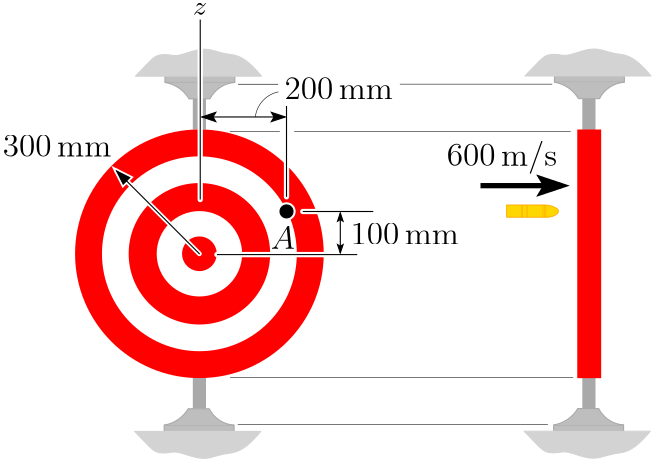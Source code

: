 <?xml version="1.0"?>
<!DOCTYPE ipe SYSTEM "ipe.dtd">
<ipe version="70212" creator="Ipe 7.2.12">
<info created="D:20200722193321" modified="D:20200722204341"/>
<bitmap id="1" width="1920" height="1080" BitsPerComponent="8" ColorSpace="DeviceRGB" Filter="FlateDecode" length="248281" encoding="base64">
eNrsnQdAFNcWhpMoTU3XmPJijBoTo0mMvdEFBFGkCEgHURSw9469g6KiotIsoCI27GJHxYYF
QZog9o4lSufd3YFlZnZmO03/8763WWbuzty5M9u+PZ77ySdyhJZWgxa/tdXWs+xp4gAAUCH6
PW3/bNPly68aSXgCfvXVt7r6vX1G+I2fvBQAoEJGjVtgZm7/0/9+/QSBQCAQCAQCgUAgEAhE
NcWvzdtAEgJQ2fzdVrtOnbriT8BuPYwgCQGobPpZuaqpqeMdH4FAIBAIBAKBQCAQiKqMz+rU
adteD2IQgKqhaw9zLa0Goiegmpq6jd0giEEAqgZPrwlfffUt3voRCAQCgUAgEAgEAoGosvi9
VQcoQQCqks5dTUVPQCMTKyhBAKoSt4FjVPgeqqGp9XOT5oTu2saENn91IPe/a/wjPl0gEAgE
AoFAIBAIBAJB4utvvoMMBKDqadbiL/IE/LlJc8hAAKqe7tomSr57fvnlN+07arsOHM23i+Gj
55ia27do2QafNBAIBAKBQCAQCAQC8dFGnbpqmG0QgOri628bew+fARMIQLXw3XcKpih/+eU3
pub2su/Iy3tKm7864CMHAoFAIBAIBAKBQCA+wvjxp+ZwgABUF911zOEAAaguTHvbKfC+2V3b
WLHd2TsORVEOBAKBQCAQCAQCgUB8bIHKzwBUI4bG9nCAANSWKtAamlqW1m7K7HH46Dm/oRwH
AoFAIBAIBAKBQCA+pujQqSccIADVCBwgANWI7G+XX375jYRSz3LR5u+O+PiBQCAQCAQCgUAg
EIiPJPR72kIAAlCN+I6cDQcIQHXRuPFPsrxXamhqqUo+Q0EjEAgEAoFAIBAIBOKjCtg/AKoX
72F+cIAAVBc/N2kuy3ulXLMNyliIA7WgEQgEAoFAIBAIBAIB/ywFY4VWAQBU4Z8nTFFkFQBA
Xv/coaNOZezay3sKPoQgEAgEAoFAIBAIBAL+mWfStAHUHRNTx342brYOnnaOAsgdSxt3YzNH
VjMAQGXkP89bGLzvwMnklMy09GxCyq3b+w+emrcoGFIRAFX5Zw1NreGj51TS3rtrm+BzCAKB
QCAQCAQCgUDUuiiVFjWkn7m5uW3btuVbS1a9fPkyLCysBvrnMqvcy8Hazt3Fw8vLZ9SQYaO9
fEeRO55Dhg/08iULrew8SAMoaAAqyT9Pn7Xy9JnLhYWF4i9xRUXFp+MvkwZQiwAo75+7a5vI
vjX/wPCY3Udkf/YNHz1HQ1MLn9wQCAQCgUAgEAgEotb5Z4XXVmWEhYW9fPmSU0FXmXxWwD9T
PtnY1NHBZbCXzyiPwT4DnD2t7T36WrkRHF0Hu3l6u3h4DfYe4eA6mDSDggZA5f553qLgOzkP
KNt8//7jcwlXo3ceJrx48aq4uIRAlpMGSIQGQHn/LFfyc27uq7y8vC1b98n+kA4ddfDJDYFA
IBAIBAKBQCBqkXmWmvlcc/wzn4KuSvksr38uk8+9HBycPAd7j3ByG2xh5Spaa2Lm6Ozu5Tpw
qIuHl7P7YM+hwx2cBxnLXIgjNiPv2cVQ5sKj6Xl56fuE91defZZX1iDw4ou8Z1cDOTYSevGZ
+EYkQ9uF4gj2WxHcfVOUfVnsDZIlZfHi4kre/rAPijaAVYpgv1mxzG7kqWDMP17/PH3mipy7
D8lL2bt373fuPjpxagC1fP7idf/9976kpLS4uKSwsIg0uHvvEWks22bjbr58n3OWb6HgzsuU
ONajdqXkvn+Zvmvy0vi77+kh3pLZ4EG8zF2ibVSwo7JVZx/QN8fsNvUozl0IV4m2w9zI+7tX
yprtSX8p/nDBwvfsnbK2wOqnpE4qCBlGsbG9kiPauLCTZQ0Ee+ceZ9FZk3m/tF0ozp4jV1Iv
XUk6dz7xxKkLh4/G7ztwaA29wZKNywI3zKDuTw+cMMW/hvjn31q2kWtr1EvzgUOnZH+I68DR
+PyGQCAQCAQCgUAgELXIP0tdW6P8s7iCrmL5rJh/trJ19/Id5eTmZdrHqWxhLwdLGzdH10Gu
A4e4eHhROLt7DfYeaWXnrhr/TKNm+WcxrxubQdOtSiHoG1toC3ZXrp0FIppTQXP5Z2kIRjXj
aCX7Z5XY/hpBcnIaoZ+1J30h+ZNaXkn+mZJyp85couRz0Nooavk0v8Cjx849ffaCLC8pKaOo
SKCgT8dfFj1QCf/MKS0rpDTTiwp0JetP+mMFm3qfe3OPxP7QVWqZei2zqUKVTXs4u2WZtRZ3
4GVCmO6HK3olfBSloHn9M782Z2xKlk5Wjn9mH2yN88/HdlQsCYw8FrP7SNhqRfzzvEXBL3Nf
nUu4yloeEBhBlh8/maBC/2xmbl/Z/pmAEhwIBAKBQCAQCAQCAf9cNQq66uXzJ/LX3zA2c3Tx
GDJwyLC+ZZnPArHc19JlsPcISju7DhxCQZpRt6LpCD9E/1x5QrX8WJj5z6xR4hq0Gu6f+XK2
axkXL17Ny8ujK2hKPpOFZFXl5T/PXbC2sLCwuLg4ZtcR8uekacvI7bbog9Q/8aAqb1BRUiIo
xFFUVEQeonT+M2VQmdKYtoTlRQWGszydWGBiRanFsipQfuHJqVUZfRP2+e4D8e0LOvkyl8c/
0wyz8v5Zeifhn4Wsj43atmu5/P55xqyVVJkLuoKm5LMC7leyf/bynlIF/rnN3x3xEQ6BQCAQ
CAQCgUDA68oS8M9KKuiql88K+Od+Nm5ePqMGOA8yNBZkNRsa25OFNvYDB3uPdB801H2Qt0hB
O7t7ubgPHujla2njpgr/XHG/zD9XlKEQ6c0yZ0s2VRZMoVqxnC8jt7w6RB4tpZnaXSy5Fatf
wW/CWYUyaA8ULMyKrdiRNB/L8M9sscwjjTn9M/1IaQVDBBtn1A8p6ypn59lbq3ggow396PaV
+2fa2OblqSpFvNoQ2OaUdJGCFslnspCVFK1a/7zvwElBzecHjydPXzZxqj+l6a4kJtO0M90/
F5M7+w+eUoF/FivBQdeY/P75Sg63dJWkNCUIUi4By7LcVJ/Ftk8JZLoo5vDPwq4q7Z9l6GQl
+Wfafco/V5QNqTgLZcNbUR6EcVy0Simi5czBpJUiEXWG2ma8ILOdL82byz9PjlgXuX/dSkXq
bwQERtAVtEg+nzufqNr6G/JuTTH/3F3bBB81EQgEAoFAIBAIBKK2ePJa6p/btm1LKSPO6Qhr
lH+2dfAcMmy0ta07faG5hYu1nYdVf3d7J0/Xgd7O7l5CBrt4eA30GkYeonr/THPLwj8pn1mm
QxmWtbyZQD7TH1ImdVklpkU2mL07zrRqnvRjsUIc7KIZtJIavDU0uOs/s/bII8Cl+Gf6UMRe
LHs4S2Vzd55dG4QxXGUdE3pmpuj+APOf6Qo6NTXjVmqGYvJZXv+cnJJZUlJ65ixDY27cvCf+
XOKxEwnZd+6XlAhynouKiklQhThSbt1WhX9maWGGjmZ4UXqiL7+25ZO0EldxdpJlgMva0HOw
K5S4BP8sShhW1j/L0smq8c+sYtRlJ0VY/6TChAv/pNU2oS8vezirxLRIZVcs3yXJPEvwz0tX
RewPCw5RrP6zSEFfu35LYfks2T9raGpJKcY+a2XQ2ig6lH8+d/4qa7nk7RgYWeAjHAKBQCAQ
CAQCgUDAP1eqfKYynzmnI6xp/tnOcaCX7ygLK1cj4Z9GzLW9+zp7Dhk20IvgS3ByHUTu2zsO
lNE/cwaPf6Yn0IpWMYRzRbKx+Cx4FSKUYWXZale4KbHdKVDmgtaSLZyl1QxhzT9IfziVUayQ
fxbfI3/9Dd6tcZpwutz+gOtviBR0alomdaGmpmYoIJ/l9c9p6dklJaW79sZNmbF8ml8guZ08
fZlobfCG7fR/k/Lq1Rtym55xRyX+WYJYZkwvyJK6cmYyS/K3vNnUHP6Z2bj8Pq9/ptWslmn+
QWYD9qakdlJx/8wZPP6Z3o2K3wvowpnxKPaBiw6kYrN8ie5i25TDP0eEbFJ4/sGAwIjXr9+U
K99Elc8/SFZJKkO9MDhP5pBcldre0Rsf4RAIBAKBQCAQCAQC/rmy5TP1Z9UraPn9s6fnkOHO
7oOd3AY7E9y9yB17p0HmFi7UPIN9rd3snTwHOA2ysnG3sHYd7D2SPKRS6m9wCFIxlyuSn7Rq
EkyzzXTXrBDuRYly04xt0vwzw2ZLTqJm+2dR+jdVxYKsVaD+RtloMLoh5p+5Oi+h8HVZP/lP
wQfqn6nM5yr0z3fIi1heXr6A/ALCy5evU9OyN27eQzXYuSfuVmpW5u27R+LO7jtwsqSklDxE
Nf6Z5TBp2cUVWlLoaSsewl+FWLJ/5lklsS402z/TdiFay/LPHApX+fxnWTrJfWjccluZ+htc
jxUrb1I+YswBoQ2LaLNlczsyQrgpGWpKqz7/mfLPr169Js8+0hHx6QjhnxEIBAKBQCAQCAQC
Af/MOeFgFStoBepvDPQa5uIuKPLs5jmUQO54DPYld8wtnEXNDI0F8xJa23oMHTbGdkAN8c+c
OcwM/8zpgSUUeWbn+rLn3RNtkJX/rJR/ZvVN5vkH2caYo4yJ6Fj4Oi+bf2Ys/3D9s6jmc2pq
BpUFTZ+OsJL8c8qt28KqGiWs8vtkwYawGFGziVMF+u5M/BWyPDklU0X+WaQZ2csZXpRhPiXU
f+adjE9CnWQJpZXLl7PmTCQ9oS2RUH9jsqr8syydrKr6z3L7Z85jZPhnzkNQ1D9vDdumYP1n
es3nq9dSxKcjrML6G5F0RMnYrOWov4FAIBAIBAKBQCAQH4l/riHzJEqQz1WvoOV1ZZY2bgO9
fF08BBWeyS0Fue85ZHh/h4GUeRbK5wFGJg4DnD29fEb1q6T5BzmKaYg5ZJG85S5izFsVWdZJ
Bnk3y0onluCfpRXxkOSf+XSubMaYuQV6h3k7L9lmCx/CHkbG8X44/pk14SBrOsLK88/7D54i
L2LC2s4lVHln8p+CgkKy4HpSmtA8B0yYsnTCFP8pM5Y/ePCENN534KSq/HNZCY6zbBnL9KLs
0tDiMlmKrmQUGRYzvdxyWNSePWdiTgqtt1Xin2XoZNX754phERv88t8CeHvIqL/B+dOAYv45
YOPBqMjoRZMVnH+QXvOZNR0h5h9EIBAIBAKBQCAQCER1+eca1dvc3FxO+VzFClpe7WZs5uji
McR14BByS8lnct/Vc+hgn5H2Tp705Oe+VmTNMNKMPKQy5h8UNaYJT6pkBMccgmXNKkRu6MUM
zvkHaU51XxaP7hbzzEwTWzZzH827MtpQtS84ZkKU1z+LFbuW1T+Ljp3hzxk94ek8a97GCrHM
nmCRcQo+SP988dI11oSDIgVNVlWef567YK1wcsESyj/TIyMzh2ozaVoAuY3ZdaS4uLiwsJA8
RGX+WVSCmCkh2V6UUXxYWFmCNRWgNBNLzWfHTLGmzZFHN6vCih8s+80sAMLMza4C/yy9k1U1
/yDHZILsuQLpSllwnz6R4l3O+QcZw8vjtKX75w07Tsbsjl0laiCPf54xa6X4hIMiBS2v+5Xs
n718plSBf27zd0d8hEMgEAgEAoFAIBCI2uKfJUeN6q0E+SxqsGzZshrlnymxbGXnPth7pLO7
IO3ZzXOog+tgcwtX834upubOPU0GUC1N+zg5uXl5+Y6ysnUXPVC1+c+xojLIdKssyH8+Kipc
zNwgZ0FjZh4vvUx0+WalK2JqHsA89k5FMypSXWLkP1fsiLMqCL9/pu2Lv2qHWC1rgaZmZnqX
Bd0GU664bLOcnWf55/R9ZQ/JE6/FITq6D7T+RnJKOl0+0xU0oZL8MyXlTsdfJq9mRUVFlIJ+
mft6U2RsxKbdq9ZEiqxd0Nqod+/ek2anzlwSPVCqf2aEwElySWmh2BSX0kwvKtwasyQF9wSF
EmBO+Sfmt0XBUtmsPl/JoXtgWf2zWA1ksYXs/ohvSlInqyr/uaIPFYNAueJ4oYUWOx2My4Bj
s6zjojttGfzzpStJ584nnjh14fDR+N2RmxgN5PHP8xYF5+a+Ep9wkFLQkisty+ufzcztq8A/
a2hq4SMcAoFAIBAIBAKBQCA+1FDAPxubODg4D/IcOtzZ3ct9kPcAF3a1AQsrVye3wYO9Rzg4
eRr3cpDRP38s8Fairl1wVvMADpU9/6Cg5OzMFXfvPSotLS0oKCwpKX3w4Al97cSpATt3H6Xk
c87dh6Sx8toTgA8Yyf75t5ZtKts/uw0cg48iCAQCgUAgEAgEAoGAf2YraFNHB1eBYRYWfx5s
Y+dhYelqYeVqbec+wNnTY7CPl88oB5fBpBnkM/wzUK1/pvI/7+Q8oKYdzMsvuHDpRnTM4Zhd
R84lXL1//zH1zz1IA9Kshqs/Rl70e47KHh8gYqnUXNnRwqIl4mnYteEAd5VnVr969frZsxf3
HzzKSr0cUWv9M4kRo+fIvjWqBsiWrftkf0iHjjr4KIJAIBAIBAKBQCAQCPhncQXds5eDlZ2H
i4eX55BhQ3xHe/mOIgwZNtrLZxRZaG3n3hOZz/DPoHL8syALetbK0/GXi4qKxQsNFRYWnj5z
mTRAaisAyvvn7tomsm/NPzB85+6jsj/7Royeg+IbCAQCgUAgEAgEAoGAf+ZV0MLpCC1t3Gwd
PO0cBZA7/WzcTEwdWc0AAKr1z6JE6P0HTyWnZKalZxPInX0HTs5bGAypCICq/LOGppZcKdBy
0V3bBJ9DEAgEAoFAIBAIBAIB/8yLsUKrAACq8M8TpiiyCgAgl38m0ebvjpWxay+fKfgQgkAg
EAgEAoFAIBAI+GcAQI3NfwYAVIF/JmFmbq/a/Y4YPee7xj/iQwgCgUAgEAgEAoFAIOCfAQCV
yhDf6XCAAFQXTX/9XZb3Sg1NLbeBY1S43zZ/d8QnEAQCgUAgEAgEAoFAfPDx+edfw/4BUL24
eU6AAwSgumjfUVvGd0wVKmjIZwQCgUAgEAgEAoFAfCTx40/NYP8AqF5sHYbBAQJQXZia28v+
pqmhqWVp465k2Y3fWrbBxw8EAoFAIBAIBAKBQHwk8fsf7WH/AKhe+vQbCAcIQHXhOnC0vG+d
3bVNRoyeo8C+7B29UfMZgUAgEAgEAoFAIBAfT6ipqesaWMP+AVDt+IyYBQ0IQHXxw49N5H0D
/fLLb+SakdDLZwpqbiAQCAQCgUAgEAgE4mOL1n91hfcDoCbQu68bHCAA1YXnkImKvY1++eU3
HTrq2Dt6S9DOZub2KLiBQCAQCAQCgUAgEIiPML75pjGkHwA1B0fX0dCAAFQX2rqmyrylamhq
/dykOaG7tgmhzd8dyX2U2kAgEAgEAoFAIBAIxEcbWvU+76HbD8YPgBqFl88MaEAAqotmzf/A
xwMEAoFAIBAIBAKBQCCUjya//K7f0xauD4AaiL3T8DETF8EEAlAtGPeyVlNTx+cEBAKBQCAQ
CAQCgUAgFAtNrfodOhlB8QFQkzHr4+49fCZMIADVwuChk3/6X1N8YEAgEAgEAoFAIBAIBEL2
gNADAAAAAAAAAAAAAAAAAAAAAAAAAAAAAAAAAAAAAAAAAAAAAAAAAAAAAAAAAAAAAAAAAAAA
AAAAAAAAAAAAAAAAAAAAAAAA+MDQNbDurm3euatJpy5GHTsbduhkAAAAAAAAAAAAgI+cjp0N
O3Ux6tzVpLu2ua6BNfwJAAAAuTAwsuvWozeEMwAAAAAAAAAAAGTR0d169DYwsoVRAQAAIBVt
3X4dOsE8AwAAAAAAAAAAQD66aZvDQgMAAOBDv6ddl269KvWdqD3ejgEAAAAAAAAAgA85F9pI
HwoaAAAAV82NTp2N8EYJAAAAAAAAAAAA5RR0T31DKGgAODA0HkCbdq2frr65Xs8+Nk6DV4Zs
yX31JvP2nXPnL69dt9l3xDRRM6Nejhg38AGgZ2DTAdWeAQAAAAAAAAAAoBoMlVfQRr0cTcyc
jU2djAW3wjvlmFCYCW7LFzoLGpsJ15o511JlZ9TLifRcXsghK7VT4wEmRvbGRvYm8kC1N6LZ
VCCjfCa3BvrmXdq1/bd1i45tW3Xv1K6Hto6emXXkztjS8nj37v2VxKTJUxdCQYMP5OI3su/U
BZnPAAAAAAAAAAAAUBmduhgZQk4CIEL4dDAzsxsyoPcU1+4TbNsONWs5wqLNbI8eS3z7jPGw
7GPpcCkxqbi45P37PJGIjj97ycNzLBQ0qO2/vFR2zWcAAAAAAAAAAAB8hHTpZqqYgqZU28ix
fuER0as3bAnfGB0cumP5qmh//4gVK0JCwyPCw9aEhawMjwgOCw8JW7cpZP220NDo8PDosPBt
IaER4RHbR4+dVuuUnYv76JlzA/1mL585J5DOrDkrZpYjvM9YS9rPnb/KY9A4hY3oCF3DTd3a
RHb5M7Jr68gurQV3OreO6tRKQMc/Izu0iezIpEMZmzr+5dOjJ5VBrehMZLZ6hv1FGBrZGTCX
kAYGRnZkOWthLbVw5uYDRrlbLvQ1Wz5MP3i0UegY4x2z+u5d0P/AErdjq0ZMHeo8bc6SwiIS
hYWFwv8XFZWWlj579mL02FlQ0KD20kPXAm+IAAAAAAAAAAAA4MPWzl3hx2rr9VNAVhibCQpK
bNq2o7S0tFiYBfroZemFy49PnbiRmZFZWvqaLCgtzSktfVFa+q6UHQJlF7U1imzBxMypVsgZ
yitOn+kfsSUmJT3nZmp2SlpOctod6jY5VQjtTsXa1Ds3b2UfOHx6weLVVPkO+cbZyJ7cbuvc
6k2rT9f/8OnuHz/d+QPhkx3ff7qjMbn9JOaHOrt+UIv+rs72Rp9FN/psu5BtwvurG3729Je6
m9u1Fm1Hfvls10O3Hx1KL2vrWeroWfbQsSC3OvpW+oYCI81qSR6r8rPgNXTSwsWrLaw8K6vs
hqn9UA/nyV59ZnsZrBphEDzKIGKSSfRsq10L7fctdj2y3OfAynG+Q4YkXLlOLuCCgoKioqKS
kpL8/ALy59v/3o0ZN/vjVJeOLsPJqamWXVvbevW1HFjFBzt67CwKcl+8QWVcn/S9V07ys33H
zj3xTgoAAAAAAAAAANRMvIaMXB4YFBwcQli4KEAZFawYRiaWcXHHeuiYKvbwjp17GhrLLSeN
TAU+dl3Y5sKCosTU5HXhO6ZMXeZg5+3p6rNrW+SLR9fy8zPzC1ILClLyC+4U5L3Kf/M+/21e
QV5hfsG7V29zCgoKQsMiBF7U1LGW+GfB7dQZS5NSss+cS4w/f/VswrVzCdcuXLqxe//xsKjd
G7fHRmyLJbehkbtjYuMuXE4iDSjOnL2Slnl/zvxVgk3JebyUN47s8ufKxp99+VXDrz7/qsHn
X9Vv8KWA+oQvCPXqf6FV73MtrQZaWvU1CZr1NDTr1dPQIvf9v6kT2V5x/0xZZW09S6FwttLv
2T9gWfCy5evMLVzIKh19K3I7wNF7fciWpf5rdYTNKChTrdpTELQ6gvr1IiMjW7WKj5LPNgN8
BngOG+7lOn6g6RTX7rNdOywd3HHdKN2t0/rsmm23b6HDoaXuZ9ZNXDVn7PmLV0tKSgoKCouK
y6KwsFDwE8zjp06uIyvDdlaSdVTVjwJv3rwlh18te18ZFB6wfL21rVcV7GvMuNlXr91k/ZZG
rkb67w6HDp+svJ8hFi1ZQ/ZIblW+5e7afT7eN/G9d0pL31xaSv15MKu09PWllfhgUw0sTXxd
cSIqC++AmKiQBZZVf3Q+QVFbYwj+PozlljM3Rm0N8lblvsb6i+0FVBqC0d4w0xlDAaS87ASM
5VsreBFQ8EUJlx+oPa+NVgs2CN8EccUCAIDC9LUYsH17TFzcMUJ0dExs7H7qfnBwiMI2WAEm
TfYjOyW3Cm+hu3YfufOfhRPqrYvYVFD6PnRzmKWlnYG2cbe2XYY4ud5MOFGSl11UlF1UmFL0
+lJB7vXigmclhW+L3r8tKSosyM+9/+Aq+b4fHrFRtJ3akv88bcbSG8mZZxOuJVy8EZ9wNSY2
LnrPkQ1bdq7cEBW4bktQ6NbA9VtWrI9cv3knWb5j79Ez5xMTLt2IP5+YmnFv7oJVCtRnEPnn
jd9/8uXnX/31+ee/1//8t3qEBi20GvzZ4HNbfb0BPXu2/vKrZhpav2lqtdDQaq6u2VRdo6Wa
hpaGVmjDzyLbt1HeP+voWeoa2Bw8dPza9eS9sUfu3Lm3aEmQjr51WPi2u3fvkyWZmdmRUbuo
1GjKPys/uyWLa9eSRdJP5YqvV2/n0/EXpswL8HB1drbStzVqY6X9s6dx01n2v6/26hwwsMN0
507zBptEzB60ccmk69dvlpSUFAr8c1FJcQm5LS4uLigQZEFfvXrTxMxZhfKZUrvktmYqaJF8
PnT4ZLV0YPzEeVWjoMkBUtfeo0dPd+w8ELFxB7kl96mFBw+dFLWpJP9MyWcqVK6gFU5+1tU3
D1gWdPTo8bXBYeQ+/HOtYI/gIBOXfFD+WVYPozL/LPwqLavmFcjnjX5WHH2oyf5Z1E/Bna0i
aL0t9wlsKkZY0Jny5RUjIP5w1rlj7pHp7ctNPqfPr0yxDwFYxWNb9Ufh7BcidpWKP+WZT2ee
pznjwqiJ/rni2cc+Fo7eMp7pYqeevpbzMJnP2SgVvEBVvLBw/KLHHkxZX4V4zxHpv/gq2kHx
vnxxDCOrAxL7Rl/LOCi+816jXo6YnZHrHRMAAACPfI6LOxYbu3/kqIki22xkYhkYuJosj9i4
pcoUdHS0wIFv3x6j8BY6du4pt38W1pFYuW7D4/9yFgfMNezRVfufv3XatBrnZn/jxJ60K7EJ
J0NuXo5KubDl4tH1j5JOFD3LLH73uPD1wzvJZw/uD338/PrqtWsUqEchnrlKIbWNavyzn39S
Sta5C4K059PnrgRHRK8O20bYFL0vIyvnzdv/snPub9t9aHXYdrJwbfj2U/GXL1xOOnP+alrm
/XkLgoR54/Idr4nQG0d1bhXx/acNGnzVqv7nLep93lyrwW/1Gvyo1aC/nt6ahfNiIkIHWdl8
o1mPLPxVIJ81f1HTaKGmoa6uGdLws8gOyvpnYZEN6z79XG+lZvTu60wG02vohKvXbqan3z4T
f8HecShp6eQyLPFqkqGRrY6elXZ5pY5a5J/nzAskm529aMWkmXNc7E2czVq79GrhbNBkbL/m
q306zrBrOaJPi1leBoHj+ocsmZaekSnwz4WF5enPxeRPckvVgp4zb4UKE24r75A/APlcZQqa
Estv3/4nfham+y2lLPTDR08q70yJ5LPIeKtQQesZ2igsn69fTzqfcDFgWRC5JfdrpYKubv8s
sMFZB+GflfLPAhUgkxCrFv/M2mkt8c+i7Yz1r7Aozn4hMRI7TN87oydCJ0MTLMIBLLcTQs1C
czUSfJ13QMXehaPHebCCflaJh/kI/XNlj60KE/glbErsKMo8JK9/rhCbH4J/po0M68WT/Mnq
DMOair0CMF4J2U/kcoPKeMUgx6vc+aWdO5bRFfzJenWS/irE33maTGYuF77ycJ9r2tlkXWOC
P5kHLrFvjM0Kh535u57C/lny1VhJr40fxo9WAABQvVAJz30tBoivGjlqYlzcsYWLAqqm+geV
fU1uXdyGKrwdPUMbBfxz0PqQV/mPY2LCZo/xGmSu26/drz59uoYvHBXiP2LJTJfY7fOO7w8M
9fdN2Lbkv6wzpYU5b+8nnopeucJ/THL68VVrVtW+/Gc//xvJtyn/fOZ84oYtO9dGRAdHRD98
/PS//95dSEx6/iL35q2MoNCtwRt3rN8Uc/rslQuXk+LPX03NuKeMf47s1Dq88af1G3z5e73P
m2k1+FWrfsv6n3+l1WDqyJEDLfosmjxxbcAyDc16ZOEv6po/q2v8oqbxmzoJzfWNPovq2Fq0
HQX9s76VroG1rb3X0bjThsZ2OvrWBkb24Ru3FxYWrVgVQprpGtj0sXC9knjDwtKdNCaoxD/T
Ez4lhPLlOPpaed66lfH+/fsV60L9V632dOzbR/t3J/1mLgY/TbBsEzXOdL57+zFmzcbZttsw
yXbP5qB79++R/RYWFhQzo7CwsKSkhGxKhfnPb9/+R5nPmpb/XEPkcxUoaOo6fPToKd9lRpZT
p6mS/LPoiUA5Z1EhGlUpaIWLb8yZu+TGjZuiP8l9sgT+ueb75w+v/obsX6irpf6GhJ3WXP/M
p/QlinfmkY719uHVEewxEU8Rl+mECrWMeEuOPEP4ZxVR6WNbJf6ZcRSSc1DFnKdM/rlm199g
SGa6F+UaMaux3la8rwDsQ2MMAs/TUwVXYMVLE+kAXdKKjYa0VyHezpf9vMWVySw2ShWvlkzJ
TBtnzsRsCX1jtxdT5Qq/7MA/AwBAbYSyviNHTRQtWbculF4Bg/ypTE1m2aF2ZGvnTtX9UHg7
PXT6KlB/Y8PGzaWl+alJp64e2rh+ousEi3YL3PQi5wyMCZ64LXTajUtbk65siwjwPhY8Njc9
tqT09suc4wfWTVq12PfxsxsbhPWfFc5/plKae+j2a/x9k1+bC1J8DYzsDY0pBpT/OaBzV9Ov
v27U5u9uooco45+F9Z+zziZcPZdw7eTZy+s37woK3Rq182BpaemeQycC1myMPXxyS8x+QfJz
RPT6TTtOnLl07sL102cT0zLvzxXWf1Yw/7lTq7DvPqlf/8s/tBo006pP+K1eg8Za9R0NjKYN
89m7PWr22HENNLR+E/rnJmoaTQT5zyrzz7oG1gQDo/4XL111dPa1d/BeE7wxLy8/eP2moqLi
RUuCHJx8h3hPOBN/QdfARoX+mZ7wLDmUNH4TJi/Izy/wn7/Yx3fktCkjR3n2Hm7bfqzNXyP6
tpzn0CV2Rv81w3SXenRZ42uwe4H7iYh5l3Zsznvzhkp4LikpoW6FdwSp0GRTqq3/TI6uUqe0
q+3yubIVNJVyLGGCRVFpjsrwzxEbd4jbZpGRXrU6XPlddOneS7F3jeB1Ybt37xP9uSVyOwH+
Gf65qv2zPEIM/lnpHFcJ25e8a7qMEhNTYjmWMtoVTpdSVYLlY/TPlT+2VeGfGUchuvYkvJLQ
f46p/f5ZsEfmP2qgRkm2k0vfqfgIV6ytLOXIzNAW+WfZhpH+yiOp8/TRkKyp2f9ahL5K1FWZ
3qTYr5DMM8vuOfwzAAB8VFBFNuh6meWfKUFNblW+a1s7d1s7Nxe3IRMn+RHIXkhnRF2iFpK1
pA1B9s126W4qn382E3jU0I1bSkry7qbH597YG7fcd8dk6+sRkx6dWZ+befTNo4SiwqzcpxeO
b519ao3v80sbSt6dfXZjy4GgYds2TC8ueR6xcZsy+c/UnIm/NmutoaH5b3t9TjstEtRaWvV1
9K1Vlf98+erN9Izs6zfTQiJ3rQrZun3P4eLi4l0HjqffvlNaUnLn3sMNW3auCd++flPMtRup
6Zl3Licm38q4q1T9jY6twgX++Yvf6tVvqVW/mWb9Fpr1m2vWa/75l0GLFl0+d9aiS9fvNLSa
adb7WV0gn39RU29RV+CfNyhdf0Nb4J9ttPUsZ8xc8vz5y6Sbt7KycoqKik6eOr//QFx8/MWi
ouKs7LupqZkPHz2ZPXeZMFnapoeOhfL1n6vMP0du2002MnPChJFDhkzwcZrmaTLbQ3u2S7sp
Nv+sGGR0eI7z3hkWMZPM9/rZngzwuRA27UzA9FcPH5aUlhaTgy+pqL8hmoiwVqT0f0jyufIU
9HS/peRI489eklE+q9Y/izYunuosUtBU6Wll6NzVWIF3Io+Bvpu3bD93/oK7hw+F6E/5tyaw
vll7hSaWCqo6hMAMlwVZKyaNRSEuLQ9m0VaL+WT62jt7JPrnJZfe8G/HgKfZwUuvWUqZZ4+M
oxCu4mzPsceVYrtgVNUQ9Edwn7YdWmOx+hvCrYm1pB8UfZDLNi7QxfSzQ9sIfePlVnkP7ZDY
Z1OmlsyLhHY4TO1Q5gHoqWv07+k0FcyRm8cWxfTSoCELvOnfoMWy0Zg7LVcNrArJonLK/PU3
6KWPJadu8rTk74wM4yNd6fOvkmYYGAPOlf8seqzs/pk745GulcouD9qJEK6iygiIF1ZlrpLw
7/HLNiVdBJXZnrJqsaJjpOfc0geNsXfGlhlFdPn+nT7PUEvpALtMK8/I8Co7rg7zLRc9YWkN
6F3dyjn43MOl0Kb4vTT/tc1QdgrX3+AZW46jEHseSXiyc07xxtoF+xrgzH/mKF4hzStyDIXo
2pPlWcx8rol3mPNwuPOfmeJXllchSZ2XKGx5/LOwG9z5z7Qkbdn6xvXPTGivmTLW32A8B8tL
l3MU82dkekt+Ckh8feB5bWR0AxYaAAAUzjreuClSdD84OCQ2dv/27THkzsxZ8ylLrOScgHxJ
1+JQZTfILedaGR14567GCvjnsIgtJaX/ZV0/9OrylnMrPROXuxReXV/y5kxJYVpp4e2S0gf5
/6WknFgbF+iSEz2m9Orqh/v89gcOPL4nsLT0XXjEVoFfNVM8/5nwc5OWjRr9RP7UN7T97fd/
f/m1VfMWfzdp+sdXXzdq/tvf7TsJ6lr/216/wedfdtexUIV/DriWlJFxO4d8/X2flx+588CK
kKjtew4XFBQeO51QVFR07WYaud17+OSKDZEbt8X+9997wRflO/dupt2Zt1AZ/9w6otFn9ep/
0UKrzDw31azX8vMvNDTrrVy4+Fhs7O/16v+srvmrplZTdc2mauq/1FVvUVdNTV1jfcNPIzu0
VsY/6+hbew0dn3n7TtyxM+cTLh86fOJM/IWQ0CijXgO8fSfpGdrE7Nx/5OipEyfPHo07ffLU
edLS02usroF1Lcp/vn4jpaSkJDw42GeQ69QRrrMHG/sP1p5r13qKZeuFDh1ixpsdmN730GSz
w379z/gPiV8z9tLG5QX/vSuiVd4oKQ+BkC4p+YDlM31KxPCIaKlISBuWC2tbL9/h06QSsHw9
paD7Wg5UYfoxX6ULcnSkAQtVVUoRyeeg1RGS63IoqaAVmHxwztwlT/hD/iocZZq0TDYKxebr
128YNpXmP4UGkqlD6aJSKHUrXDGlSUW6ktq4aG2ZAeb2z8Idletf1gNZ4rfCEpdrWFn3KJb/
zGzP3Lg8/rmUt/NM/ywcfPqfZZs9mEXTyPRulG28fC11Ol6/Fp0C4QYZh09fK3a+mP6Zv6Xw
1Lx+I/ZAlkoSfucN2VjxHVz4jZur7IM0/yx8IENj0r87ixcOZe2FaUhkq//MLPLJ7ADLkm0I
YfdNts5IGR9pCXISdKs0E8syKmL1n/m0iQRfwZlYzkqDLDtx5UuoIqsbQniKvlJ2haU9maZO
fHZF6f6ZDDg72ZvzBDGvSasF/ow27MoA/P8YX1z1c3SAY0eMS451sLw1Afi2w3ba5c04n0qs
s8+47HmHS/5NSc435vPPrOWK+WdyClhXDqMyw8YNrNcBmV4WmKee//SxrwH6k7HMkYpXJ5ZQ
maf8MLmq9NBFpZQN+gSxn/Wsi5Z7xGhHXe6iZRO8YgfO13nJC8UPjXbhsd5iyqyvLPnt9M1y
XYq061YW/8y+NnhLppCWrLcnrpdcydew1NdG5D8DAIDy/jk2dj91f9JkP0J0dAyVAk353srw
z9RmyX6p+Q3JfSMTS1YDsoQs37gpkpobkdyXccvyTkFI5S2HhG8qLX2VdXX/20thF1c63Vze
vyQpuKToYklJZkn+7cKCnJKiu89v7T210uXm2gF5hybc2+YTHzI062pMSUlxWPhm5fKfBRnO
P/zY9LvG/yP3DYzs2v6r27pN17/+6f7Pvzp//Nnx3/b6Xbv3JqvattPT1NTqpt1XmRIclH+e
PtP/6o30zKy7VL7rwePxy9dtjt57pKio+OCx+MdPnpHb/Pz8/UdOLQveHHvkFFWZIevO/Zup
d+YvWK24f+7wZ1ijT+vV+/wPoXluplnvVw2t5loNGmvW27Dc/+aVRN2Wf3yrrtlEXfMHNY2f
1dSbqqn/VldNTU1jvXL5zwZG9i5uw+/dezB33nL9nrb2jkNfvXpz7XqyhaV7woVEcnTHjsf3
sXDNysp5+OiJmbmTvqHtgkUrs7PvDnD0NlBoj3R27Dwgo4JW0j8/fPiYnKa01LRxY0eNGuow
xV1vrmvbqRYtPDt/49vt8wCbX4KdWu8bb3xgcq+4+Q6nV43MToij6j8Lzm9xRf0NYUWOYhXm
P1tYeWZkZKukxrXKy0HIGKS9SvbrO3zayqBw2SHtVXi8VT/5I734uYS9i9ooUwtagXeigGVB
EvwzWauIf2Yl6DKymmlamKtKA02oCsQs2xLTMpzFi10w5TZrRwxNKmwppoI5+sM4HGl7ZDcQ
S07mLAkii39m9Iq+lu++jMUx2BtnGX7WQHF5e+6dSmnJvkh4yhRzzCFF/+Yrs3/mSN5jfDGX
PHGVeIlUWfyzmNfiLtzBlmwcqXH8nZEyPhIEoMTquFKngOSa24uWSsfvjigXR99vRc4k16PY
J445U5i4YRa7PLg6ySusuM4FV760WIo747QyEgVlzMuVmAwp5p/FU6w5fl/gLIpC7w/HfGp8
22GPCe3aZp8RsbLhrEHgHy65NyUlu57HP7N9NTuJNIYrd1TMP3NdOVTfxI9Cco4xz6mXdPo4
OlBxFILlomOsSGHl/AWKdcHzKdzyf3EgVx0V+jhLHjH2K1J5NyryeLl9L/NVSELnpUlp5u9B
ZOQFP2kxTkTFC1T5RSjlVVT8hzAu/1zWYRn8s4zJ/DI/C6ScEWmvjfDPAACgJAsXBcTFHaPr
X1b9DWoKQtn1r+z0tRggUtDi9aXJErKcks+ccyNKQE4fK6z/HLqJfA/Nubr/zYXgW6Geyats
3sRNf50Ulnlp651bJ96+zS4tfZx/70R69LikdbYZofbXg+2Tose/vnOcfI8MDd8iyqNWTD63
at1ZXV3jn391BJm6Bjbkzi+/tiILW7Rs+2vzNs1b/NWluxmVxPvNN42/+fZ7XQMbJf3zND//
a0kZqenZlPNJSbu9Yn1kWNTu93l5d+4+OHLi7O3sewUFBRHbYpev23I9OY1qlpaRk5yWM1+p
/Oc/Qxt+pqXV4HcNrV81tJpqaP2mVf8HDS3L7j0C58xavXDhGHe3Pxt910RDq1Wj71o0+OKn
umq/Uv75288i2wv8s5H8Npg65GWB6xIuXBGOsDUZ5BcvcoPXb3JxGyESXxaW7jt3H0xPz6KK
dZCWt1IzJkyaI/xxwVElCbdUAd7Km4gwLy+/qKiIbOFKYuLIEV5j3PWnOv87ybbVeItfZvT5
IdClddQYgwMzLAiH5/SPD5+V9/6doNRGUaF4/jN1X1UScsy42ZU3q53CSlz0o8COnQfEs3/p
BK2OUJU2NzV38Ro6SXLy86gxsyj57DcrgLSv1f6ZqvtBTWso2T9TbUj7qsx/rgz/LNH0VjjY
8soSPDWcuWsIix7O3pGE+s8cO2K0lCCl6XKYyx4zt8P0z+I95FDNMtff4O4nS+pKqnfNrBBC
dUxs45xFS+j+WZZBk9qSu6scqVzi0oMmcGT1z1zyxFJa/Q1JdURl8M/iWoD7O7sMaoK/M1LG
R5pJFrfBMjgNynSJZ9KyUsQl75Rr45RuEqs/wOieWLIrW91IHDrG3rmOUbb6G2IdYO6FUbIg
SlLeI+dZkyX/mW8iM8nXFXPLrAZybEdMGku6GDj+RQPPcMm7KcVqy4j5aoXrb8g8IJKvOm4P
KfH0Sal7X/5YWk84LH2Z3WVXolAi/5mjUgr/L0ESpWt5cQn+h4u/Cimc/8zuNhk63h81yh9L
uxTF9yveNxXlP/NmMou/nDJ/VRE/cZLPiNTzBf8MAADK5yHHxR1bHljxLXvmrPmiShc9dExj
Y/dHR8dU0t6NTCypDGeWghbJZ7JW3qkP5c5/Fvrn0NAtpaUFz1Li/ru0Li3C89RcwwtLzU8v
dwqZM2hn5MqHD5NLSp8XPbvw9uKKjI0uJ+fpnPPv8/D4wvdPL5SWloSFCfyziani/vm33/+t
W1etfUdDcl9H36pV686Nv2/SrPlfP/2v+Q8/Nv3+h1+oVQZGdg0b/fjFF1/rGlgrWX9j6gx/
av7BW2lZefkFgmkHDx73X7vx0Imz/717l19Q8O7d+7hTCQFrNsXsiysuLs7PL0hNz4o/fzU1
8968hauUqb8R2vBTLa36v2loNdPQElR+rtdAQ0Nrqd+sbWFhP9RvMGmoz8oFcx2Me3r2s7Do
2Kn1t982VddQU1MP/vZTyj8rnP/s5DIsO/vuosVB+j3t7ByGvHiReyPploWl+7HjZ3JzX8Xs
OmBl43nnzr0nT55Z9x9EhnpDaGRKSno/Kw/l859FBK2OkDHbdsfOAwps//Wbt8KTlU+2ELgq
wMtBb7Jre99eP43s0XieYZNVfVtvduy62bP79gnGh+baJu4NKS5Pfq5s/+w1dJLo0FRVyEI1
WdmZNSsrmxLUc+evWBkUTm5VJZ9F154s15Wjy3BVVd5glaCR7J9Jm6qv/1yN/pk7dZZRUZnf
P4ulNEvwz/QqxBJqTXP1hyaHpe+R6Z9pRZUZUUn+mbN7jJ4w0pir3T+zu8qjXFTgn7kUUyX7
Z2YpVAnVJyrXP0ut2splg/ldE4ci5m4vSeTKPoEjt6yT0T9zHwVTDivmn8VrX4gjVriY7/pR
xD9LqV4rKa2XV6LKNw2fov5Z4nAp4J8l/VDC6Z+5bWGV+WfJLwusNGne0yc55bW8eAV37WL6
ZSnlpytGz6U/NVhCW8q/RODZoGguRUYJDmaNaO5XIYXrP/NkVvP8FiPsBmfBbfleIRWo/1xx
8bD/QQHHKxLnW5uM/ln6ayP8MwAAqKQER1zcsREjJ/JlIFNlmSsJspfo6BjWHIjkPllClssr
nxWo/0x547CwSPIFNf/JjeK07Umh7tFj2u2Z3GP/IvuNS0btjwl7/CC1pOR1SeHt4ru7bkcP
PTRL++p6x4L0yPy8DPKosNAtIo+tsIJu/H0TUf2Nf9vr//Ovzl//9GjXwbBtO11yh1KgZLmG
hmbXHubK19+Y5hdw/WZmSurt1PTsC5eTHj95/ubtf9v2HF66OiJi6579cac3bt9L7kftOvj6
9evHT59fvJyUlpGdmp6VkpajVP3nDq1DG32mqVX/d3XNpkK+V9fs0OK3I7t3H9m7x9PKapy7
e8TKlQsmTfq7USNnI+PAmbNM/v67bl31DY3qRnb4S5n6z7oGNp5eY5OT0+KOnbl67ebhIyfP
nbu0ddseMuCDh4zX0bfet//omfgLp06fv3jx6oWLieTW1n4IWa7f07a2+OecnPuCyzi/oKS4
OOFC/CBH/VH2bSZY/zap1y+Le/281rpl9KDOh6eYHZhluWeO07206yUlJYUFBXT5XFw59Teo
PNiIjTtqSPJzjVXQlSSfKatMDvPhoydSB4S0efPmbW30z12690L+s0z5z1yo2D9z9pBvvyrK
f+banZjfVrl/5q6/IaElR1e5vA2fXxWvv8Hzr6qrzT/LYjlkTY2T3z/Tj0vKNF4cOpQnZZrb
WfEMr4TDl5S9KSb9OLLWqz3/WZbJ7zhtMI9lZR64+E8GEv2zjFWOpRo2+bajwvxnSa8A0vyz
xMHnq3PCkUmrGv9cUX+Dyz/LoI5lqrcg/Z8nVLx0MP8dBP2nOt5zzftqI0PSNeOxsvhnrmz2
it/vmD9b0DbFK4dl+hVM+isz9wtgRZdEkpy1nLdvUn5UktE/cytu5uFIrbpjIMs1jPxnAACo
AnromFJJyMHBIYO9RtrauRFGjJxIFccgTJzkJ28FDLmg8pyp+6LUa0pKK7C1Lt1NFfDP4WFR
paUl+e9yinIO3to+8vQy6+w9E1+nbHueefbV83uFhW+L8l8UF98ven8u89Dkg/ONr20fUfTy
RH6BYP6+kA1bRHU8FJ5/sEmT3xt99z9q/sGmv/75/Q9NCb80bUUWfv11I8o5C+YfbPCFSuYf
pOo/386+R/r/5NmLS1dupqZlPXv+8tS5y2vDty8OCl8dtu3YmYtPn71IS8++eCXpydPnpGV2
zgNB/eeFq5XJfw5p+JmmZr2WGprfa2i1adzY28b61tVr50+c6N2hQ4fmLf794YdWP/zkYGg4
y8f31IGDB7bv0GvevG5dtfWN6m5RIv+ZKqmha2Cjo2c1eeqCV69eX7+enJySVlxckpqaeeLk
2fT0rIKCwhtJKTdupNy799Bn2GRBY33rHjoW5IyoSgA+fPREpvobmQq60MuXhUq5sLCouKiw
qHDSyH6uJo1H9/1honnD+ZbfrHT8afPQv/ZO1tszrdeZrf5FpJEwaLMPFpcnPpfVgv6A5x+s
gQq68uQzfR5AyT9tkLWkDWlZG/1zd+0+tcg/c2Y4SykoUfEQnrRhzvrP3KnUnBUqmM0Y9ZCl
7pFlkjmrbcjivRnTCMrsn/l2x15OnwpQfv/MOiM8O5XSUtw/c6okjjrDbOfMdb/isZJr6lam
f5b1GzpHzWG2mpDsn6WMjxQHzpM3Lv4oCf8AX778Z0mOlz2A0qYjlOifpaR2c5wgrtkbpXkb
3nIivHKVT9fzZfIza1xzCnDZ5ZXk33pk3Q6r/rMc0ljScMnrn3lnHuTzz7wZ0fL7Z/4kao76
z5KvOv6ntqR/QcA/oyh9ykKO/Ge+4+U8O/TGkqujc1UXZ/hn6WnnjF9euPOfJZUBkdh5Ofwz
9yXKuNg4858lliiRWDZH7qcw/RAk+2fm3KYS6z+zr2FJr43wzwAAoCoFTRWCphMdHePiNnTS
ZD/FijDLVQCE7J1sn0q3JrfkPtUfBXbaQ6evIvU31m0WJI7mZr1O2ZWwacT5EM9X1zeUFt0s
LX1aWvyutKSoKO9VUf69osLrWfFL44IcbhyaWfjuUn6ewN+GhEYqUyLY0FggVH9p2kpDQ7ND
JyPWWv2etnqG/SmD+tP/mmtp1dfRs1LeP0/zC7iWlJFxO6ekpIQcQkFBYWp61qXEm48ePX3y
7HlqZvajJ88ePX52KTH5VppAzJI2pOXt7PvJiuY/U944skObDQ0/09Cs/726Zp9u3RZOnDh/
/LhL587NGD6svprGd3XVv6+r9m1dtWZa9fT++ruvdo8eLVs2q1Onbl214G/rbGmvVP5zD4F/
ttbRt9IzsL548aqDs09fS4+l/mvfvHm7YlVIbu7rOXOXmfd1dXLxjT97UVu3Hxln0pg8ihp/
JecfvHrtZhXMPxgStk1wGRfkFxYWkvM1d3xv+x4a3kZfTjT7YpHtdyEeLXaM6BQ7UXfHZMMr
u1eXlApMNSWeiyj5TP5XTKU/FxcUFKg2/xkKunrlM/ULCFVjOTwiWoJ8Jm1UPghV45/1DG1q
k38W87fs6fCEJYsrNCbLarLWltU35vLPlPykd2NpYlbZKvpceKxm1J80vyplj2IHy2ovON6y
tYwjZTYrqxYit38Wnz3wYJbwvnCDDIesjH9m+3bmUZSdesktxf0zd8oZVfSS/a+buacCZH5B
Lqt7wDDD7O1Uqn9mCvCyHtJKhrLm3qrwJMzJsGTwz7zjw50/zP632+xh50+643d9rO0wDsFq
gT/7n5DThp3tixj2TIZuSPDP4rMTsnQ96wSVDaac/pnDWnsHlCdg83gh5ilmG0vmSSz/R/e8
/lmsA+UDLqaenP0CeKsBS9iO+HL2TGSSpDGnFeQcLnk3Ja22jPTi4cr4Z9bscqy6E2LXFe+f
tJcFjhRTztPHa1BZyznrP0uxr4znoNhLAS2Nn75TYXvGk4v1Ait5xLjPDlf9Zym/OEjuPP9T
WHQF8tauZ19LHPWfZfg1hG9ySZnmH6S9ikpKRRafV7d8TIQ7ZcwIKeGMSHlthH8GAADVWmiv
ISMnTfYjiCYcFM0SWEkKmprfcPv2GJH0pu5QS8haeTeoZ2gjnxcVetTQ9YL6G4Wv77/Pjjsf
PfVE2LCH1zYWFqYWFr0oePe2uLCw+P274v8eFOcnZyYEHw71vXE8oOjdjYK8xwKZE75dkN9r
plT9jW49zBs2+uHXZq2pYsUUlJqm2nTq2uurrxr+3qq9MsU3aPnPAv+cmXWXso2U/Hz2/OWl
xOSU1Nsvc1+npgl09NPnL6lVVFJs1p37yak5SuU/d2gd1qiOhoaWwR+tRrk42xroRa1bv85/
6Y9ffPmzumZzDc2mauqEn+rU/aJO3fp16n5Vp07Tz+rUqau29ttPN3dU1j/r6FvpGljb2A2+
cCHRxExQalvobKPIAQatDqOKb5v3dUm6mWpl40nJapX4Z9E8d/QM50OHT1IyUIX+efTYWfn5
+cXFRYUFhUUlxfPG6Dl1+cS1m8bQHhpTemn52zQMdmkWNbLDnqkGidtmFQqiQJQBXSSU0EXC
/GfhkpK8vHwVGkhKwu+I2V/DFTTpZLV0wG9WQKXKZ1EhbuqqI4e5cPFqyjOTheQ+lZxP1lZG
ge6q8c8KTEE4Z+4SCf6ZrK1U/yxKxy0PzkrC7FnzmBnLtLrKPPU3GF6XvSO6f6Y55zJ9Kpbf
K2mP5Vsr5fC9VIj6wzLt9EEgx6hQ/Q1WB+jDRTso0ljZ+hv0XbBlO80/87cUu0h4rAj1NZ9e
NJVhilgquFx6lH3jlrCWfI+u7PobHcSrQDNVOc0/k4Mq+4IvViNalvobPOPDqfRZBXjFhQlP
Fh999GiwrSnHZll7FE8e5toaX/0B+fwzzZxEcbtl1rArUH+D4xhZvw5wHThrPLnmTWPOhibJ
P7M7wLoGxKYhkzJnH9/p4J7OTJo0pvWBJbvETop8m5JaW4bdQIJ1V6T+Buv1hD0g9JFnny+e
lwU+3ys27PxTzvFeSGx5LqEuPW2nXM8F8RLWbNsp/gIrecQklsGPieLQ2ryvQtI6z1+pifdk
8Vw5FQdL/wcvEvtGv+zF/gkDV0V0Vj0Wvtcx0cPFph4gl1bF67mYf5Z8RiS+NsI/AwBAFVCp
CjowcDU93ZosIbciC03WyrU1eScfrPDPG7YKEkffPn1x+0Tc1lm71o1OOx9e9PZWceGbIoHJ
Ky3Kyy/Of1mUl5F4ev2W1cPOH1lR+D41Pz9X4J/DooXbcVbSnBga23NOdSeyzSopRCye/yyq
viBIhC4sTM/MOX/xWlpGNpUBW5YcK/TPKsl/Dmv4mbqGVvf//TRliFds1JaIwBU92vzVsK5a
MzX1n+vUbVKn7v/q1P2lTt1f69YlSwS3nwoEdHDDzzZ3UNY/awsVdC8zh5Rb6bYDvMjADh85
7caNlBtJt65du+k7fApZ4uTieys1w7iXvY6eFWlfGf45YuMOkfNkKWgl/TPZYHp6FjlX5Dy+
efN8ysDWg/Q/9ejyqUu7Twa2+2SM7qdLbL+LHN3x4GyTK5uGF+a9Fqa+FwjypclVTqvDQaVP
37qVoSr9SI5LVcdYBQq6WvZeBfJZpKDFfxChgiyvpNkh+fbI2rvyO+qm3Vve96BhIyYELAsS
hyz/6N/9BeaWXQOELcDFnPmHCndFbqXhVUmyFddVCCnpalWGDCWa+ZEwPlJnHqzRyFo9G3ys
Yyv3UfBUNQe45HBGAAAA1HAFPXPWfNVumVLNkyb7seYfpOp+bN8eI9fWumn3VtA/rxXkP//3
9N6109sjVo3dtGbczYSooje3i4vyivKLi/OLiwqKSorz897fOXMyZG3QyLjDq/Pe3S4oeEce
tWHDVmXqP7Mks0qaSfTP1GRwgvrPmVn3OEUQZZ7Fg6r/TPnnnr0cFfHP7duENvy0nrpm87rq
ui1/G+/hodfy92/rqrVQ12haV61pnbpNBfK5TpM6dX75jOKz5p9+planTnDDOps7/K2sf9az
JOgZ2ERt3Z2amnno8In0jKw585br97QltxkZWWQJuQ0JiyLtdfStSGPyKOXrP7PkG724AVXx
QIVuduGiVdSmEs/t8zFvMKJXPZ8enw7t8snwrp/MMq8f4tVy58Su++YYn1jaN/nQmscP75bl
t5eUFhQWFZRnRJP/kIVz56/4qPwzpaArScBKxdrWqwrkM/2MHDp8klyZFOQ6rNTzsmjJmkeP
nkqQz2QtaaP8jsgrJN6vVWpcJc0hyDVlIfyz/N+FuVVw5flnWcv21lb/LKnKa41HYiVVgLGV
/yhqzPMdthPgjAAAAJBHQatcPhuZWK5bF8qXU02Wk7WkjczJz4aighXy1H8WeNSQdVEFBYVv
Xj5Lunw0NmbF8SOh9+9eyM9/lp+Xn/e6IO9Vfv7bgoL8/Jev7166un937Or4hJ25r7Pfv/+P
PCo4eIsor7i2MM0vIPF6evKtzNev37569YZA7oh48/Yd/U9Rg1tpWQrPP1jun1sHfCOov6Gh
rqGmrqGurqmmpqGuJrhVU1OvW5egVoeiTl0KNWH9jUXfqG/u0FawX6X9M0FHz3LajEULFq00
MR2gb2irq29Fbo1NB8yZt3zq9IWiZpR/Vj7/edGSNXTVRl8VsXGH8tMOMuqcmDldv56SlXZ1
vMu/Pib1R/aqN7aXxuReatN7awY4fRfu+8f2iZ13T+9xYI7pwTlWs0Y6jZu28OiphMfPXoq6
kZ+XJ6jPcPWmiZlzT5XW37h2LVmU+w1AJdFd2xzv1wpxMEu8lgVz5j6x0iKVkA/8seU/K5Lf
K+/XbbHCHTUkGbKy8p+BcrnxkmsUAABgO3FGAAAA1ELoOc/KtClrqWuhgKyg8p83h++gCcKn
paW5/Jl6+aWlb4WUxZaoXaLt1HwoT+7tO/VGyu3UjHup6TmpGXcJaZn3yiALyZ8Z90RLqAa3
hC2TUrKG+k5WZJyF3nhzu9ZPfqm7quGnW7/7bGvjutE/apDbLd/WiWxUZ0ujOpsbCm8FfLaF
ut+Q3Km7oqH6/SZaEe0Uz3/W72nXQ1hMQ4SugY2eYX+RZNahUqMN+5PlrJbksbXFvFHp8Ta2
g4bZtvc2+WaYydejjDUn9q43t/83C+0brvD4JdT3z61j2+8Y32X3NJPdM6xHu/Rp3tGiaYf+
3cyHOvvMdPeZFnfsNLmkHzx47OQyAiYT1EYMjew7yVkFGoiqbZRylWumVdsolVStGv65Rvpn
tlGsCZU34J8BALCdAGcEAABA7aRzV5OeJorUpjAS3o4cPj08Ijo0dGvExm1hEZvDIjaFR2wJ
C4sMDd0WHrY9jBAeHRq2bX3IprCIyIiNW0MiNq8P3xxC1kZEjx47q9blPzu7jZozf5Xf7OV+
c5bPnB0oC34Cls9bGOQ2cIwi4yxUoz49DDd1/CuyQ+vIDm0EdBTetv9L+OdfNMr+3NKhzeYO
/2xp33ZTh7ZDuwuLeytagUS/p62eYX8RBj1tDZhLOBeqpOZ21Svo3kbGw3r/b4zpN5P6fDvZ
RHOhbcPlbj+vGPjr2iG/b/T9e+vIrlvHG2+c0HuQVc+WXW1aarv90M6mcRvzr1sY2ltYZJ7e
NmLMTGhMUHshz9yOnQ3xtggAAAAAAAAAAABV0amLkaFCabEAfKiYG5v6mv5v4YDvZ1p8O8fy
uyDP1kGerQJcfl47qPXmETrrhvcMHtVbV9vo5/YWTbo6/tLVsVlHmz+69jcwNHfq21f0uwwA
UNAAAAAAAAAAAAD4yOnY2VDfSNkkVaNejiZmzsamTiZmTuTW2Exwx8RUcN/E1FmAcK1olTHV
TNDeuXZlPtMO2Yn0XF6ULDNiZDzAxMje2MjehIYx7Q4fZK2R0nMvfkQIx8q0l6WPxT/z7H9a
4dp8jVeHoEH/LBnwy0q3VmuH6foP7WlmoPv9n3o//tvnh/bWP3Zx/Lmj3T/drXQMbTF64MPA
oKddxy4oxAEAAAAAAAAAAACl6NzV2KD2lOcFoIoLcRCse/ee6NTNf3Dn1V5/Bbj+Mc2ujZvp
v+3a/vNdiy4/tO7ZuE3v79v2bd7Ftou+SO/D84MPRUEb2Xfp1gtvlAAAAAAAAAAAAFCMLt1M
eyInFgBpCppg0dvCoXfPPjodOvz9x0+/NPuuadsmf+o2+8fo784WXfT6cz4EgA8Dbb1+lfc2
1L6TPt6LAQAAAAAAAAB8fHz4X4c7du6po28JrwIAAECG32Lsu2uboyI0AAAAAAAAAAAAZDDP
ht20zTHbIAAAAHnRNbDurm3euatJpy5G0NEAAAAAAAAAAACghHOnLkadu5p01zbXNbCGPwEA
AAAAAAAAAAAAAAAAAAAAAAAAAAAAAAAAAAAAAAAAAAAAAAAAAAAAAAAAAAAAAAAAAAAAAAAA
AAAAAAAAAAAAAAAAAAAAoBbxTztdAAAAAAAAAAAAAAAAAAAAAAAAAAAAAAAAAAAAqBW069QV
AAAAAAAAAAAAAAAAABDnlXKBAQQAAAAAAAAAAAAAAAAA/wwAAAAAAAAAAAAAAAAA/hkAAAAA
AAAAAAAAAAAA/DMAAAAAAAAAAAAAAAAAAP8MAAAAAAAAAAAAAAAAAP4ZAAAAAAAAAAAAAAAA
APwzAAAAAAAAAAAAAAAAAAD/DAAAAAAAAAAAAAAAAAD+GQAAAAAAAAAAAAAAAMAH5p/79esH
/wwAAAAAAAAAAAAAAABAtf65X3nAPwMAAAAAAAAAAAAAAABQlX/uxwz4ZwAAAAAAAAAAAAAA
AADK++d+XAH/DAAAAAAAAAAAAAAAAEAZ/9yPP+CfAQAAAAAAAAAAAAAAACiT/yx7YAABAAAA
AAAAAAAAAAAAwD8DAAAAAAAgmT9a/60AGDcAAAAAAADgnwEAAAAAAJDMDz/9TwEwbgAAAAD4
mDHt069zdx2MA4B/BgAAAAAAAP4ZAAAAAEC1TJ3hN37SFChoAP8MAAAAAAAA/DMAAAAAgGoJ
XLkqPSOjtijovpY23sNG0CFLamZXnVw9WF0Vh7SBfwYAAAAAAAD+GQAAAADgw8OoV28nV/eY
nbtevXpVWxT07Lnzk5Ju0iFLamZXo2N2sroqDmkD/wwAAAAAAAD8MwAAAADAh4ReT5MRo8YE
r99w7PiJnLt3KVVIKeian63NMpxkSc3s6qnTZ6TqWdIG/rlS6dRN29isD7kl9+0dXaZMmzFu
wiQjU3PxlkN9h0+bMZPcyruLPpbWk6ZMI5A7eG2hQ0a+m45+zenPyDHjyCl2GziI+lPHwGiI
z7DJ02aQheQOzhcAAAAA4J8BAAAAAFSV9uy/LDA9I+P58+fXrl1PS0sX2cIdNT4dF/4Z/rns
MjY1HzdhEl0nUpA/yUKRZB41dtz6kNAx4yeS+ytWrSbXfGbm7YGDh4pv8PiJk6TD5Fbenkyc
PPXhw0cEckf54zIwNvXy9p00dRo5CkFt9omTHV3dKX+ucnQMjNw8B5Nd2Du6sPow1Hc4JWbJ
7RCfYaSl7KeAwmPwEDLyM2bNNjDqVUMu5uvXb5BTHBm1jfpz3KTJ165fJ5fEw4cP9x84iLcG
AAAAACjmn5s0/dXK2mbYiJFjxo4bNXqMh6dnx86dJfjnvlY25GOeu6eXeOKE5xDvaX6zZs2d
N3P2XPIJtndfSww4AAAAAGpj5vOq1WuePHmSlpa+aUvk2AkTo7Zuo1Th6dNnXNwHipp11zWA
f1aGNcHrDh0+IhnSBv5ZMQYOHpqZeZuuEynIn2ShSDIfO34iNzf3TPzZWuGfTXr3XRqwPPHq
NfIMfS6MBw8exB07PnzkaNWOnlmffr4jRvkvC4w/e+7evftkZOhSeuHiJddv3Hj69CnZO7m9
dv361Ol+4g6c7xRQbN0e/fLlyxs3kvoPcJQrLbnK/PPRuGPk2rh169bqtcHkOyDeHQAAAACg
mH+2H+CQcOFCVnb2+fPnbyYnZ2dnLwsMbPlHKz7/HLgy6MWLF/QPYBRDh40gnwPv3r13JTEx
LT3j7r17G0LCONMAAAAAAABqMn6z5lLyedbceV219URGlyWf/ZcFTpwyDf5ZAbrrGtg5OHsP
G+E3a878hYslQ9qQlqR9zbT9H4B/njVn3ubIqLkLFtYK/7x4qT/5xvH48eOjccfCIjZFbNx0
JfHqy5cvL1++Ymljp8LU8eB1G1JupT579oxsnIwJ/euPz/CR6enpZNXRuLhVq9eePHmK3E+8
etXB2VUu/zx+4uRNWyKXBa40NDGVSwtXmX+m/ozZuRvvCwAAAABQ2D+3+evvY8eOk89U/gHL
LCwth3h730pNffDggY2tLad/7mlilnDxUkZGpu0AJ/pmDY1N48+eIx9O1m0I8RjkNWnKtIzM
TPKx0GuoL8YcAAAAALUIo169k24mP3/+fP7CxXSjS5fPBEsbu/v37ycl3dTraVJDcrbtHJwp
Nm2JZBlOskS0tto7TDowf8Gi/QcPSZ15kA5pTx5VQ0b7A/PP9KrOlH++fTtrweKlU6bNoKpb
WNsNoPvnM/FnR48dT1ZNne43bORo8pSpSE4260OWTJnuRzY4aeq0gYOHUMWNxf2zhXV/wUam
+5HtkIXObh5U8jDVmeGjxowdP5GscvXwpPfc1Nzi0uXLpA9nz50XfR+ZOXvu/QcPnj17tnzF
SmqJo4sb6bagh8L+2zk6U8up6tZjxk/wGT5S/OjokG80iVevJVy4eODgoYcPH7L887r1IeQL
VGZmpoOLQDh7eHqlpqaSNqtWr5HLP1OFUEaOGccaE2r0Bg3xJqNH9ZmcEWrkRTW0SbfHkCEq
H0AyUJwVSKjK2+MnTRFUC5k6nWyZNHZyda8Y0j4WI0aPFWxnuh/Ze3JyCtVb1n7JfVYFEgAA
AAAAGf1z9x7au3fvid6x4++2/1JLyJ/v3r2bPsOP0z+TDzlPnj4Vn4W8n7XtoSNH9u0/IPr8
eejwkffv3y/xX4YxBwAAAEAtYtLU6a9evbpw8SKV+Uwxaux4unwm6Pc0SUxMJC2Hqfpf/StG
r959160P2X/wEOV1WYaT8rcE0oa0rN6uTpnu9+TJE7kMLVWCmzyKPBb+WeX+mZ7VTPnnhw8f
3ki6ee/evWfPnj148JB8+KdSi6mW5FxkZGQ8ePDgxYsXqWlpSwOWU//m0aR331Wr16Smpj5+
/ISsJefrfMKFMeMniPvnfja2myMjs7OzHz0iCx+S22PHTwz0GkLfBdl7bm7ulsgoVh71/fv3
BTY4qMIGm/XtF7Nz16nTp/2XBZI/nd0HHjkad+/e/Xv375ONk57E7j/Q395RdHQ5OTlJSUmi
o9seE2Nh1Z81dH0tbebOXzjEZ9igIT5koFj+mRrA6zduiJTv6TPxZMmevbFy+eey7Vy/Qe6b
W1ht3iIYE9Jh0jcyJpcuXx43cRL5PkUWkg6Qlo8ePyZjP2bcBHI45JDJgdx/8IBAlpPDpwaQ
O/P80SPyJLp79+7Tp88eP358JC6OcvLkxAWtWZuRkUlOJdkvuUOGl+ota7/kPr7ZAQAAAEAx
/9y0WXOTXqYGPY2oP/UMDM+fTyCfFb2GDOX0z9uid5C11OwkdLr00HV0cbNzKEtCIJ+IriQm
Pnv2fOLkaRhzAAAAANQiomN2vnr1arF/AH0h3UWLWLh46aXLlxcuXlJDej5l2oybyckSPCdZ
S9pUez8TEi7IpWezsrLGTpi4avUacv98wgX4ZwX885n4s9NmzBRB/pTsn0mcPnMmaM3a6B0x
9+7dJ5//165bL2pJlpDlZC1pQ1pmZGT6DB9J1s5buPjevXtZ2dnhGzetWr323PmEFy9enEtI
MDW3YPnnDSFhjx8/Trl1K3h9yOq1wdeuX3/58uX+Awe19XtSuyB7PH0mfkvU1klTptOPyH9Z
4NOnzx49ejR5KmO5jb2Ds6tHP2tbcn/vvv25ubnkal8RtDpi0+YHDx6QTpI90o/u1KnTpP97
Y/eRTT1+8iRwVZDkMWT55/UbQl+8eJmRmenpNbSbjr6dg/MV4a9R4pVJZPfPfrPnCG38o6it
2wJXBpHRe/rs2dlz58aOnxiwfAV5FpCW586fXxqwnBxsaHgE6RJZSI6CDPXt21nkkMXtt8g/
k+G9dOkyGerNkVE5OTnksVu3bSdrh40cfTsrizrdZO3uPXsfPnxI9dZjkBd9v+Q+WYI3CAAA
AAAo4J9FeA4aPGbsuF2795CPgpGRUaJ0aLp/7mtlk56RcfHSZfo/smMxbuKkWXPnHTp85OnT
p7v27JXQEgAAAACgBnLq9JlXr15RtQikphz7jhjFyouusQq6hshngrzJz0k3k51c3Zf4B1Ba
Ev5ZAf/86PHje7Qgf0r2zzk5d8dNnNxOUAa596lTp6l6F6KWFy5cJMvJn4OH+mRlZb18+XLd
+pBO3bRPnDqVm5t7JTGRfCMYMXps1NZt5BvB/fv3J06eSvfPxmZ9rl2/QVqeOHGSNCPsP3CQ
bIR80SAnmtrFjRtJrMobFOXp2ZLqSAeuDNoStXXGzNnkvqGJ6eUrV8gGDx85Kn50/axtEy4I
fg0hxyiXf/YdMfKWsODGyVOnFy5Zuv/AoUePHpHtHDt+QmH/vMR/GRmuu3fvLlri7+w+cNac
eSHhEauC1vS1tGknVpZ5/sJF5BhFCcmHDx8la69cSeTzz2TLZLPkT11DI/JNjQw+GWEjU/NN
WyLJyGdkZFBu2dzCMln4AsKq/1wFdacBAAAA8DH4561bt509ey4l5daDBw9XrFzVtl17cf/M
N/MgnT17Yy9dvkI+PT5+8iQ0PMLErA/GHAAAAAC1zj97eUufw4IquUzZoRquoGuOfFbM1h47
foJ8vKxsW/sB++dz588Hrlglgvwp2T/T5x/cum07WZucnGxoYsaaf7BLD50bN5Ko+el6W1im
3LpF7t+5c+fWrVRCWlr648dPHj58tNg/gO6fh40cnZNzNzc39/btLKplenrG06fPcnJyxoyb
IHmKw4DAFc+ePZPsnw2MTcnzd9KUaVNnCAopUz3kO7roHTtFBlh2/0wOfPFS/3PnE7Kys8nx
kq8/d+7kkO3E7tunsH/2GOx15kw8GbHbt2+fOHkqeH3I6HET+vSz5vTA3XT0PQZ5kUGgjpFK
aOc8CvHK22uC15HvdNQgHD4iENfnhD8ucO4I/hkAAAAAyvvn5r+17NKtW9t27Q16Gpn3tRg8
ZOjFS5fIh7oRI0ex/LOOgdH5hAu3s7JYMw9SdNc1IF++TMz62Dk4uXkMmjB5CvXP6KYLEw8A
AAAAAGoLsfv2v3r1aubsuVJbTpg0Zf/BQ7Pnzq9ph8BS0DVKPnPaWtLDS5cvi8OZyw3/rIB/
lrf+M93QRm0V+OeUlFt9+lmz5HCnbtrXbwj85N7YfY4u7mnp6bm5udeuXQ+L2CQiJDR8qO8I
ugUdM27i/fv3yTeF8wkJ9JbrNoQ4/J+9+4CK6t76Pr7W+9z1pJebGNMTo8YYo1GT3MSYmBhL
7JpiiS3WWGKJCjbsJfYaG2BBEVFARKmCiihF0CgKiiAWsAKKGAu9vNv5v5733EEIASdBzvez
9mIhDMPMYZw9+zfn/M+PvYrPn2W4uHz5SkpKyqw5c/9/4Ny8pdWYcZOmTOvTf4DcpNlz50Ue
PXb+/HmZR/YHByckJBRz79y2upcif1YR9IDBQ+YvXLxwydI58xfIfZfLrLKzL3X+LDVoyLDV
ax38A3ZFRx9PSkpOTDy/Zp2D3LvCObDVmLEHwsMvXLgYffxEcEhobFxcyfPnlbb22kbYvSdQ
Lc9C/kxRFEVRlOXy58ZNmtqvWTNr9uw3qrylvrLK1i4zM1M+muXPQ4aNSEpO9vbxu+/Vdvqh
u/PmLfKqTDsHx0Yn56ysLPnINqcoiqIo6iGq2XPnqaP1P/nsi2Iu9tmXTfbt3y+XLFfRbuEI
uryFz/dNaxctWTr0l5GFS75O/vyP5M+JiYm/jLRWu6D4B+yS7x469Lt2ybAD4eqEg1269TgV
H5+WluawYWPTFq0O/f773Z3VA/e2uHeOy649e6kTF+pT0K49esXFnZKf2uq+TV2PTBA/9unX
ql0Hsxtz36Hj+PHj8rPevn7ab7EaM1ZusNxs+zVr23/7fXR0tFwgMChozDibPv1+CjtwwOze
JSQk/jxshLp3gXuDTPuHR/zV/FmrFq3bye9NTkmRTTFg8JBS58+DhgybNGXa0OEjvvm+81ib
CXuD9su9kA2lVvhRObDbVne183NwSMiNGzd+P3xk/ITJP/bt7+nlrc+fmzRv2br9N2ouU1s+
OTl56vSZalO7uW+Ta46JOSm/SK5Qfa7+TE2+bqXOXkr+TFEURVHUA8yfv/zqq9i4uAsXLvTu
2++zRl+0advO3z9AXmNMnTbdLH++e+bBq1fH//eZPrTq2KWbvLK6fPnKSOsx8urlxz799+0L
vnnrljoJNUVRFEVR1MNSHb7vdO7cuZSUlKG/jCruYt91unTpklyy5b0QrBxG0MHBIeUwHi8c
wBZ1XjP5OvnzP5I/y+Pfbeu2UdZj5i1YJBe7du2a8xYX7ZLylfmLFsvLfle3rXLJxMTzaka4
G8PeXWj60uq160ZYjR4zfkLArt0bNzk3bdFanz83+PyLbdt3yHWePn1GrkcuOXnq9KB9+5cu
X/F546bF589Sax02qN+y1mH96HE24yZM2r1nz/Xr12NOnuw7YOCPffvHx59OS0vz8fVT16xW
BdHfu+SUFLlV8t15CxclJCbKLVm/YWMp8ucBg4eMtZmwZp2DPA8kJSVt2Ogkd62oP8Gu3YFq
sWtVg4cOb9K8pT5/lo15/frdKNhqzFi5gJe3j0qGZc6S7x48eEito/LLSKsu3XocOXL3dIfB
IaFqOx869Lt2PXK18xcucnTaNHjoMC1/ltvv6e0tf9AJk6fExMSo7SPfnThlqvz55I8ov13+
oL8tX3H+/HnyZ4qiKIqiHmz+LDV37ryzZ89GRUdvcXXduzfo4sWLvn5+XzVtpr9MSc48uNLW
LvH8hZOxcZ5ePmEHwq8kJQUGBd13sQ6KoiiKoqjyXLb2q1NTU38/fOSnQT8X3gv6sy+bNG7W
omWb9ts8thd/Xox/vMrVuRG1Oqcj2/lP82e5jP5HyJ//hvxZXsnLi/+zZ8+Zdp1NCdq3v2//
gfr8+VxCwtlz565du7tos5PzZnU6wo5dum7z2JGYmJiSkiI/e+nSpYSExK3bPNp9873ZKhBy
bbv3BMrckZycLJe8fPlyfPxphw2OXzVv+af5s/wWVzf306dPy2+/dPmy/C65ksijR+cuWPiB
6YSD27d7Xr779asy46jbqfbZ/rhhI3Xvrl69Kg8kuRfyg/Ljcu9+vN+5Dv80f96/Pzgp6e6u
xTExMRscneSGFfMnkDt7+vQZrQ4e+l3+e+rz58FDhweHhF65ciXx/Hm5gNwF+UHZJirTXr/B
UX6X3IyYkydHWo1e67BetrxsAbmPssFla9y4cSMm5mTzVm07de0ebdpF3MVtqz5/lu0gF5Yt
dvXatcOHjwz9ZeQHpvNLyp/v/12V6f+XXBv5M0VRFEVRDzx/rlnrvdFjxq5zWL/J2XnjRqcF
ixa1bdfe7DILlyyVlzQrCy1opq/GTb+eOWuOvM7x2O7p7rHdbvWaXkW/kKMoiqIoiiq31bJN
e09vbxVBT5k+o3f/AY2btbib1bRsI5/PX7h40ZLfVAT9lenr5aHk9jRr2aYk1fifvs3zFizS
KjY27k/zZ7mM/kfIn0te33zf2X7NOuctLuMn/NcxjPJP+aJ8Sy4g/5wzb4H8Uz7K58NGjHJy
3rzKzn7u/AXyifNml9VrHbRlJdQlZ8+dv2KVnXxr0+Yti5f+1uH7Tto1f9f5h4WLl2502iQX
k4/yuXxFvt6zV1+1yLN8oi4pk8Jvy1dukl+xxWWDo9Ovs+e27fCt2Y0pquSScnn5Kbmk3IbV
a9dZjR6r7Xvco1cfuXnydbmFckfmLVwkF1u2fKVcQOXP584lOG3avKnQvStmG8qmkC1j9i25
Nvkta9Y5TJw89cumzYv/E5iV2vjqD6El23JLbO1X373lW1wcnTbJdlbbRKprj1629mvkBjts
cOz2Yy/Z5rLl1V1Yu85h1px58rm6zqYtWi1dtlz+OWacjZY/iy2uburvsm6Do9WYcfojPu5e
1eYtUstXrpK5T/+AkdtW+PFDURRFURT1V/PnktTEKVPlBUn3Xn3YgBRFURRFGaE6fN9pm8d2
tRBHaNgBFT2NHjtePr97LrbYWLVcavmpqdN/tVu9piQllyw/N3t/cIhszxGjrO8blcvX5bty
mXL+aCm3+TNVODE2O/9gha/C5x+kKIqiKIoqn/kz242iKIqiKAPuBT1vwSL/gF3HjkXNnX93
b0z5+Pvhw96+fvL18rPnsypvH99zJSOXLG/5s8d2z/tG5fJ18meK/Jn8maIoiqIo8meKoiiK
oqgKvCO09dhxaiFl+Tj0l5Hl84SDciP1i1QUU3LJ8pY/F4/8mXpQpVYX0RYeMUIVXvmEoiiK
oiiK/JmiKIqiKIoySM1bsKjw0rhmVT7XfCZ/piiKoiiKoijyZ4qiKIqiKIoif6YoiqIoiqIo
8meKoiiKoiiKIn+mKIqiKIqiqIe6qtV4pxTFdqMoiqIoiqIo8meKoiiKoiiKoiiKoiiKoiiK
/JmiKIqiKIqiKIqiKIqiKIoif6YoiqIoiqIoiqIoiqIoiqIo8meKoiiKoiiKoiiKoiiKoiiK
/JmiKIqiKIqiKIqiKIqiKIoif6YoiqIoiqIoiqIoiqIoiqIo8meKoiiKoiiKoiiKoiiKoiiK
/JmiKIqiKIqiKIqiKIqiKIoif6YoiqIoiqIoiqIoiqIoiqIo8meKoiiKoiiKoiiKoiiKoiiK
/JmiKIqiKIqiKIqiKIqiKIoif6YoiqIoiqIoiqIoiqIoiqLIn8mfKYqiKIqiKIqiKIqiKIqi
KPJniqIoiqIoiqIoiqIoiqIoivyZoiiKoiiKoiiKoiiKoiiKIn8mf6YoiqIoiqIoiqIoiqIo
iqLKT/48ZpzNSOsxg4cM69t/QJ9+P/WmKIqiKIqiKIqiKIqiKIqijFp9+v3Ut/+AwUOGjbQe
06pdhzLmz+fPnz958mRoaKifn5+vr68PAAAAAAAAAMCofH19/fz8QkNDT548+ctIqzLmz8nJ
yYmJiXFxccePH4+Ojo4CAAAAAAAAABhVdHT08ePH4+LiEhMTR40e+0eZpaampqSkJCcnJwEA
AAAAAAAAjC05OTklJSU1NXXM+AllDJ8zMzPT09PvmNwGAAAAAAAAABibiovT09NtJk4uY/6c
m5ubo5MNAAAAAAAAADAqfVw8YfLUMubPeQAAAMDDIVdVTnpadlrCrUtRZ46FhuwJ2Ont7ePl
5V1kefvuDvEPi9kXffnEhbSrtzPTc/Kyc/Nyc9meAAAAwJ+YOGVaGfPnfAAAAODhkKcq54/z
mYn7kg86+m+Y/euY4cP69hvYu0//3n363af69uvdb5DVzGHztk7edNgl/Hzstds3cvIy8vJz
89ieAAAAwJ+YNHV6GfPngoICNiMAAAAeBv8vf86+djIjxvW872SHiT90+uLD+tWqvVvlrer3
r6rVq1Sr9VnH+j0WtJq+a7bXyYOX/kjJybtD/gwAAACUwAPJnwEAAICHQW5BQVZBQcadi4dT
QtZEO1qtndKvf4/Obdt/2779N99/8+3335qqQ4fv2zb/rsVnrb76vGHDr9/98Juvuk7sNXvb
9O0nPY4lnUnLuJWXn5VfkJfP9gQAAAD+BPkzAAAADCOnoCCjoOBm2pnQsz5Lw34bsmbGsJGj
rfuPGjds9HgbG5uJNhOkJowbM2Fkf5tB3w3u2bHttz/VbTq206j1s1x/94y9fiwl/VpGTnbe
3fA5n/wZAAAA+DPkzwAAADCK/JyC/FsF+deunT5w0mt10PIpm5fNXWRrN2/NhpXrN250ctrk
5LjJaf3GdavWLpy8wuanab8M/mnItJaD1o5cFrg57FzU9azL6XnpOQTPAAAAQEmRPwMAAMAo
8rMK8m4U5F1OOXc0apfvXqctu7Z7++8L3RNxOPT3I4cjIyOPhEceDjoY7BnguHzzJOvl42ym
z1470n7/Cv/Y4Phrl+7k3MzJz84jfwYAAABKivwZAAAARpGfWZCXWpCXkHQh9nBI1F7vo5GH
z11MuXEjM/NOVlZmVlZWRlpWeuIfl4/E+G3xmzZ987QF6512rv79iv+5W2dvZGbl5qlTDrIh
AQAAgBIifwYAAIBR5GcX5N0syEtJu3bpTOyF40cuJJ5LvXE7KysvLzc/Jz8/K/vmxdsXDl05
6hOxY/OWpWs2rHLd5v/77nM3oq5lpmTkcsJBAAAA4K8ifwYAAIBR5OfeXYIj/05mxu0b129d
S75184+MzOzc3PzcvPzM/Pzbty9HJ0VsjfFc4evitMLR197jkP+RxFNpGcnpubdziJ8BAACA
v4z8GQAAAEaVryo/NysvOy034/LV2H0nvWz3rZ65xcl5kVfkmvArYYk3b+Xk5RQU5LG1AAAA
gL+O/BkAAABGlW/KlXNzM9Iyr8XeTth3MmyHn8vGDfYbnLYHukWc3XvmRnxqRmZuXh75MwAA
AFAq5M8AAAAwqvyCgpyCgrvLPt88G5QSbh/ivcF2/bZp9oEbAmIizqWev5V1IzMvNy9f7ScN
AAAA4K8ifwYAAIDxmJbdyM/Nz7mVl3n11pXj5w95Hd22xGuL43LnPXPdYzx+v3wmNf12bn52
fkE+0TMAAABQWuTPAAAAMJ57yz6nJ+VeP558cl+4r7vzb6s3rt+xaWekx5ErhxL/SL6dnZlX
kEv+DAAAAJQB+TMAAACMx5Q/56Tn/hGffXHP2XB3j/VbJo3ZtMw+yO9gYkxa1pWMvPScvDxT
+Ez+DAAAAJQa+TMAAACMJj8vMz/nj+xbl66dijgT6Bq21cl1w/YFq4I2+RwPP3X1UnruHzn5
2XkEzwAAAEBZkT8DAADAaPJzb+VnXkxPiY7f57t7ud3WRWs3b9rlGBi/60TyqZTbN7PzMvPy
c4mfAQAAgDIjfwYAAIBR3F1NI68gPzc3PTkrNfp6/J6D7psdJ/5mN3X9FvcDO8/eOHY9Kzkj
N5fgGQAAAHhAyJ8BAABgFPm5BXmZBXk3byfFJB31Oblznf+mjXbL3Owd9noHn4pKSb9wJ/eP
7DziZwAAAOBBIX8GAACAUeRnF+T+UZCTdC0uOGbHqqAVU7esdVjiFrY66Oz+U6lX72TfYdln
AAAA4IEifwYAAEBFl19QkFdQkJuXfTP7j4SM5N9PBTn5Lxm/emS/OdPmjLH1ne15fPvRS2ev
p6em56Tn5OWZfoAUGgAAACg78mcAAABUdHkFBTkFBZnZty/dPBeafGjjPofJy4Z3Hdq2RY/O
/Tv8NLvPDNd57od8Y64eS7qTfCc7N5/8GQAAAHgwyJ8BAABQ0eUVFGQXFNzJSI1NOex6ZpvN
lsk/DGnbsNE7teq/9+W7H/zweccp/eZ6LAxK8I5Li7+eqZbgIH8GAAAAyo78GQAAABXX3SA5
Py87L/Na7s3T1+L3HfNf671y3G9jeg3v0uKbRg0a/+eLD+p+/elXfToMmD9god8Sz2O7TyQl
3MhIvXk9848Lf1w8dfrIsTC/8N/DY2POXUv4Izs1My8rlwWiAQAAgJIifwYAAEDFZcqfczNy
/jiTdXFfYsQWP6ff5k2eOGnEz2MGdhvSrXXnrxt/Vf/jhvWbf95sYOMf5g+evcN+V2zI+bTT
l07/cSE0MXy7r926OYMXrljg4bL7ZND5O3FpOTez88ifAQAAgBIifwYAAEDFZcqfc9JzUmMy
Tnuf3u/g5rB8/IR5E2ymzp46Zv6kgaP7ftej6WdtPm7U6ONv630y8LtByyc6hjodTgw7fujy
yW3RXsvtR03oWbffsF5L524Md4m9eSg5+3pmHgE0AAAAUELkzwAAAKi41P7P2bm3r2SnRKec
CjsSFuSxPWD7dq+dXu4BOza6r120ds7YedY/W/Xp17NDj94Dpwya7TLBKXRTwK6oo9sivOzs
rKf9VG/wmL7Llzgfcj9968g18mcAAADgLyB/BgAAQMVlyp/z8/JzMvKy/si8nXrj+rUrV1Ku
JCWlJF9OuXzu0qlD5w77HvKy27p4zIJB340Y+HPnoQu/neAyc/3WPeHb9nqvtxsz55cPf5ky
wM7O7bBXwu1jaTlpWeTPAAAAQEmRPwMAAMBQ8vPvRtIFBXn5uVl5d1Jyrp+6enLPUR9br6Wj
fps5ccSEJX0nrZ9t7+y5y9XHY9OaX22ndp7/2zR3t12xIUkZp2/l3srO5wSEAAAAQAmRPwMA
AMB4TPtF5+XmZ9/OS792J+XU5ZOhsaEe+3xcXJw326913rBx01a3TW6bt2xY47Fqsc9W98Nh
J66c+SPnamZeZi7xMwAAAFBS5M8AAAAwHrUuh2LaETr7dk5W6o3LJy9EBR4PdNvjtsnZfv36
dVudvULdwxPD4lPPX89Iz83Lvntp4mcAAACgpMifAQAAYHT5uQX5WQX56Zl/XLlxIebyifAT
4SEhu4OC9kaEHjl18GzqqeTbqXey74bPpuQaAAAAQAmRPwMAAMDo8vNMEXROTtadzFupt1Ov
pF65dOn8hQsXki6npCX9kZF2JzsjOy8337TbNJsLAAAAKDHyZwAAAOC/5f//xTnyCZwBAACA
0iN/BgAAAAAAAABYAvkzAAAAAAAAAMASyJ8BAAAAAAAAAJZA/gwAAAAAAAAAsATyZwAAAAAA
AACAJZA/AwAAAAAAAAAsgfwZAAAAAAAAAGAJ5M8AAAAwuOzsbHlZm5ycfP369YyMjPz8fLYJ
AAAA8ECQPwMAAMDgkpOTQ/YHr1292s/X9+yZs7k5uWwTAAAA4IEgfwYAAIDBxZ6MXbFseYe2
badMmhQSHJKVlcU2AQAAAB4I8mcAAAAY3LFjx2ZMm16/zvuDBwwM8A/IzMxkmwAAAAAPBPkz
AAAADO7Y0WMzpk6rV7sO+TMAAADwYJE/AwAAwODInwEAAAALIX8GAACAwZE/AwAAABZC/gwA
AACDI38GAAAALIT8GQAAAAZH/gwAAABYCPkzAAAADI78GQAAALAQ8mcAAAAYHPkzAAAAYCHk
zwAAADA48mcAAADAQsifAQAAYHDkzwAAAICFkD8DAADA4MifAQAAAAshfwYAAIDBkT8DAAAA
FkL+DAAAAIMjfwYAAAAshPwZAAAABkf+DAAAAFgI+TMAAAAMjvwZAAAAsBDyZwAAABgc+TMA
AABgIeTPAAAAMDjyZwAAAMBCyJ8BAABgcOTPAAAAgIWQPwMAAMDgyJ8BAAAACyF/BgAAgMGR
PwMAAAAWQv4MAAAAgyN/BgAAACyE/BkAAAAGR/4MAAAAWAj5MwAAAAyO/BkAAACwEPJnAAAA
GBz5MwAAAGAh5M8AAAAwOPJnAAAAwELInwEAAGBw5M8AAACAhZA/AwAAwODInwEAAAALIX8G
AACAwZE/AwAAABZC/gwAAACDI38GAAAALIT8GQAAAAZH/gwAAABYCPkzAAAADI78GQAAALAQ
8mcAAAAYHPkzAAAAYCHkzwAAADA48mcAAADAQsifAQAAYHDkzwAAAICFkD8DAADA4MifAQAA
AAshfwYAAIDBkT8DAAAAFkL+DAAAAIMjfwYAAAAshPwZAAAABkf+DAAAAFgI+TMAAAAMjvwZ
AAAAsBDyZwAAABgc+TMAAABgIeTPAAAAMDjyZwAAAMBCyJ8BAABgcOTPAAAAgIWQPwMAAMDg
yJ8BAAAACyF/BgAAgMGRPwMAAAAWQv4MAAAAgyN/BgAAACyE/BkAAAAGR/4MAAAAWAj5MwAA
AAyO/BkAAACwEPJnAAAAGBz5MwAAAGAh5M8AAAAwOPJnAAAAwELInwEAAGBw5M8AAACAhZA/
AwAAwODInwEAAAALIX8GAACAwZE/AwAAABZC/gwAAACDI38GAAAALIT8GQAAAAZH/gwAAABY
CPkzAAAADI78GQAAALAQ8mcAAAAYHPkzAAAAYCHkzwAAADA48mcAAADAQsifAQAAYHDkzwAA
AICFkD8DAADA4MifAQAAAAshfwYAAIDBkT8DAAAAFkL+DAAAAIMjfwYAAAAshPwZAAAABkf+
DAAAAFgI+TMAAAAMjvwZAAAAsBDyZwAAABgc+TMAAABgIeTPAAAAMDjyZwAAAMBCyJ8BAABg
cOTPAAAAgIWQPwMAAMDgyJ8BAAAACyF/BgAAgMGRPwMAAAAWQv4MAAAAgyN/BgAAACyE/BkA
AAAGR/4MAAAAWAj5MwAAAAyO/BkAAACwEPJnAAAAGBz5MwAAAGAh5M8AAAAwOPJnAAAAwELI
nwEAAGBw5M8AAACAhZA/AwAAwODInwEAAAALIX8GAACAwZE/AwAAABZC/gwAAACDI38GAAAA
LIT8GQAAAAZH/gwAAABYCPkzAAAADI78GQAAALAQ8mcAAAAYHPkzAAAAYCHkzwAAADA48mcA
AADAQsifAQAAYHDkzwAAAICFkD8DAADA4MifAQAAAAshfwYAAIDBkT8DAAAAFkL+DAAAAIMj
fwYAAAAshPwZAAAABkf+DAAAAFgI+TMAAAAMjvwZAAAAsBDyZwAAABgc+TMAAABgIeTPAAAA
MDjyZwAAAMBCyJ8BAABgcOTPAAAAgIWQPwMAAMDgyJ8BAAAACyF/BgAAgMGRPwMAAAAWQv4M
AAAAgyN/BgAAACyE/BkAAAAGR/4MAAAAWAj5MwAAAAyO/BkAAACwEPJnAAAAGBz5MwAAAGAh
5M8AAAAwOPJnAAAAwELInwEAAGBw5M8AAACAhZA/AwAAwODInwEAAAALIX8GAACAwZE/AwAA
ABZC/gwAAACDI38GAAAALIT8GQAAAAZH/gwAAABYCPkzAAAADI78GQAAALAQ8mcAAAAYHPkz
AAAAYCHkzwAAADA48mcAAADAQsifAQAAYHDkzwAAAICFkD8DAADA4MifAQAAAAshfwYAAIDB
kT8DAAAAFkL+DAAAAIMjfwYAAAAshPwZAAAABkf+DAAAAFgI+TMAAAAMjvwZAAAAsBDyZwAA
ABgc+TMAAABgIeTPAAAAqKjy78m7J/e/yVfku0Xlz/ItuUyOjtnPqh/XsMEBAIZttVq31ffK
nEKyi1DCbssGBx5G5M8AAACowEOxNghrM29WVlbmPfJPuUBR+bP8lFwgIyMj3UQ+UT8l16Cu
Sh9iMxQDAIzZarVuq4+XVbfNMEnXuVMErdWadVstjlbdlg0OPIzInwEAAFAxht/C9OOwNgir
4ff27dvyUb4iFygmf5bL37p166aJfKJ+Ssuitbm48L7Q7BcNADBIq9V3W33mLB3zlon0UC1E
ulEE+ZZqtWbdVp9C02qBhxT5MwAAACrAUGy2n3OWiVngrM2/MuempaXJR/m6XL6o/Fm+JT91
/fr1VBP5RP2UNiPrs2h9HG02I/MHAgBUjFZbuNuqDqgPnNWbtqrbXjeRHnrtnqtFkG+pVmvW
bc3e+b3vTtG0WqCcI38GAADAw07b80rGUrXblQqcZQrW0mZt/pUhNyUlJTk5WT6RwVbG2KLy
Z7k2+dmkpKQrV67Ix2QT+VltTNYGZLWzltmeWgzFAIAKQ39OBG0/Z2l8qtuqwPm+3VaoTqpc
LoL6ruq2WqsV+jha/86vdFv9TtH8gYDyjPwZAAAAD9Hwe9/zCcpkeu7cuaioqMjIyCNHjkRH
RyckJKidlvUjsDb2Xrp06eLFi/KJ/KAMsEXlz/KJXMOFCxfOnz8vHy+ayM+qMVlmZG1AVtOx
fjQuZnUO/o4AgIeo1Zrt8yxdLz4+PiYmRjqvNEGVOWvdVouatW4rVCdVEougvqu6rdZqhT6O
ll+kD6LN3vO971pY/EGB8oD8GQAAAA8Ls0UmtRU2jh49un79ehsbm9GjR1tbW8+fP9/Hx0eG
WTUFayOwNvYmJCTI1CyfpKamyjUUlT/LNcvAK5c8c+bM2bNnz5nIz6oxWWZkbUBW0/F9R+PC
63LwdwQAlFv6sydo3VZLeuWTI0eO2NvbS6t1d3ePi4tTezhr3VZFzarVqm4rpIeeued0EdR3
VbfVWq3Qx9Hq2CWt22qrcxQ+KQP5M1CukD8DAADgYaEmYnXYr/6Y3+3bt/fq1evNN9980aRx
48Zz5syJiYnRT8EqRlZDbnx8/KlTp+QTmWRlaC0qf5ZfkZSUJJeMjY2VEfuUifysGpNlRtYG
ZDUdFzUa63eHJn8GAJRn2job2iIbalVn+ZiVlSVNbdu2bV26dPnyyy9tbGzCw8PVHstat1VR
s2q1qtsK6aGx95wsgvqu6rZaqxX6OFodu6R1W20hLLNuK7ef/BkoV8ifAQAAUA6HX7MDfvW7
YMlLUBlRAwMDt2/f7mGyaNGi/v37N2vW7EuTXr162draHj9+XJuCteFXJtwYkxMnTsg/ZYaV
cfXo0aP3zZ9l1r506ZJc+LiJ/Ij6WTUmyxVqA7KajrUgOioqavfu3T4+PocOHZJ/ymhceF0O
/R7RLNABAPj7W21R3Va9yati5+Tk5Ojo6ICAAE9PTy8vrx07dixYsKB37949evRYuHBhRESE
aoJa5ly42wrpodH3RBVBvqVarVm31cfR6tgl1W3lYnv37pWbFBoaKu0+NTW18LocZscf0WqB
fwr5MwAAAMobbT9n/RmO1CkFb968KVOnh4eHtbV1ly5dfvjhh27dug0ZMmTKlCmLFy9esmSJ
fFy3bp2/v7+MrtoUrA2/MuEeMzl69Kh8Ua5KrvZo5P3zZ/l1Fy5ckAtHmsiPqJ/VxmSz6ViN
xkKG9EmTJv3888/29vZyyZSUFLN1OdS5k+QXaQtXatMxQzEA4G+gX2dDe4dXi53V2XuleUmP
27x584gRI3r06NG1a9fu3bsPHTp06tSptra2Xl5e0hO1d3hV2ly424rIElOX13dbFUdr3VYL
oqXR//rrrwMGDFi0aFFYWNilS5cKr4J1325LqwX+fuTPAAAAKPms+vfQFtnQDvu9efOmvPJM
S0tLTU2Nj49fvHhxo0aNXjB5+eWXv//+e3t7exlU1fyrkaFVTcFq+D1y5Mjhw4d/v0dm2/Pn
zxefPycmJspP/f7f5Erki3KFZtOxGo2FTOVt27atX7++tbV1SEjIxYsX1ZHCSUlJanlMdfpC
mZTlTulPn2S2auVfwuMTAOi5JaeFz1ryrN7kVbGzdCh16t5Dhw7NmjWrQYMGr7zySqVKlV56
6aVOnTqtX79emqCKhdVRQtIKVdpcuNuWmuq2Ko7Wuq0WRDs5OXXt2rV27dr9+/f38vI6e/as
WpdD2qtahlpbF0tePMhdUyk0rRb4R5A/AwAA4K/OwvrzAKr9ptSuU+qEgIVph8FqB8Pqf7Dw
z2qxs7b/lQzCV69eVWc4io+Pd3V1HT16dPfu3bt169azZ89p06Z5eHjIZKrPnNXOV9osrMZh
/UQs3yp1/qxF0Np+0dpoLLZu3Tpp0qShQ4euWrXq4MGD586dU8tjhoeHu7i4LF++fKnJli1b
5Lty7+SeqjMoaXtqqY2mP3xYk3uP2cIdPD4BoIL13PuuQ1XCblu41Rb+cf2bvPrYWXu3VJqX
9DgnJ6eRI0dKt/3hhx+k806fPt3T01Pa3/Hjx/X7ORfVbcuSPxfVbeVXy22YOXPmoEGDFixY
EBQUdPr0aWnZcoPlR7Zt27ZixYolS5ZIq3V0dAwJCZEXD3IftW6rtVqzbqvfbrRa4AEifwYA
AEDJZ2Ft/2Szw3W19THUGKu5ZaLOCqTJuEf7itnPars6X716VT8IqzMcnTlzJiIiwsfHx9XV
1cVEPpfpUjvI98g9h++572Bb6vzZbDTWD8hqOg4ODpa52N3dPTAwUCbl+Pj4syabN28ePHjw
F1980aBBg48//rh3794bNmyQOyX3VKZ+dRIlue9qI2iJtLbFCmcLrNoBABWVfikq/eIYql2a
dVstXC2m1Rb+ca3b6t/kVbGztL9z585J54qJiQkNDd2xY4d0W2cTaXDS5lTj07faB5I5l7Db
Cun73t7ebm5uAQEB8vW4uLjTp0/LDZabam1t3bRpU2m1n3zySZcuXVauXCnfVecrVN1Wa7Vm
3dZsvQ5aLfCgkD8DAACgKEXt8Kx2ndJWiZSBTia+o0ePHronIiIiPDxchkQZBvWrHyva0Kf+
ecNE5sGkpKRTp07Jj4eFhR0wOXbsmFzD+fPnZRBOSEhQZziSy5w8eVK/wmTpDvgte/5c1MHC
ily/drCwWhvTwcHhxx9/rF+/fq1atWrWrNmxY0dbW1u5R2o5Dhn8ZVvJgCyDv/yIXJtsCv3c
LV+8fPmyFi/o95TWz8iFd5A2O9CYBzYAlMNWW/hsgPpuK11SWpK0PK3VHjx4ULqtil6lO2ir
H+vfyizcbVXDlUtevHhR2opciVyndKKLJtIWpdtKT9dOJqgablErWf2D9GthaWdkkBvs4uIy
ePDgjz/++L333nv33XfbtGmzYMECacfa4ldqRSz5p1xYrke2gLo2s52u5cWGXFK2vFmrNeu2
tFqgJMifAQAAUMxQrD85kf5UgGpxDDXDyoi6Y8eOX3/9dfz48TYmY8eOtbKymjlz5rZt22SC
M8tXr91z1STFRL4r86Orq+ukSZOsra1Hjx49efLk9evXHzhwQJ34Xp3hSJ1MUJ88l3oitkT+
bHa8sHaw8HETLy+vxYsXjxkzRjbOqFGjZCKWr8i9k98it0St0SET8aFDhxwdHSdMmDBGRzbI
8uXLg4KCZIuZxQv65TsK7yytDcvadMwDGwDKVast6tgitSCz6rbSKXbu3Dlv3rxx48ZJk5VW
Kz1XWsPUqVOdnZ2l10j7uG+rNeu2quHKJaVPyQ/OmDFj9erV+/fvV4fqqG5rdjJB7X3e8pk/
a6csVEtz+Pv7S7uUrTTKZNasWVu3bpX7kpCQoHVb2VbyIy4uLvJKQ7bhWBPVaoW1ia2trbwC
kc1l1mqL6bbsKQ0UhfwZAAAAxQzFMkZpJydSB+3qD9dVi2OEh4dPnz79k08+qV69eo0aNWrW
rPnWW2+9+uqr8hWZ7A4ePKgf+lTEqnfxnqCgIJmm69Sp88Ybb1StWrV+/frDhw/fsWOH2q9J
DcJqF6wHMv9aKH8uZkaWTRESEiJ3c9++fTLsy3aT2yCTvsz7Z86ckcH/3Llzsq08PT2HDBny
zjvvvGHy+uuvy8Z85ZVX2rdvb2dnJzdJBQhavGC2fIfKpeUvpWbkwmdc4oENAOWq1Wr5s9Zt
1YLM+m4bHR29cOHCL7/88i0T6RHSc998880PPvhg1KhRu3fvlj5STKvVd1u5gFzM19fX2tr6
008/7d+/v7OzszqHr/Ymr8qcy0/aXPJuq7XavXv3SrcNCwuTL8qrCPVettZtAwICxo4dq15y
yGasUqWKfCLd9uWXX37RpGPHjk5OTnJJld6rbptmou+2+gWlVQpNqwUKI38GAABA4VlYW3ZS
zcJqh+fCJydSx+rKlGdlZVW1atWnnnrqmWeeqVSpUrVq1WQi7tSpkwzL4eHhcXFxp06dijfR
pj+9MyYyJ86dO7d9+/byszIMvv766z/++KOLi0tkZKS2t3NZTmwkP3v8+HG5MTKHqn2l/p78
Wb8uh9p/TJ2tSe0XHWMiI78M/nEmW7ZskTsum/GJJ554/PHHHzORTxo3brx48WLZkhdMtHhB
/hBm+7ypRFoNyNqKoPrpmN2hAeAfb7X6bqsOMrpvt1VrMkvXWLNmjXSHhg0b1qhR44UXXnj6
6aelNUi77N+/v7e3t7QSs1Zr1m3P3KPW1ti6dWu/fv2kX3/33XdyzdKqtGOLyrKfs/yUirLl
9shV/f3xtX6NaNVt1fkKT5w4oe+2np6egwcPfvXVV2UbPvnkk/ICRnqudNtHHnnkX//61//5
P/+nWbNmtra2cmGt1RY+mEsl0vL3uu/bvvp3flmXAwZH/gwAAAAz+n2etaU2zJJn7eREMsnu
2rVr+PDhr7/+ugxuMr49//zzjRo1GjJkyNKlSz08PA4dOhRtotag0AbAwiIiItzd3eWnZJT+
6KOPXn755a5duzo5Ock16E9yVOqZVCZiGcDlLsiNl5vxd+bPZktzaKOxNh1rBw4Lucs9evSo
XLmyTMQyF8smlU+eeeaZpk2bLly4UC6g34NL7TKt3+FNm5HVgGyWRet301JzMQ94APj7aQtu
aIs8a8mz2akA1ZrM0rYCAgLWrFljbW3dvHlz6RHSHR555JHXXnutd+/e27Ztk4aitdriu606
pMjZ2blnz56vvvpqmzZtVq5ceeDAAe0EvmVpterEDdKDpCXFxsY+wB5axm5rtkyHvN4YOHCg
3H3VZJ9++umnTOSfjz766L/+9S/puStWrJBLaq3WbPdy1W1VHG2WRWtv+6qlOeQPTf4MgyN/
BgAAQP5/k3FYpmAZpmSwUns4q5xZZZ7qVID6VSL9/PxGjBhRvXr1Z5999rnnnnv99de7d+/u
4OAQFhZ26NChw//NbLVGjVpbUp0JaNmyZe3bt69SpUq3bt02btwYHh5eljlUboNcQ0hIiHwS
Hx8vE6I66dLfnz+XcGR2dHTs06fPW2+99eKLL1auXPmFF16Qj/J5ixYtFixYoI4j1u8vXXgF
D219S23XaLWnlgqiVQqtRdBmf33+OwDA39Bqtbd6pddIY5Kna9Vt1TN5oonqtvL0Ls1LnvPV
O6dbtmwZMGBA1apVn3/++X//+9/SfPv16+fm5qbORVi42x4rRDVcaa89e/Z8880327Vrt2LF
CumSD6TVys2QxpSSkiL3SD75R/LnknRb2WJDhgx5++23VYd96aWXpNvKa5hnnnlGBftNmzb9
7bff1OkdtcO49N1WH0frs2gVRKv3fNXu0NJtzc5RyH8HGA35MwAAAPSzsExJMj2FhYU5ODgs
W7ZsqcnixYsXLly4cuVKLy+vqKgo7eRE6sxEe/fulRlN5t/OnTt36dKlV69es2bN2rFjx8GD
Bw/fz5F7InX0ezi7urpOnjy5T58+v/76q6enpzo3fanJffHw8JDhWu6C3E47Ozu5/l27dskv
LZ/5s9zluXPnyt3v0aNH9+7dv/3224YNG1atWrVly5bz5s2TrRFlEn1P4UU81IwsA7I+i1aj
8dWrVwun0Gq9SpbjAABLt1r9eQbVghvyRB0YGLh69WrpUIsWLZJuJT1LWo9aSUNbk1mdAeHY
sWM7d+6Udta3b98ffvhBem7//v3nz5/v5+dXuOcWbrVatxXSa2bPnt27d++JEye6uLgcOHCg
LP0rPDxc+v6qVaukT8nLhjVr1kirDQgIiIiIKJ/5s2xGeW0jW69bt27Sajt16vT555+/+eab
zz77rNoFukmTJnIBuV9aq1W7lGvdViXSKo5We0erLFq6rdojWuu2WgrN6tAwLPJnAAAAmJ1n
UEaqlStXtm/f/tNPP23YsGGjRo3k4yeffNKuXbtZs2YFBwer2Fnbh0qGVpl8nZ2dN5g4OTl5
eXnt37//0KFDJYlbC6+qsXfv3u3bt2/atEmm45JcT/H27du3fPlymTHbtGnTrFmzxo0bDxky
ZN26dfKt8pY/K3KXZQPKZtxoIvNv796969Sp06pVqzlz5qhTKekVPqxYzchqOlY7a507d07u
rNpHS0uh5cW8OkZYO0EhQzEAWK7VagcZybOuPPfKM7A8D8vT/qJFi9q2bSvdVtpuy5YtJ06c
6O/vr95bVGsyq26r3qUNCQnx8fGRFql6rjRfb29vdYzPn7ZafbeVXiNNVnqNh4eHtN0yvtUb
GhpqZ2c3YMCAFi1aNG/eXBrWzz//LF8p427VliM3zNfXV7aeo6OjtNoVK1b89NNP0mr//e9/
a/nzggUL5GL6GF/fbVUibZZFq25r9p6vWbdl5SsYEPkzAAAAs7C2BKUMRzdv3pQJa9KkSdWr
V5cR7Omnn37++efl42OPPSZfGTZsmAzFagrTT7Iy9h7UOWRSzA7Ju3btkoF369atrq6ubm5u
fn5++tlZu7bir6eE9uzZ8+uvv8pELLf/pZdekvsin8uwL9dv0fw5PDxcfrVM9z4+PjLal/yO
qHutbUwZkGfOnNm+ffvevXsvW7ZMtt6fnnRJTcfartFqNFZzsdwjLYW+du1aWlqa/MXvuxwH
/0EA4AG2WnWqQem2ardnee6VZ2B5Hg4KCrK2tq5Wrdq///3vp556qkqVKn379nV3d1fn3tVO
vGvWJsx6buGOcODAAelBO3bsUK1WSDPSv6Wr7zVlb7XBwcHz589v1arVW2+99fLLL0u3bd68
uTRfuXcWjZEjIiKkw3p5eWl3Uz4vYZyu34zysmTu3LkdOnT44IMPateuXatWra5du65cuVLu
V1HdVmXRWhCt77bq4KOiuq22FzStFsZB/gwAAGDkoViNw9pRwDIcXb9+XSay8ePHV61a9Ykn
npBxWKZI+fjYY4/JVwYPHuzr61vG8wDKlGdvbz969OhBgwb169dvwIAB8+bNk4GxjDtfFWX3
7t1Tp05t3Ljxa6+99uyzz6pFHRcsWGDp/FmG7vXr10+aNEkG8E2bNpV6FWu5HicnJ7mSxYsX
y3xd/PXol/1UQbS2R/TJkyfV7tDa3llJSUn6XbMyMjK0NSoZigHgQbVa/QpX0mLUbs/qPIPy
PLxnzx4rK6saNWpUqlRJmpS02r59+7q6ukov1vZ5Ll3vcHBwkG4ujfsnE+kj0kTKuM5GMUfu
zJ07t1mzZq+88oq8ZnjmmWcaNWo0ffp0S+fPISEh0mGlyw8ZMkTuo2y6yZMnOzs7F/NebVH5
+ebNm2fNmiUvTkaZzJ8/393dvajNpV/exOz4o9jYWLUvtEqhzbqt/g1fdoSGcZA/AwAAGHko
1ofPahxOSUkJDw8fN26cjMBPP/105cqV33zzzRdffPGJJ56QrwwaNKjsQfH27dvHjh3boEGD
atWqyaAq19+zZ09HR8cynmewmPxZptGGDRvKfXn88cf/53/+56uvvvob8uedO3fK6P311193
7NhRxtjQ0NDSXY/cTpmvAwMDZYpXp3T8q6tcqgFZpuPjx4+rFFrNxRcuXFDLVKampt64cUPu
r9x3NRGTPwPAg2q1Wv6ckZEhz7TyfCvPuvLcq07yu2vXrtGjR7/33nvSEKVPvfPOO/369duy
ZUsZe6Kfn9+UKVO+/PJLabWvv/76G2+8Ic1o1apVFloQY//+/XPmzJH2+sILL6j1K6TLyw3Y
u3evRfNnuf558+a1adNGtpvcx5deeqlVq1bSc/ft21e6Vit/jgCTv9pztW4bFRWlpdBqaWjp
tmpHaH23ZSEOGAr5MwAAgGFnYRU+q3FYXtepcVhGJJmhli1b1rlzZxke33333VdffVXGyWef
ffatt95q37791KlTHRwcfH19S51Cb9u2beTIkXXr1lWrYfz73/+WoXjdunUWyp9lhFTrP3/x
xRdyF/73f/+3Xr16AwcOXL16dXBwsNzlyCORlsifZRONHz/+448/bt68+YwZM8o48pdlKRJ9
BB0dHR0TExMXF6d2hNYPxWovaLNDgwmiAaDs3VYLn1W3lWddee6VZ+CEhIT9+/cvXry4e/fu
jRs3lp77zjvvtGvXbsKECWvXrvXy8ip1Z1Q96KOPPnrxxRelzz733HNt27aV5n7fBSXKLjQ0
VLrqoEGDWrdu3aRJE7kvnTp1Gj169JIlS6QFy++V70r3L2ad6lIvsSUdtlGjRpUrV37yyScf
ffRR+XzWrFml2+/60H8rXbfVFuU4efKk1m3VjtBqLQ4tglbHHNFqYQTkzwAAAAaciAuHz2rP
ZzUOy9Dk5+dna2s7fPhwmeOef/55mVtlgK1SpUrdunW//PLLgQMH2tnZlfoY3u3bt1tbW8tQ
/Nprr8lQXKlSpc6dOzs4OFgofw4LC9uxY4e9vb2VlZVMxI8//virr7766aef9u7dW6b7s2fP
Hjl8xBL5s4+Pz5gxY+rXry+/dOrUqf/4OZj0u2apuTg+Pl4NxfoIWludkvwZAMrYbbXjjPR7
PqvwWZ575RlYnofl+dnT03PVqlXSc7/66qsaNWrUq1evadOm0mqXL19e6rjY19fXxsbmk08+
eeWVV1544QVp4h06dFixYoWFmlFERIS3t/eaNWsWLVo0b968uXPnTpgwQe5Cp06d2rdv37p1
6549e86ZMycgIODBrrW1Z8+eadOmNWzYUF6rSH9/5JFHPv/8879h3ekSptDa4lfyYqOobssx
RzAC8mcAAACjzcJmaz7r93xW47AMSjIxyehkb28v4+oTTzzxzDPPvPbaa1WqVJEZ9rHHHvv0
00+nT59e6gUlduzYIWOpTNm1atV68803q1at+uOPP27cuNFC+bM6rlZG4w0bNnTr1k3ui4yo
zz33XJ06dSZOnBgdHX3498MW3f+5WbNmsrn+8fxZo+ZiueMqgtaGYrUQhxqKWQgaAMpIPYuq
Ew7ql91Q3Vaee+UZWJ6H5dk4MjJS+tTKlSs7d+789ttvv/zyy5UqVZJWa2NjU+r1K/z8/KZO
ndqkSZOaNWtWr169Ro0a0gHt7Ows14wOHTokrTb8njVr1vTo0aNatWrPP//8U0899c477wwa
NEheADzY/DkwMHDmzJnyikJepchGk+bevHnzuXPn/tX1NyzabWNiYrQIWu0Frbptenp6VlYW
C0HDCMifAQAAjEPLn81OOFh4HD5+/PixY8dWr179zTffqPz5jTfeqFq1auXKlR999FEZiqdN
m1bqGVadf3DMmDEDBw7s3bt33759Z8+e7enpaaHzD2qcnJxkFpbhVJ1XsXbt2hMnToyKirJQ
/ixDsdqHfNy4cevWrbPQKZ/KsmuWfi9obS1oeTzcunVLnYtQhmLyZwAoHRU+Z2VlaW/1ans+
S7c9deqU1m0jIyPlmdnOzu6HH36oWbPmK6+8UqlSpQYNGkj7kFZS6oWR16xZI612wIAB/fr1
s/T5BwtzcHDo1avX22+/rfZMrlatmtyG7du3P9heHxwcLL9o9OjRPXv27Nq1q2zAsWPHOjo6
lvotckt0W/WGr34vaLNuS/6MCo/8GQAAwDi0nZ/VOFw4fFbjsAxKMi6pWVjt//zss89WqVKl
evXqL730kkyRn332WVn2fw4LC/P393d3d9+8efOmTZucnZ29vb3379//YNeEvG/+/OOPP8pQ
/9RTT8k4/P7770+aNMly+z/LjC9309XVVe7prl27LJ2ul2Iu1u8FrUXQV69e1Z8difwZAEpH
67Za+Hzp0iWt28bExKhuq3UZ6bndunWrVavWa6+9Vrly5YYNG5Zl/2fpQdJ6VKuVPisfvby8
goKC/rZmtGHDhn79+r333nvq5L9Vq1a1RP4cHh6+e/furVu3Sot3NJG7LF+JiIgob8ccqb2g
79tt5aHC/xdUbOTPAAAAxqFf9vnWrVtpaWky/sgQJKOQWoVSHz6r4bF///61a9euX7/+F198
0aRJk08//fT999/v1KnT4sWLw8LCynKU7kGdspxcr+RkPh01atTHH39ct27d//znP23atFmy
ZElcXJyF1n/W382S3LsDBw7IyCyzube3d2BgYKkndPm7BAQEyJ11MXF1dfX19Q0ODi58G7S9
oGNjY0+fPp2QkHDx4sWkpCRtFY6srCxOjQQAf4n+UKP09HSzt3rVIlcqfD527Ji+xTg6Og4f
PrxFixaff/55gwYNOnbsOGfOnLKsI2HWakvYjB4UaUBjx45t1aqV3Jc6deo0btxY/unj4/PA
A/C/dDcjIiKkw3p6erq5uakuWcZYPjQ0dOfOne7u7tK75Y913+vRH3NUuNvKg0Q7ESH/fVBR
kT8DAAAYh7bs8+3bt+8bPstwpN8XS4ap3377bdSoUWPGjJk0adKUKVNsbGysrKzmzp3r6upa
fnYuKiF/f387OzuZf62treXjrFmz5A5eunQp8kikhfLnUhwrPW7cuOnTpzs5OZX6EOldu3at
WLFi6NChfUwGDhw4b968HTt2FP57qUODjx07duLEidjY2DNnzsj9lQ2ijgu+efNmRkaGOjUS
hwYDQAmpt3rlyVO91Vt4kavCez5rPXfVqlXSAiZMmDB+/Hhptc7OzmV5q/eftXPnTmlqM2bM
kPsiLyQmT568du1a6XR/ZwZ+3/U6HB0d1bkR+/btK11SXtts3ry51NvZ19d36dKlw4YNmzlz
ppub2317t3TbyMhIrduePn1a321ZhQNGQP4MAABgHPpjga9du5aUlHTx4sWEhAT9ns/6cVjG
qKCgoF0me/bsCQwMlI/yucyPMqn9syNk6Y7S3b9//+7du+UuyEf5PC4uTjbF0cij5SF/9vHx
kYm4UaNGHTp0mDt3bqmX196+ffsvv/xSq1atyiZVqlTp0aOHg4NDUYG23MGoqCgZitXSlGbH
BXNqJAD4S7Rln9U5B4s/zsjsKBhpTKrVCmm10ggeular77nBwcFyd1TblXsk//zH37mWm/Hr
r782a9bsrbfeevnll1988cXWrVsvWrRItnzprnDz5s2DBw9+7733vvvuu2XLlsl9LGrNq8jI
SNVt5bWHWgiaNa9gHOTPAAAAFZ46ENjsWGC1EGViYuKZM2diY2PN9nzWH9ZamMySW7ZsWbly
5YoVK1atWuXg4LBjx47Q0NCHYkzW7oXcX7n7d+7cKSf5c0BAgIzAP/7449ChQ+3s7Eq9L9a2
bduGDBkik/WTTz751FNPyXDduXPntWvXFpU/q4WgZShWC0HrjwtWu0CrExHy/wgAim+1inqr
V7qtWvZZe6v39OnTqtuaLbtRTNtV/5Se6+rqumbNGmm7v/32m3wiPTc8PPyhSKHN7s4/Ligo
SDZj//79W7Vq1bRp06+++mrQoEGySf/qe77ymsfLy0t6q42NTbt27apUqSIfly5dWlT+bLYQ
tDrtgjww5MWY6rb6VThIoVHxkD8DAAAYYSjWln3WVt5QxwKfOXMmLi7uxIkTahwuvDvWfbm5
uU2cOPG777775ptvOnbsKLObzFx79ux5uHbTkjFQtkD5yZ9l+PXw8LC1tV23bp1MtaXeSUyu
ZPjw4TVr1qxk8sYbb3Tv3l2us5gFPfQLQatVOOThkZKSIg8VdsoCgBK2Wu0kC+np6eokC2rl
DXlS1cLn+77VW4yDBw+6uLhMmTKlV69e0nZbt27dt2/fJUuWlHp/XYMLCwvz9PS0t7dfuHDh
vHnz5s6du3btWh8fn7+a5wcGBi5btqxfv37Nmzf/8MMP33777U6dOq1YsaKY/Fl7w1frtvIi
RB4e8pJM67bkz6ioyJ8BAAAq8CysPwuSzDX6lTfUscDqLEhRUVGRkZElH7tWr17dpUuXV155
pXLlyq+++mqDBg1Gjx7t5+f3wE8qZKj8WZ1BKcKkLFvSy8tr7Nix8keRcbhGjRp169b96aef
Nm7cWPxwLUPxsWPH5MEgDwl5YMjDQ9sFWu2UpT2c+J8FAIVpyz5rK29It1Urb5w9e1Z7q7eE
7/Pq82dbW9vu3bvXrl375ZdffvLJJ+vVqyc9NzAwkDC5dFSrDb9HPi/Fu+f+/v6TJ0/+7LPP
qlWrVrNmzQ8//LBfv34l2Y9aO+2C6rZmBxypBa9Y8woVD/kzAABARaXPn9WxwPqVN9SxwGoh
ysjIyL80Edvb23fq1OnFF198/vnnX3jhhQ8++GDUqFG+vr7kz+XB7t27bW1tR4wY8ZPJzz//
vGDBAk9Pz+J3qNZ2ypKHhP7USOyUBQAloS37rK28Id1WO8mCds7BUuTPq1at6tKlyzvvvFOp
UqVHH320Tp06VlZW5M//+Doeq1evllbbp08fabXDhg2bP3/+tm3b/vTcwdoqHKrbartA37hx
Q16QqAWvyJ9R8ZA/AwAAVFT6tSgzMzPvu/KGOhb4r47D9vb2nTt3fumll5577rnnn3++Xr16
MoKRP5efg4v9/f3d3Nw2m7i4uPj4+Ozfv/9P9+/Sn4iw8C7QOTk5KoLmfxYAFKby5/t229jY
2Ojo6OKXfS4mf165cqX03LfffrtSpUqPPfbY+++/b21tTf78zwoPDw8ICJBW6+zsLK3W1dVV
Wu2+ffv+9IWQvOJSEbTqtuqcC8nJydevX79165Za8Ir8GRUP+TMAAEBFZXbawaJW3ijFOLxx
48ahQ4c2aNDgQ5PWrVtPnTrV39+f9Z/Lz/meDuqU8MRP+hMRql2g2SkLAErSbbXzLNx3nSu1
8sZfWudKnz87ODj8/PPPTZo0+eijj2rXrt2mTZuZM2cGBQURAj+MrVZ1W3kwREdH68+5IN1W
Hjnyai0rK0seS7zbiwqG/BkAAKACT8RqLUptdyztREhqdyy183MpZi4fH5+VK1fa2NiMMZkx
Y8aGDRv27dtH/vyw0++UpdalZKcsACieeqtXddvCpx0s3TpX+pDTy8trxYoVU6ZMGTt2rJWV
1cyZM52cnEJDQ0mAH+puq865EB8fr3VbteBVRkYG5/xFxUP+DAAAUFGp/Flb+Tk1NTUpKUlm
HP3uWKULVw8cOLB///49e/bsNtm7d29ISMjDtfgG+XMxxwVrO2XJ9rly5cq1a9fUTlnZ2dnk
zwBgRp15UH+okf60g8ePHy91t1X5s+q5gYGBqu1Kzw0NDX243vBFUedckEeI1m31C16RP6OC
IX8GAACoqGR40XZ+vnHjhlqLUu2OpdaiLPXuWNpQrLnvBWRednd3X7Vq1YYNG/SrQ8vXPTw8
7OzsnJycdu7c+U8F1+TPRQ3F2k5ZCQkJ+rMQqoOC+Z8FAHramQe1Q43kmVPb+TkqKqqM3bb4
nhsaGrpjxw57e/ulS5cuXrx4yZIljo6O/v7+0mo9PT3XrVsnLdjb2zs8PJzUt1yRR4Va8Err
tvoFrzjnLyoY8mcAAICKSsYWGWEyMjK0nZ/N1qIs+zhcPF9f31mzZnXq1Gno0KFr1qzRTgrv
5+c3b968Hj16jBo1ysHB4U9PFk/+/PdvGXmExMXFnT17Vr8EhzoomP9ZAKCnHWp0352f5RnV
on1k9+7dixcv7tmzZ4sWLZo1a/b111+PGDFi48aN0oKXLVvWv3//YcOGrVy5Mjg4mMi3HC7B
UdSCV2oJaPJnVBjkzwAAABWPmlny8vJkIr5z547Zzs/aWpSWOyPPgQMH9u3b5+TkNHjw4Nq1
a7ds2XLGjBn+/v4hISEREREeHh5WVlYffvjhd999J1NzWFgY+XN52ylLHiHqLIT6JTjUTln5
9/AfDQCE2XkWzHZ+tnQT8fHxGT169Hvvvffkk08+8sgjjz/++Ndff71kyZJt27ZNnjz5iy++
aN26tbRgzldYDo820p+FUOu2N2/eVO/2ql2g+f+FioH8GQAAoOJR4XNubq46F9L169eTk5Nl
Ik5ISCjjys8lER4evnXr1oULF9rY2FhbW//yyy8jR46UTyZOnGhra7vTZNmyZUOGDJkyZcqm
TZv+qYOCyZ+LPyg4JiZGHi2Fl+DgoGAA0MvJyVGHGqluq51nQZ5FLdpttUONpNv+5z//eeGF
F55++umnnnqqZcuWS5cula+vXr3ayspKvrtu3bqQkBAi33KYP+sXvLp8+bJagkOdcEHtAs3/
L1QM5M8AAAAVTzHnQlIrPx89etRyi28EBwcvWbKkS5cu7du3nzZt2q5duxwcHAYMGPD5558P
GTLE2dl53759O3fudHFx2b59e2Bg4D91EiXy52IOClbnRZJHizxm5JGTlJSkPyiYnbIAQJOT
k6MONVLdVjrLmTNn5PlTnkUtd6iRRvqptNomTZpUr179lVdeeeGFF9q1a7ds2bK9e/cGBARs
3brVw8Nj9+7dERERRL7lM4JWZyHUL3glLz+k26pdoPn/hYqB/BkAAKDiuXXrlkwxx6Ojjxw+
fDAiIiw0dP++fXsDA3cFBPj6+Hju2LHdY/s2d3cZS7e6uT3wctroNGLEiE8+/vjDDz8cPXr0
nj17Vq9e3fH771979dU2rdvMnjVry+bNbq6uri4u8tESN6CE5e3ldTQyMi0traj8OfXaNRkM
ZVttddv6D97Ov7/kseGxzcPT09PX13fXrl179+4NDg4OPxD++6G7of2pU6dkQM7OzuY/GgAj
y8jIkCfDU3Fx0VFRRw4fORhxMCw0LHj//sDAwAB/f+m2Xp6eHtu2uW+1bAdZu3btqFGjvmrS
pGbNmq+99lrlypWbNm06adKkTU5Od1utq6ubqQzVxR6WkseGdFsvTy8/Xz/ptkF7g0KCQ6Tb
Hv799xMnTly6dCk9PZ13e1ExkD8DAABUPIkJiT7e3nNmz54+derUyZMnT5w4Yfz48WPHjh09
2nqU1agRI0b+MmLE8OG/DJMa9sBryODB7dq0qV3rvVrvvvtNhw42NjYDfhrQ6PPP33jttQaf
fNLth67Dhgy1xO/9qzXRxkZGvwvnz0ceibxv/pxw7pyMh2OsrS20ocptjRg2fMQvv4waMdLa
ymrc6DE248bJtpoycdK0yVNkQ9nZ2oYEB9+8eZOhGICRJSclBe7Zs3TJkl9nzJg+ZerUSXe7
7cTxNne7rfXdbms1YuSI4b9YuoMM6N+/Xdu29evVq1KlSuXKlZ999tk6tWt/+803QwYNNlTn
ejhruDxCpNuOHmU19m63HT/RZsLdbjtlym9Llu7yD0hOTs7NzeX/GioA8mcAAICK58jhI79O
n/FZg08/rFvvg7p1P3i/bn2pOu+rqne36tSrXaeuheq92rVqvFO9ylvV3nrr3Zo1ZSiuU7tO
jerVq77xZo1q1WvXfFcuUNdyv73E1eTLL+fOnnMyJubI4cP3zZ+jo6LmzJrV8ONP6pWDW/s3
191HyL0HTP3335eHkJQ8nD6sV7/z99+vXbMmJSWF/BmAkcXFxv62ZMnXTZt9VP8DU7etd59u
a/mn6zq1atV4++033nzzxZdeevbZZx977LFKzz1Xrcpb79d6r67xmtfD121r67ttXa3btm3V
evGiRafj43Nycvi/hgqA/BkAAKDiORV3auMGx6GDfx7Qr3/R1W9AX0vVT6bq2uWHJl999W7N
dz+oV79Z06ZdOnbq2rlL+alBAwZscHA4d/bskcNH7ps/x8fHO6xb16dXr65dysUNlmm0wX/+
80716p990qDjt9/279PXcn/Buw+PIh45UydP9vH2TktL+7vz5/y8gvycgrzMrDvXb1+9kJoY
mxBzOPpg8MHgwODA3Xt279q9Sz7sDQwMDQ4/Fh51JurMlXPJf1xLz7mVnZeVV/i25qvKz8vJ
zbqVc+fqrZTzSWdjTx87EhsVFR1zMio2LibmRNyJoyePRx87furwicSTCVcvpt5Jy8hNz8nL
vc/15Rfk58otzM26mXHjyq0rpy+fiY2Nij52JCparu5U7MnYkzFRUSeORJ44Hnci/tKpi2mX
r6ffys7Nys/PJckHHkIXzp9337rVetSoYlttfws+UZuqR7fuzZs2rfXuu+/UeOejDz9s0qRJ
m9atv//2ux/KU8N9iKp9m7afNfi0ZvW3P/nwow5t2/Xt1duyf8Eiuu34sWPdXFwuXbzI/s+o
GMifAQDA/2XvLfzbOLr27z/l/T3PU0qaxIntxBTHMcTMjpliZmZmZmaWmZmZHTMzs2XLslha
Se/ISt20d5qmnNydb88nteXV7OystNeeS6MzkP8+rq6uFuYXOtraW5tb/sHIzcmxNDdnmc8i
ova2tmmpqVmZmZ9PoIqKRoaH0RcXszMfrr9xfnYGNsjPy/tMOuzj5a0kL//g3j0NVdX42NjG
+oZ/5LQODgxsbm6SSKS/3X+mMREiE7nGna2dLPYtd5d2FiXkRXhGutt62ltaW5hbmltbmjva
2vp4BKWHZDVmNb1tm9lbviAd42m4DxjQ4Hc6k4nQaUTazRH5bP54vmeyubQhLaE0MzO3sCS7
tLKwuKCyMK2kICezoCq+sKu0c35o9WzzinxBRMi0/2yPzmRQmQwiGXuA2Zo4mKgfayotz87N
SMrOBc1VVZSWlaBysgqTkgvzKwrrhqsHN8Y2Lg7xlBsag0yHBjQE8uVxg8Wura72dHX9s1Jb
jEI5OToK8PEJ8PEbvHkTGRGRkpycnpb2WQnuFxTBgYGa6uoP7t2Xl5ENCQqura75R05rX0/v
yvIyDpa6gvy3AP1nCAQCgUAgkP8+QLaCIAiN+g+zurISFRHBz5qsq5yUmDg5OTn/ObG8vMxe
3Gd29sPrDxIIBLDB4uLiZ9Lh0uISU2Pjx48eOdjaDfT34/H4f+S00mg0Op3+92XErHnFIOh0
hIiQLmg3u6er/QttuR0Zvmnub5xURTWEucWePeJ8cP/hvUcPvuHieCj8XNpY1jzSMqoyvn6q
bfVy/pRwCoaKzmB1mvHDtGfWbzQGnYwQL/HHC+iltoXWnLrEwFhbiyAXV8+AMI/wmKDQgNhA
pzA/dxefCDOfrMDsdlTf2sDW9QaahCUjtNsG35tHTaXTcAjlHHs4uztWM1UZWxEfFOzi6WDt
4ekVFBYXEx4ZGuLpFmhj7ecZ5h1dEoEarBzemDm9OSBQsVQEob87UAgE8gVJLR1ILe0fFtu9
vb2sjAwpcQk5aZnQkJDh4eF5yB+grrbWycHhycNHhvpvGuobMFdX/5TUghs5aD5D/muA/jME
AoFAIBAI5C9ic2MjJjqan5dXVVklJTl5dmZm+XNifX395OSERCLNzc590H8mEolgg9XV1c+k
wxVl5eampk8ecTja2w8PDVEolH+HxfNuXjEFd3S9M378tmq0Jg2VEBTq4eBubWJroGmsoaCl
JKEk9VJCkO/5Y85n33Px8Us9l3kjZ+JvElzij5oqGdqdPsBeUhAinUF733+mYumEA/zRzOZQ
w0B+cnVCdGZ0fERkSkJGYXZ5XVljS21DdWtdUW1JRn56fEJUeFRiblh2e1LtbNPUwTqaCBok
sApnsOdR0+gULAm9cbMzsDZU3VqUmRYSGR+eFB2XE59ZlltWW9va0thUU1+eX5ObWJAUmxge
HRuTnlbSVjC40bGKXrsggKZoDCYdOg0QCOQ3cnR0lJOdLSMhKS8jGxEWNj4+vgz5AzQ2NDg7
OT159Mj4jUFzUzMOh4OvMQjkjwP9ZwgEAoFAIBDIXwT0n6H//CfAKqpMZDIw+LOFg+HiuXw3
VJC1o7mZkrqZtqGNtYOzs4uDq4OZm62umYa0itAzkUf3eB89evz4GecLFX4131d2le654w3z
x9sE2hXCoDDYjjHrKwJ04jHtYhK9UDdYEJ9qaRdi6RUUkR9SOVrUvzS8vLN1cLB/uHN0sLY1
3zvbltmf45YeGWTllmbgWxdTNTOwc72Np11R6bdToBEmk0IjnN5s9Z8MpfUXRkR7h+rrRbgE
lKTXjjROb05s7G0fAjYPd2Z2lntG6zKqQh1SXG2CwlIccobiOrb7N69AU2QGkwb9ZwgE8huB
/jP0nyGQzx/oP0MgEAgEAoFA/iKg/wz95z/GD3UtqJd04jZ6s3+uMbUx3CrW1crS0lnNzNfS
KzokISM5MyMrIz4/LTTe39bb9LWZwgtlwScvHn7LycH/4LnBd9JROoGNWX0bby9J+ySEQKMz
blcJZNBJ5MsV3GrDZkdiRaiXk4KplbavV2x9wshhyxZ2G0OmIDSETkXoROLFCnqmbLvBuzTa
w9zIR1Ev1jm+pWhif/gYv3tDpSB00BQDwZDQq0fjZXOFrqXB9o5W/uKaqbaR7SXDO9No0iGR
RgSN0Qh06jnlZm13uGQo0bbIRdfbxVfVo8Q+c6R0dH8DS7mg0ElwJUIIBPIbgf4z9J8hkM8f
6D9DIBAIBAKBQP4ioP8M/ec/xq3/jJCQmx3q6fDeVE1raWakf2hoaGJEcnF8UXNRQ09b/+jg
KGDg7UhXf3Nxc1FkUaRtsKmCkfATac6nvFyK3/LYKtlmh9bMNG7fLFxRsayFCGlMBpGBYLA7
Q/vdScMZTgnOjppyLrpGSYE5/ZXrmAk0+YRIo7FmSiMMJo16s4ff7bwYT2lN9fHWt9CVs7F0
y/Krmi2cOps6whFoNISKoRN3sLv983Xx9V460VZGJjZhUs41HgWTrYunezjqNZVBpTOYDAqT
jkPIxxcLzSvlfs3hpgH2jjJaIboepTE1M917uFUMFUOmwxIcEAjkNwH9Z+g/QyCfP9B/hkAg
EAgEAoH8RUD/GfrPf4xb/5mKp53PkdcqlrpzcrLzDD1QvuldFQOr0/uXO+ibSxyeQCAQiXgi
EYdDb13vDe6NFbQm2kWpPzfhfSz+UOjbrxQltUMdsweypy8Hj0hoEkKnU5gMLAM5Ppurnytw
qfF87WFg8VI2TNG6MrJqbvSKvENlYBHWJOl3Cx9SLpCrafJu3VhhUILWa+vnsgZv/LVjuv2a
ttpXL7EUKo10glxPXyxU9Ka6x6mIOihraNvHySeOhbTvjO3d3FDp1NvFDm8LiVAR6g1hd/hi
IGEs2yHM2lyY31BaI8wppTt39nLwmHyMpyHQf4ZAIL8F6D9D/xkC+fyB/jMEAoFAIBAI5C/i
zn8WFxVztLfPysjMy8n9fKKstHRsdAyNRs/OzH7Qfz4/Px8dHS0qKvpMOuzv66esqPjo+wf/
Gv/5dl0/0hV+Z/x8MH+6LqMQVemS1pfUtNS3en6Io1xTEFb5ix+WFKSTL5Gb9eutrunK0DJn
eT8FPhUewXv/Kyr82tMksSN66LRjG3+GpyE0AoN6TMcv7QzkdYYbJb+RNNe04FdPVvZuS2xd
W8JRz+hMwm2RaDYMGoZBWKNe9M1VRxeYvvYUETVQc5BxKLPKfFs2frBPIGIwmzd7Hbv9yVUh
Vk5iL3VldbRcM/SKFpOGT2dPCCSEQWeyWwP/R+gIkXwyjZspWKzwSXIwlXuqKC3jaBBU6dex
W7WM2bwiU+h320MgEMivc+c/i7wQsjAzS01O+ayk9ouLsJAQbU3Nh/fuQ/8ZAvkTgf4zBAKB
QCAQCOQv4s5/5n78RFLslZaGho6W1ucTVuYWhQUFO9vb01PTH/SfQf8L8vONDQw/kw7Lycjy
Pn32/Xf3/jX+M5XJJFIJZ+j5wY3qjJGijJratpTu9dqFs8VT/DWFTkYYyA/m822lDgKDck44
n9/uzRpOMMiweGX4Suj7r/ifKzpoRTT6dhzUr94c31ARyjUDv46g+xfrY4rtXntJCmkqW/CZ
5KrHDGX17+4SadcMJvl9/xnBMaj7NNzUantKnatGhPxLY3ljIdVEbd/WtPbVeQxu73judBa1
WO2b7mqgwS8mK22s413oUL9VOHO1ekGi0N918Z1JjlBo6GXKZu1ma0S+u4nes5fyYvrKjplv
CudTR47nTggE1tRr6D9DIJBP5c5/BlIr+lJYQ1Xts5LaLy6U5BWe8/F/+9XX0H+GQP5EoP8M
gUAgEAgEAvmL2N7aSklOlhKXePqEE8QzTq5nXNzvBxfH40ffP7j/zbf3vv7m2//76sf46mvw
yPfffvfb4ru7uPd+PPiFEBJ4HhYSury0NDU59UH/eX5uLjQ4GHSb1eYndOD+z+PbX4zbQ/7u
q6/fP2rw68N79zkfcXA/efKU8wPDBR7hfvyE7xmPt6fn+NjYnf9MpVIJeAIGg7n6MgHZPTgW
xgdW3gMHiKfgj06mBhaKskcKCrp6Rpt3sBOXlGMiQvuARUtjMslU3OHFbPVmhUOtv6KtsvCD
r7n55KyVg2tdm3arFq6PsFQa6YJ+NU3brx0v9InXljR6yicnb83vWK6XM4N6e3xORki3Df0I
g8hknCGUtZ3BvJ4QnTQNIXMpLZ4XPnKmxWEVUwNnVwsbI5u98WOZluHmGsKckkJSNnpBlYE9
R7Vr+G0MlfbTgs4MOo1xs8U47jocSK70M7bl5VIRVBA3iHoVNRjQsjWyh8XS6JTbwtOfyg9l
QugIgtAoNAqJSiGTqTQylUqhkKlkApmAI9xgb64x11dXrJcIBovB4q5xJByRSqYioHvgeXSE
ioDfSHgSDosHf8fcbnl1fYW5ucbib0AbFIRMoyP0H+3+93vA6gSDzqAjDNAODZxMCoFEJd32
APSHQsIT8VjcXbMYVrOYG1azRCprBjv4DwwLHXT+570Fm2NAb7G3vSXd9pY13/0TFmmk0+kk
Eun6+voKAvnvhX3xPD4+RhUVqauq8nI//aDUggc5OTg4vn8AhO8nuvMVS3eAHt0K0+8Q3E+S
2vfj+5/HD6r97W+O36+2X30Fnv7o/vdPHj7ievzkw1L7hBPcn9hZ24BbAjweD2/nIBDoP0Mg
EAgEAoFAPlsuzs97urpiY2IC/f0D/Pz+M6wtLBXl5HmfPgWZIMgK/+//+3/sAAkjyJcF+QVe
CDwHIQTiOTsEWSHIipeCL1jxghXCL4RYIfQuRIRevouXwiBE2SEsLCYs8n68VlZJTkraWF//
pfnPy0tLCfHx0pKS7H2x93vbh9su3fYNhKCAwLvgZ8Vzfn5W8PEL8PEJ8N4FLz/Pu+B7xvOU
k4vzEcfDe/e//err//t//8M+avCrpNgrE0MjJwdHT3d3f1/fDw5aSGBQTXX19tYWjfbOJT0+
Ph4eHEIVFuXn5n2J0dXZubuze3c4P/WTSTQy5npn7WC4f2N4eHllax5N2iEg19QPrtOHMJkU
GuEUs9S43+DRFKbpoCb58Bv+54r2mhENrPnPK9jjGyoVf0I9HiQu5fakO/q9Flfiei6h4iji
02BZulw1d46hINTbht6zV8lMxhVC3TsYLxlJMCkwFrWRVeV9Ziulk+ST11u/fTQ41TFVE9AR
qeOn+1qQQ+GljKtpZH3c6HnbDnEfS0X+038m7DEuh08mcppCLb2ec+nwS71S9Xvu0uRastC5
jj6l0vG/zX+mM1krKlKoeDT+dOtye/5gZ33t8GT18GRnZ/147e36RPdYW01LaWF1USEqv6io
uKq0rq+qe7F39mDl+PqcSL7BY0nYI+zR8v7i8Hx/40BTRV0Zqii/oKCwPB/VUF4/0Da6Or59
tX5BvCRQaYz/LA8CfqMz6FSEdEXF7mHOtrZ29iaWjpfWD473ty73F3fnBmd66vvqS+vLigrz
8wuKKgrKWksbRzvG12f2MDtX+Cs8FiFf4S+2Tzcm1ye6xtrrmstQlfkFJXmogryy0urOup65
7tnDhQPMGYFKQBjUTzCgb25u5mfnwDulML/gC31fwIDx8QDvpp7u7r3d3YuLi5Hh4bSU1KCA
gA+qhquTs7GhkYqiEpBFoHRf/8//skXnu6++5vj+AQ/3UyBMbMEVeie4P0rtj2or+IPU/iC4
70ktK0R/WW1BgAdFbxWZFbfPupPsuzb/Q2oF2dL/QuAnwZbad2rLdxfvCy4f/63m8j599oyL
G6jt99/d++qHowY3G0CF5WVk3+jp2dnY+Hh5B/j6fXDcilGoxYXFu1sCCAQC/WcIBAKBQCAQ
yGcIyNpOT05WV1YWfoGqykp3V1cpCQmQJN7/5tuvfnBinzx8JCYioqqioq6qehtq6mqs0FBX
B6GpoQFCS0NTG4QmK959bVZbmx26Ojq6Orog9HT1QOjfBsg0DfT13w9bG9tiVPHuzu5H6m/k
5+cbGRqCfYFg7xd0gNUZ1dt4rar2+rWqyrt4raICQkVZGYSykpKyoqKyAiuU5BUUWSGvAEJO
Xk5aRlzs1YvngiAvfnDv/t1RP+PkMjc1zcvN7ezoGBsdnZ+b++CgLS0uHuzv43G4OxNubm4u
IS5eTVlFXlrmSwww+EODQx/K8dkFkylU/A3h/Ax3fnGNxWHICJ7GoNI/6EAiTCaNRjjHrrae
tAW0xxg4aSo8/Eb4pbKrQVxrWN9x6wbuFEelXO+Tt9uwozFNsea2CmLCXC9FNd1lwjtc6zeb
lq9wVDpyu+P37FUqk3GD0I5PZqpnsm0q7SWcFBT4Huu9UgpyTG4sXNhs7K3pznas8ZB3U1Hk
f6AmKudnE9eeOXvVd0Q+/I/1BFmThMlHjJups/mSrhjbCBFuEx4xcQlnbv1i67SxusXTbTKC
YTCpv81/JjMZeOLF5sVC705fxdRQZ/vUYsvkwuBQ51x7bkd2YKqHmau2komKoqqcsoqaiZZ1
uFFwdVjZeNPswdoV7hh9iDmcOZxpnKhJqIy2j3Z6Y6WrqiKnKK+oL69qr2cb65XWkjGw27mO
2bokkej/WR7k9jTRiDTsLvF4bG+5v3dwNKt+pq5jfGa8b3uidrgirjjEJtxGy0ZHWVlOVl75
jYKOh5Z9qk9GB2p0b3AHvXN+QrnZOV8fWOrK78wJTPe2ctFWNZRXUJdRVZDR0Tb1twqrCCqd
rBrfX0ETLql0Iv3X/eeTk5OK8nJzE1NFOfkv9H0BA8bHA7y2Q4KDR0dGsFjsxcXFxsbG4uLi
B1Wjt6cHKIuPl7eulvZzXr67T3sffHdPgJdPWkISNPVaWfmd2qqqaaj9KLU/qq2Gpo6mFiu0
tFnxTmpZoacL1FZX/3211dNnhf4bVtz+DB7Uv1VkELcCrXMn2Sz5vm1Z+ydSq6Gups6Wfvad
AFBbVvxMbZWUVRSB2rJDUUlBgR1Ac+Xl5GSkpCVfiQsJvuB6/OSb//0/9lF//+13QIVdnJxS
U1Lq6+unJid/6RZld3f3+vqajtDh7RwEAv1nCAQCgUAgEMjnDIN+WxbgFwCpcn5enr2dnaaa
upiwyFNOrgf37n/9P//79AknSA8NDQwszM3tbG2dHJ1cXFzcXF3d3d093N09PTxAeHl4ent6
eXt5eXt7+/j4+Pr4+Pn6ssPfz8/fzx8QEBAQGBAYFMiK4KAgkKqzgk1wcHx8fHt7+8nJycz0
zAf954P9/aamJvBcsBcvT08QYL8A0A13Nzd3Vzc3F1dX0DNnZxAAJ4Cjo6ODAwgHe3twXHa2
IGxtrW2sra2tLC3NzcyMDI1A5q4gJy/8Qoj3GQ9IijkePHzGxS30XFBTVS02OmZ0dPTg4ADk
vDQa7ZfGDQzq+zNA5+fmEuPj1V+rKsjKfYkRHBg4PDT0sTlmjPf4WG1klv+MEM9vVttu/Wdj
Jx2Nh/cVxDUDbTL6Ut9e9O3jL4gU8tUWbqnmotOnMkTPSEaYh0tMWNdHOa7Xt22vY+2aQKX/
xy5oTCaeTrs4X2hYQjnWe0i7qcgIPFIWlnGxjC5JHp0rqi+qizEtshSzl5Ljva8jphDmmNxd
uHw9ck49ISI/n8nMQJjUUyZp4WKlui/BMfEVt9XTl+KCVhzyaaaRPWVTh0sE2hnCoHxkii/L
cEYYdCqNjCNhL28uDtGHa8fbMytjzSOV6S1pQcU5aUnljclVbcUVJW0lcSXRruE22tZKYpqi
AhI8T1/wiwpKGwlqhRoEoOJqBlpnlkdmJubGOybaCptygnP8Tf3MVN4oikq84HvO85KLU1rw
lbmaTYpD+nBm1+bo1tUFCSHQGaxZ0HQaQiHQCBgC5vTqfO94d2lrtnOhJ7+jOiMtp9A5qjoy
o6q2unygIac2PTDVw9DbQN5Q4aWkIPdzfhEu/te8krYaTineRX053dPdb99uLA7PDVT3lseX
xblFOuhZKYmrCz2XeMbL/5BXSExLQj9YJ6Ayovptx/rF6jUF9OFX54eD93VlRQV4RysrKH6h
7wsYMD4eSvIKocEhY6OjRCKRVQHnl8UWvB3GxsZKiksC/Py1NDSFBJ5zcTz+/tvvnjziAEoE
2tHV1jEzNbW/VVuga0Dg7qSWpbae79TWB6itN1BbXxA/SC0rAthqG/ie2gax1DY0JCT0Vm3B
r+BB8CegyCAC/ANYCu3nd6faQMFBy6B9ttqy9+sBBN+NpbZA/UEAtb0VXBdnJ2cgte/U1t7B
wQ6o7a3eAmxsQFhZWd2qraGmhgZQW1FhER7up/dua27wcHNLvnplZ2OblZnV29u7sbFBJBA+
UWohEAj0nyEQCAQCgUAgXyKnJyfjY2MV5eUx0dEgi9RQVRMSfHHv62+ecXLJycgYGxmBZDM8
LCwpMSkjIyM3Jyc/P7+goKCwsLCoqAhVhCpGFZcUF5eUlJSWlpaVlpaXlZWXl4PWKisqKisr
q6qqqqura6pramtqamtr6+rq6uvrG0Cwqa9va2tbWFjAYDCzM7Mf9J/RFxdv376tqKhAoVBg
j2C/hQUFoA95gNzc3Jzc7OzsrKysTEAGi3RAWloqICUlJTk5KSkpEZCQkBAfHxsbGx0VFRgQ
4OriamZiqqSgyM/D+4yLW5BfQELsFcj9XZyckxIS21pbd7a3r6+vQR8+Pe09Ojoa6O8vyMvL
ycr6EqOjvX17e/tD9Td+K+z6Gye39Tc8myONHHSMHj4xlTNO8S19W7mOnUKTMGQyCb2GmS4+
qHUo9lbTkxDi5n4lrOenmjQQ2HnQtYElfth/JtIR9MVi02qZc5OPjIeqpMAjqRdSloYhmWHd
Q2modJSPTrr2C8uXMs++03+lEOmS2leyfjOGpp2S6B/wn2nnTPIyeq1uMNE5VYLbjlNQ6qkR
h3C0oV9L/ujeFJZ6SGWQPjLFl1Vtg0SnXeMuds7WJjdG2yaai1qLYgqiPSKczVwNte2s7Cw9
wh1C0oITszLBizQ9MT02OCHAOdBWz0FTXE9WREpC4amIrpSui0VAXGhOUWJBSU5BcWFeASon
vSgzNj3aJ8Lb3MNCzUhJWpZHSPSZgqSMi7xRrntif8XI7iKGckJBiKxS0zgy5gB/OH+w0Dfb
X9NdnVmWEpjoa+ltb2pq6aBo4mfiFh0Uk56ZlZOTkZKbEpka4RnhYeJlpmSkIiP1QkKAT17i
tbW6a6xNZG54agEqv7C0ML+0KLsoNyUzISQhwCnARt9WTVrr5TN5YQkRSQMJ3QCr6Ork3q32
Ldz6JYX6awY0SFRnZ2Yqy8vBAHyh7wsYMD4e4LXd2dGxu7NDpVI//nbA4XD7+/tTU1M11dVR
EZHWllavFZUEeFnlKURfCivIyRkaGLi7uUVERAC1zcrMAgIHpK7wTm1R79S2FKhtCVDbsjK2
2gKpfV9ta27Vtqamrra2HghuHUtwG2/VFvwMJBgIMVBksCXYHjwRiDUL0BaQcCDjQMuLi+/U
tiC/ID/vndrm5OSw1ZYltxmZGekZ6WlAbG/VNjklJQnI7TvBTbgV3MjIyKDAQDdXVyNDQ3Av
8eK5IA/30yePOMSERfR0dLw8PECLA/0DGxsbaDT6z5AeCAQC/WcIBAKBQCAQyOcLmUwG95NH
R0dDg4Mg2fT28lZRVnlw7z7bfzY1MQEpJMiCGxsbu7q6hoeHx8bGJiYm3r59Ozk5CVLp6enp
mZmZ2dnZubm5+fn5hYWFxcXFpaWl5eXllZWV1dXVtbW19fV1kGNubmxsbW5ub21tb2/v3AJ+
2NvbA7kn6MPc7NwH/Wc8Hn9wcAAaB/sCewT7BXsHfRgdHR0ZGQH9GRwcHBgY6O/v7+vr6+3t
7enp6e7u7uzs7OjoaG9vb21tbQE0Nzc1NYH8GyTd2VnZEeERDvYOyopKnByPuR4/ERd7paej
GxIUDLJycCxgd2Cn7GlXnz6MIH0mEAjXmC+VX15/8Hf4z2Qq/gg9X7NV5VgXaminZ/OQ10fV
riyuZbnvjLhBIONoJMLZ4tlozjrKOMdFTkNM8Am3uPCbAI3UodDuo56tGyLtg/4ziY5coZdb
1qpcWwJkPTXEBB4JC4i/0fKN82xoi0yNSbdRiZPjNeaR5v7GUFwh1i19oGIL9xZDOyN/yH9G
LpjU1cuNxpFk1yzJp06P+aUfanE8DdBzrcno3Rq6pOyQGB8rMcGgsOqBkE8utsfX+8oHCyKK
gyxCTaUtFARlBJ5xP3zKwyshJKErr+tq7BHvnVaZVNpQ0VDf0VxWmx2S56sdZCCmJf6c4z43
J6+YiIqWsoWtroOfmXuCZ1h+Ul5NVWtnY3NFc1VidaZbjK262Yunsvd4nt9XffDIXdUcFVM7
331CXCPQsDQahYDGH81dLjTNtaTVp3kmeOg6aEkqCnALPuHk5hF+KKT8UtVawybcISQ3Oruy
tKm1samyqTS+Mc0x1l7dUExA+D4HzzORJ1I6z1WtVAxcrax8fYKSYnMqcmtbqppqO1pQ9flh
Gd76fmq8+iLPhDgFufjV5KzibVEz6RPosQMiifYrrxbwJiKTSODygoFA/nsBekH9hIsnEBTW
MrUEApDC7q6urMxMZ0dHGSkpIUFBMWERWSlpczOz8LCwwsJCoLZAzoDAjY+P/x61ZQvu5ubW
5hYQ3J1bwQVqC34GEgz2DrYBW4LtwRPB09kFQ0CDoFnQONjFndqCDnxcbcFdAUtt2zva29rb
2trYgtvczFLcioqK3Nzc6KgoG2trcJh8PDw8T5/xPn2mpaEZGhJSW1MD9nJ6ekoikcCFAs5w
hkCg/wyBQCAQCAQC+e+GnRSDDBokpiC7LCkuCQkKNjIw1NPWeaOvb2pi4ujg4O/nlxAXX1RU
BFJLkHuCjBjkqr/oM4O09weTeXd3d29vb39//+Dg4PDg4Ojw8Pjo6Pj4+OTkBCSe7H/B3Szo
wC/5z0QiEWwD2n8/TWbnyCAZBwks25H+YJoMcuTu7u729naQDVdWVoJcOCE+ISgg0NnJ2dTE
VE9HR1VFxUBf393NLTE+obamdnpq+ujoiN2f35cOM75k/pzXE4PMpGNJ1+sHI0VTaebFngYO
5l6CGhkWkd2o4d15LOWEQiEhRPzp3PFg2lKOTqa9pJoI/xNuCWGDQM204bDe475t3IeMTeTW
f8ZcrrRuVLu1Bsp6aQoLcAjwimmoeIQ6VNQGxoTEG8qHi3C/4ZTk+j9DccU494zBym385DVy
RmF8wH+mo5m0tavNptEUt2ypZ86PeGXuqT3i8NS2L0/u3Og9J28Q6ATk4/OfCQgVjT1ePJzt
mGnMaIizS7YQs5N/JvmM6/tveZ6+eC2u7abvnuKTWpPdNNIwODUyPbM4NzrVVThQ4FHkp+Wg
Kip47+FTzpe80noihp56nomeiRUpZV01XeMjs0vTs2Pzk81vO7OqY+0itITNn/NKcsje+8pY
RifZDzVes3Uzg6FcUmhU0jXpYhO7Pbo5WDyACigK1nfXeSXN/YDr+ycP+GTvyVhJWYTZRaAS
SzorO0cHp+dBs3OjdXNdqdUxdgEaYjrcj8S4XnDwqvHK2qpahLqG5sTl1Ze0DXeMz47NTC4t
jEz3lnZme5V4KHhqCMvw8j7hknypH6CWPBjYxZqmjqfS6R+rxPLf8KaAQP7ciycQXDQaDUSz
t6enID8/MCDA3s4O6Kyerq6Zqamzo2NgQGBKckpZWVlrSytQMaBxQO9+j+AeHh79VG3Bz+AR
8DjYAGwGNn7Pk/7RlAbt36ntnSMN1Pbu8987tQVSOzQ0dOdIA7Xt6uoCNwlVlZX5eXkJCQkB
/v4O9vYmRkaa6hogjA0NHezsY6JjamtrQYOgG+DG4zd9zguBQKD/DIFAIBAIBAL5QgG5M4Ig
VCoVg8GAzBTkuV2dncUoVGxMrLu7u4mxsa62Nsun1dPz8fbOzsqqr68H+SZIS/9gOszOiM/O
zj7FfwaN/27/ubm5ubq6OiszC+T1Fubm+rp6aq9VNdTUrSwtQXackZ5eX1f3dnwCdB7sCIfD
gV2DAYEvjN/7eQaOiZwQL6bXWtM7/XQzbPRdnCOU/Fr9yhbal86PiNQbhEJjEHDHM4e9ibOp
aqnWYqov+R5ziwsbBGr9iv9Mfs9/lvHSFBLg4HkmqiLv4meBKvEI9o3QkAzie6L7QJzzf3/i
P59/iv/88JnMtyqPvnfWtC6Oa13tPCGt4T/uPyNMBpVOI5Bvjm/Olg9mmsdL/Gs8pYM0BJT4
+R7eFxZUsNbwzvcoGCjoWRxfPVw/OD08PT0/3Ttd6d0fzBjIdYoyVVR48OD5EzFuSRt+4yTz
mPrs9qnexZ35neODM/Tp2cH5ydLhWs9EdVS1p0qY6gut5xIPvn4toR7qktWfv4AZOSGfk2g0
KolGuKRgDtCrvVvdyQPZNlFWcgp8HJyP+R5KGD8wTNSOqE2qH++b317YPtoD+z/bOzuaPtvu
GKuMKLBT9hLhVH8mzMWh8ULaw9inMKZ+omp0bWxtf+vo9Ojs5OL84HhtZKM7YyrPKtVJSVOU
j4tTiEfdTSS03b52s37p8oaCIJ/gP0MgkPcFF4gaGo3e292dm53t7+urqKiIj4tzdXUFanu7
wJ+qlYVFcFBQVlZWY0MjkDYgdmz/+Q+q7d/gP3d2dtbU1ABVBdpqbWWloa4uJyOjpa4Ojsjf
zw883tjQADQa7OXuo2c48xkC+TuB/jMEAoFAIBAI5HPIi+l0OoFAAIkhyEZBIpmSkmJvZ6f2
+vWL589FXgjp6+qCFPI2KW4AuefU1NRdUvwZ+s8gIwbpcEtLC8juc3JywkJCLc0t5GRkpSQk
pSUlNdTU/H19wZ/AM0EqTqFQ4DpHf/Dlww4G7ZJO2sDu905VxJbYaEWbmngGZVqiFlKHjqcO
cXgEoTEpdCYBdzS13x03laiUbC78Wojnd/nPggIcT5+KKMg4ehrl5Tv7egQrvfLj5ND69hXn
//wO//mpzNeKj+7Zq1sWRjevtB2RVnEf9Z/ftUNn0gkM+iXu+O1me/xwhGKS0UtNIaHHD6Ve
6QaYZfTHDx73buOuiDQanc56eVGJyNUybadxozUiz0Vb//EDMU5JTklPbrMyh9yJtrXzPTIN
g9BpdPBOJDPoGDJ2Y3+kYCLlTb6VqLmkGMfXkmKvva2TO1MmLnv3SWcEBLldBpHJoFLOFnFz
JZv1XtkeqiqCnFzcwhzKbhwujZaFs/ULpydEKh6hU8HWoLe0Ezp1ZWcwrytQL0XhmRmfGO+3
2iLSwfax7YVLmKEzyiGeRmW9F8DB06hXO4SVenRvUHW4nomsADcn32Nley7veoOSpbLZcwwZ
+s8QyO+RWgCNRgMyh8PhgGi2tbUlJiba2drKSkm/EHguLytrYmTs7+efm5ML1BAo2uTkJPsz
3z+itn+R/wyktre3F6hta2trfX19fn5+cGCQqbGJkqKiiNBLQQEBHS2toMDA0pIS8DSg+OAe
AwguVFsI5B8B+s8QCAQCgUAgkM8EKpUKMuKLiwuQhPb09KBQqIjwcFtr6ze6evq6um/09Bwd
HMAjeXl5DQ0NIPcEmSlIVD9D/7m9vb2mpiY/Ly8yIsLZ0dHMxPSNnr6muoa5mbmnh0d8XFx1
dTV4LughBoOBXwH+457KrUVMo+J2CUcDR5Ml7XkxkbYuPo6hYekNyYP7LevXW1dkMh2hMymM
n/jPL/+A/8z9VERe2tHD8Af/2ffJn+Q/H5JWPtF/ZpCYDCzhbHa3N3ki/nW6uZi2iOjjR/JS
b0JtckdTJ9BDB0Qs5V2dCgZCYmDX6UdtO92xxe56Zo8fSHFKckt5c1tUORZMdW6iD6n0Gwbz
trcUJhNHwe0cvy2ZzTYtdZCwlhXn+EZSTMWL7T/37JNOWf4z2BS0TaehV0krlfst/vk+mmov
OLmfiT5W937s3WFTvty6gr6iIGR2s6C39AsGsr0/huqPMMhS47MSlOD7VldUOswxrqt4FTuK
ph0T6XfNIth98mbrzXBkY4yRhfzzZ5y8T5TsOL3q3hRD/xkC+UMA0WF/8wioLZC2rq4uoFaB
/gG2VtbGhka62jqmJiZurq5Av8DjLS0tQN1mpmeADn5u/jO4T2htbQVqm5OTExUZCeTVysJC
R0tLX1fP3NTU1dk5IT6+tqYWPAt0klUrm0qF3zCCQP4poP8MgUAgEAgEAvl8kmL2vCxwk3l2
dgby0r6+vqLCwqDAQAM9/ZfPBSXFxUFq7OzsnJycDJJikFSCFBVkrJ+b/9xQX5+XmxseFgYa
lHwlLiH2Sl1VzcLcIioqCmTKIJUGWTdI/EE6/Cetu/dvf+HcLhFIJp0tXM2VrbREo5KjbRwS
bP3LU2one/exK9cUNImGMOiM/zb/mcJk4InniwcD6TOpGlk2krpiEo8fKcsaRjoVTWTPXI0e
k25+9J/JDNwW46x7rz+pwsvA7skDBU5JHmlvbqtqx8Lprk30EZWOe+c/U5lMAgW/fzpdvlRg
WekmYycv+fjD/vNtw1fr1I3ao86QQj9tDSGuZ7xinFp+nEE99jXrHetXWAodjCid7T8zLhn0
vaOJ0pE4k3zd57YiUvz33ohKRzjGd5eu34xd0o5J9B+bvTmk7XQSx+Nb4k2tFF/wcfFxQv8Z
AvkzYM+CBoILxO76+hqoIVC3nu4eoLa+Pj4aamoy0tIKcvJAttzd3PNy8zo7OsfHxsE2v1tt
/yL/uaOjo7a2lmWeBwYaGhgqKykpKSioKCnb2tgmJSY2NTaC52xvbaPRaKC24O7iz1xuAAKB
/Eag/wyBQCAQCAQC+TyzY5Aag0QVJJxlpaW+3j4qikqKcnJqr18bGhh4e3tnZmbW1dX19fWB
LJU9L+uf8p/v0uH+/n6QDjc0NORkZwcHB9vZ2OhoakmJS7xWUrazsY2OigaZMmjh8vKSQCCw
c+F/+Vmm3wKGgkKhgGF/vxTJJwzOD2U36GQ6FYMQT9BrA6ttmb05QelxKfbBVV6Zw+XDOxs4
6gWVcWvn0m9n9hLwx9MHrPrPqqlWoqoveX+X//xCgIPnqaiyvIuveVGxe5BPmLpkAM8Tnfvi
v8t/fibzjfKj7501rFGxLasdx79W//nHw2cZxcSL5aOhrPkM7Vw7af1XUk84XssbR7sWT+bN
XY+fkPEU+rt2EAoTv8O86DsYTK32MXR68kCZS4pPxuepdY1T0Uz31uUxjY6/tfJvzXwSlXB4
PlO5Umxd7Slnryj1+Fupu/obP/jP7/pBx2wgW/Un3eGoAD3Nl9w8fK+4dPy5Qvsd6ja7NjA4
Kv0Hoxi8ra4YjMPjyYqxRLMigxf2YjIC9w3EZCKdEnrKNnDjV8gJ6cfhouOOkL1u8mRSW6KF
jfJLfi4+LiU7Lug/QyB/9nUYXHWvr6+BXI6PjeXn5bk4Oenp6KgoKcvLypkYGQcFBgJFa6xn
FU9mf+cIaOI/6z8Dte3t7W1vby8vL09LSwsOCrK1sVFXUwN91tPRtbGyjouNa2ttA82en58D
HYcFNyCQzwHoP0MgEAgEAoFAPk/YSfHB/v701FR9XV1KUnKAn5+dja2RgaGFuYWjg0NoaCgK
hWIX4gBJK0g2/yn/mT3tubW1taSkJDkpydvD00D/zWtlZQM9fQdbu7DQsKLCwt6eXtAC2C9o
Fq58xPxhujsYCjwej8FgLi4uwOlmDw7Cml37Kf4zq1ADnYKlYbfIp6NrgzXNGcmZgVGJCSXR
xSMFvVtDm5fnZIRAZ9wON/3WsCUSTudOhtKWc/Uy7aXURQSecEv8Rv9Z1ktTWIDjOe8rjdee
YY6VtYGxofFG8uGi3G84Jbj/z1Dit/rPHHwy99Q5ODy17SuSuzb6zslbRDrxU/1nIontP2f+
3H/On7ue+LD/nPae/+z7Mf959tZ/9pKzV/q4/7yJbDX84D8/5eET59IJ4Aod+JD/jPnRfzb8
0X92ZvvPGOSE/CH/OYnlPwtA/xkC+WsAV0cSiQQuwuwPfGtralJTUnx9fMxNzYwNDY0NDO1t
bGOiY2pragcGBoDw/Y5Pe/9c/7m/v7+pqQmobWxMjJODo562jr6unomxiYuTc0xUdElxcW9P
D2iK/SUj+FEvBPKZAP1nCAQCgUAgEMhnmxSza1TicDiQvYL8tKWpOTIi0tTYRO21qrSklLaW
VlhoWFtbG8hJ5+fn/1n/GSTmNTU1iQkJzk5OmmrqgvwCAjy8ZiammZmZPT09oJGbmxvQMo21
HBwdfguYefv5Ahh8Eol0dXUFThA4ZeAEXV9fg0c+zTFg+88IQjwln47jV8tGqzITvOJdzJJi
ktorx/ZGjwi7N1Qy8m64me/8ZxLxbOl8PHerxDTPTUFDTPB3+c9iAhzC/BJvtPwTvJrbo9Pj
MuxfxyvwmvBJcX/9O/xnfpkHOhzcgXoudZn92yMYyi6ZToL+M/SfIZC/S2rZakuhUIDaotHo
ubm5ysrKkOBgYwNDMWHhl4IvgJalpaY1NjaOjIysrKz8s/5zd3d3eXl5YmKio72DnIwsDxe3
oryCi5NzRnpGd1c3e2EFIN93agtPMQTyOQD9ZwgEAoFAIBDIZw7IIvF4/OXlJUhI62rr4mPj
XJ1dtLW0dLS0QMqZEB9fXlbW29vLrgUNktm/zX9mm88DAwNNjY3FKFR8XJy7m5u+np6uto6e
jq61hWViQkJXVxdIqy8uLv61yx6xnQ1wEsF4YjAYMKTgBIEhfTsx0dfb29LU3NLc3N7WBs4g
GF5wmthG/UeXZWSX3UAYNDydjMadLB1MNs/XJTdkpceHFwSG1efVTA9uoDexNDSZ/p79y7h1
Vilk9Cpmuvig1h7lo6Yr+ZKLW1xY318teTCo67B784ZIozN+bmyCZxHpyOXFUvNqhXOzn4yH
moTAI8kXUhYGIZlh3UOpqLQiH+10bUHLlzLPvnvzSiHKJbWvbP1m/JJ2SqJ/wH9GzpmUZfR6
/XCSS7rEU3tOQSkuQ44XUQa+Lfkje1M3tCMqg0yH/jP0nyGQv5W7akhAK4G6VVdXR0dGmpua
aqipGRsaAdmNiY4pKy3t7+ubnJwE1/DNzc2/038Gagtkorm5uaiwMDIiws7W1vCNgZaGhraG
JlDe7Ozs7q7uleUVtqx/2pdoIBDI3wf0nyEQCAQCgUAgn39SzJ4oe3Z6BvLTgYGB3Jwcdzd3
E2NjkBSbGBkFBQaWlZWxZ0GDNPbv9J9HR0e7OrsK8vODAoNsrW10dXTkZGUtzM2jo6IqKyqG
h4ZAZ9gFn/+1ufDdspJoNHpra2tycrKtrQ1VVBQXG+vt6QnG3NnRMSw0NDs7u6O9fW11FWwG
huvX/WeEQieeIderZ8s9E9UFlUFBuVHpKbltGY0LbTNH6+eEKzKdSHt/0Bm3M5lp1KtN3GLV
WZtneZCOgbTIUy6xl3q+Kgl9fh37HevXBOoH/WcCHUGfLzYulzg2ekm7v5YReKT4UsbRPAqV
MDJdUJtfHWmUbyZqJynHc09XTCHMObkHtYIduaCeED/kP9POmOTFi9WagQSnZHFuG24hSX4L
DukUk7DuksnDBTztFGF8wrKU0H+G/jME8mfCrsmPIAj7O0erq6udHR2ZGRm+3qxaHK+VlI0M
DEKCgktLSru6uoAOfvqnvX+K/zwyMtLU1ATUPyQ4GPRHWlJS7bWqvZ0dW23Hx8ZBT4B8AK2B
5jME8hkC/WcIBAKBQCAQyJeSGrPn0J6fnw8ODqanp7u7ub3R0wNJqLmpaWJCQmtr6+joKEhd
2Unx3+A/g9319fXV19XHRMeYmZiqqrxWkJOXlZbx8fZpaW4GHbi6umJP5f1X5cLsb3OzfQwK
hYLH48E4gBFfXV0dGRlpbGzMzMwMDAiwNDdXUVR6zsevKCdvY2UdHRVVV1sLhhiMOQ6H+4j/
DNoGrwWEiqNcbeL3BzYHKptTU2Is/BLDC/Kap+pXr2bOSJcklkH600F/Vy+adr1LXG/CDIbW
RRqZy4kKcIkIa3vJR3d7tuy0rmLwVNaOf7JvBpXJwCG0s7O5uoUCu1oXKRclef5HmqLyPnYJ
NdnTK1Ud5W2p1uVOUs4K8nzfa4nJB9knduYtYgZPKMfv+bTvGqMjDOopgzB3vlTRE+cQJ8pt
8UxUXNT+iXqeReJQ9fzJOhm5ZDCpv/56gf4z9J8hkL/qGg6uwODqDQR0ZHi4qLDQxcn5lYio
tISkhZl5VERkWVnZ0ODQ8vIyewr0X+0/syc/A7UtLi4ODQmxtLBQklfgffpMQ1UNdKa9vR30
5PLyEpZ6hkA+Z6D/DIFAIBAIBAL5UmDPpMXj8SBl7e/vL0ahQCpqbmZmY23t5ekZHR1dWlo6
ODgIsleQz+7s7PzV/nN3d3dlZWVqSoq7m5umugYIaysr9mRssNnV1RW7BOW/8zSBYQQjAMYf
jFpvT09lRQUKhcrPz8/NyUlPT09OTo6JiQGnz8/HNzY6prCgoKWlZWpyEpwscFI+Xn+DQScz
aNcU7P75ythqZ8VgWX5lVlFSbGlheX/75M7MCXH/hkag0f/DhnjnPyP4I8p+D346pSPJxlX5
lRT3CzF1F/GgFvvq9fpF9M2tX/pT/5nCZFwjtMPjqYq36RYl1uL2Ciq8XGYS6tHuWe0Va3ud
o03DJZ5NgapemsoCD1VEZL0tY1pSJtHd++QDHO0D/jPpgHE9fjpT1BZpEyzEbcArIS7vyWtZ
7Zg31bp6fkChYxlMGvSfof8MgfzTV3JwDd/a2hoeGsrLzXN3dbMwMzcxMjY3NQOXbqB9IyMj
QBM3NjZ+VW3/oP8MdtTV1VVdXQ1Uw8LMTFNdXVdbx9TYJCwktK62FmzPXtgXms8QyOcM9J8h
EAgEAoFAIF8K7ElZNBoNh8Odn58vzM+D3DM6KsrV2dnY0FBfVzc0OLihvn5ycnJ5eflv8J8b
GxtTUlI8PTwMDQxkpWX09fRioqN7enrA9qB7FArl3zkd624dK3AKJiYmaqurY6KiLM3Nbayt
wViFh4VlpKdXVlS0tbb29/e/nZgAY7u1tQXODtux/9XSnQwajkE+JJzNrfc1dCYnVMQkFxY2
ZLXNN00fLBxh0UQansr4gP3MZNfVYNCJp8jZKGW9eDDbNVRdXJ2bX0LF7rlXrXHxYvnM2RUF
of7cfyYxGZcIdedgDDUca5hrKGIlq87D5yL9JisANdJ+cDa+0LPQEtafYBBkqCr0WO6ltLNx
eF308HnLNnH3mkb7qY/OoNMYhF0GeuB4LKshyNydj0uTX1ZcK/ilb6dX9Ur/1hWaSicxmAj0
n6H/DIH804LLvpID9QSqWl9fDwQOSK2YiIiRoWFiQmJLc8vY2BiQyL/af+7v6wNan5GR4ezs
LCslLSUhYWtlDXSk43bmMxAOEon0r11hAQL5UoD+MwQCgUAgEAjkS8yLAWg0enpqqqamJioi
wsTISElBwcnRMTcnB+SkU5OTILf9i/znqakpkHQPDQ0VFhb6ensbGRjo6+rq6eh6e3nVVFez
y26AdPjf5jzfTXu+vLwEIw+Ga2BgoK62NjMjIyggwNLCApyd4ODg9PT06urqwcFBMKrgvIBT
AMYKnAV2lZKPDRqDzmTQmAwK5eYIfzR9PNc+VltSEpWcG19QUj9cv3wxcUw4xoGGwHZsZ5LB
fqXQqSSEiKHcoG9wWDSOfHl9jr+Yox21TJUHpxvLWQsJKCpb8dkVa6e/LRg7PAHb3pa/+LEf
dCITOUWIy1t92Z0BOsnqL83l9PmlQpUdq2Lr5sYuMKs747sj6VOFDnE22rLcEhKSVvoBZb4d
B1XL2M0rCvV2JcEf+0OnItgN2mHbXl9imY+p5TP+1y/U5c0TlZMnIrv23h7e3CD0nxvgvzAc
0H+G/jME8jeoLbhEA8VcXl6uqqpyc3WVlpDU0dLy8fbOzs5ua2sDl3qgtkD4/nT/+a74Rktz
c1Zmpp+Pj6mxsbyMjJa6ekRoWE9PD3giLLsBgXwpQP8ZAoFAIBAIBPKFQiAQDvb3QYpaVlrq
5empo61ta2MTGhJSkJ/f090Nstq/yH8eHxvv7eltbmqOjYk1NjRUlJe3srCIjooCufn01BTb
fP4Xlt1gz0u/uLgAw9Ta0pKXm5uelpaclJSSlJSZkQF+raqsbGtrGx4eBsO4vb0NxhaMP4VC
QRDko6sN3vkgNCYdz0Qw2IO5/eHameqsZlRhZk5tTuVA8/jG7AluD0vBUt6Vff7B76UzGAgN
d0Y+WsBsTmxtrY1vX04fnB+ebVCvxlbak6o9NIOVX+qpmfMaZKqG96X3bm8RaFd0Jul9/xm5
YVJ2kZu3qy1JNQ5qYTJCxsrmIoaZ+pG9OX2ba1j8ydkSeqVqrTk038PIgFfktbiBrnuuddV6
7iR6+ZxE+Yn/TGcgZAS9RF6v2mgOzXY11eAWlxM303IvsK1czZs8Xz4nEsEmn+SsQv8Z+s8Q
yN90bb+5uQGKOT42lpWZ6WjvACTP2tLS28sLqO3bibd3JTj+dP+ZvexgaUmJr7e3rpa2vq6u
hZl5UEAAUBOwPZAbINOfJB8QCOSfBvrPEAgEAoFAIJAvFARBQO55fX09MjycmJBgaWFhYW7O
tqBrampAcvoX+c8jwyPNTc2oIpSHu4espNQLfgF3V9fOjg6QTV9dXYFU/d+24CAbMG4XFxc7
Ozttra1RkZHmpqY2VlZgZOLj4poaG8EwgjHHYDAEAgFsCYb9bqB+ZdrzHQwyE7li0g5OF7qn
UfGt4d6FGXmxdW9zxg6Gd7HXJBqVzmCX7fip/0yjnG/iFlsOR0pGR/qKx3Zrls/mT47I5M39
MdRAnHGOySsrLRM+lTgF96a45pU5PPWEzsT/xH++ZhLXkMu++aqIAkNFzxdCBuqOMp61NoXz
VdOn5yQyAb9LOes/GstqCLVxFxQ0EFPXtEvWzJ2LHzyePcaTkZ/5zyTqyTR+Jn+x3CvBzlSC
S0VS1s0svD5y4Lh5E793TX1vvvSvDAf0n6H/DIH8DYDLKnILUNK+vr6c7GxvT09tDU1tTa2I
8PCB/gGgtuwvHP25/vP09PTY2NjAwEB6atobPX0BXj5NVbWwkJDa6uq52Vkg32wRgScIAvki
gP4zBAKBQCAQCOQLhV3wgUKhgKy1tqYmKjLS2dFJX0/PysIiKTGpp6cHpK4TExNTk1MAkMnO
zMzMzs7O3QJ+AEkuSIcJBMLszOwH/WdwrwtS4+HhYZBx9/b2gga7u7u7urrqauuys7LCQkPt
bW011NRAGp4QHw8avLy8/HeW3cDj8RcXF+yxqqmuzsnKio6KCgwIiImOBgNVX18PBh9sAIaa
SqX+5vH5oewGlXCGP569XGmdas6riAtN8PKNTciJqx4sGFzuXdje2T84+hmHe4f7mwe7S6vj
vRO1Jd2o/IaWnrK3+63bmNXLKwr19GKlbbkyoCXEIMjcSlbWR808L7R4vOMAt3RDQ5Ppt1Y2
ncFEEOIJ5XT0ZqWkPzcwQk/X7JWmiWWkRfpgdNdu3+Y16wMM8hmCXbxcaRjJDcw0UPDU1NO3
ipYN6vCvXu5dR5+RaASEQQONseZvE+mUS+xG70F71ECKTZidjYSUvYpZsk/eYPny1cQp+YyI
IJ86PL/Nf2YgZAZ+i3Hes9efUultYP/kgSKXJK+UN7dltVPBVOcm+ohKx72rO00DzVLxB2fT
FUtFlpUeMnYKko+/lRR77fWH/GcGmcm4YtD3jybLRhJMC94I2olKC9x/Iyod7hjfXbJ2M3pJ
OybSf3DrGfSbQ9pOJ/FtQkuCmZWSEB8XH6eSHSf0nyGQfw4MBrO6ugqEMDkx0cTIWFNdw8vT
s6y0DMji0NAQUNvJyckPqu3doglgg7dv34ItgTqPAkZGRoBsgCcPshgYGPhRbbu621rbamtr
i4uLg4OCtDW1RF8KW1lYFhUWgucf7O8DpYZlNyCQLwjoP0MgEAgEAoFAvlDYyxEiCHJyfDx1
Wwg6wM9fWUFRSV7B1cUlPz+/srKytqa2oaGhsbGxqampubm55Y7mZpAyLy0tXV9f/5L/jEaj
QbPVVdUgvy4tKS0pLgGJMAqFSklJ8fXxNTM1tTAzs7Gy8vPxZZd9JhKJ/8KyG1Qq9fT0dHFh
ob29PSMtzd3VNdDfPzU1FQx+Z2fn5OTkxsYG2IC9sODvmavGQG5XAMQS0asnU7Ur1SG1yb6B
3n7mjqEekdkJJU3FrX3NfcNDI6Nsxn6I0aG+kb7moa7y+qL8zND0BP/cvJK++oWTsXPiHp5I
RXD446nT8YKZUv8sNycjcUsDjTDfxPa82Yv+I9IBjkZj0BlMGgMcH2Ybt9p02htZF+9pr2Or
rOBu6Vsc2bJSu3y1eE4i0RA6DcegHOOO3q53ZPZGmqQ6mZmaB740KbBLHqieOly7oVxQ6awq
HHQSE8EgxL2T6ZqZfJcaP30fe2cZo3jDkIbUtuWxU+IuHrmhMuh/of+8yTjr3utLrvB6Y/fk
gQKnJI+kF7d5pWP+ZMcm+oBKv/nRfyZQ8funU+WLBRYVbtK28hJ/kv98yaDvHb4tHY43ydd7
bisixX9fT1Q61CGuE7WKHUH/zH8+oO10ECbimuNNLRVf8EL/GQL5p2GX99/a2qquqnJxctLR
0raztY2OisrOygLqWFv7E7W9E1z2z+BB8CewQX1dXR3YFAh2NYuqqiogFhWA8vLysrKy0tLS
khKW2qKKc3NzExMSgoOC7O3sNDU0lBWVAv0Denp6Dg8Pb25u4IKDEMiXBfSfIRAIBAKBQCBf
Ojgc7vjWgo6PjZOXkRV+IWT4xiA8LCwhPiEpMSk1JTUtLS0jIyMzMzMLAP7NZP2LKkKNDI+g
L9C/5D+fnJz09vampaTGxcbFRMdER0XHxMTExsb6+/tbWlgoKymZmZgEBgTk5+ePjIyg0eh/
2xeBQfpPoVCur6+Xl5c72tvBkHp5eGhpaLi5uBQXF8/MzOzv79/c3PyBgiTsBftodBoGIR9e
bvcvNcR0BmvGOr7RN3UUNw4y8oqPSM3JLigqKAInE1X80yjKzyzMis5P9Y0KCHGwiLOxKkzI
He5av1jFI+dU0ChCu9klHfQejuQ3Rwf4yRk7qbp5h5RGtq1WzR4vHF5dYW9ucBgc7vxyd2pv
qHCh1C031MPQOEjOKM09tbdq/mwaTTlm2bBsH5hAwe6g5xu26/zr41xdbf1F1WLNA2uzOhcH
99BrF1g0FneDvcBhtjEnU8tdOe3RFllOOp7ugZoBda5FMzUzx/skGpbOpDA+wVNlTaVm1bWm
IwSEgsEezux0p0wkqqdbSuiIvHr8SFH6TZh97lD6+NnALg6No5ApVBZkLOVyibTXvNoeXeSq
Y87xvfRjce5XrlyGRbYZw42LRxs40gWZSqLRqDQilXKJR6/tDRdOpBsX2olbSos++kZMWNHV
NLYpZuCodQO7d0UismqoUBEqmXy+SFiu2GkJyPXWUnvB9ZRX9ImG9xO/DpvyxebF0wsciUCh
UGlgWxyVfEwirG4N5neHv0nX4LcQEuO7p/FS0t86sil75qz3EL99TSawekuhUUhk9CZuueGi
L6wmwsBU9vmzJzyP5a0eu5Tr5k4Vjh+cYIkEKo2CsPxq+ifWb4FAIH8Y8F4jEolDg4MhwcEm
xsZACl1dXNjfdkm/Je2WHwWXJbYswCPsP7O2SE1NTUlhR0pycnJSUlJiYmJCQnxcXCxQ2aho
8C+Q3fCwcC9PT2srKyNDQ10dHWMjo7TUtKWlJTjzGQL5EoH+MwQCgUAgEAjkSwdko9fX11tb
WyXFxRZmZuqqqpbm5gH+/n6+fu6ubs6OTh7u7n6+viBH9mc96Ase9/f1i4qMbGlpOT4+npme
+aD/vL+/39TUFBQY5ObqZm9rZ2tj6+ri6u/n5wkyYmtrPV09dzc3kFG3tbWBjBjcGP/bMmJw
yLu7u1NTU42NjelpaZEREeGhoSCKCguHh4cPDg4wGMwfMwroTCZCpxHImE38fv9GX3ZTvF2k
vqi5kriktDKPlK60uomhubWtrZ29nZ3Df4S9jZWdhZGtqY6phYuudYqpb1Ny9fzY3vURmY5F
GOA/hHxBwyxfbfRO1xVUBASmuQfEBCeGJpWkljRWtvV1DI30D/WMDTT1NaPqChLzY/2jI+Lc
QlHuSZ25bUvj+9h9PIKh0G+rNSNMJoVGusAfTKGnK942ZOTFx7o5h/sEpkWnVWZXtte09/eN
jA4P9Qx21fbV5dVkx2aE+cQEBUYkF4eWTxQO7U3sYq6odNLtfOtPMIAQJoNMR3Ak7AHmcGFn
vH64wKfCRcJPlV+Bl+/hfREhFQftoFLvirfFQxszW+e7x2dnpwdXxytHi+3rfekdWc7hxvIq
D74TvCf4iMeIQy5M378ivWWye2Vn4fDk+Ory9HzveHd2a7p1uDiszEMlWJ1PQ5DnwVe8vOJG
Kq7pjoXDmd2rQyvHm4dnJydH12fbJwsda+3xPemWYRYy0jyPOB4LfC9p8b1xpl50S1br7MTK
/ubh8dnV6fn59tHuxNZiS19xaJ69ss+rJxpcfFxfS/K9tNR2zfCvnSgc3RjaONk6RZ+cHKKP
No4XelbbkkeyrBLt5TWEuR8/4LwvrH1fN1oxoDaycnxocW/t6PL4hnQNxu227je8DEIgfw8U
CmV6ejorM9Pby8vN1RXooI+3d3BQUER4eGBAIFBbF2cXD3cPXx8fIJcggOC+D3gkwM8fRKB/
ABDlW1UG2/iC7cFzHR0cbK1tXJycwa8sBXdzs7WxAeFg7+Dr41tRXrG9tU2lUuFZgEC+OKD/
DIFAIBAIBAL50kEQBCSkaDS6s7MzJDgY5KpODo5enp421jY6WtrKiopaGpomRsYWZub/P3v3
ARdVluYP/30/73/fnZmd2dndmelJO7vTQXIUBImKmBUQFQNIBlEMiEhGJasgUYISJEvOSaLk
ILHIUECRcyioHG7xP0XRjh1k7G5tEZ9vn+HDFFW37j33yq3z8/ici6amJsbGJkbG6P9a3byZ
+CxxdGT0TfkzgUBITkq6YWGhr6t3WvOkprqGgZ4eGh3bWNvctLyJNu7t7Z2VldXW1jY+Pk6h
UD61/Hlqaqq+vj4xMdHXx9fm1i0HO7snoaFlpaWdHR2Tk5OoQxgMxk/7J9LotUw2fYk8Vj/f
GFEfYx1wXfOsnNg+cREpUQkhEWlxSRlZGTkFOXnF72275RVl5RRk5Pdpmh2xjDQMbnjygtAz
S1lhYQzupFmMw+ZWY6YtD890V/UWxZU99YnyuO12/cZd+zvOXv7uQY99Ar2f+Dr633O87eR6
xdrbwSfRL7UusZZQh1+YXKGTeVU1NlY7xDAWlUWepi/0THaVvsx7mhniFuzm7GTlbGXp7uzu
G/DkcXCwX4DHbR9bC3fHu/buQXeD057kNhR0TLVOrE6uMOjcSHztra4gDnONQ2IzZ4mTuNGW
/Kb0wBQ30/tnd5vuFVEVFRbkl5Lar61qdl//QYpnUlVm3UA9rre3u3m0o7S9OKI00u6Jo/bV
k3uUBHeIfSnNL6AhLGuuaeLjGJodWVRf1NbZOTbc3duEq82uS3+U6H7F/dxeEyWRg2JCgp8L
iSto7NFz1HKOd4wqiy/vqmzt6+xqm+ir6ix9WhJ+K9LuhMVpBWVJAQEhqR2yWjsO26lfD70b
mp9Y3FzR0tE33D0wUN9Wn16ZHRDrccVZS1VfUvAgv6jo5zI7ZU8dMbxt9DDZPbkisbqrunuw
o7NtqK2so+hpcah1lLW6tZb8IRkhIT6RHTuP7VC1UDXxs/RJj85vKmkf7pwiTtLYRBaHCbMh
Afi5oLttX19fdlZW0KNHnh4e6FZrb2eHvnLvuVeu6pzXPn3y1Plz540MDU1NTNCtlttMuA3d
f80uXrxkdsn80uWr5leuX73Gy5avXb169coV88uXDQ0MzpzW0lBTRzdu9FN0q+XdbdGW73l6
Pg59XFpSOjEx8QnWuQJgG4D8GQAAAAAAbA/clQTb25OSktCgODAg4FFgoK2NzZlTp/cqK59Q
10BDYDQ0vmRmZmxkZGJsfNHE9JbVraTEpNHRN+bPIyMj6enpdrZ2ehd0Dx84uG/PXn1dXRdn
Zz9fP38/f9RSUlLq6+vRFpaWlhgMxieSgaGxP+pqdMg4HC4zMxP1g4e7x21HRx9v79ycnKGh
ocXFRSqV+i6qkfDy52XyeNNCc1xzslvYXXOz05o6auqn1dRPcJuGpvom7YSm+klNdS2dqy5m
/rnOuQOZHXPjRAYd46xn4hvzltkMInV+YBlf2V+RVPzUP+y2g7+7h1dA8IPHEYEh/pGPXEL8
PD0ehFjfT/R9VpXROPRyfHVkmU5msLFv1crgsNbYlDXmInm2ZwL3vKswLC/S39/Vy8XBy+tB
YEhkxOMnwcFeHoG3HX28gh6EZwdlN+e1jvTMkWcpLDITw97+2uHmz2Q2c4442TneVtSWG5ET
4Bh0XdtR76TJ6ZOnT549Z3rL0CnYOjgrKLM2rxHf2Nnf19s61lXRUZ5QnvAg1vums4Wh7qkT
p9S1NTWuaJ27c93hiXd0QULpy3Jcd/c4obe/tbM+vyEnPCPgrv91A3sdTVP0ZDXNM/pX9G28
r/mmeCVVpFZ1V+MGurvbJ/truqsSy+M94+9fcbPQMzx3UvOktob2DQ2j+1edY3xjitPLWqvb
OvsJvXh8E64xtyY/PCXwru81Y5vTmqbqp84cP3de97qZvY9tSEZgZnVmfU9tz3Bnd/twe0VX
+bOyGM94VzPP69pmOqdOamppnDXXMHAxsQ/zeJKbWNRSjiN0Ta9MQf4MwM+LzWZPTEw0NDSg
X/jxcXGhISHobouar4/PTUtLdLdV3auirqZmoK/PzZxNTLnN1NTMzOzypUtXr1yxuHb95g1L
a6tbdra29nb2Dnb26Btra2urmzeNDA2PHz22R1Hp/Jmzjvb2aIMB/gHoFhP2JCzxWWJBfgGu
Hbe4sAiVnwH4GEH+DAAAAAAAtgcGgzE1NdXe1lZbW1uzLiQ4WO/CBYXdu89qaTk6ONz3vOfi
4mJvZ2dvb+/k6Pjg/v38/PypyTfW3+DVfw4ODra4fv3o4SN7FZVuXLuelJhYWVFRXVWNGg6H
44XPn9TKgxQKZXxsDPVzXl7e49BQN1fXwICAhISEkuLizs5OXvjMZL6TRJBXf4NKJ46Rx5vH
20oanqenxkTFRz6NiXwa/VYtOjoyNiGzOK26u6hnvnOKvExjsTZyY87G9tk0JnmetjA8P9Te
/7Kq4XlBVUlJeVVteV1DdU1VY3VRbWVpaXltbnlbZetw1+jiOJG+RGMxvl4n7x842BrGXMOo
DPLsylT/TF9DT2NVdXF5UX55eXl1bWNDXX1NTXlpVWFBRXlNeWN3bfd4z8TSHJlB2phH/db+
UX9janmib6KrsauqsCYzoTAxOiUmOiY6Li41J6mwJrems6aT0DM6P8qtvzGxNDM4NdiCbylv
fpFTlJX0DD3zaUL004zYuOeZBfUvmnpbB8bwkzMzy4uzcxPTIz2jXQ0d1UWVmUn5CdGp3CdH
xyZmJOa9yKxsf9E22D40Mzw5Nz09uTJHmB5qxbeUtpRllGQlJsfHxMQkRMdnRyeXZRa/rGzq
7xiYGJ6YnlucmZ8fmxztHu6pb+duNiUvNjo1KibuaXz8s6y0gsq8uo7qzqHOkRnCzMLUzOTi
1OA0vhXfVNpSklqamZCWgI4rNjouPTqpOCW/vrSuu7VvHD+5OL1CW4H6GwD8vDAMIxKJY6Oj
3d3drS0t9XV1vBtuWWmp70MfrVOn9ygpa506ZXXzphPiyG13bt9xdnZ2c3O7f+/eQ29vfz//
kOCQ8LCwiIiIyIjI8PBwdCt59OiRra3tyROainJypsbGTyMjy8vKebfahvoGdJvu6+2bnJwk
k8mf2lILAGwPkD8DAAAAAIDtgcPhsFgsOp1O+1phfv4l04uyUtL6urqPAgPj4+PRODfA3z8g
ICAoKCg6Orq6unpubu5N+fPS0lJHR0deXp6ri4v6sePKCoqud51x7TgSicTbPoPB4C2u92PX
1/soLS8v49rbs7OyHoeGujg729rYREVFtbe3LywsUCiUn7Da4Pec0vWzinHYTIxFZ9KpNAqZ
vLpKWllZfdu2ihqJRCHRGBQGm8HbtbVX+TNv++gd2Bibu5Te+ltQqKjRaFTuGUZfKDQqhUql
kal0Gp3JYLFZG2f7u/kzZ2NlQLQ1FtoajUGnImhjVOrXVyR1fftUtF0GjcFC+8PCfvjyeetv
hHYaY6O9YbLQltAeklcppFXSKhf3eClov3lvwWax2Nz/oWeuHyCdSqaQ15/IXRKRvEqikCnc
/aFzn4xOHpv7bCaDyaDRuZslUVbXN8tdjRFtmEpG74b6AW2Mu2XWq35Dm0VPXt8u2g/uZtE+
8P6IMFnct//WZskbm0UbJX+9t0zuDnCf9/reknhP5h3Y6teHRucd2vqpgPUHAfiZb7W8mlfo
j/frN9zFhYXU5BSdc+eV5BUuaGvfu3dvfZlBLnSzQDdfdKdIiI9PSUnJzs4uKiqqqKioqqpC
d+HKysqSkpKCggJfX9/zZ87Ky8paWVpWVVaie82rjaM3enXDhVMAwMcI8mcAAAAAALBdlRYX
m5tdkpWSNtDTQ8Pg5OTk6OjooKAgNBwODQ2Ni4urq6ubn59va/v+/BkNfru7u9Ew2dPDQ+O4
mrK8goerW29v76dZfBKN+mk0GpFIHBgYyM/L83348J6n50Nv79CQkOLi4tHRUd4k8PeeBG6k
rz/Ap3F+1uPwtz5e3hM53yohsnmHv+12176dzG+22bc96d8T+AMAthIymZyVkamrraMkr6Cn
c8Hby+vJ1yIiItDNN349fM7KyiooKCgvL6+trW1oaGhsbEQ3Yl4EHRgQoHPuvLysrI2VVWN9
PbrjQK8CsG1A/gwAAAAAALarTfLnx48f8/LnhYWFH5Q/932q+TObzUYdQiAQqquqHoeGml++
7GBvHxERUV5e3tvbu7S0xGQyP6l54AAAAF6hfCd/DgsL+978ubCwEN040P2Xlz/X19dv5M+B
gRv5861bjQ0NkD8DsJ1A/gwAAAAAALYryJ/fifVaDxjqlrGxscbGxpTkZDdXV53z5x0cHLKy
sggEwtLSEvopJM8AAPDJgvwZALAJyJ8BAAAAAMB2BfnzO4FhGIPBQL3R1NQUGxv70Nv7nqen
u5tbXGzsy8ZG1IGf1PKLAAAAvgvyZwDAJiB/BgAAAAAA2xXkz+8Ek8kkk8lTU1O5OTkO9vbX
rl719fHJzc1tbWmZnJxE3fVzlH0GAACwhUH+DADYBOTPAAAAAABgu4L8+Z0gkUgTExOtra2x
MTE3LS0tb9x4GhmJw+Gmp6fRjzAMgysNAAA+cZA/AwA2AfkzAAAAAADYriB/fiemp6cbGhpS
U1JCQ0Lc3dx8fXwKCgrGx8dJJBKDwYCZzwAAACB/BgBsAvJnAAAAAACwXUH+/E7g8fi0tLR7
np4Pvb1DQ0LS09JQj/FmPkP4DAAAYA3yZwDApiB/BgAAAAAA2xXkzz8FhmGoK8hkclNTE+qu
m5aWXg8epCQno04jEAjoRz9z+EwkEnt7ekqLS1pbWmZmZthsNlzhAACwRUD+DADYBOTPAAAA
AABgu4L8+adgMpno0/709HRpaamHu7uBvv6D+/fLSksJw8NLS0vopz/z/qD3TXqWaHH1WkhQ
UFtrK4PBgCscAAC2CMifAQCbgPwZAAAAAABsV5A//xRo7D81NdXT05OWlubk4KB34YK/v39b
aysaAjCZzJ9/2cGOjg4Pd/ddkjuvXLpcWlIC0QQAAGwdkD8DADYB+TMAAAAAANiuIH/+KdBH
fXT4hYWFqNN8fHxQJ6Snpw8NDdFoNDab/fNXfsbhcG4urpKiYpdMLxYXFUE0AQAAWwfkzwCA
TUD+DAAAAAAAtivIn3+K+fn5qqqq0JAQ1HUx0dHZ2dktLS3oQXT4nHU/8/5A/gwAAFsW5M8A
gE1A/gwAAAAAALYryJ9/BA6Hw2azUSeMjIxkZmbednLy9vLKSE9HvTQ2NkYmk3/+5JkH8mcA
ANiyIH8GAGwC8mcAAAAAALBdQf78I2AYRqVSl5aWcDjc08jISxcvujo75+Xmjo2NEYlEBoMB
+TMAAIBvgfwZALAJyJ8BAAAAAMB2Bfnzj8Bms4lE4vj4eFVVlbeX1ylNTTsbm+KiIjKZjGHY
hwqf1yB/BgCALQzyZwDAJiB/BgAAAAAA2xXkzz8COrrp6WkcDpeflx8YEHD92jV/P7+G+nrG
193yoUD+DAAAWxbkzwCATUD+DAAAAAAAtivIn38EJpM5NDRUVlaWmJgYHhbm7+eXnpbW092N
Hv+wOwb5MwAAbFmQPwMANgH5MwAAAAAA2K7ed/7M4XCwr33AwhTvFjr8zo7OpKSk0JDQmOiY
jPT0+rq68fFxNpv9TrbPWYe9hvfIP30h5M8AALBlQf4MANgE5M8AAAAAAGC7et/5M5vNRk9G
Y2Qmk4lh2PboNCqVWldb5+/n7+riEvX0aWVlZV9fH+qld3WAHA4HdSD9a6jrUDe+zcYhfwYA
gC0L8mcAwCYgfwYAAAAAANvV+86fGQwGiURCH4mpVOq2KcpBJpOLi4psbW2vmpuHh4d3dHTM
zMygB9/VBG8Mw1APr65DvYe6DnXj20yuhvwZAAC2LMifAQCbgPwZAAAAAABsVz8xf0afdQcG
BqqqqtDw+frVq4Z6+mgj3d3d6CWzs7Pj4+O9PT0vG9EouWFwcPAdJrQfCoZhDAZjcXExNyfn
pqWl+aVLUVFRw8PDq6ur6PF3dXRsNht17NTk5NDQUE9PT3tbG/pKIBBmZmbQW6P3olKpTCbz
u28H+TMAAGxZkD8DADYB+TMAAAAAANiufmL+TCaTx8fHcTgcGhcnxMVHhIXn5ea2t7d3dnbW
1NSg76Min96/d++ep2d+bt701PTHXoIDHTj6eD86OpqVmWlvZ2dtbZ2SkjI1NUWj0d7h7G4m
kzkzM4P68EV5eVJiYoC/f2REBHrH6qoq1LeDg4Pop6urq9/tTMifAQBgy4L8GQCwCcifAQAA
AADAdvUT82f0zeLi4ujo6PDw8ODg4MDAQGdnZ3Nzc1FRUdTTp+5ubqZGxvtV9h3Yp+r9wAs/
MPCuVuj7YOkBhTIzM9PT05ORkeHq4uLm5pafn496AB3XO5zajXoV9WdlZWV0VJS9re0JDQ1D
A4O7d+6Eh4fn5OSgM9Lf3z83N/fdzoT8GQAAtu4dBPJnAMCbQf4MAAAAAAC2qx+aP5sYGWVn
Zc3NzaEHp6em8Hh8c1NTaWlpTk5OSnJyXGxceFj4o8BAD3d3K0tLtM1jhw5LS+7cJbnzorFJ
ZDh3dnRBfv7H2zIzMp7Fxz95/Nj5zh3UFSZGxp7uHqkpKfl5ee/wXVAPRz19+tDL+9bNm+fO
nFGUkz984KCujs4NC4u7d+/6+vhERkSkp6WVlZbW19e3t7f39fUNDQ2NjY2VlpTYWluLCQlD
/gwAAFsN5M8AgE1A/gwAAAAAALarH5o/G+jqJiUm4vH43t7e5qamkuLihPh4Pz+/245OVy5d
QsPqc1pntE6eVD9+/KDqfmUFBWkJSSE+fmF+gb1KyuhHxgYGJoaGH28z0NVDx3hWS+v4kSN7
FZX2KimpHzuuf0H33b6Lob6+9tmzmurqqA/lZWXFhISlJCSV5OQP7FM9fuToSY0TOue1L5uZ
2dy69eDevYjw8LS0tOeFhZUVFfFxceaXLosKCkH+DAAAWw3kzwCATUD+DAAAAAAAtqsfmj/r
6ejEx8V1dXU1NzeXlZYmJyX5+/nZ2drq6eod2KcqJS4hIiAo8NUOvi+/5Pviyx2ff/HV3z9H
DX0vLiwit0sGDbqVP/KmJCePmuJuOQXZ3aihb5Tew1vIycju2imFOlyIj5/Xh6gzUTeivhXm
F9gpLrFHUen40aPGRka3nZyCHj2Ki43Nysx8HBpqYmSETgHkzwAAsNVA/gwA2ATkzwAAAAAA
YLv6ofmzob5+WmrqyMjIwMBAS3MzGg4/S0gI8Pd3sLc3MTRSP35cUU5emF/gq79//uX//v1V
ExMSPqGmbmNl5eHmds/DA9rmzc3F1drK6qKxyckTJ1B/8n/5Fa8bd3z+haig0K6dUvtV9p09
ffrypUt379xBZyo1JaW4qKihvj4lOfn6lasw/xkAALYgyJ8BAJuA/BkAAAAAAGxXPzR/NjMx
yc/jrrg3Nzc3QiDgcLiKiorMjIzw8PB7np43LCxOqGtIiol/K3+WkZK2trpVXFTU09PTD/6Z
zo6OoqKiiPAIB3v7kydOCPEL8LqR74svd+3ceUBVVef8+Vs3b/o8fBgTHZ2Xl1dbW9vV1TU2
Nvai/IWDnZ24sAjkzwAAsNVA/gwA2ATkzwAAAAAAYLv6ofnz5YtmxUVF5HXocQKBgH6Ehsnp
6emRERFoNG1laYlGx+rHjh89dPig6v49ikq7d+06fPCQj/fD/v5+BoPBBv8MhUJBfVVUVBQS
EnL92rVDqvtV96ocPnBA47iaga6upYWFh7t7eFhYTnZ2RUVFa2srHo+fnJwkEokvG1/evX0b
nSbInwEAYKuB/BkAsAnInwEAAAAAwHb1o/LnYiqVymAwKBTK7OxsT09PdXV1fn4+97VRUU/R
KDo8PCQo6KGXt5uLi8X16zra2ob6BpHhEQQCgc1mQ5//U3Q6fWRkpLa2NiUlxdfX18rS0t7G
1tPN/VFAYEx0dFZmZnlZ2cvGxp7u7uHh4cnJSXSC0KADvaq1pcX57l0JUTHInwEAYKuB/BkA
sAnInwEAAAAAwHb14/JnNOblcDgYhqHPuoODg+g5paWl+Xl5Bfn5aEQ8QuDC4XBovBwTE+N8
9669vX1qaurExATkz2+DwWBMTk6iPi8rK8vMzIyOikJf62pr+/r60OOoz1H/o+ewmEwWi4W6
FPtae1ubKzpNkD8DAMDWA/kzAGATkD8DAAAAAIDt6sflz3Q6nfdy9Fl3YGCgqqoqNTU16NEj
Px/fgrz8sdHRpaWlycnJ/v7+mpqa9PT0xMRENIheXFzEMAz6/J9isVioAwkEQldXV3Nzc3VV
VWtLy9DQ0Nzc3OrqKpPJ5HA43/tCHA7n5uIqCfkzAABsPZA/AwA2AfkzAAAAAADYrn5i/kwk
Ent7e8vKytBrr125YqSnH/b4yeDgIJVKJZFIy8vLk5OTeDy+v79/amqKN2sa+vyfwjAM9RUa
R6Cen5mZmZiYmJ2dRV1NoVB4BbTf9ELInwEAYMuC/BkAsAnInwEAAAAAwHb1E/Pn5eXl7u7u
4uLie56emhoaKkrKnu4efX19LBaLsw7DMN6aeugbCJ/fHudrr2pr8P7v5q+C/BkAALYsyJ8B
AJuA/BkAAAAAAGxX7yR/Lioq8vTw0Diupiyv4OHq1tfby2KxoG9/fpA/AwDAlgX5MwBgE5A/
AwAAAACA7Qry5+0E8mcAANiyIH8GAGwC8mcAAAAAALBdQf68nUD+DAAAWxbkzwCATUD+DAAA
AAAAtivIn7cTyJ8BAGDLgvwZALAJyJ8BAAAAAMB2BfnzdgL5MwAAbFmQPwMANgH5MwAAAAAA
2K4gf95OIH8GAIAtC/JnAMAmIH8GAAAAAADbFeTP2wnkzwAAsGVB/gwA2ATkzwAAAAAAYLuC
/Hk7gfwZAAC2LMifAQCbgPwZAAAAAABsV5A/byeQPwMAwJYF+TMAYBOQPwMAAAAAgO0K8uft
BPJnAADYsiB/BgBsAvJnAAAAAACwPXA4HDabzWKxmEwmnU6nUqn5+flmJqYyO6X0LlwI8PeP
i4tDw2FfxMfHz9cv7ElYRUXF7OxsW+v3589LS0sdHR25ubmuLi5qR48pycm73LmLa8etrq5S
1zEYDPSO0PM/D8ifAQDgg8MwbHFxET8w0Nba2tLc/KrV1tT4+/hqHFeTkZI+oaZmdfPm3Tt3
7tzmNue7zm6ubp4ent5eXujmGxwUFB4WFhMdHRsbGxcbh76JjIh4/Pixva2t+rFj0pKSxgaG
cbGx9XV1r28f194+MjJCIpHQDsBZAOCjA/kzAAAAAADYNoNiJpNJpVLRZ1Q0Op6dnU1LTTUy
MJCWkNQ+e9brwYOwsLCAgAAPd3dXFxcXZ2dvL+/CgsKpqak35c8LCwvNzc0pKSlOjo5HDx9W
2L3bwc6+rrZucnJyZh2RSKTRaBwOBzr/ZwD5MwAAfHAMBgPX3h799KmrszO6Ob5q9jY2F85r
y8vuFhUUUpDdrXbs2ClNTV7TOnnqzOnT57TOaJ89d0FbW19X19jA0NTY+KKJiZmJ6UVjExND
I0N9gxPq6nIyMiICgvtV9pmZmNjb2r2+fXTvzkzPIBAI6EYPZwGAjw7kzwAAAAAAYHvAMIxG
oxGJxLm5ufHx8cHBwbjYWP0LF6TEJdDI183VNTAg4P79+2gYa2tjc9PyppOjU3pa+sT4xJvy
Z7Sd+vr6mJgY61u3Dh84ICcja211Cz2hr68Pv25qaopMJkP+/POA/BkAAD44KpWal5trYmSE
7q3C/AKvmhA/v8BXO3Z8/sVXf/8cfeX/8qtvtK++Qj/9R9vBJ/jNhh5ET+O9nO+LL9EjQq9t
HDW5XTK37R2am5pe3aMBAB8RyJ8BAAAAAMBWw2Kx0Ah3dXV1eXl5YWFhbm5uenp6YmJiaGio
q6urpaWleV19ff2L8vKCvHw0FkYtNzsnMz09JTk5IT4hOioqIjzcxtr6yMGDooJC+1VUjAwM
rpibm5qY6OronD979ozWGRNj46inT4eHh1tbWr83fx4dGcnIyHCws0fPV9i9e6eY+HmtM57u
Hk8ePwlfFxcbm5aampuTw9uBwvyC0uKSyorK2praxsZGtJ9ob/F4PIFAGB0dHR8fn52dXVpa
IpFI6OiYTCabzd7k3xGjH02MjzfU1xfkbxzg9m7FRUVdnZ3E5eU39clb5s+ob4cGhyorKvLz
8j6FfoMGDRq0d9tqa2pG3jzNmEKh5GRl6V+4IMTH/7c//+VPn3322e//8F7bX/74x//561/R
L387a5uXjS8hfwYA8mcAAAAAAAB+OhqNtri4yAuc+/r6Ojs7W5qb6+vqCgsLnyUkhIaEBAcF
oebt5WVna2tqZGykr4+aoZ6+/gVdXW0dnXPnz585e/a01sH9+6UkJPi//AqNW5UVFPbt2btH
UUlRTl5h9255Obnjx475+fr29/W9KX/u7e0NevRI4/hxeVlZUSEhwR188rK71Y4eO3Pq9JnT
Wqhpnz2np3MBvS9vBy6ZXrx5w/K2o5Onu4evj8/j0FC0t7m5uSUlJRUVFbW1te3t7Xg8fnJy
Eh0dGsJvXj4ajf3ramu9Hzy4aLxxgNu7WVy7Fh8XN0IgvKlP3jJ/XlpaQtfJbQdHEyOjT6Hf
oEGDBu3dNk839/LSMjKZvHn+zP/Vjs9+9/vf/PrXv/rlL3/5i/fY/uPf//3Pf/yjhKgo5M8A
QP4MAAAAAADA5jjrMAzjrRLIYDCoVCoa4a6urhKJxMXFxfm5udnZ2ampqaHBwfb29tqa2vKy
8ueFhdlZ2SnJybGxsf5+fo4ODpfMzC6ampqZmupoa+9XVRUTEt74B7x8/2gCO9bbVzv4vvhy
x+dfoK/f/IfAO/j5+BQVFDw8PLq7u1taWr43f8a1t7u5uu4U5ybYvO2gb3j/cPhVe/1NJUXF
lOQVjh4+fPrkKX1d3Svm5mhvvb29g4ODw8PCYqOjM9LTS4qL6+vrce24gYGBkZGRiYkJdMgL
CwtLS0uoE3hTo9EOoM5BY/zCgoKbFhYHVVVVlJW3fdPU0Ajw8+vv60PXxk/Jn+fm5pKSkoz0
DfarqHwK/QYNGjRo77ZdMzfPysxEt+bN82e+L7/6r//4z3/5l3/5f9+zX/7iF5/9/vfoHg35
MwCQPwMAAAAAALA5DMNYLBYaOZJIpIWFBW7OPDTU1dnZ9PJlZUXl88LC9LS0+Ni4sCdPAv0D
vB94ubu6Ot+542jvYGtjc+vmTYvr102Mjc+dOat27Pjxo0ePHzt2cP/+3TIyQvwCG2nwP6Jg
fkF+1ASEBN7QBAWFhYT2KCvfu3evp6fnTfOfO3A4D3f3XVJSwt96Ob+AILetvwt6r6/fV0RI
SFpyp/xuOZU9ew8dPKihpnbuzBkjQ8NLZmZXzc0trl23sba+4+Tk4ebu/eBBgJ9/aEhIdFRU
UmJSTnZOSXFxTU1NW1vbwMDA6Ojo9PT03NxcY2NjXGzsQy+vB/fubfv2KCAAdcLM9DT20+Y/
r66uon6LDI9Anfwp9Bs0aNCgvduWEBvX2tLypt+x38iff/sf//J//s//85798he/+APkzwBA
/gwAAAAAAMDb5c9o2Li6ujo3Nzc8PIzD4aqqqnKys2NiYvx9/e7cvn3V/IrOufNHDx3er7Jv
n/KevYpKyvIKSvLyinKoySnKy8vJyspIS0vv3MltUlJSkpISYmIigkIiQkIiwsKiIiJfN1Ex
UVFxMTEJcfE3NUkJCVVVVS8vr97e3jflz52dnffv31eQl5f81svFxNHGxUW574Le67X3FRET
EREXFUPPl1rfSbS3u2Vl5XfvVpCTV1JQUFZQ3KOgiI4LHZ3qXpVjh49wy1AbGd+6aeXu6hYS
HJKSnFJWVvby5cuuri7URUNDQ/hPBmF4GF0YdBrtTes5vmX+zGKxlpeXx0ZHBwcH8QAAAH6g
8fFxIpH4plJIkD8DACB/BgAAAD48DmeNg61x2BibzqISacSZ5emRqeHeoe72Xlxre0tzcxNq
rc1N7e0dfV394/1jCxML5GUqk8rmMDHO9wQv3A2y1zgsNp3MWJ0nL0zMTYwQ8MOD+KFhwsjY
+PjoyMjI4CABP0gYmSBMLqKtLZHpdLQ1Dgf73hhnY/cY3N1bnibOjE2NjuD7B4cGh0e4a6SN
jYwQCPgBwiCBMDZDmF6ZWaau0FgMjMPicN6UCwHwzWuWw2QyeQsILi4uTk9PoysLDWk7OzvR
9V9dXV1cVJSZkREfFxcSHHz/3j17O7vLZpe0z50/dviIwm45YQFB/m/WuOCWueDnFxIQEBYU
5EbNQsKiwutNRERMdCNqFhcXl3iNpKTkzp07pTZ14MCBhw8f9r25/nNXV5eXl5eSktK3Xoi2
LLlO4pvQbnATaWHhV01YSAjt83oT4jYBQUE+/q8PaoeYsLDsLpl9e1VOaJzQ19WzuH7dxdnl
UWDg08inic8SszIzUUfVrk+K7u7uHhwc5M2LXlhYIBKJFAqFRqMxGAwWi8XeFrB1m/ySecv8
mXcF8sq8AAAA+BG/jTf5VfzN+hv/8TPU3/jVL38J+TMAkD9DHwIAAADfiYtZaxwGi7pInulf
6K/prc58kfwkMdAz9L6L553btx1Qc7nt4OnhFeEfVfA0v624bbRnljRHY5NYGPt78mdsjcNc
49Boy+PE4ebxlueNzzPT45MTYpJT0zNyiwqyszMznyWkx8SnZxSnl+FKWsc6J5YXGWwyxg20
v28P2Wj32AwiebZ/oa+6rya/PDs9LuJZYnxqRnZOTmFudnpqRmxMemJael51ehW+pmdmaIFM
ZGE07A2BNgDfhIauJBJpdnZ2aGiora2tqrIyJzsnNiYmwN/f093D0d7e6oblNfMrZiamBrp6
586c0dTQOHr4iKqKisJuuZ2SksKCQuulMwRfJbcbgfN62izOS5tfzW3mpc3rgfPrdq57f/kz
z7fedCOP/nqaNDeOXk+kXzV0COhY1rNoQXSAIsLC6CUy0ruUFZUOqKqqHTt+9rSWgZ7+RRMT
c7NL165csbl1y/nO3Yde3hFh4akpqUVFRfX19d3d3SMjIwsLC2QymcFgoN7+RK6rt8+fAQAA
vCffyJ//8z//9V//9f97z/7tV7/67Pd/gPwZgI8a5M8AAADAO8WddcfBGByMTF8ZW+yvHKmI
Ko+4HXLrvKWGgpbyTnlxYRF+EWF+KWF+eTkV3SNG9w09snyzWkvx84Mk5jydzeLOOVlbT3k5
vMbBWByMysFWSJO4ycZUXPrDZw/vOl6xumZmZWt/283nvouL022Law5m5g5Ofg6BeQGZ7YUd
kyMUxhILo7E3tvbNDXJ3j0mZXMRXEV5EVER5Bjs7XNa7fuOqrZOLq5uXu7ODjeMlMwcLOweP
SIeImqiy/oaRpWk6e5WNMf+xe+ATv9A3w2azFxYW8Hh8fX19dnZ2eFiYq7OLmelFtWPHlRWV
JMXFufWTeSsGfj2xWURI6NWUZtF1r+Yz/yNM5rV350fnzz/Mxp5L7Xx92jQvn15PpHkHzp3X
LSgkKiQsJiyCvgrzCwjx8UuIislISe/fp3pBW8fG2sbHxyc+Pr64uLilpWVkZGRxcZFMJrNY
rDediG121UH+DAAAH9yr/Jn/qx2//93vfvXLX/7/79lvfv3rP/3hM8ifAfioQf4MAAAAvFNs
DpvOWp2izuCmukubihIyIvzCHzh52V5xMLtgrnta55TaiSMHj+7ds3+XrOqeY/vUTI8YuZrf
T/LObE1vmWodX1lmsOicNdZGXIytrbHYdCJ9aZA0Vt9fm10cHxbt7RX4wO/e/RDvgMgnMQnJ
2enJSTHPwgNj/NFDPt73HvmFJD7NrcvETTWOrUys0hkYh72RGKOtsbm1Uckz1NnOub7y5ueJ
GY8Dwrwe+j4IdHvwxD80JupZckpGSlJceELIw0g/rwAvPw/P4KCY3IQXXUV9C50z5GUai4mt
YZA/f/J4xQ1YLBYahy4tLU1PTxOGh3u6u5tevnxRVp6Tnf0sISEiLNz34cO7d+5YWlgY6Omp
H1dTVlSSltwpLCTEv2PHeoWNHdwVA9dXA+Tmz7zpzeuVNJDXZzJLvR8/U/78hlnT6xOlxXkl
O8RERES4EfRGExYUFOTn59/BJyQgKC4iKrtL5tCBg+fOnrtkdsnWxtbTwyMwMDAqMjIlObkg
P7+ysrK1pWVgYACdBV4izSvKAfkzAACAd+71/PkPv//9v/3bv/3iPfv33/wG8mcAPnaQPwMA
AADvFANjrVKn2pfa07oKgp+FPLC1cba2dXF28bz/4P6De6733Z1c7K5ZG2tdVlc6s19pn5Lq
rj2aB/TunHXJcHzWntEyOUZhrHLW6Jw17n9rLLRBxuoEcfDFTO2Tslj/h7e9r172cfZKDMus
zqrrrOno7RvE9/e39+EqcTWZJXEBsXctA5ycPAIT7FM6Yuon2idXSWwOg8NLjNlra8y1NTp1
rmepM7u/8FFKkI+dxX0rm1DvJznx5a3Pm3qae/r78b39PS/72koan8dmB7k9uWn60MPbJbzw
fv5AXufc2Aqdyi0EDSf6U8dms3kVnufm5oaGhlpbW0tLS5OTkwP9A+xt7Yz0DXTOnT9z6vQJ
NfVjh48cUFXdo6QkJysrLblTQkxchJe1vqqnwSvdvL4g4OtlNHa+Zpvlz98u37F+4OuFOzYa
L5QWEd5YSFFSXEJ2l4ySgqKqyr6jh49oqKufPnnqnNYZQz39G9ctXJ1dnjx+nJOT09zcPDAw
MDMzs7q6ig7hTUtHfbwgfwYAgA/u9fz5s9//4Te//vWv3rP/+O1v//zZHyVExSB/BuDjBfkz
AAAA8A5x2EQWdWax/8VwcXDFU2d/DxfDa+5XHB/dC46PSs1KzkjLzkpMj3sU5XUzwELjhpay
mrykpKDEzr360toBWq4lQc8HOon0GTaHzK20jP6jcdgrlNmuybr4rtibsW42l03djuqE2gWW
pbdMtC/QJshMOovFZq6w6ZOk2Za+56FFrvqPbxhY23tpuhXeTe4o6pmborFXWbyVDVkcjMJh
Ly8PVhKK/KtDbjy0dTh1/r7OjWc+yS1VU+S+FeYCjcVi0diMBTaNMNtT1BTnkm5x1Mvqutnt
cMOAquASfNsUaZ7OprChAscndmGvl9RAFweDwUADTxKJtLCwMDk5yUuey8vKUlNTQ4KCnO/c
MTEyPqi6X0RA8B9LB/Lxo8atsCEotFHD+eu1AndKSkq9t2x5C+bPPyip3pggLfZ1jQ4hYZH1
5Qt5X7kFTPj4xUVE9ygqaWqcuGp+xdvLKzkpqaio6GVjY29vL4FAmJmZWV5aIpNINBqNyWS+
WlLq450XDfkzAAB8cK/yZ4EdO/70h89++9vf/uY9+6///K+//PFPkpA/A/Axg/wZAAAAeIc4
5AHGQsfwy8KKhLDkR4FPQqK9wrOepJZllzfWteKa29s6cM1t9SX1BRFlcXfCnPQsNZSPi4ru
kTm5U/X2scuJHomt1dOUQRq2xORgGIvDXORQRxYHyttTvbPtzz64fkX/iq+adabbs9YX+MUx
CpvI5HCTYA5tDSPSVwYn6xPbwm8k3zW1ue6wTzfgslf+0xcDL2dpIyQWhYVhbAqHMcOhDIw1
ptQ8to210ra7Zq9hHm50vzS8BN9HZMzSOdxgmcNew8hr7IWV0Xp8QUCdl3aI3RXDS24a16Lu
RNXkdM12LjJmqGwowfFJwTCMRqOhD34zMzN4PL6lpaW8rCwtNTWcW2HDx+Wus/VNq0umF3XO
ax89fERORlaQj19gBx/6ul7bmbuGoIiwsJiIyMaiga+XdP6gtnL+vDE7mjczWlxcXFRMTERU
VFgENdSZQtwCHdxIX3qn1B5FJQ01dUMDAyvLm7ednLjVOfwDoqOi0tPTy8vLcTjc+Pj4wsIC
hULhpdCQPwMAAPjRXsuf+f7ypz/97ne/+8/37A+//8N///kvkD8D8FGD/BkAAAB4hzjz1dSx
0paSrBj/2ECv5Pi06iIcoYkwOzSztEhcIXLvnETiwtjSeMN8X0ZNgkvoRY2r0iInxA5JiV3e
pxloH1qVPbzavsKeoXPYGINDm+AQWyebE4t9b/qoK93QNj5n/eRUYINfKaFjirzKQs/grC8H
yFrj0FmUGWJP4USBW5HfVXuTKzK7r2hdDnVNbkobILXOM5bpGMZc4ZDxnMWa7rzAZGtdF42D
ZiZ26nczr8R1pLTMLNBYVDaHxd0atsZhrnGo1Lme+ZdxhGSLmLvmeqeu7DnseNElLaiCUDxC
xS8z2ZA/f0owDFtdXZ2amurp6Xnx4sWzZ88eenlZXLumderUkUOHVZT3KOyWk9slIyslLSUh
KS4qJiLEW0lQdL28hvg/MudvVtWA/PntK3XslPwH1Jnr9Tm4BTrEREQlRMVQt8vuklGUk1dW
UNyrpHzk4CGd8+evX7vm7e2dlpbW3Nw8NDS0uLhIpVKZTCY6mx/pdQj5MwAAfHCv8mdBPr7/
/vNfPvvssz+8Z3/+45/+9pe/Qv4MwEcN8mcAAADgHWJPvaASnreUF8ZGFDyJqCqoGuieI09S
mKvMr//dO4eDsUgYdRgjNvYXB2fYabvuFb+w64is2GUVjUDb4Koswmr7KnuWjrFZVBaxjzH2
fKA4IMHR5LqcrN4p0/O3440SeyNezg4u0hgYB1tfpJC3sCCbvkwdrSY2BNVF2riaGCkKnlA7
63w1qNi3bqZ4mDRDZjKpc8y5JvpQal3sXT+DU6bK+y8Y3znjV2afTyjoW6awMPbG1njrHrKZ
y8Pk3uzFcpe0e9cuquns3W10/nqoXWpHdNtiyzT1tXcH2wf3+vx6YUEqlUokEmdmZggEQldX
V11t3fPCwqTExEeBgbednC6amKgfOy67a5eEqJiQgCC3wgY/v/DGMoKi4qJiEmJbaJ7zR5c/
/9N0mlcuWkxUTFREZH29wn8U5RDYsUNUSFhRXl7t2DF0mlxdXJ5GRmZmZJaXlzc3NfX09IyO
js7NzaGP8egwP644GvJnAAD44F7Ln/n/9tf//vP799e//OV//vrfkD8D8FGD/BkAAAB4h1jj
1ZThF70t9QXFbdll+KbeuSkSY5WJMV4rV8HBqBzWNIfeO1IbU3LPKOjkrkuqmvLyt1TPhztF
NhRPknqp7AUmm8VYpU81reJiWhKd/K5eOCGhpHnyup5nunX+aHLn8ugyg7W+QuGrxBhjkJgz
LbTu+Pbku36X9dQElNSPXz/nnGKRiX/WPkcgUqmr46Th4uUG/8IAC9vTJ9Tkjp25eM84vN6r
cqaCQKKxsNe2xt0gmzTBGC2ltDx6HnDT+oTmUWl1TUMP3eBqj9KxskEihc1hrefUYDvh1Xlm
MpkkEolXaqO2tjYtLS3o0SN3NzebW7cum5npXrhw8oTmoQMHFOXkJcXExdbLQYgICfHWExQX
Fd1YSfCbawhC/vzOq0PzJkJzS3NwJ0OvV+dAp0JISIj7twDC6EkKcvLoNJ05ddrY0NDi2jUH
e3uv+/ejnj4tyM9/2dg4ODi4uLhIJpPR6f5YKnJA/gwAAB/cq/xZiF/gf//2P397/9B7/P1v
/4M+ckD+DMDHC/JnAAAA4B1ijr6kDjeMDvY14WcbR8gjiwxursv55jxhDn2Ns7iGjU+1ptYH
mccbKtw8pa18xPmg6TPXxNaaeeowk7WMMZn0JdJg+Vy5V0XQJUd9LWn+/ftP2Zj4Fd6vnisc
JE+RWN+qwMxhUTnLPdhY7kC+V+QNHX0BIQ1VnQPXnmg+bgmsHOmdX11ZwC/gkqdyrRPv6usf
UZeRPq1p7m+Z2B7WuvxyksZkfztL5lDnOHMN7KGE6nBb91OHzkooHDttte9OrnlSTzpuboWJ
MThrb1+Fg/NPYNx5t9/GwX7Ck7+7B7z2LvbhLZ659upvB7a0bx8YhrGY3JnPCwsLfX191dXV
MTEx9nb2pzRPqijvkRKXEOLjF1xvQgICwoKCosLCG4EzL21eD5ylPh4faf78fZH0Rs2OjVrR
Iut/KSAoJMQvwD1lO/jEhUV27ZQ6dODApYsXvR48SE5Kqq2tHRkZQScanW4Mwzb7s7NlQP4M
AAAf3Kv8WVhA8Iu/f85tn3/+xXuF3uJ//74T8mcAPmaQPwMAAADvEGt+kDGLn5+dGppdGVpk
LJDZrO9GtBz6Gja/hhEmmlNr/K/F6Ks6GFzWNA3RdSsJKervXKbNsphkjMakzS515RIy7fM9
dKzOnJLgUzug5XwtpCyoeenFGHWWzP5O/kzjkPCc2bLhssBnNrrXRAS1lE/v0/M56Fp2L7e7
eWp+crpzpDaiP9ok8uaZc6onpKT1Tl9/7JTVHd+92jZL/25BZw59kbPchk1mN8be9j9/xFhS
Vu2Yubx5vH5IY1z9+DQDI3HWmD8of8YYHBaZSVkkTk1N9hImBkZnZqbnSfPTM0NjA634lqrm
ypKy/LyC7Py87OLcvIrSalxd13jnGHFiiUJh0uk0InlpgjjRO9b9srOurL4kv7wgNz8nJ6+g
tKCssbi2t6l3cmiOPE9lkZgY+3vyZ2y9UDaTRSVS58eI4/0zk2MjswuE2YXJydH50e7RzsaO
2rLqwtzSPLTZvPz8sucvmksbB5v7ZwjzpGU6k0xdpZPmSLPD0/j2geaKlqriF8/z83Jyc3OL
cvIriyra6jpHuiZXx5bpK3Tuaf8o6pNwA2cWi8Fg8NYWHBwcbGlpKSspTU9LiwgLf+jlfeum
lfa58yrKe2SkpEWFhPl38PHz8Qmsl9p4PXze4vOct3/+/Nq8aG4EzSsPLSwivL5MocAOPiEB
QTERUTlZWfXjx02Mje1tbX28vaOfRmVnZVVWVuJwOAKBsLS0xFujcMtG0JA/AwDAB/d6/vzl
51989eWXO96zr7748su/fw75MwAfNcifAQAAgHcIoxLZ1GUqlbxCZRBpbCpzfX3Ab+HQ1tiz
ayz8aENyuZdFhPZxl2v2Zu7pNvHtqc1TE2QmCaMzOCQGZWy6Oakz6kqytcZVtZOiO84eOffA
OrImunulbpq+QP12wsph0zm0Ec5K3WhNeKaT0W1JAV159b3qLkrXMp2eNVaNjg+Mvews8n/p
ezLQVOOU0ikpaTNtqyjPwoGMIUrXIvPb06nRBpnLHHIvtlTaluwRrn/shpS05j7DXWdDzriX
PS4fGqSzF7A1KudtI1bunGEWmUOfocwNjjS3vEwtb8itbGtr6Z7paWkrrs19kvvYJfiOpbWp
0WU9E2Pd60ZGjrfcoh48q42vHakbnp2jrhKXR+cH60fr06uTAhLu2XhZmtheMjLVNzC+dOui
jb/FvbRH6S+Luqa7FxkzFNb3rI/IYa9xGGscCnWBsNhbM1ab3d5UXdHRX4bra3xZ2VuRWJHg
G+1p42ZudMvYyEzf2MTM+qpjsJV/QXB2W2n39PAKZXZpcnW6c7qzuDU/IjfkTojzDYdrF431
DQ0MLQwu3r1+O+xB3IuExonq4ZVRIjqDHPbHkD+z2Ww0jiORSOPj462trc+fPw8PC7/jdNvM
xFTnvPYJNfWDqvsV5RWkJCQlxL6eVSsiIspdVVBsI3n+5pKCkD9/2Pz5H2sVrheIfhVEi65X
55AUF98tI7NXWfnwwYMn1NS0z567cf36PU/PmJiY8rIyPB4/NzdHJpMhfwYAAPAmr/JnEUHB
r774kvu30u8Z33oEDfkzAB81yJ8BAACAd+kbFR6+FT9ulGTgsMls2ihrtRVf/azQyyHY0ND7
jp9LbHVQ1XjlEHGFzmZx6BhnmU7Cj9U8bfDXe2p20PTACZGv9I7p+DvFNiQPkpsXWEv07wTb
GGONObFGbZ14GVPoYnp/l4CxzOE9e21ktKNvPSkvHBxoHayqT/coddz/4PxhdVkt6V039Gye
+ZUTCsdp/Svs7+bPa+yVNfogh1zbmeEVb6xmLyV5Wl5b8uB9Datsv7weHIU1weaQsTcGVetF
KtgcNoPNoNApq2TiwvLs0PxI83BLSXVSyjOXJ/E+URlZ2YXtL3IKY9Ke3AlzMrTTV9dSkdsv
vVtebM8usaMHT1nrOMU7RNcmVOI6Rwbx+ObuuuyXWUGpvtZe5lrXNJS1VGT3SEnIyu2XOWCs
cNbN9F56QFHP80FizzyNvLHgI5vDYbGZNCaVTFtdIC1OLs8NjnVUdBREV0U/yEiMicgpC8t/
kZaZ9CLJJ9HrhsfF06aHFE8qyuzdKSW3e7/i8ct7Df0ve2U+ed5SPTja3o/D48o7SmOfRziH
O+o5Ghw/f0RJWWaXjJSKpJS68jELHdunDvGtcbXjLeMrRCZGwzjsrZfjvVphEA3fKGTy4uLi
+Ph4X29vTXV1akpKQEDAjesW3IUFpXeJi4jySm0I8gsICwiKCIuIiYmJi2+sKij1sUXNn0L+
/KZEGp0vXlEOUWHh9RnR/ALcZQr50GlVUVY+f+6ctbV1aEgIOnDUD0NDQwvz86urqzQajclk
oktl68TRkD8DALbdh0ZsjcPGWEwm+o22SqaRaXQGi8HmsLZwNaTX82e+r3agu4rweyaA7lpf
frVTXALyZwA+XpA/AwAAAD/bMGNtjb22xmLTFulzONJgHq4kNiX4kfdt35CInPiKvhL8Ut88
jcrCMA6Fg83Rid2DJSHlrlpB5/caKGkIf2GkduGRc8LLjBFK2xJrifGdvBhjrrGm1ui4yZaE
EjczH1kBs52qe2Wv7VILsvDLzezpqOkqLo11yr6i4Ky2/5jUWeldtwzskh9VjhZP0fGr35s/
r64xhzm0xu4cn+SLGrelJM5Kn5aUv33sUuL9NFw9kTHMwFbeHLByMBaHSeJQ58hzg5MDzd2N
pXUFiYWx/vE+dx/esrPSvmFl5nTXM8ArLj4oOiIyIiAi0N3XxeqOheE1bU2d/WgP5Y+onjt6
3kHbMui2b3RcampaVkpqakLys8joJz6PvZy8HS47mGldPqmidURVRUVt517do5e9LwaVehUP
F/UtzlCYNIzF4tDZbBJlcXxhuHOktRL3IrMyKyL9sWeIs6XrVWMHW3srt0f2flEPQyNjop9E
BnsFeTjcv3XJ1ui02QmVM4dUDhw8teuQmcZF55sPwwJTMp+mZSQnp6TFRydGBMYEeQS63bxr
qX9VT+P8kcMHdqmoyJ8+dvrOmRvJLpENOS0TAyTW3HoEvdVGjxiGMRgMNHicmprq6empqa5O
S00NDgpyc3W9ddPKxNhYU+OEkryChKiYiJCwkIAgasJCQtyFBcXEeMnzxzjP+RPPnzfqcqyv
VMidxI7O7HoKLcQvsEtaGv35OX3y1KWLF287Ogb4+cfHxRc9f97S0jI6Orq0tESlUtls9ha5
eiF/BgBsrw+G2PqaIGQaaX5xZGSkqXu0hzA+S5ylsVbQZyhsiwbQr/JnUSEh/h18wsLCou8Z
umdB/gzAxw7yZwAAAOBnG2asrbHW1hgs0tQqvmK++kldTmRETIZL2IvY4p7G4cWxVcYynZsD
czirHGyKttTam+eXb63ufUxBR0ZD+IuL6hdCXRObs8epOOIb8mf29Bqza6otqczjUqCcgLn4
XhVRE+m99809khNbG4ubc7KDbyXoSNvvUzksdk5K2s7IPi2kZqxshj5IekP+zBrhMJp78/zT
zDRcpMS1xdR2iloduRDpGtdUvsDopWKLrDfnz2w6hzrLIfbPD1TgyhLyox6EOV+9a6h58eje
k8qqylKH9u49r6ZjqXvrgbV3mF9Mckx6enJKdOYz/6cPLN0M1S8piWnuVlSUPSG/x/DUuasW
lraObvdd/MI9I1MfJ6YmZ6ZkpYY/e+QY7nDeQe+Qpoq8mOjuncfM5a/H6IQ0hlWPDa3Q18uY
rLIYs4uElqGarIakR2k+1gE3z93SOXru0F4VWcX9+zWPaJqduXj76t1Hbk+Sg+NSElMSc1Ij
EwIcgq3POOiqah3cIy6uLKty4rjeRT0bR3On+7ecg90eRodGJafl5KSnRafF3I/zs3C7eNpA
QeaIsKLyTl1peRd9q9Tgwt6aecYgDSNtvQnQLBYLjRyXlpY6OzsLCgpCg4OtbliqHzu2R1FJ
Ybfc7l0yUhKS4qKiIsLCYqKiGxOexcUlJSR2fqPMBuTPH1n+/FphDm5pDu506PWzjL5KiImh
ky4rvUtJTv6Emvqli2burm7PEhIaGxrGxsaWl5fRNbNFrl7InwEA2+uDIXuNQ17jLJDmhobr
GxpicxsL6tt6x/tWGFN0DoX9EeTPAnx8vL+hFn+fhIWEIH8G4GMH+TMAAADw/sYVvIZhLDaT
yl32jjhFnB2c6K3tfP60+oltbICni2/stUfloYU9tYML46/yZ2yFwx6jLjZ2Znhlmh/xUJE9
J6Em9PdLGrpP3JNacydoHSvsZSbnu/Wa17CZNVbPdHvyC8/LQfKCV0SU9gnqSck7m92NjWms
zqlNS35oEakubiWnfEDonPQuB2OH9Me14y9mGUNk7HvyZ4y0xh7lMFv78gMyLp1wlxLTET4i
xX/1kFbo7acNhTP0DjJ7gcnB3jioYnCoC5yVocWhmu6qhNKEe2GORrbqSuclhVWEZUX4DuxS
0lczuH3RLcI9Miu2sPp5fVPNy6r2poKKNP9nzoYPtGSMVXYrie0RF1fbf9xUx/y2pXuwe1h6
aHZV+ov6qpam5qay+sKIimj7cHtt8+OKygJCUornRbX8DjsVeeX14xapC2wGBSOxGPPL4+2j
L/Ob0h5lPLjiZ6p65ZjMwV07hfikdylq7te6oW3pa+uXGJRRmVpWX9HQ0NZcWZcXXvLEMtzu
lPmJvbsFRKWk9iocv3DQxE7X1s/GK8EvqiApv7qyqb3hZWVzTXpdXmCC+yWXk0oGMrL7RdUF
+C6fMHziltySO0bpWGEtf/evCX7mS3C92gZvzjP62DY7M4PH45ubm8tKSxPi4729vCyvW2iq
a0hJSAjs4FtfpW691IaQELfC82sLC0ptU9s+f34TXn1oMTExbklvISGh9TUKBXbs2CUldfjQ
IX1dXSdHx/CwsLy8vLra2t6enrGxscXFRQqFgi4kdDl9qOsZ8mcA3vKzx3oJLAbGojKpK2Ti
3NLsxMz4yNjw4PAAfmhwZGhkenRqaY5IJTExGq/Uw6sSYRiTzSCzqYvkhcm50eFx/ABhcGiQ
MDpEGCEQhsaGBwjDwwPo4dHZ8bmVRTKDzMQY3x+TbuwGxqKz6auM1XnizPj0EH4Ujx8eIuDR
vowQRgmDI8P4oeGRvuGpoYnF6SXyCp1NZXE/kHA+kdOEMTiMeYyKnx9sbMp9nnTvWVZseVXr
SCeRMcn4OPJnIX5+dC/51koQ75yoiAj/jh1SkD8D8DGD/BkAAAB4n4MLDDU0lGOuzlDm8NMD
df0NWdXpwc8eWN031rxpZKxr7qZlF3s3qjKtcbR1YnV8hU5nodEaEWMTqAu1uCTPFIMDzrul
tISOfyt/Jn5//jy7kT/fMw+WF7wqrKDKpy0l42DqGBFRW572IjHO7UqoqrCFpOJ+vrPc/Nkx
/XHdeMVb5s87RS8IHpT66uJBzQCHsNrsCVrbCnueznlTwMot/sykcOiLlPnemYHS/rroHD/L
+1oqJuIih4VURAS0lY87mTrH+ebWp9Z11fUS+sfGR8eHpiZ6Bhoy6qId0m2POGjtPSCtKL7z
2L6z1uedYxyiSmJKWmu7CJ1DY4TJicnxvrGe0uGGyOLH1g90j+gIC+6X0pTc56pqluaa2F43
SxlnsVbQsJhFoi6PLY+3DTdkVEc5Jt465KQlp7ZbVohfSen4ZS2bx7eeFIXlN1fihjsGx4bH
x6Ym8KPthfjSgJKQa26Gx48ICcvvVJU5aq5o6m/mlRaSXV/4sq+pd2RoYnpsYnBitIXQWVAd
7xZvqXZXXVFL7rDgV+eOaD+0i6qN711tnGUs0rAPG0BzS2Cz2UwmE31mGxocrKutTUtN9ff1
tbayMjM11Tl3Xv3YcWUFRXERUW6dDUFBNMQTExEVF/16bcHtNdsZ8ufX50XzIuj1mhzcohzc
FFpQUEJMbLes7D4VlZMnThgaGNy6afXg/oOop0+fFxa2t7dPTU2hC4nBYHyoqqSQPwPw1sEm
C2Ossskz5Fn8ZH9Td0NxXVFWYUpiWmx8cmJOUmZ1XmVXY//0CIk5z8DWFzTe+MSCMcnMlQna
TOd4+4um/NTncdEZiUmJGblJWdkZGckFadEZqSmxqUWxuQ3PXw52TKyMrzKJ9O+903E3iD4J
sKmLjKWhZULTQG1hVXJcXnxcWkpaQlZBalZWdnpCbmp8cmrW09TylJL2qq7JgQXaLIVFYX4K
ATRvQRAaRh5hz9WOtuTnxaa53YoPCSkvejnSs8qYYXGoH0H9De6aAuh2sktaetf7hG5UAnz8
kD8D8FGD/BkAAAB4b9Efxlv/jkVZpM7jl4bq+qoTqp55xLpftNc+oiEhorJrr8J+QyUdd1PP
VP+8jvyuua5pMonJZrGX2KxB6nxlW7xbwtl9jhKSJ/mOCf6I/FlITvWrM1JSt4xtQx5XFiUW
x0U6mQXICVwRkkePS0v/8PxZYL/U54YH1H3sQqvSRqnNy+zZN+fPG8MrDhrMLrJJ3bTZkuZE
twjdwzclJDRE1MREbhy9EO4S1/h8ity5wpinsbjHjaFBLJk03jTxIrD9yYWAK0fUleQlZI6q
mNw7F1p/r2y8YohIZqBnslkY2uwqmzLAXq7qKwxIsjhrLy50VuS4rIS1yqkox/DG0inSAIuz
iMa+6BRgZA57fmXy5UCBT5Wnur/BnrP/l73z8Gsi6/v2n/J+nmcfld57771XKSogRZqodEWR
3nvvvfeidJTeeweBhJBAKul9Jm8C6rrd3Xvd+95759oRxB0Ok8mQc86VM9+fhoa4qJHh/Vif
komsKdT4MZlAY7P4zQpcLY2D32afdB++SSp/5uQqIaIjYyRj/FzOpzW4amnwAANjsAkcLosr
mFQDXAKDeAifqpzPuV/5SMfbQE/8lrG+Q/TjwrGilasJBBND+6v9M/hDbuQzg06/uLiYnZmp
ral58fy5rbW1BH/OeFNVUFiEP38UFxVoZylJSYFqFmyy/xD+sf75pzr6xkXfiGjhO3eEb9/m
b3IyMmYmpo+8vdNSU/v6+nZ3d/kXEo1GuylK+H2l1b8KyD9DQPzKq/+nCsiCsQfAYXCpaDb2
AHc4vT3RPtqUW58VkxER/MIvKDw4PvR1VXLFSMvUwQqOAWMARI6gp/w4YqFj6ZebpIOBjf7i
tuTIjMePXgWHPotODImJj34Vnvb80avnEf6Rmf6JTRmtc282LzYu6Sgqhw18fjUAv1+AzT8M
LotNhNMQc8jFtsna9PKwgKTHAc8jXjyJTY2IiYl/+TTxeVDY8xjPyKLw3P6Koe0pGOmIwLpi
cLnAX/3y8pfz0fZzBUOOrr3x6oqcGjePupep77rn4IdUNhbkMX9cxvo/hc/+WUJUUNZWXl5e
SUlJ+VvC76REhIQh/wwB8bcG8s8QEBAQEBDfai4IcEEODWQRaTjY5fHqh+XhhbdVb6viymMe
RbqaOCpK6Mvxx+umsnoeZu6xvq8bUmqmOmaONi9pCDKWTD+iYd6v1sXWO2g/l7z2z//vD/vn
YI/wwqKJwaah2vIX3tlKd/xEVHT+oH/Wlf0fN32LjPDCyTYYfem3/fP1cXGuQMYh+2pyoy2p
1s0kXFrKVtxaQjzM7EFNYsvaezzrkD/5FSy+4s/F2Dwek47awMyU7Nc+LHxibqWpKqVgouOd
4lS6nPL+YhpGubnPV/AzuTQeE8ajLR6PFXYGO8dIi7iKmypJhGhbV74oXRhBUQ4E/lmw+ooH
MnggkXq5djqau5BhXeCl66SlIy5mZuKRFFg9V7iEm0bQySwucDNn5jJB0j6AHDgZyagLdfWU
EDGSMZYzfinr2xFSuzp6TEByQDLI4wqOgMXjkdkUGHK+bq3Eoz5I39dEX/yWkb79q8CCscLl
q/dnTAyN+9f7ZwAAbkKesVgsDAZbX18fHxtraW7OEix7DnFxdtbW0BC6dfvOrVvCQkIfawt+
WvAs+w8D8s8/Wg59k8hxU52Qf4Xwrw11VTULMzNvT8/X0dElxcUdHR0TExPbW1vnCASVSmWx
WH9ldULIP0NA/MqYgweweACdRbkkow4u9hd3Z0an+rretjR3NTU2NdbXV1fXlJZVFZdXV7XV
NI91jm7M7CKPySwMC6BxBW8VAywiQENewdeOJntm6vI6C9KLU9PTkrKy8suL6tuqWlqbm6q7
6gvqSrNzMjOS0/JSi9uymuca3h/NHmIvaWwyB2QBX+R4cBkAE8chnV7uTm2+bRityG7MSc9O
SEtPK8gtqy1r6axrbWprKm+tySsvyEpLSUvOKk+vfJvXvdGzeLaFIuMYXP5Rcf/L/TMHYBLo
iLmrpbKV7pzi/Bq3iP7YipXB9QsEncMfabD+Dv6Z32coKiqqqqqqfUvkZGVFhYRlpaQh/wwB
8fcF8s8QEBAQEBDfai7IZYFMAkg5I5xtHq1OzI90DbeWtZcllsQ/jvay9taTs1KSVpGWF5HU
kFN10jIKdfYriquabN/BL15cosgH1P8a/8wlgexjDnl2uzOtycP0pay0g6SdlOQLc/fGlLbN
aRL7mA2SgBv/zOHx2MzLbfxCxYdm35JQG2stdSkFU12fVJfylbTJy5kv/TNA57ERPObqyfvS
vjDXZDlRN0lTFcmf9c9MHkihYTbP3hes5NmX+Bm46BqIi1mZe6YG1y2Wr13NIRlUFvC9f6Yc
gegR2LvcpvD7/hIi5rImCqavZP27QurWxk4IFxyQ8tE/s3k8KpuKuFhq3Krybg418jc3/Lf7
5xv5zGKxsFjs7u7uxMRETXV1zKto74eeDnZ2RgYG6qqqstLSooK0DRFxMXFJCUlpSSlB1MZ1
2gbkn/+x/vlzfULBQmhBJMfH6oT8f1JSUNDS1DQ1MnK0tw96/DglObmxoWFudvby8pJKpbLZ
7L9sjSLknyEgfrmv5fC4VB4HT0ZtIpZ7V3uK2vPSkkLjokLTEzPq8lrGmgbnxmZXVze2N3eP
dg4RHxBYFJ5CZHHpXECQ/8xlcKlnHOzy+WLXWElm/qPHqWHxSTmNGW3vm8ZXZzYPdg4ODw+2
j/eWNqa6JluzOgqj05IzfaLqQvPGat8dbeIZKCZA4YDApyXQAOuKSzxgnk/sDtZ2JMRkPw5L
iclJKOst6p3rm91c2/+wd7h/dLCxvz6xNFQ3Vh1bkx3/Mq7Q/WV7Qt3C203UIYmFZQGs/+Yc
Dv6Ah8mhX17tjyAGkqbq4gpKa7zyZlN6P0wdEghM/gjyZqTxn8hn/ywpJiYlLq6irKyhoaH5
LVGQlxcTFoH8MwTE3xrIP0NAQEBAQHyzuSALpGNB8gkevra3PDE91Dfc2dDdUFSfH5cX5Rvr
ae5rqWmhJqMoLiYlrC5y21JFL/jB69bEcXjX/tkBZp+EnlhtiGt01omSlbEV+mP5Gyq6/+co
Kxv2MKK4ZHK4ZaS+6pVPnpqQv7iK7q0/nL/hoW+RFVE01QGnLxO/yj/zADKPC+PSFne7M9o8
zWLkZJykHKSloi0etqR3bs9TOadcHlmwyIffEJc/I2Ohd4nLNbD2x+URDjbamtKKZnqP0lwr
VzOm0LNwKvvzfAxk8LhIHmcDNlXxNuJehoKop5SpqtRP/LOgWRZ/tkTH7pxPFa8X3y1/bHJP
31hC3NbSKyO8caVmk7x0wRKkTX48WhaPdszDvTubLGh77vZEUtRa1lTJLFo2oDu0fn38lHDJ
BanX65au/TOdTUOiV1t263zbIk0DLY3Fbxv/W/zzTdTGzbJnPB5/jjhfW1t7++ZNeVlZeGio
jaWVopy8lLiEqJCwoMKgsLC4qKiEuLiUlNQ/0DlD/vkrl0ML4jiuLTT/mhG6LahOKCYsrKOt
7eriEvXiRW11zcLCwtHRkcBCUygMBoN/+QEA8E1vmYf8MwTET1/9BSufQa4gt5mCZOB3EesD
i115nVmRaaGhj1xCPb1Tnqd15L/Z6ls730ERCQw2lcNlcQAu9/PvK5c/XgFYJCZmg3rQtd2T
U/083F/nfpBXYnTZaOHc+egpCUVmMjksDpfOYZNI8AXUVPFSfWTu6xd2LnF3g6oSGubeHl9t
ElgYQQ3lTzkeFCQdMX21Xvu+IjH1YUCgVWDYi7LEno3GDewqikplsTlcJodLY5Dg+N03ZwMJ
bwsinj97ZeiY4hPTWTK6P3FO+UDmH+rHt4b/G584Fn+UxSLDLpd7tmteDORH5Vc2PGnfKZi9
XD6n0q/HZP+xD/yzf5YSF5eWkFRTVdXS0tL+ligpKvLHLXKQf4aA+DsD+WcICAgICIhvNbcA
OCCbAjKwFPwZCnZwuLO+s7qwtjAxP9433l39piatMiko3s/G31LFUlVNRlhDWsXVKCDfvWo1
d2JvHr6Dx86utSW3eRnGqcs7SJj/kfqDYmq6QvfklF56v6yqmn/fPdnamBRYaiz+VF5dX/gP
1B+UcBUxlr3ta2CbH1Ux13/B3KAAWBYI/OaJuPHP9I/+OfaTf7b8Df8c9KV/vnftn+d+xj9v
/i7/vPGlf/bODG9a/eSfwR/75ymBf34qKWojZ6ps9lo2UOCf3/3AP3N4PDrnk39ujzT79/pn
BoNBIBBgMNjc3FxnZ2dhQeHrV9F+jx7Z29pqqqlLSUiIi4qJiYjyN0HghoSE9D9ePkP++deX
Q39O5PgUCi0kIiSsICevp6PraG8f6B+QGB9fXVk1OjKys719fn5OJpNv4jgg/wwB8VcONQTd
FpfKIp0RPkyfzTRMtuSVpydER0S/iMqIiq9MLe6v7V8e3URuIIgXZCadC7JB3vcdk0Bfs3kg
nU1DXR2MwoczRgsikvyDrXWfeT8uTWtb6jokrOGYV0yuICCax//AZGJ3SbvthwNpdYkRPtaP
7rtEB6d1Zb6D9R9cfSAwr5ObmSBIpWN20CstB52vWhJCnjoHO9nFhCZ2lE6fjJ5Rj0hslqA2
An/jcBhYOmKGsFo+Wx+b/vTpXYNHnn7ZL6unKhZR02dkHJ3DAb9imPF3BKDyOJd07PaH0dbx
hKjm6Nii8o7kcVjLLnEXy2B+vtXrP5If+GdJKX4XqaOjo/stUVZW5o9hIP8MAfG3BvLPEBAQ
EBAQ304JChQ0l8Vh0Zl0Ko1MppCuSFf4KxwKjzrAwFd239ePl4bVhpg/s1HXlJIUlTWQuRut
8no4pG1pcG/rEre41pvR89Q01UjZRc5S5H9+v38W19QV9ZBTT/CNa2xYnRtY7OnMfVbrIB2u
qWUo5vS7/bOshKuYmazIE6O7ZTG1iyM41i4dwHO+wjRB/vkvudiIRCIcDl9YWKiuqg4JCXG+
e9dI30BJXl5WSkryehWrhLi4pMR1zrOU1E3aBuSfIf/863EcHzX057XQYmL8PxJiYjKSUkry
Chqqau4PHmSkpb3t719fW7u8vKTT6RyBLoL8MwTEXzbUAK5NJpZ6sQabrFkue1r1OsjfN9LK
IyUwqbWwf/XtBmINTrgk0sl0NpPD5X6sUvh953FdIuGKSTw4n2tYLfVriLj/+P4zRYPU+8+7
S0YP5nEMGJNL5QrWWAu+D+BwqXD25eTFUtWbjLBXRubeRm4eTws9q9fyp5DLSAqFw++lqSCI
I8Jnj95mTqU6ZQc+dLR7YeBSEpr3vnsPvUlmX7KuEz9ulm6zSdyrbdb5m53+rKpn3oHKBg/t
n3nEd4R37rWuYxAkJlOwPvu/Ee4Vj3lCQc6ut9c3+70u9k0tLxmo3cCMoxhwynU9x7+Jf5aR
ktLQ0NDV1dX7lqioqEhA/hkC4m8O5J8hICAgICD+Ejv4BQAbZJMBNvbqZOpkJH+66FHmI1M7
JQkFaQ0pi1CxoG6fqpnuza1zwvr6YN7AS+scW/X7ylai/+ttca8wpnG5G07fuOJcsX7iNQE2
j3vBY22hVptGEx7lKAn5Suloy/jKG2QFpHa1b6293xgYqIho81R8aaRjLH1XTj7CI7K9cOps
7IL5gcL9Gf/MJfPYpyBzabcvq83bMkZW0lnKWkYm0sS9NrF5bYrIPmKBV1zIP/97/PPnwA0q
lYrBYOBw+PLy8sDbt+VlZRFh4bbWNhpq6rJS0kK3bgvfvi0I3BATk7yuMAhpZ8g//wE+r4UW
/RTHcefWrTvf/Z+ulvYjb++01NSG+vrxsbGNjQ3+pXh1dXUjov/0yx7yzxAQX3QDgtgNkENl
keBU1DJ8oWOiOrEm9P7rAH83/yT78PqXNTPd68hNLP2CymFxgZ9NxrmO3yCD7HPa5cLem9yB
lw4Z7jb3nIIl7cofJL+rn4fvUzlYLo/5qRAefwQDstAgeZ2w1zlZ/CLbSv+pgZWrW7xZzPCr
tt3RAzyawaCxcRzmCXqnf7H6ebO/3gtXFxOHOJ1HLc+rV8ZhVzAWQAR4n5c0g1waSDsBiXMn
78s6X3i/1lD1MXe3Cyx1y5kpHDvdxdKIHIAJ/jelQH+qz8hEc4nrV0cDUw3VuY/SkgNKK2om
B06I60QOmgFw/rMf8Jf+WVZaRktLi9+ZGnxL1FRVJcXEIf8MAfG3BvLPEBAQEBAQ/4Y5o6BI
PY2B3cHvdB0NpjS+ehCkLW8qo65s8kzEu9WjeLJtbRtO2Nl8VzKedLf4vraHlpXod+7mrnmv
6hfbT2ireA6B+ZOqPACbx0HymOvI5fqhOJ90RSFvWX0tlScK1iVP8wb6Dnbn98beN0a/eaoR
Z6NvJucoJx/sFt6S+x42jGQckn/WP5N4rGOQPr/dk9HkZRElK+Wo4CCtHmvm35bWubVEYcM4
N3UDfwvIP38DAABgsVj8OSASiVxZWenv7y8uKo56/vyhm7uVuYW6qpqctIwg8FlERExERLDy
+Qv5DPlnyD//sURoQWlCSUmJL0KhFWTljAwMXJycHgc+jo2JLS8rGx4ePjw8RKPR/IvzT5dG
kH+GgPhiLCHIzeAyMETY3PlM9VxtfOnzoAArVy+3SN/XdeE1c1WTx8sI0gWNTWEDv9QVCfwz
CwdSd0nHbxfrYiofGoVZmNrcDZf2afEqXuxYQ50xuPwOmv2lf+YQQOYRCTayVB9X62YYZWri
bBui7lYXkDvTtow8IlNwVASTuAKfqx1M8U+3UPaxcNK7l24QORDbsbOIJGPYIA380j8zQPYF
yNhCLDaMpPjnmasEmTqaOSZahfQktGzOnJMQLIAE/DdFcHyqz0g5YyPfo1cb3tZWvnhWFv68
o6JjbeGSdsoArtgg8Dfxz/xXYzkZWV0dHSMjI+NviYa6Bn9IA/lnCIi/NZB/hoCAgICA+HdN
QAAGiktYJB00j+cFp5iou8mq6xoECT1oeJA30by8d0o82pmpnsl7UOVr4G1gLX7rnqlz1oua
+ZYj6hKWjWf8eOUxyGWBLARIXzlfrHkb45UsL+ShaKypE6HgWhta9n7o5Hj9ZHqhO/FdtH6q
i7GVsr2sXNC90IbMsZO3Z/R9Iuen/hnkkPhzTIA6vdmZWv/QPEJWxk7VRdoozSK0L/vN3haD
iwJ4VJAH+ee/0j9/XkR/s/KZQCBsbW11dHQkJSZ6ejzU0dQSvSMkcvuOyB0hUWGRmwqD0vxN
WhpSzZB//hNlNP+KElhoEZGbipbioqLKikqG+gZenp55uXlTU1NHR0c4HO7LioR/Sl1CyD9D
QHy/gBZgggCRRTm+WGnfrA1pe+4SbOesJHHP1CkluHi8bBk9gaBdUgWdO/jL7fBbAehIAD+P
36wfzXmSYKT2QNXA6G6U7PPBwKadgT0cjsVlXffNnzshHkjhAUgqem6nO633qUmyjb6TvreE
drrL8/6y98fL+CvE1QHtcvRwKLsxxOWpjIS9jqOmV75J2lTq8Mk2hkYGQPaXyRICi07gAaeX
2z1zRU/r76mEmVkY6oRoOZaHFk6/+YDfo3MwHIAL/o5u8vuekv/6A1wDfvoMcAHuNRyO4A4i
AVyO4GuBov/i1ermG292/rznzc7ATeXGz8VWf2dQBnCzcQhHjMNuxGR+S02Z16tW77T35SMf
jkhMAsBj/GBkBX7R839x/N9zfTzXx3t9UJ8+fctSsN/7ZwkJBTk5fT09U1NTs2+JtqaWtISk
nLQM5J8hICD/DAEBAQEBAfG755AsLEjdoML7Zkqf51tpBSprWdmEyT/p8ate6t48RZHgJyst
GzUBLeFWgRY2ErccjO4mh5ZPVe+QZi9YOPpP/TMTZMBA0ix8pqwryj1KSuieioWWVaxGUPfL
5sWps/Ojs6WdkZylbLs8b0s7DVs5OR/nZ1WJA0edH2g7ePbP+ecrkLoL4EdWmxPK7psGycjZ
6HooOBU7JoyXvDs+ZnJxP54lQf75r/DP/GkXkUhEIBDLy8tv+9+UlZZGv4p+6OFhZmKqIC8v
dOu20O07IsLC4qKigiKD10ALniH//KfHcdwshOZfZvyLTVRYRFpSSllRyczU1O+Rb2pySn1d
3djo6NbW1vn5OYVCYbPZNyIa8s8QEH+WfwZYV1zKMeVscqs/t+v1vRR3qwe2XgqGLx1DGtK6
1odOyHsEFpH1K33QR//MJZ9yzkcuZvK7k3ye6qpYqxrr34/VTJwI7zkaPyIQ2QCH9/1y5Wu7
S+OBGBp29WgwdzTaOsfV4J7BPXHF53aPG7Pe7IyfYfYRa1dH7RudcUUBDq4Skib6rrqPyxyK
lvImEYc4Og0AOT/wzxweSOKBSOzB4FpNRJe/1isbM2N1H3WztIDUwcaNy0UC+/x35VFcx5IA
AJNFwVEvTwiIIxTq/BhDgF2i+Z/Rxxsf1qaX3w1OvO0d6u3t6+7rH+B/sTa+crJ2jEVc0a8Y
TBqdyCJfEFGH53tLuwvj8+ODw296+3r6e/qGe95MjkxvzO+e715QkCQWf0TCBf+Af2bzeAw6
ah07V7XdEd9QUfwkeyCsZr11AYmksalfrDb/9DQBgsAtBpF5dUZE7JxuLS1PTk6PTUxPzM7M
LS2u7a4enO/CsQgkioQ+JWLPkDjcEZ6JJHMo11Uev7V/VpSTNzQwMDc3t/iW6Ghp83sZyD9D
QED+GQICAgICAuKPzCE5eJC1T78cWap+XWGn91xL/55btE7ceGjH3vDBBYF6cbndd9IV2Z/g
HOJgI3Xb3MD+9ePC8aKVq/dnjJ+KTcFNrNQjEDt+Mp7XHHY/SEzIQcNO516mYex4Uv/OMgqL
utiCzZTv13iUBzve1bWWk71vH1T8snuvcZeygWGxf7K6SHBPLnENuOhdrH2V62TsJaVoaeKn
6lf/oGCxbh5xwQIoII/1NVMbyD//qf75c53BmuqayLDwB/fuW5pb6GhqKSkqSklKCgI3BKUG
r+sMQoEbkH/+lnEcN3kcEnzExW+qW8rLyWlralmYmvFPY3JScnNz89zcHAqF+rPqEkL+GQLi
s3/mUpHsi3ncesN4SUTqfWNvYxMLh2dKPtXe+ZP1s7A9AhPD5DJ+rUbDR7HJwR8wDjrhQwn1
rx7c11TRVbfU90o1y1uMGzqbOSVR2QDwY//M4IEEBn4H9q50Nt2p1MvIw8BBQuKRpWdxXOtK
1+758u7M5XL5fG1Yspe1kbistpGHYVidR+1WxcLlKYHB+lGYBsgVLKgGcYTjd7ttr4eeGybc
NTVVdVHVfeEZ3VE0gxhHMk8oXPbXd6WCBpkAm0i92MdsjB3PvV1emh/ZPn63vrk8N7w5VD1Y
nlgUFRj9yC3I3d3D1cPT70VAdPnzotGKoZ3ZExzsiojFwSnnq/ClvrmO/LbsiKznAU993D0e
eD5wf3rfOyY4vjazba5tFbVwRkZT2SxQ8HB+z0ubYOTA45GIxzPHfVkzRSF1Jfmv6iZTBk8H
964IDA4b5P1wOMZvnv8sslhEOPlkCj7fMt5YUBQblxgZk/g6JTk9P6eio6xnvm1ib2Zp+Wxr
DLY7tXRw+PaQtIhkoig/c2vbn+2fJZUUFI2Nja2srKy/JXq6urJS0vKQf4aAgPwzBAQEBAQE
xB/xzwSQdUC/HFuuSahyMIs2sPQLTHMoXkocg8/ACDQanvRhHP0u9X3+o1cP7FWE9I1sInyy
BlKnMYMfaPxpxRerbq6XQnHoAHGXe95/8Dat4sk9dyEJa917JoGlDoXL+ROwXSzpCneIXW9B
9oc2R7s/NLZUlbO388sJbtooW7laRDJuFkmBX8xtATqai53nnDROlUUm2Zk6S2lY2oUavOx7
3LTbuYG54gDM63kU5J+/qX/+dA8xwGaz+TM+AoFwcHAwNTXVUN8QGR5hamSsKCcvJS4hJizQ
zmJiYp+jniFHCvnnvzIXWlxcXERYWOjOHaHbd4Ru3dZUU7/vei/6VXR9Xd3iwiIcDsfj8QwG
4yaRA/LPEBD/AsDHvpJwSN3vgQ8nt8R6BOipmasY6DlFar3qfVK30DG3d3R2doZE8D+cwW82
xPn5JfISd4Ej4cl0CpPD5HIFsRYgv8/doqzXHnSEl4Q5WqmpqGjY6PtlOZSvp79HLSIoDA7w
w/W9N10qmXl1eD5btVr4oCbQ2NvIQlLIycQlLbx6umbpeGJhBPYu832RX9QDM2UxeVVTb9NX
Lf5tBw2rWASR+ZM8EO61jyUSYdNHfYkT8eZp940tlK2V1QJdw+pSR056T2j7V2zWL3WlAh9+
XYcRYHNYdBaNRCNiSDg4FrFzvDi43Fk0Wpvd2tJU2D9V1TfU3VEzXJtUHesXdd/c3UDNQlVR
XVpWRd1cw/qZsV9RcMHb+snt6f2jzd3lD6tDy/1lPfmR+aHOIS7GNnoqGorKCnJ6UjI2enaR
HjEtce2b7cvIPQyVyAaYAMj96jfXQJANAkSQi7rcGl6pTuqPfVydX5jRt1q+jJ1F0KnfP85P
KSv8/bkUgIUnwlfg000LjSm1CRERXv6P7vsH+oWFRMZFZ1Sk1Y2U9y28HRzYHK5aHW95M7NQ
voIbOKafEDnsb+yfZa7vfDE1NbWxsbH9lvA7azlpGcg/Q0BA/hkCAgICAgLij6hFFgakbFDh
/TPlybk2rpHGnmGR5SFdB5Wr2I1LKpNJpqMWSRtVK43Ps3xdrETVrS0fuyd0Rr49a98mnvEn
cZ+CB29WMQFsCgezyjpo2myPzfFzsxRSszQNdIpuedJ52LiGPiHSaaQzyvHQ1ULm26zHYdaW
ZnJmjp5J3mXz6ZOXk6eCOSbwA/8McClINuIdY7NoOC8kwsraXMbc1i3hXt5kwgh89OiKxgV/
cE8u5J+/jX8WBFAKgio5eDx+f39/amqquakpIy3tSVCQg62dqpKypLiEhJiY+I15lpCQuk57
hhY8Q/75L/PPNwpaUlJSkMYhIiIiJCx0+468rJyBnr6zk1NYSGheTm5XZ9fS4hIKhSKTySwW
6w8vhIb8MwTEdUfJf4GiUZHLF9Mla1UBRUE2zmpqOkomhi6hNvENwYWtJTV1vc0VrTUl5UUF
BXn5+XmF+XnFJRVNVS0jLUOr42uwXRQZRWXxfxu5AJOOXMXPlWzWBeQGWZsoKytq2hkE5LpU
b2VPo1fOaQwO+BP/zObxqEziB+R87UaZe/1TYx8TY0khC/27MY9LxvInd9+M9+71xQxmuoU5
G8mLKiib+1rEtD/p+tC8gUcSWT/xz/zulP+LTCadzR2/TZlOtczwMLRUMVFUeWj/rOxV30Hz
LmkTy2T+UgC0QD4L6jCyGXgy+hR9sPphYWR5mP84CxtzY7Ij/F8H+YZHRj9JKI7KrswuKa+p
LCrPTcqNDUt46hn6wPqhmbqNob6OgaOKeYDD48QX+TV5zR1Vre2tzc2ttRWNpVmV2a8zox+/
CHTxdbaw0zfQktTU1bxn7pzk9rwrvXl17AB7TOHg2cDXLzMGuXSQhQRp27C5nqGMtIqgF6VZ
deXje91H5E0ciz8S4/3QPwNsKpd6xsGtw2Z7x0tyal68ynqR9Dq+ID6rOr+8pbG1t3tgbGBq
YWxm9n1/62RVymBNfmP/eOEipv8D/fjqr/DPKsrKFubm9vb2Dt8SI0NDeRlZyD9DQED+GQIC
AgICAuKP+Gf6BYibJ++3jhWkxVsGPjWLjEnsyptFDZxSPxBZbDadS9xjI94cDmbUhro/kpB3
NfN0elHv3XJQvYw5wTN+7J9ZJNb5HG21ZKkmMsHLQ/2OqbndS7+cofRp9NAJ5YLKbw/Dxi6y
T5pmKqPS7lq5yeu43H/plDkWNQAfPLii/8Q/c4hwxlE/eTqpOzXI18xJW/6+U0BBWMtm5Sp+
CUVnAeDXZh5C/vlf889sNps/1YLBYCMjI4UFBSHBwbZW1qqKSnLS0pJiYtdpG+KCtI1P5hkK
3ID881/sn7+00BKC90ME74ZIXdelMtDTd3JwjIyIaKhv4J/Mi4sLKpUK+WcIiH8BftdD4/Gu
CB/GDjpfj8RZxbvoGsupKyuam9174pVcEJKQFBPuF//INtDR2NpQV09LW0dTT0fT0MTa09Yn
ySuuOa11/u3W5SaWfkFjcAA69Wz+4l3mUrF7mq+JAb9n0XAwDMp/ULebP4tZRf6Sf6YxiScX
i/XbVZ6NocaPzHQlhfS17cI9894kD6y29TetNId2Jzg+sdeVFlVUtvC3iu8M6T1p2yT8gn/m
v95SyGcLp0Np85nW2V76Vmq68spOlgF5wa3blWuEFRSDwfkV/8zkgUQmGY7enzkYbZ6oSW1I
DEz2t/W3N7DUUtdW1dE1sDe283cOiH2aUJJU3lba2Nbe3tRVn1+b/iw3yPyZg46ZpoaUjLaq
oZ2Vp59b6Eu/qLTQmOKk7Nryurb2ns7O1rL2qriyBN8XrmZ3paUMxHRUZb00DFMDYt/WzsEX
8KwzBsD6ev/MJoO0Q5AwsTfc3PA8J9ElLT+lp30eNoNmnNK4rO81+yf/zMRzcGus057V1sKS
gBdhlqEvQ0rSW2br5z5M7SFgyMvLCzjmYh9xOLPcU9kbF1wb97qkrjd37rLvr/LPqsoqVpaW
jo6Od78lxkZG8rKQf4aAgPwzBAQEBAQExEcY6CMKcu/8aGdrbWtldW9r/+wQQTjH0a5oLCYA
cm4qkgNckMsA2BQ6ehe//eZ4tLg7JyvGMznSvzS/eqr34GoVx7qgc7kcFkhHgITF84X6wfRn
qWZaQXc97z4rdsiezR4+XkdSiBzBXZ+CmZwg7ZDBpV0S9waRgwkjuY9fePurqvo6+hXGNC20
7JGW0UwCgwuwiSDlAMRObPfmNAY/eGVm4u0eYRXVEViz3rqEQjM4VC4omKoIWmPzADoDs4tb
qoe1P62L8fdw8NM1ifSJbc0dPxk4oR4SWL+jGP3v889s5uXO1VLVaWtgWbidtZaGlKKZrk+q
S/lK2uTlLIzC4n6aCwN0Huecx16HTZb3R7imyYs+lDRVkfxX/TPIZYHUDyBmDD6R3xL5IEhS
1ErWRMn0lax/Z2jd2vgJAcUBKR/jGW/88/nlSstOrW9buGmghZH4baM/yz9zudybUoOwU9ja
2lpfb29Odvbjx4/tbGxUlZSEb98RvnNHTFhYXExMUlJS5pN5howo5J//vXUJrzOhr98YERER
ExaRk5bRUFVzsHeIehHVUFc/Pj6+s7ODRqPJZDKbzYb8MwTE7wZk8cArHohCb/WsVDxtC9CK
MFXSllCSVTAzcn7sEZ8XnJgW9zIsJcQrwsfF09nOydrMxkjfXEvNSN9C18LL+MHrR3ENaW3L
7YvwlTMcnkHBHE/DBpNncpySPfV15RXlNB0NnxS4N+wVzGHXUHTmj8UveNP3MUmnl0sNOzVe
TWFGvuaaEkIaGjZP7mV0RnfP17ZXz1YHtr2yCrTRkhJRVLYMtE7oDus7bd+6QpHYP4mqAK77
aCoFsQgbyVjItsnx1rVW15BTsjXxzfCrXytcwC2c03/LP5OZlHPs8eLJTOdMQ2pjrHvSAw0P
AwV1SRkJcXVlXWcj10iPyILooq6yvumeifnZpYWVmYHpzpyBvEfZjy3vG6gqiEjLKxuq2Xia
Pnr58GV+VE5rYcNw58jc1PLK4sLYylTTWHNyReSDCANZZ1lVdVE7GbkQl6cNOcOHw+f0AwqX
zvnNN9U+vrMPMHAc3ArrtGO5tyo/qiTUszI7793Q5sUOmY1mg1+sowavzwzApV0wzyep62UT
JTExd/1d1QMCHpcld2+37F6toRk0FofLJgMMJAW1djjaNJ75oi09qar5bcE8+s1f4p9lpaTV
VFStrazu3r3r9C0xMTZWkJWD/DMEBOSfISAgICAgIG7ALDTA35WNNBTlpuTEJ5bnVA3WjuyM
bCL3LslXHIB2raBBDpM/AeFS4Ji9ie2+irGiuJrMvPikppTid23vDjfQNASVQ2YDAMAB2QSQ
foI/HF1vSe0Jt08K8HV5lG70rDO6fmX8CAencYnX6Y08gMEDrlikI+Rc03rF4+Zoj5CAcC3n
TO+kvrLxg3k045TCpbFBQHDX5yVIO0DMt0wXhNY8cQ71CzPxKbmXOFw8crBLYl2yACpXcHw8
gMrj4kjwueOB7Ll0p/xwXzev12a+5S/KJ7u30Bt41iX992jV3+mfGZfbhMXKk2b/0jAbay11
KQVTHe8Up9LllImL6R/7ZwSPtXY6UdYX7pIiJ+oh8Sf5Z8oRiB6Fvc9tjrwfKClqKWOsaPJS
1rcjpHZ17JiA5IDk7/0zjUNDXKw0b1c/ag01CTA3/BP9M4PBIBAIxx+OhwYG83Jyw0JC3e4/
MDU20VBTk5GSFhEWFhUR+bjyGVr2DPnn/6i6hDcLocXFJcTEJCUkZKWl+RettaWV90PPxPiE
1paWpcVFGAxGpVB+70JoyD9DQAh0K4DlAcfnS82T6T4VjvKP1SU1hKWlZI20HR47RBU/y6rN
rmhoamxoaahqri6qzk/Mj3mcGGgX6GxpbWyhrXfX1OWlc2RTVOV069zRAenq+OD9bl/cu3Tb
BDdtXTkFOU0Ho2v/XDiPXf91/7x87Z/DDX3N1SWElFWt/O8mt4S1TpY1lr4v9W56buJnqf5H
/LOPtrW6iqyShYF3ysOq5exp9AycSmf/QtyX4C14Dv+ccJhXVNwJ/nRpf7x2rDCoMlDnqYWy
jrSitKyJrmOoS0z9q5p3DWMbc7uw3VMEHIlAnmzCljsPB5I7U71CbfX0RSWVFc3kLEMMHxcF
5/fVjq6OrR2tfTg7RZ6fnx8g4Yv7c61jxWEV3lqhxuomsmYy0l72fiVx3Vsdh5RNPJv22573
xidzOVQUA/6eslI40V6UkFzr/aI3o3Ft+gMeweCSuF/mSN+MiLhs0hnt6C1+MuVNxpMn1veM
lN1dfPOft6xVr+OXLhj80wICTJBDZF2dotdH9tpzp5tLu4YmKpZwg8f0k7/EP6urqtpYWTs5
OTl/S0xNTBTk5CH/DAEB+WcICAgICAiIG07anm6UP8x/6mynZ6Wu6W7tne6fM5T7Zmts/+KM
xsIz2XRBmAKZRYQzMavHU+0jBYmVoU/z0otTWmdLZxBTJ0QCk8sCBbOOjzelgmQ6Zvtirmav
NqA65qmb+2t1x8In2aNta+frBCaSzmZxBKtfuCwkFbOyN1AwHOtUGOQUFBxv9Lwvon7tzQ4a
yQJIAO96BsnlgXQeSCIdT8AGM6bz/ZNCwo3sk6wDGpJalicvqYdkNp7J4XCYXDaey4ShdweX
6152PNZNCvJ1Cyu8m/oua/Bg5ZKK4YA04LeTN8DPcEkA+4RNmd/uTGt5aPpaVvqupL2U5EsL
j6bU9s05MvuYDRAF0y5B1AR/JkW72MDOlR02+BQHW1lpqkoqGGt5JjkULySNIydPSAwOwOXv
CAIglwqwYAB96Xi8pCfUOVFWxE3cRFnimZZVeWTx3BCCtM/iYgV+nr83EwSoVPT22UThWqFj
WYCxq56RuJiNhVd6aMNy1TpxAcmgMIHrVgGAw58EHnBRw6dj2Q3h93wlRMyljeSNnst4twZX
LQ8f4RAsLpErCHsEABYAUFgUGHKxcaPCuynYyN/MQOyWoZ5dlH/+SP4ifhxGv7yuPv+Rr4sr
uak2yIdIJJ6dnc3NzmVnZTva2asqKUtLSIrcERIVFhYTFRWH6gz+/oCIn6Kvr5+WlvYr/nlr
ayslJUVNTe1H3wid2K/KhZaSEhcTExYSErp9W+jWbeFbty3NzKNfvmpva1tZXsZisRy24J02
8PtfEcg/Q0D8FgCNx0XxONunU5WDUfeydcW8JO+o/J+ouLS+qs0T07DKZyWjVeM7MweoQwQC
d/kBfTC1N1Y6VfGkINj2oaGympiMjIK9uFGM+dPGpPaFGTRmbXtspfPlSJJ53D0NXVn53++f
DXzNVSWE5JUtfGwSGoIaxguqC0by3erDBP8uKfwH/LOWtbqijKKprmeia9lC6sTFFIzyi/75
81GBHJBLBjho3MHodturgSij2LsaxvIaCip3LQJznjStly6gFxEUMpPDvi68yKXjOOgl9mHT
UsOLdHdze3EpDUU7CYsk/bCe+I7NhQsSkskhcbj8/wCACnBxJOTi0UDmRIJFjpv2XQ19WWlH
S6/MiMaVmk3i0iWL+pue97pIIv8g2UQYZbcXOxzztikjoqDNOX82ffB4DUkhcQDWD2pqfEok
I5yQttov30S0xbl7mFkrKTiaPEzzr5rPnxWcFjKTez0i4nAZRMbZOmm57Xi26/3iSsM6YfSU
Af/29QflpKQ1VNVsbWxcXFxcvyVmpqaK8vLyMrKQf4aAgPwzBAQEBAQEBJ/zwbiDtpDqKDdP
U1NDNXMTKx8rnzjfmJKkio6aN+96xqffzczPzc8vzE8tz45OvO3qr61pKSxr6xjumDscO7o6
wNFpXC734xwEuJ7lMVkkBOno3cVUyVhdVlpMqt/j9JdJtfmNQ83DcyNzK6tbm+urs6szA/OD
Db2VGRWxwRkxr2JzGp7Xr1RNwpcRpCsuyPi4Xhe4jm1k0DE7+I3ug4G8lsKMiJDkZ+EFCfnt
5b1T3e8Wp5bX1jdX15ber0z2vOssb82LzY/wS0lMf13Sn9y107N+cUJkUACQ9RUTGkHMCIcO
MomMq2P82TR8s2WoKDzTQddXXNxExFhM5JG+XUZ4/kDT+skk7PIAS0BfEXDYc8L5IXzpzVpr
/FCyfay7jqGSjJi0lqJ9qMGr9qe1i83THw7PsCgMlnCFIeJO0LBp2GbLu5rovIfmfhJCFsJa
MsIPVPRjH8W1l0/tjHxAbl3iLkhELA6JR+2frQ0sNsZ0PzeOd1KzVlUVFdHXcYxwS+uK793q
WILvIQhIDB6PR5MwJ+jDcdhcxUR1RLqPlYOokKaolqTKI0mbLK+k3qp3WzOnqAM0FkMi4vBI
DGoXsfNusT29K9o+1UXNRVNF5DsVVRM/p5fVkW2rtTMny8fYcxyVSGPx54DcryvXyJ9V4XA4
OBw+PzfX0d6emZH5yNtHR1NLWkJSTERUROjjsmfJT8ueIdX5lf5Z+ufQ09NLTU39Tf+sqqr6
+Vsg//y76hIK4qBF+detQEHf/u7/NNXU7zm7vHz+oqy0dHhwaHNzE4lEMhgM7rVEgfwzBMRX
+GcKj3nKo84fDue3P3N8rSTqIiKl+J26rPI9c580/+LhnMGtwS3UIZqMIZLoVDwNe4DeGz6a
KOnPf5b00NhNQ85A2UhS1Vvnfnpw8UDz7tnQ3OBU04uhBPPYexo6/6J/jm8IahjLryoYyXOr
D/0X/bOJjmeiS6nAP0+e/qZ/5l3bXRoPvLo6njjojh2PM01y1TFR1FFUvWfztCi8a69242r9
kvk5zhpkXQGEdeCsc70tJs/T0lVCSkfRXtIyVT+8P6F7ZxVHwwAgFeQBH8sjkqiXa7CxvIVM
2yJvPRctfVlpewvPjLDGleoN4uLFV/pnJg+k0DG7FzPNu5VhXSVp8RV9T1t3Kucv9rH0m5rO
4I/9M5dNhFP3+/Dv4npTvfwtzdSlDHVMA2yflQYXjlYM7cwfYT9gqTg6k8GkMfFn9NMFzNHy
3vHpDJy6hWVh+QPKb6Kff+if1dTtbG1dXV3vfUvMzcyU5BUg/wwBAflnCAgICAgIiBvwi+Xn
45m9mY+jXU1dtNSMNXVUNI21zJzN7we6PIl+/DI5Ni07K7+koLS2rLqtrvVNR//EwPuV2c3j
nXPCGZFBoAsWq3xZVVAQA8wiMQnHNMT8wWz3SGNhZWp8RkxiVGTqy9e5GXlllc31lRWFZRnx
hTGRqbHxr+JzEgqbS3rnutdQi3DSOZHFvF78fD3h+3T7Jw3NwGxjD8ZXhhs7S9KLkuITo5PD
wtPjkgoKyiqrG6ori7LKkl7mxL5KjEt9nliUXtNfO741sovduqAQGPwj5H3NjAbkskEGASTD
iadzR3NNMx1J5VHuTw2VLW8Lq36nKvSdlZrBM/fIkoT2d3VTa+/3j7dOT/Z3Vo4WhhY7CnrS
/PIfafuZyWpIidwRUxDTd5N1T3eKa0ttmh6aO1jZ3j853YEfTm9ON0y0J1TGegRba5nfuaXy
nbzodyZyKj4O/lkvq9+WjS0Nbh5snJ3t7a8eLQ+u9hZ1Jftmuir76UrqSUkI3VZQMHI3Dsr2
zunL7FoYWD5Z2Tk6Otw435vcflczUf+qOubBU3ttLaFb0rcUhcRsxdSe2Qfkx1YNNEysvN/e
20fCD45Wd5cGlvpL29OC0u7r+GmLG0uJCf2PuLSGvZ5nnGtKe1zTTPv04dIhBoal0jgAm3ez
rP034A+uDg8PpyYny8vKgp8+tbGw1FLXkJYUyOebsm6SEhJSX5QahFTnV4rQm1ziH6Gjo5OS
krK3t/cr/jk5OVlFReVm/89nHjqxX6/9+SeNf93eWGgZSSk1ZRUzI2MfL6/4uLimhsbFxcWr
qysWi3X9zhvknyEgfgsOkUfd4+HHdnrTqh/ZPJEUs/o/Fdn/tVHVjXj4qilr/LBvH7N1SSHQ
WHQWi8NmcOhYOn6fiJzeGMjviLmXbK/spq2pJGuuZv7UPaE+beKgfqhvqCZyMN7s7++fGTyQ
TIRNf3iTOJVimepmYKZsoKzm5hBS9rL/qGmHtIVhMT5FeIFsIkjaAlF9W50JJd42DyWkDZUc
pKzT9CPfJvburuNpWACkffTP/MOj0DCbiPdFq/mOpf6G93SN5KQdfqd/5h8ehQdiSIjlg/7K
968DmlNTchpG0t+d9e6Tzkisn9R0/pT/TEEyT0cpiznDeQGhtoZ6ogqqMqYqOr6WD9ODM/tK
Rg+Hd7GHWCqZxWYyyCzSJZ2IJpDIF2Q2nn6dSv3t/bOmuoaDvf39+/cffEsszS2UFCD/DAEB
+WcICAgICAiIj1A/DOA322abkisiPV64mrtbGBpq6+gYmutb3zNxDbznH/40Mjo6ISMxqzy9
qL2qc6p//nDh9OoYRyPS2YJIB/DnIhpANsghgyw0Ab58Mts235rVkJkYE/w6/GlcXEJ6Tllh
dmZK+suI5JDg+Pic6MKenK7FvlX4AZ5xSedS2cDPzD64dJBDEEwe997tjlQMV6UXxSc8e/Tq
eURCSmZ2TlFuVnJsWvjTxOevYtIqXlaOV45sTx5iYCQWnsFlcb92NiPwz3QcSDwmHE3uvq8b
q48veeUb7Gh5V1PXXN1CV93Z2iHUL6owrnaganh+eHN/5ehgc212d6Jnpim3NTko08/yyV0D
G0NtbT1THTs/Pe9Uj9jG1Nrx7nfbsyubB4erH3bHl0arBmteF8f4BN+3ttXSMlE31lV3MDH3
93iWEVXSVdQ/3be8vXhyvLG5sDvTs9iW35b0JNXd9Im1roO+rq62kYmTr92zDL+M9vTWqe7Z
w5n1nd3tJdjmyOpQxWDFq5IYrxB3W3NdbV11M23NBwbGIQ+f5MWV9lQNzQ6vbmzDP2zvLqxP
dc205TUlBye6WweY6jgKdtYxsn5g7R/nntAQWzPeOL47vXPx4ZJMvb619mf92k3gBpfLZTAY
RCLxw9HR2OhoRVlZyLNnxoaGoneE7vzfLaHbt0WuSw3+Y7XzT6Mz+P8of42CvMINivxNUVFO
To7/f6U+8Vk1y0hLy8vJKXyCv6eSkpKJiUlmRsbBwcEv+eednZ309HQtLS3562alPzX6uX3+
kX3Z7OfG+QcmOOwvorn/ydZakAgtIcG/gEWFhPkXs5iwiI6WlouT88uoqKampq3NLSQSyZ9W
sNls/i/CrxgTyD9DQPDYVzzyNg/9drMjscTDyltY3OR/dKS/e6hlkv4sa7T1gLBEYCPpXDbw
KfYJYIAAAeQiUOudS2VBTQE6IaaqGpKqClr3rMMKn3Zv5HZ09VZGDiZaxt3X1JX7w/5ZUdnS
1y6x6VnTu6LaorFCj4ZwI18LtT/qn5VkFM30vJLuly+mT15+Rf4G77qDFbRDPps7HUyZzbDJ
8DQ2VzVWUfe8G1oZM3DStk/dwbK/r53MIfEoOzz0wE5PcrmP7SMJaRNlRxmbDIPnA0l9exsE
Gg4E6den7/rGsZsSEqUbJc4VQSb39Y3lZH6ffwYBNsglgOwT7NHEUkNxs39gZUxGeftU/SZ+
GsXA0H+6UPmjJgfoGM7FAnOvYbb2RepDS2cFWR1RZcnb+ooanjaPMoMKhvLfro9snR2iiZck
OonOYrA4rJuIMPCrbrn6V/2ztLSWhqajo6Obm5v7t8TK0lJZUVEB8s8QEJB/hoCAgICAgLiG
hdmhna+eLA3Ndtf2VuZXF2RnZ2RkZuVlFZTnlDWWN7Q1d/T0vBl6MzI19H5lZvVo8wRzSmDg
aBzmddXzn48IBrk8gMkDqHQCHHeyAlsdXRx529va297S198/NDL5bmRkYKi7Y6C1tf/NWM/E
xtg6fAtxhaFzKGyQ9bNTIpDNA+hcJp6CPkTvz+zPDr9/86a1rqez483A8Mjo+9GRt32D7S1v
u3r6hmcEYnb/4gOGQmBwaRzwq/Uzf9bEAVkUkI6mog+RB3O7c/3vexraygrLMrIK0gqy0sqK
Stsaut/3zW5O7xzvnF/ALi/P4ceog7WjhbGlgebhxsKWsuzinMzM7LyskoasusHq/oWh2f21
feQRDHFxCUcj9053Z7Zme9/31rdVFhVnZOSm5WalleYXNNa0DXdPrL3fOFw/PT/BYhDnJ6ij
tZPl8eWBlqHqvJbCrNLsrKzM3LyyhuLW4Ybh5aGlw7UPl0dnSBTyBIfYgW9PbU31TPTWtdUU
52dlZqXnZ6ZX5eS217SM9U+uz2x/2IEjkHjMOerk7HD1aHlsYaD1TXVRY15mmWDnzNyiqqLG
/uo38/2z+wt7qCMUEU1iMAGA8wv5G1wul8PhUKlUGAy2tLTU1dmZkZ4e4Otna2WloqgoCM69
fUf0Wj4LJOo/1WR+DtC40b/8T/JycsrKymqqqupqahpq6lqaWjo6Oro6OirKyvwdRIVFPm3C
grMnKqqkqKivp2dqYmJmasrfzM3Nra2sPDw8KioqTk5Ofsk/HxwcFBcX29vZ6enqqiqryMnK
SV0HoXxuX0ZKSllJSVNDg79pqKtrampqa2vr6uqqqakpyMsLTPWnVdP/5LDuj+peUlJcVOym
dKaCnLyejq7z3buhISF5Obl9vX3b29sEAuEmiwPyzxAQv+qft3joN5vtCcXult5CEsbfGUrd
CdCxLIgomOqHkzepAIYNfu8zBeX5qDyQgD8cOeh4PRRj9dpZS0dWQUbDVj8w437dYkJjR1dV
1Ei6feJDPT35P1B/0MjXXFNCSE3N+rFLWvuLzpmqlsrpSr/WlxYB1pp/qP6grrW6upyStfGj
dJ/a1bw57ByCRuf8pkwFPvtn2GDKbKbtR/+s4Xk37JN/xv3IP+/yMIO7PSkVPra+EtKmN/75
xS/6Z+RU6eYf988skIEESKvIjTcjZaXpD6NzXlfWvVkdPCVvEdhXLAD4Bf8MskgA6Yh9Mb0/
UtKZ7Jdwz8hdR0NdVEVeykjLyMPSM9ovtjy5ZrBudH10A759TkISmSTGx7fxwG92DX7pn7U1
tZycnPid6cNvibW1tYqiEuSfISAg/wwBAQEBAQHxcf7DonAYJDoRe4VGos/hyDMY/PT0lP/h
DAFDoBCoyws0Go3BYXAEHJ5EINHIdBadLVhU/Hmy8HP+GbxODuRw2Qw2nUQn4Yg4LOYSfXmB
wWBweAIeh8Pi0JdYwdd4NIGMJzPIDMEkiwOCwM/qYkGDXBBgc1g0FvWKcoUjYDEXSDT6EoPF
4fB4PL953OUFVnCkV+gr2hWVSWNx2TcH+fX+WbCulwNyWRwWlSH4KVgCGnWJODu/Ph2wU8QZ
4gKFxmOuyAQKjcJg0plMBoPGpJJoRBwRe4FDwS8QsDP4KYy/OwIFQ2GRGP5ppZL4B0Nn8Pdl
Mql0Cr9ZDAGDvDznn1/+fnB+s/AzFJJ/7AQSnsw/vUw6i8Vg0Jn8vxJxJOwF9hx+cQZD8Js9
hcMRqLMLLApLwpJoJBqTxmAwGXQWg3LdLFrQLPIMDoPBTs9OT89h8AvkBR5DIBPINAr/AK6b
ZVDJ10d7iT0/Q8FhCBi/2VP4Gf8LDBJzhbmiEvlHy+SwOL82GeRyuSwWC4fDLSws1NXWRr96
5ersrKygICMpKS4iclNtUFJCQlpK6p+8kvb7DA0JSQlxcSkJSUV5BQ11DV1dXX1dPQM9fRNj
Ywtzc0tzc011dXExsVvffXfrf/9XsP2PYBO5I6Shpu5gZ+fu5uZxjbeXl7+fX9SLFx0dHYiz
s7XVtZ/1z8fHxw0NDX5+fna2tvo6ukryCvx9hG7d/tj4//6vtIQE/ycaGxoaGRgY6OsbGxmZ
mZpaWVrq6+kpKShIXEemSHyKTIHiOKQk+deyhOCciIlLiokrysnraGpZmltEv3w18PYtAoEg
EolsNvuXXmcg/wwB8RP/LGl8y1RKJFjPriKqbH7kkrrPAnGcL/0zlweyeCCdCp+/GMtaLHqQ
5mNooCgjqWqq4pVoWjgVWdXWUf36fa5rio+xnqKSnKbj7/TPxr7mOhJCOlp2oR7ZfQlvlpt7
GpYbg7vi7YPsdaVElH6/f9a3VteWV3a08M990rJVtkJYRjEYnN8ce/xn+2cuHSR/AC7GTmdb
WnMrnrjmxb7uaRnbX8LR4QyAyv3pt3/yz1wmyL4CGOeYvaGtruT+xAcx9wzMZKXlb0lIiShI
yehomntaB6b5ZXRmdS292UBtoKgXZBYb+Ov8M/813MXZ2dPT0+tbYmtjo6IE+WcICMg/Q0BA
QEBAQHwxZbgWr4JIhV8EvL4v9obfNUG4afwmsOFjU+APftznlr/eEf+wPeDjlz9u8F85Ibwf
HeQvnYovAL5+51841d+fYB74Mw/zF5vlgV93tL+j2V+YKl9nbnA4HDwOd3x8PD83V1dbG/Xi
xT1XV11tbeHbd4Ru3/647FlCQua/XV1+zgq+SdVQUFBQUlRUVhIgLycnfR2jISUpxd9DQV5B
VUVFR0vb3NTMyfGu24MHng8f+nh7B/j7P3v6NCQ4+JGPj8vduw62do52dk4ODk4OjvztnrNL
UODjuNjYjPT0zIwM/pabk1NYUFBbUzMzM4PDYtfXft4/o1Co8fHx/Ly8uJiY0OBgP59HD93c
XJ2cb5rlb2737vv6+DwODAz09/f38/Pz9eV/5G/859HS3FxXR0dTQ0NNTY3/QPgP7eap5D/A
60emxH+AnwNDpP8ZSR2fg7jFrrM4xIRFJMXE5aRlXJ1d+E/NwMAA/4lAIpFkMpn/FPy0IiHk
nyEgeGyiQJxiBTay3NM6QEzK/I65jFiYvkN1dMXiOIZ2xOERgC9vtwGusyk4jIu1q8XyncbA
/KcWpioyUiqGCu4xWlnvgys6OusTZ0q9MgItDJWU5TXtDR7n3a/byZtFryJpnwv2fdGns3k8
KpN4fLFYv1Xh2RBi8sjUUFLIWM8hyq9wKGt8s2e4c6vr5Zs01+C7BjKiisoW/pZxnc+6j1s3
CUgii/vj98X5h8d/vSWTEfOng2lz6dZZnoZWqgaKKg9snxRHdu/VbZHW0Uwm9+/rnwVJzgCb
wsZs0Pdbd4dLq/KqPP2aorMmeubghxQWjgMygF8eZV3nWoMAmXKxebHcttGe3JjgF+5q7qyn
bqwopyImqaJqqGHpbeIT/yihNqX+XdP4zvTeBYzAwNE5dA5wk+r2p4voL/yzjK6WtquLi5eX
l/e3xM7WVlVJGfLPEBCQf4aAgICAgICAgPhdcLlc/gSKSqXu7u6+6e/Pz8sPCwlxsLfX1daW
l5MXERYW+ZS58U8oePd5eTP/74qKiurq6lqamjraOjpa2sqKipLi4qLCIpLiEnIystqaWpYW
Fvdd7z0OCHwZFZWclJSZmZmXl1daUlJTXd3Q0FBbW1tVWVldWVVXW9vc2NTcJNjaWlr7+/rf
jY/PTE/fbLOzswvz82urq3A4nEalrq+t/6x/JpPJgncH5ufHx8cHBwZ6e3o62ztaW1pumuVv
TY2NDfX1tTU1/B9aXl5eXFSUm5ubnpYW/erVk6Cghx4ezk5ONjY2Bvr6SgqKIkJC0pKSKkpK
14+O//B0NDQ0+I/3Jkr6SwX9D1nHLi4qKiYich0Hrc1/TqNevOA/ifNzczAY7OrqisPh/Oi3
BvLPEBA8DplHP+QRJ3b7M+r8bEOkpGyFLWTFw/UdaqIrl979jH/+WMmOjd2lbTYe9zwvi3Sw
UZeVVTGQe/BaJfXdk4qu7paMxdrHec9sTVVUFDXsDAJynKu2sqYulxFUxqdwsC9aE9TjY14d
Iedq10vd656a+BibSgrZGjolPCt/Xzp7MDz19nAocSTXM8LVWEFMQdnc1/x1W1DHUdM6/pzI
4vyMf2YISu+ezR2/TZ5OscxwM7JUMVNS9XYKrox7e9R+QNnGs/7O/vm6kDSTQIXN4GYKljrT
ioqrHsQNv67fHN5Co+gcKgD+Wp3A69vfQJDJolxQkJuozaHl/vKugpe54e5hToZO6lLGKopq
6npK+g4GDkGOfqnBqa2FPcuDB/gtNAND43C+zULo/8/eefg1lbQN+0/53udZCzWAkkAIvfcm
HSnSBStdqnTpvUnvVapIF0QpglQp0oXQkxAIISGVb0J2fVC3uLviijvX7ywLGE7OmZnMOXPl
zn1/5J/l5CyuX3dwcHA8Szj+GQ39MwRyvoH+GQKBQCAQCOSb8SFomkajkUiknZ2drufP42Jj
7WxttdQ1UKJIhAAnNQECgRA6yXL8w6jIT6sHXvkVLQlOGXyPwWAUFRTUVFW1NDS1NTn5NIRB
k/DyXRW5gkFL6GppO9jZ+fn6xsfFFRUW1tbUtLS0dHd39/f3j46OTk1Nzc/Pr6ysbG1u7e7u
gjUy9RfAcpV2Ap27/QK34N342Piv+mfwT+AB4GHgD49OoH4MHodbXl6enJwcGxsbHh7uffWq
tbUVHFVBfn5yUlJYaKi3l5fzzZvGRkay0jL8l3k4n1aWldVUV9fW1NTW0lJRVsZISHBDgkVO
Kejfar0fajCIXBFCIPj5+C5fuAj6F3S/gpyc6/375eXlb968wWKx3BDo02IG+mcI5Jh5cHy0
dHw4MNeaXHnXKAAlYiaohUJw4p8DTuKf5+hsApP9ua9lERcY83UbHeFFQRamsqJiaKWrFoGi
Ec9v5zQ01KSMVXlleJvqSklISOsr3owzzBqL7t4YXD3gxNCeFpicTwkdHbP3qcRZbG/ecJpl
/m01e1VdIZ7rGtdjfQr7i4eXX73pxPYk9jy+5X9DS0IAidFwUPcvd6l8VzyCwxKP6Cz2Rx9s
4MT3Hh6ziXvvX801hHWHakZZqGuhr0lI3rP0LonpfP/0PWV2j0FjnVv/fJL/hH64vTvdstIY
1F3gF5+bb5HzJrRt5eXS3gGdxTz+vUKBpz7qRWMxD2nkbeLK8Prwk8HKR0UBlr76qOvSArLC
PPw8Ajz8srxXjWUNAx2j6xN7sC0L+0tEjrfnFCL82gL6g39GXrmiKMd599DR0dHpLDE0MAA3
ANA/QyDnGuifIRAIBAKBQL4ZLBaLTqdTKJT19fWhwcHampq01NQAP38XZxdHewd7W7sbVtbm
ZuaGhoZqamqSkpKioqI/mH/+Oc75ylVxMTFJDEZCQkIMhQIniUKh0Gi0vJycrq6ulaXlTScn
1/v3vT293Fxd79y6fff2HU93jwB//9jo6OysrKrKypbm5t5Xr0aGh9++fTs7O7u4uIjFYjc3
N3E43N7eHlgd02i0zxM4/Ba/5Z//ECqVuru7u7Gxsba2trKysrCwMDk5OfzmzcuXL9vb2urr
6srLy/Nyc5MSE4ODgtzu3/d0d/d58MDPx8fbi3Nq9nZ2BteuKSooSKDRoGkQgoLgq5iYGCc9
hxhoGBTyZAD8mP75yhUwEgRPgtsFePkE+flRoqKG166BlnmcmdnR3g4aE/Qm6MoPChr6Zwjk
mEU5pq8fH71d7sltfmgdpyZuJ66NFrqnoJfhk977bO1gkvJx/cEPf0dcYC40bHZGFAdZm8qK
S2DUMTfC5OJ7H5R1tLUVzjwLK35obS2DVpTUVrSLVE8aCGpdebW8T2ZwBOnH/pl6zN6lECaX
uzL7Ykwy7VVtVIwRwi669pmhVSP179ZHZvq2R/IGi72jHPQ0BK/Iq95Q9iy0LpjIHthc3qXS
PvXP3PKIuN3F51NVD1seqISaaGhIWmCUAuyDah/3r3dv0pbJTPr59c+so2PmHm1vcW2gfjgj
sCEmMDWn3LPh3eMh3OjG4ad6/zM4dTToVDaVRKcekKmUvQMScWeF+P7N8mBDX3VyZax7gqe1
h7WWpZachrQCWkRZWsnh2r0Ml5yhjBerQ6v7RDrriH3MPFP/LC9vaWHp5OR08ywxMjSUlID+
GQI530D/DIFAIBAIBPLNYDKZYOG2u7s7Ojqan5t759Ytl5vO9+7cfeDlHRUVlZudk5OdHRcX
9/DhQ3t7e1VVVSQS+YNleOZE+iIQ4GdJDEZZSUlRTp6zqBQVBT+CZay+np6Dvb2vj29MdHRm
RmZpSemT6urGxsa21tYX3S8GBgZAu01PTS0sLKysrHBtM4FAIBKJ4Kb04OCATCZTqVTaSXgz
8+eqj1/EX/bPDAYDPCPoU/DsJBJpb28PHM/O9vbGxsbq6ury0tL8/PzMzMzExMTQ0FDvq1fP
Oztbmpvr6upKS0oeZ2ZGhIffu3vX1MRESVERtAk/L+9VEREpDEZGSkpKUhKNRqNQKG7a5B/S
P185eTMCDAlBAUEBPn4hAUEJMXEVRUU7G9vE+Piuzs53MzOgPT+8jwD9MwRy4jPxx4yl9TeV
rxKd8y1l7ilqSwvfVNBK8Ejqrl3aHyWxto5+xz8/Kg6yMZUFU4yeolOMXuZweGP/q/665ZfJ
tY+c7smjdSXVlCyDpR698GxY6Fog7tNZjNMBuhz/fHjMxh3iR+dbk58/1Eu2ULFUsUCI+xjd
LY1vmn6O3ZnFjhLnn0zUhKTfMrwuhFBTvi53J9sg403yy7V5PJXKYn8stOnH7P1j9iZ+rnW0
8EHdHbmAa1pqMk5SWjG3olvLxreHiPR1KuuPyw9+v/6ZfMzYoODG51oqW/0DSjxDsx7Xp/St
NSyS54i0oz/Kj8Fm0NiUPdb++uHezs7ewTqRgiPuk4nb+5sLm/OD88Mt/Y2P6zN80n0sPUzU
dZHi8mgdOaNAJa8G75KxZ1M7a0dMEvuYzv7KKTg+9s8KVlZWzs7OLmeJsZER9M8QyHkH+mcI
BAKBQCCQb+EMTgoOUiiUjfWNycnJmidPvD095aRl9HR0bzm7RIRHFBQUtLe1d3Z21tbW5uXl
BQUFWVtbq6ioyMjIoNFoJBJ5jmKhT8frguNGnRw8N8OGiLAIRz5LYNTV1M1MTM2MTa7p6ulo
aZkYGdlYW7veuxcRHp6TnQPap6OjY3BwcGZmBovF4vF4EolEo9EYJzBP+Lza5Kn6kH+Ov+yf
j09Xovy4HCXzF7jHzE3iQSQSwem8m5kBp9bZ0VFZUZGUmOjr42NnawsaQVFOTl1F9ZqeHti0
NDWVlZSkpaRA0wmfZGIB33CHwYeR8MPERQshhAT5ORUJOZU3L1yUkZJyuXnzcXp6a0vL9PT0
7u4ueOGAlhwfG4P+GfJvhyNsScfsLdzUs4li73oPTX99PcUrNxTUwu5GtxRO7vbiGNjD08KW
KzjZLOI8Y75uvT2i8KG9sayyrKyZzt0029Lp1O6JN5Pd66NF7cmuoVqSVrIqqub+or4tt8un
mmdweBrzowBaNuuYdXDM3CBvD0zXxTS6aUQZKptrOF5RibH0b8p+sfgGR8QSZsmbHXNtCaVe
FvfFhQxVTGQcUzRiXka1LU3uHB4w2R/pUBbtmLl7zHy/NdUwkOlWYo3x1tFVU/FUuJ7jmdHb
NE+YOWTifi2c+/Nr7Hfmn39udjZ9l0WZO8D2jDwpLroTmnY7Pi+nvXqG0Iejrx0y/9Crs2iH
rP115vYUYWNxfg33doPyfpdOPmIwGVQmbY9B2SQs9y+8KnxZGPDYw+y2IkoXrSCpcg9hnmeT
8Kr8zdo8hUFgHdPOzD+jrlxVUlAE9youLi63zhITY2MpDAZ1FfpnCOQcA/0zBAKBQCAQyDeA
TqeDJdvW1lbvq978vDxfHx8TQyNRkSu62jpeHp5paWnFxcV1dXUNDQ21tbWVlZVZWVmPHj3y
9PS0srLi5uIQExM7j/UE0eLiMtLSnPwSwiICfJwcC/Kysvq6uk4Ojv5+/mGhoY8iIqKjolJT
UkCzcBJrtLT09vaOjo6+e/dudXV1Z2cH3HBSKBTQgH9BLH8hf8c//wlvxGZTqVRwOtvb26sr
K7OzsyPDw11dXfX19YUFhSnJyZERjyJCw0Cb+Pn63r171+bGDW1NTXExMYSAwFUREdCSoBkB
YCRwA+N/GP8sIizCUdACAnw8vDwXL4leuaKtoeFk7xAZEVFdVTU0NPT+/Xsyp0zkKPTPkH87
nHzClGP2/v7yq/ctMa/ibGJsTbXFTJSUPB2DqxP6NprfUxb3GaeE6M/1BxmE2aOZ6tXm0Dx/
Z0PZawqKzhY+Rb4ty2VjS9MrY7j5ptfFQdm2yh466npmXsI3Kx0yh2rGN1epjI8CaNmsYybx
mLa4v9o5XBJaYqP8UEvNzNAdY1N0K6Wvenh9nnSAJ2OP9odX+wubo25G64g56pooWsUo+7UE
104PbpB2GOxD9qmAatbRMWPr+Gh67U3582iXNB3x+9pGmqbh2h51YZUTvVjS2hFrn8n+glRK
36l/ZlE2GfjB3Zn67vKCaNekEM+C3PKBrlXSzAETT/tjr86i7jF33jGWulZnBnsml5qmdofX
KIRDBpMFGoXKZhxQdhfxiy/newpbUt2TbBTvaKlqaNwR1MmwDOss6l+ZItN3WMfUs/TPyopK
NjY2t2/fvnOWmJqYSGMkUVdFoX+GQM4v0D9DIBAIBAKBfAMoFMru7u7s7GxRQaGTo6OqkrI4
EsV76fI1Xb2Q4ODSktKSkpL8vPyiwqLqquqmpqanT582NjaWlZUFBwebmZkpKipiMJjzEgLN
Te2LQCDAN1KSkmqqqnIysleFRcD5YsTRejo6N52cwsPCwMmCc+zu6nozNDQ9Pc2pG7i1hcfh
iEQiiUTiVg/kxjxzk2n8AP6ZxWKB0wEnBU6NTCaDe2kCgbC9vY3FYhcXF9++fdvX19fS0lJe
VpacnBzo729lYSGJluDj4QGtJyMlJScjIy0lhTlJmv0j+eefs3GAMSMgKMDLJ8DHJ4JAIK9c
NTIwCPDzKykuHhgYwOPxo9A/QyBs1knOZBp1a2J3uHCmwjvL44aJlI6KvIOVd75/83L5FGka
d0Rjfuqf6biZw8nypcagbN97+jI2Kmq+zuH1KYPbrSu4pd0V4ubAdFNCk49utKXWdVNXhHG2
ZVR38euVWQoDzz4+Ou2f6bjjw8m9+Ybex37punIeShpmVkHKAa0+ldPts/gdKvWQQWDSl7en
Gl/nepY6yHibmagZB8s5V/kUjXSt7q3SWXsf+WfK8dHqMXno/aucp/52EdKizprX9VwyzOJf
JXcuT+Eoe0zW0RdN/d+pf2buv6ettG0N5jYU5bg9KLwX3JTzdGqcQNlksA++wKuzDnHMtUH6
27Kp100VL8bTXm60vCNt7NMZTNZJUUIGi7ZHP8QSV/unmhJaggzibXUs9G4LKSWa+7Xk9iyP
HdA3zt4/29ra3rlz5+5ZYmZqCv0zBHLegf4ZAoFAIBAI5OxgMpnckNfFxcW+3t6K8nJf7wca
amqiIlcE+fl5L13W0tDw9PBIT08vyC8oKy0rKS7Jzc5JTUnJy82trq5+8uRJWlqar6+vk5OT
ubm5lpaWoqIiGo3+TkT0af/JzQ6BAhunbB6K+720tLSujo7NjRs3rK3NTc1MjIydHZ0C/P3B
CVZXVb18+XJ8fHxpaWlra2tvbw+sKDnJND7Op/Ftuunb+Of/iYnPUnbQ6XQwTkAjrK2tzczM
DAwMNDc3lxYXRz165HLT2dzExPL6dVsbGysLCyNDQ00NDVkZGaSoqLCQEOgDcTExsIH2P+86
mvO2hZAQQlCQn4+P9/LlyxcuyEhKXTczCwoMrK+rW8NiR0dGoH+G/Ovh+mQmnbh0uNiCfZFc
G3PfXV/3uqal5f0kh5yhxC5s3/t94hGTU+mPk66Zdcw+OmYdHq692X71eKzQI+2Bm6Gut75V
it/jF09miW/wB5sUPJn4Dttf8ibTpcjL6q7VfUm1CGufJxltM707h0sUJpnB2RX7mCM8meQV
2tbLjaH8Z/HegZo6ThrWtq6p9rnDyT3YIewBifNJFTKLvUNc6Z1tiut+ZBZ/29bM8IG6ebpn
8vOaya2xPdrmEYvB3dsxmPv2GcSpI+yzyaaEfA+nu1Kq9sautiHVntVTFaPbK/tHFBabcXz8
1f0zm77HJk2xt55N1UVkOeg7IkTUxY1E9KKVHjwLb5geJRziWNw47Z93e7gzudaTOZZumn1b
zUJR9Qv8M6ePjo/pR7jp/YnKxdbYqvzH9yNq3FL6iruXF0m0vS/TwqzDbSb2JX0sZ7ijNLWi
3bd0rKBndXKDvEtlUpnc/qUes07KQXY/7o0xy7pr6GjlIWaYbRvRVTKwOk1m7LBOvX3wlfif
f74qqqKkbGdnd/fu3XtnibmZGbgciEH/DIGcZ6B/hkAgEAgEAjk7qFQqDodbWlpqaWmJj411
dnTS09ZBo8QQ/AKC/PxgU+DUjrd48OBBRkZGS3NLbU1t1KNHN6ys3O7fj42JycvLKywsLC4u
zszMjIiI8PDwsLCwUFJS+k7qEn6U5xmJFBMT4+aIwEhIyEhLy8nK6mhrOzk6BgcFxcfHp6el
5efmVVdVt7e1DQwMTE5OcgOeiUQimUwGy0kmk/lPddM39s+f6qQTBQ1On0ajkUgkMGCwWOzc
3Nz42NiL7u662tqiwsLsrKy01NRHYAy4u9vcuKGloSGGRAnyCyBFRWVlZMAmLi7OTXtyrv0z
N20LV0HzXeYRFbkiJy1jYWaWmZG5sLAwMjwM/TPkXw83sJbFpGzT8WOEmfrekrDM28be101t
XEI0Axq9S8caJ7ZWyYw9BpvOscb0k4zN+N2557N1EZ0xDrEPvExvJloH1iXWT/RvHi4fHhHp
h0eHG7uznSvtcZ0p3hFO9/Uk79jfTI8qf/3k3e4I7mgXTM9sFicPNOuIhpvan34y+yy6INTL
VtvBzMT/XmRNTOf7xnfEOcIRlclgsY/YbDIFN709UjFbG1gR4uZqdNdUO8A9qCrzxVLbCnlu
j05jneztmMGk7FCwvcTh7N6i4Mi79wwUHaxvxvvm9WQPbPS8P8BROHmXWF/ULH/eP+9Psjef
TtaGZzro2yNE1MQMRXSjlLyfhtVPjeAPd1hs8sf+GduTMZpmknVLleOfRb7EP4M/PDzADm+8
eDxW4leWk+ad0RZYOV03sr15yKB8WVlA1uEWE/uCPpbRW5cZGl9oF9oQWT7cOYNbINLwVBYT
PC376JhNpO5OvX+R3Rd7PdfT7M69IPl7NXezhuvHt1YpZ1t/kOOflZXt7e3v3bt3/yy5bm4O
/TMEct6B/hkCgUAgEAjk6wuCX+Jawc3SwsJCf39/UkKiiaERgo8T8ww2fh5ehICAsLCwhISE
spLS9evXExISwMOanzV7eXheFRbWUFW97eISFxtbVVkJft/b21tXV/f48WMvLy99fX00Gs2J
Mv7mRQk/ibA9/aO4mJgkBiMjLS0vK6ekoKihpqano2N740ZwUFBxUVFHe/v4+Pj62hoBTyCT
yR+yapwuIPgP9tc/658/HzbcwoV0Op1CoYAhtLW1NTs7OzAwUF9fn56W5ufra2FuLoXBCAsK
SkpIaKqrq6qoSGIkRU741d45Z+mgRTjpoBECgvy8fDwXL2HE0aHBIVNTU8Nv3kD/DIH8DIt8
zNig4kcWnj9+HnUj7Y6Jk6OnuO3jG7EdeT0L4/jDjUP6AY1TeYBB22FQl7HDtQNZXhUPTMN9
/G6EVN7Le1P6GrtySN9nsY7YLCZ4LH7ycLFuqiEx393NGWlyxzw4ILUtrXetY2l/fZ9KpdPo
jEM6bZ/0vn+jJ30w3zve11vTIFDXKTuwoL9xgTS+y9ihspjsn9N9MA83jzZ6998W9WSFRZk7
uSjedHPNCHsyXjKGe7N+cHAE9nZEZ5CpxBXCZNPqs9CmJE93Fx9p7TBr36rUtnfd2MN5EvOQ
wWL/0aTJ3dhsBpsFnn5/b/nVYlPEy2i9aBsVTQkVtJSNsXtW4NP58qn9ie0jCp35c3nYo13G
7hgDWzdWHZJmr2cjKKyMuiasFaHoUR/6ZGJom7RBZ5KYLAYLPJ4CdnuwObb8PHUo0SjjpvJ1
eeWrIgZattHuRYM5I4T+der+0Uk+jJPLGHc7yZFCOWYTifM9c3XRPUl3ijKTgip6Y7rX2udJ
+0dM1hcFdXP9czd9LPV5SYy7R5SOXaprfHNJ33L/2v4ykXoImpF+APr3YHti4XnWyxjLfL8b
niHxurE9AfXzXQvEXRqLdnzM+tpD74N/Frsqqqqs4uDgcP/+fdezBNwjyUhB/wyBnG+gf4ZA
IBAIBAL56jCZTLBA293dnZmebmxsjI+Lc3Z0UpST57l46fLFS3w8vIL8AsIIIRERETExMSkp
KV1d3ZCQkNbW1saGxrCQkGu6eob6+tfNzZ2dnB4GBmakpxcUFBSekJCQ4Ofnd8vFxcrKysDA
QE1NTVpa+ptZ6A9KEzwf6iTgmaPBRUXFxcQU5OV1tLXNzcxuOjp5uLuDw46KjHycmVlXW9vb
2zs9Pb2+vk4ikahUKoPB+N766zvxz5+ZFTbXQpPJ5J2dnaWlpdHR0c6OjsrKypTkZD9f3zsu
LrddXO7cvm1taaWuqsbpERRKQkKCkyD6pFrlOQ2H5kZBgxeIwMn7NRz/HBQ8NTkJ/TME8j9Y
R8esPfrB++2ptpnGxJbMh4kRoU4e0R4RuXEFT0ua+5pfvekfGR8dHx5782Ksv6mrLrcqNfxx
WEBicu6jst6s7qWehV08jUnlqFs2i0llklfpO0PYobrnWYnpzu6x7qGPonJi8hsLGl+09Q/3
DwP6JoY6+1rKnhXEFcWHRIQlOPsVPkjpKHw+N7pNxVJYpJM0HT/X3aPtMfbnqOs9063FtRFh
yXd8ov3iIpLLU8rbqtr7eobHB0eHRod7hl8+7arNqXscmhEd7hecbh9QGV7U/3RsfWaXtn3E
OmKyv8A/M47ZR0z6HmUPu7cxufiq4uVjt5L7il56GMUrmKuoa2q2YY7pHXEt081ja/Pru1s4
PJGwubs+tTHZtPgi5WnSnQBjZV1eAQmEGr+0q7RVmmtyy5OhucGVzcUd/M4eAYdb2cG+XXhd
/zI/oNxdNcBAQkdcQkhQWd7I0yqyJqRuvGpwdWqVuEmkkKicaG0mVyyD3mESjukrm2Ntr7Ni
an0985Oyk5rGCsbwA+sUbrz0n/HP6T1lkX6+oYZ2Yc6+6THZT4pqW+tauzp7Xr540dnzvLGz
saQ2NzYn1D0hPDgsszKgdrpocHNik0xmsL4se8mf4xP/7Ojg4Orq6naWWED/DIGcf6B/hkAg
EAgEAvnqMBgMPB6/sLDQ2tISERZmqK8vJy1zVUj458hnQUFhISGuGxQVFUWhUMrKyh4eHuXl
5TVPajgJn3187W1ttTU0FWTldLS0LC0s3FxdY2NiykpLKysqwFZUVBQbG+vp4WFlZaWmpvbN
0nFwMyQAwGGj0WgpSUkMGi2ORElLSupq69jZ2vr6+CQnJVdWVra1tnKTbCwtLW1ubu7u7pLJ
ZDqdDlrmnw11/lW+W//8oWQhNxAah8Otra1xMlGMjLzo7m5saCgqLExOSvL29DIxMsagJUCP
KMjJK8grYDAYbhVI0FnnshyhyJWTKGiEAB+/jKRUeGjY9NQ09M8QyKkJgnnMprFo+xTCPHHp
1Vz/k+eVqfnRfrFBgf5+EZ7+CWGxj9Pzi/KLCwqyUguSIjLi42LjM6PTKnLqXjYMLw+s7C0T
qRQmJxUzJ3SXxWDR91mUjX3s2GJvw0BpSm3So9SHgaEPAsPCY6My8hJzcrOyEovTQ9JiQ4If
hnsHJgYlV8VWDpT2LPQv4LcOGSQG++gkHzHXP7OZVBaNwDhY2X7XO9VS+jwnoTgqNPqBX6h/
aERsSkxOUWrO47zHMbnJIbERoT5+Eb7hj8Ozm1IbxxveYKc2SHgq85DBZv5R+PPP2a3ZJNrh
GmFleOXN0/7y6FI/izADpLWUIIYfXGvlJPRuaXll3c1ozmga6RxZGpt6tzw7sjzWMtKS0ZHj
keJpbKcugbnEg7gkdUnQTEzVx9orO7aqq7pvrPfd3Dvs4uzM68m++pfl8cWBdsHXxG2kBOQE
Bfh4xFAq1iq34+zj62OevH429H5sCb9OpBwyOdmqOfHGTMoxbe34cHz5VWNzeMJj26CsyLLC
rtln7w+m9ugU5p/yzz30scy+qsiI0EDLm952Nz3d73j6evr6BwYFPooMCgkK9fMK8Xbz8wlw
84sNSChNq++vmdgeXCNvkGicHOBn7J/VlFWcHB3d3NzczxJwFyQjJQ39MwRyroH+GQKBQCAQ
COQrws3iu7e3NzM909nRkZqcYmNtLcQvwHPhIt+JfBY8Sbtx9eOoVBkZGQcHh8TExMKCwvz8
/JycHA83d1UlZf7LPOBvxZBIXR0dN1fX9LS0ivLy1paW552dVVVV4EcfHx9zc3NJSUmxkwp0
Z11hkBObKiwsJCQkhkTJy8lpamhoa2npaGqZGBnfdrkVGhKSk53d0tIyMTGxuroKGoFOp59O
svHd9tr36Z8/siy/uGiujuZG16+urAwPDz9raspIS/d09zAxMjI2NDI1MTG8ZqCspIRCIrkd
xy0HeR4zcnAGmyBCXlbuUcQj8IKC/hkC+WRiOGYz2EwSm7ZF2hhbHqgeKo+oTAiK8Au6fz/E
NzA2JiU9JTMtNSEmNSwwMS41Nrs++clQ/eDy5BZpi8o8YLBO+V3wHSeQmEbeIq2N7kw8fVOf
VRUTlODpEfEw6GFscmhicnxcWGaUZ3RYkNfDZPfI8oSK3rph7BCWtLp3RGNyPOfHeR5Yx2wa
m3lI3V0mLvQuvarsKkjIDvCKeeAdGvYoMCkjIjEuOTYw+ZFvcEjkvYDH/ikN2c1jnXP4qe1D
/CGd/oXilOOfqcfsvSPyCn5pYLH3ycvimKIAx1ALNWdtRX0lRRW1a9rWbiYP0t1SG9LqXze/
nhscn5yfGpgfanzdmPY03SvJx+aWua6mgqKirJ68vJ2Okf8tv6yYkrayrsHut1OTy7OTE69G
n1d0FsXkBd56aKZxU0PhmqKCsoKGpqmzoWusS1x1DGiH3sXBuZ1VwuEhk0U/eWOATSexDmaZ
+K6ptsoS/9Rwi8S06Kb6wdXX+KMVKovG+tKrIYuCY24O0afLx1ozcjLjfB6GeLp7+zjfeuBy
y93V9d6DB/fd3dxvOXu63HJ78OheVEV4Se+TgaW3OMrGIfOAzmKdzVX3f/5ZFKmuonrTycnd
3d3jLLGytJSVloH+GQI510D/DIFAIBAIBPIVoVAoOBxudna2oaEh8tEjRzt7VWVlvss8PBcv
nchnTuTz5wJQQkLC0NDQ1dU1Oio6Pz+/6WlTeGiYtoYmz4WLPBcvCvDxYdAS+jq6jg4OQYGB
WY8f1zx5Avbf9PRpdnY2WPdpaWnJycmJi4ufnX/mJtkAXBEW5uflkxBHX9PTd77p7O3pFRIc
nJSQWFRYBI6nr69venp6Y2Njb2+PRqN9z875NN+/f/7IuLDZDAaDSqWCRsZisVOTkz0vXlRX
VqWnpsXGxISGhLi7uZmamspIS6PFxSUlJWVlZCTQEkgk8pME0ecgEPokE4eigkJkZOSJf4b1
ByGQT6aDkwBg1sERaZ3wfnT1TfNIZ2NzXWNF+dPahtbW593Pu7u62lu7mho62rvaXo0/H12d
WCFsHhwdMFkfT9DcvM0MJo10tIclb06ujr8cbmvsrK5srm9saOt82tHZ1tb0oqW6pamxuuF5
VcubjjeLE9i91b2jPSqD+Uvq4+OPdgh+TadTCFT8ImFpZG6gs7ehuq3mSVNTc31H97OOts7W
us7m2sanLeX1L+u73vZOrc3iDjcP6GT6SWG9L/LP4HH0YzaFcUQ42FncWRieG2gbaChuyk0q
TY3PSIhPSs5Iy6/Kqumu6hrrGl16u7S9vLq2vb64/X5iabx7vLums7agLCctJT4hPi4jPr4o
7XF9Wd3L1oGpwXdLs2sb67jNdez8yruhmf623obShuyUkuT4zIT4xITklOySzKr20vY3bUPz
o/M7y1skAvmIxmIxj1kssFFw9K1BymzZ68bcpLBc13ulCVm9HVNbswd0HJ3N+GIvzKYdsPbe
MzffYKd6el921D1tqqmqqS0prSkpraqoKK+pqaisqCwtriotraxprmgdbh5cGl3Gb5LpJDr7
j7OX/FU+8s+qqs43b3p4eHieJdZWVnLQP0Mg5xzonyEQCAQCgUC+IkQicWFh4cWLF9FRUQa6
emC5JMQvwHvxEj8vL0JAUERY5FcDUFEolKKior6+vqura05OztDgUHpqmqH+NZ4LFy/8338u
/vcn3kuXEfwCSJErBnr63p5emRkZz5qa3k5MdHV1xcfHW1paamhoSElJffUQ6A/+WQyFksRw
uCIsDI5KBiNpb2Mb+SiyqLCoo6NjdHR0YX5ha2trb2+PTCaDtSGDwWCxWOel186df/6Ql4NK
pYIGx+Pxa2tr83Nz/X199XV1KcnJd+/cUVVRkZORUVJQUFNRlZWRRSKR3HQc58k/n6CkpBQV
FQX9MwTyq9PBiYJmsBhUOoVE3ceTCDj8Dm5rC7e9g8cTdjkQ8Lu4HfAFTzzYJVEPqPQjJqdQ
IOsjPflL3gwWZ1eMowPqAZGE3yFsb+F2cDt4Ao5AwONxu/htPA63jSNs4fcJ+xSwKyqdRWf+
HKv8mX8+maqY4BEUcGyHewQibpuws40DB0jYxRPAfzvgwHZw+M0d4s7uwR6Zekhn0sCxsU4V
8vvj0wcbOAI6g0ahcZ4Fv4fbxK+vbmJXsCsrq6tY7MbW+vbuNgGcO+UAPIR6RDui0KgHlIPd
A/DrbfDPWPDIFc7DN7BrO+BgCPvkPTKFTD0CDz2iHlLJ4Gc8Ebe5c7LbNbBbsOP1zbVtwiaB
0w4ksFsag1PbkOPhWexjJuNgnbLUvtcf11mdHJhQZhHeEflkqn+ZuENjHrLYXy6G2aCjGBT2
0T7oDiKRsAMaf3tnZ3Nze3MTXHC3trc5X8H34KdtPOgU/D4nDfURp3LiJ/37NfncP3t6eHid
JdA/QyA/ANA/QyAQCAQCgfx9mEwmWBAdHBy8m5lpbm5OSU52cnCUFEfzXrzEe+nSz2k3hISu
/ob5ExUVxWAwCgoKdnZ2GRkZw8PDudk5VhaWV4WE+S5dvvif/4KNEwjNy2ugp/8w8GFRYeHT
xkZO1Gt1dUhIiImJiaqqqqSk5Ff0z8iTYnbc8oJgpzLS0poaGtf09Q2vXTPU17/t7BwbE1vz
pKb3Ve/83PzOzg6JRKJzii/9zPnqvvPlnz+2L2xuODR3+GGx2NGRkWdNTelpaZ4eHi7Ozjcd
He1t7UDHgR7kjLSTnkUhkaLnJx2HsrJydHT0zMyn/plMJoNRd+JgtsG5n6P3OyCQs5gMfp4O
2KyfM/Ww2P/jox/+0Ot+titujmg265ffsFlfuquPd8j65M9/+fHDb75KC7A+tMAHTh3wz8r6
k7b66MGnm+p0G7J+Z7c/HwLrJB6bekRYJIzWrtQENBXEPsyoccx+k/J8ZXzzYJ+ToOOY9Rd7
9tcO4XcO5sz44J/FRZEaamrgQuPl6el9ltywtpaXkYX+GQI510D/DIFAIBAIBPL3Aauh3d1d
LBbb2tLyKCLC8vp1FUUlEYQQN/KZm3bj9yvBiYmJYTAYc3PzhISEgYGB/Ny8W87OCrKyosIi
l3+6ADYEP7+YqKijvX12VnZ7e3ttTU1OdnZISIi9vb2Kioq0tDTYw9cyfqKiouLi4lJSUpIY
DBrsF4lSV1WzsrR0d3MLDwvLSE9/UlXV8+LF9NT06uoqgUAAq1EajcZkMs9p951f/8yFxWKB
xqfT6eDmfHNzc3Z2dqC//+nTp6UlJaCzwIB0cXbWUFdHi4ujxdGgTyXQaE526HOSjuN//nn4
I/+8t7e38v59f3//4OvXKysr4PThRASBQP5JfslHfbg1udpVPJpyryblUXR+k3/DXOkIbp5A
pbDYzONj9jk/y4/8s7r6LRcXby+vB2eJzY0b0D9DIOcd6J8hEAgEAoFA/vpa8xfIZPLq6uro
6GhmRoa5qakgL99J5DOn4CBCUPD3zfNp63vt2rVHjx51d3cX5OeDBZ3htWty0jIIPn5BPj5x
JFJRXt73wYNnz56NjY1VVlb6+vpaWFioq6v//eKDn4TCIpFISUlJRQUFBXl5WWkZGUkpEyNj
Tw+PtNTUlubm2dnZnZ2dg4ODD+UFz2PM82nOu38+PRpBd4B+OTw83NvbW15a6uvtra6qCgsN
NTczU5RXUJCTV1JUlJWRERcTEznJrnzaP3+f4dC/5Z9xONzoyEhpSUllRQX4J3DKYDSe63EI
gUDO9y0Bi8lmHbBZ2/urQzO1j9t9HMojwtLL2lP7NlsXyeskOoP1I0xQ//PPSKSmhsbt27cf
PHjge5bY2tgoyMpB/wyBnGugf4ZAIBAIBAL5y3BdH4VCWV1d7erqysrKcr1/X1VZmefiJbDx
/ZJ248udnra2tp+fX3V1dU5OTnhYmOu9e3Y2NsYGhgZ6+qbGxpbXrwc9fFheXt7Z2Qkek5GR
4e/vb2lpKS0tjUajkUjk3/HP3OJ0oldFUUgUBoNRVFTU0dY2MzV1tLd3d3WLjowqLirqaG+f
nJzE4XBg+fkjhZv+GP759LBkMpk0Gm2XQFhcXBwaHKyrrU1KSgrw93dzdb3p5GRsaCgnIyMk
yAnLRyGR4uLiqJPBc7788+bmJhiQocHBwQ+DSktLx0ZHsVgsiUSCiTggEMg/AptFZ9NxbOoc
7l1Xf1FWgbNHVlBybk1fxRRhYPMIR2Ew2T+mf/bx8YH+GQKB/D7QP0MgEAgEAoH8ZZhMJliI
7e7ujoyMPM7IsLOxUVdVFUMieS/zcCOfhYWEr/yZFAfq6up3797NOCE5KSk+Njby0aPQ4JCH
AYF+Pr7eXl7hYWFpaWnFRUV1dXWdnZ0lJSXe3t5qamp/M//GSSSssJCQkOhVUTQaLScrp6Wl
ZWpi4nr/fmJCQk1NTc+LF5OTk1gslkAgUKnU81Ve8A/5wfzzhzShR1QquF3f3t5eXFgAQxQM
mLKysqTExHt37oCBys/LK4wQkkCjpaWk0OLioqKi58s/g9FYUVFxw8ra1MjY38+vrLS0v69v
Y2Pj/OaBgUAg53vuZdHYFCybOLgx2tickRNxPTzOt7ikaez52sEMibFHY/0Q4c/QP0MgkL8C
9M8QCAQCgUAgfwFuiCmFQtnY2JicnKx58sTLw0NaUlIEISTIx8/Py8eJfBYWvvonZZ6ioqK1
tXVgYGBCQkJ+fn51VVVFeXlJcXF+Xl7W48fpaWlJCQkx0dEJ8fFVlVVgFdbS0hIbGwv+RFtb
W0pK6guzcJzOtgH+BIlEct2jiIiIpKSkmqqasZGRg729h4dHcnJy87Nn796929zcPDg4+JBt
4wfrzR/MP/9PhpzAiYU+OiKTyVtbW6Ojo8+amhLj4x3s7BXl5BXk5NVUVFVVVGRlZFAo1Omx
8f2I6N/yzyvv3+fl5GppaEpjJM1NzQL8/ctKy8bHx8EKBZwvjIKGQCDfcro9Sb9BYe7NMdZa
ll6WVCTl3LfICHv4tPr53OjuEZbGJjN/kGvnaf8MZuA7d+74+Pj4nSV2trbQP0Mg5x3onyEQ
CAQCgUD+AtwUu9vb2/19fQX5+X6+vsaGhleEhQV4+QT5BRAnBQf/gsGTkpLS0tKysrIKDQ2t
rq7u6+193tnZ0ACWenVNT5+2tbaWFBfHxsQEBwVlZmSA39fX1efm5kZGRjo7O6urq39hCo4P
gpFTZ1BMTEpSEiMhgRYXF0OhdLR1nG86BwcHp6elVVZWdnd3T01N7ezskEikH7i+24/qn3/W
Iifh0AwG4+DgYH19HXRoR3t7bnZOSFCwm6uro729qbGJhrq6lKSU2ImCFvnO6hL+nn/OzdXR
1EJdFVWUkwcvQPC6aGxomH33Drezc0SlwlzQEAjkW8E6Pmay6KSjzZGDt8Vvm1Nz0vLs3Kof
pvQ2vl5dPKATmOwj1o/pn+/evevr6+t/ltjZ2UH/DIGcd6B/hkAgEAgEAvkLUCiU3d3d+bn5
kuJil5vOqsoq4kgU76XLfDy8CAFBrr77CwYPiUSi0WhpaWkvL6+WlpaVlZWJiYnOzs6urq6R
4eHlpaW21tb4uDhPD4/QkNCM9IyS4pInT540NTVFRkYaGxtzQ1j/lH/m1Bk8KUsnIyUthZG0
uWETGxNbV1c3ODgInh2cI5lMptFo3MjnH7U3f3j/zIXBYBz9Egj97t27/v7+srKysNBQMICN
DY2UFBQlJTBgSAifcC78c0F+wTU9fRGEEIJfAHSfpfn15MTE7q6u+bk5EokE/TMEAvlWgOsj
g3m0S17uwfXED1SFJWblmcR2+VVNt03hcFQGlc3+UcKff8U/+/n5Qf8MgUB+H+ifIRAIBAKB
QL4cbigpk8nc2toaGxtrbGgMfhikraklKnIFwS/Ae/kyPy+fEALxN92dqKiog4NDQUHBq1ev
nj59mpubW1hY+KypaWhwEHzNyc6OjIwMCw0NDgpKTEioqKh48eIFeIyHh4ehoaGSkpK4uPjv
1xkUFhbmGHKRK2IoMWVFRQP9a5bXLext7W65uMTGxDbUN4yelHKjUCg/ZLaNz/mx/fMnAxgA
TnBvb299ff3169fVVVVJCYl+Pr6O9g6G1wzk5eW5WVyQSCQKhfqQFPof1NG/6Z9XVsDrAhyz
MEKI79LlSz/9pKKodPf27bSUlPbW1qWlJbBUAWcKLTQEAjl7mMfHNOYRgbTwcqMzeaAqNru8
6k7ZWHw3tn+FRKKzGCeG+sfgtH8G9z/37t3z8/MLOEvs7TkJo8REkdA/QyDnF+ifIRAIBAKB
QL4cbh4DOp0+NTVVUVHxMCDQ8rqFlAQGwS8gyMcvyM/PqTkoLPz3ndu1a9d8fHwSEhIePnx4
+/ZtV1fXRxERubm5ZWVldXV11VVVcbFxd27dfuDlnZ2d/eLFC/DLzMxM8GBra2sZGZnfSgT9
oc4g+N9VkSsYCYy+rq6ToyM4kfS0tJonNT09PTPTM5ubmyQSCZzpv6Rb/z3+mQs3EBp08dra
2uTkZM+LF1WVlcnJyZ4eHoYGBhJotLiYuMQJp5NCf4f+uaioyMjQ6IqICD8vL8+lS2JIpIaK
qoOtbXJi0suXL9+/f08kEmEiaAgE8g2m1ePjI+YRYX/h9VpHwUh9bn1zR1LP++qp3ekdKoXJ
Zp1kiP4xOO2fdTS17t+/7+/vH3iWODg4KMpD/wyBnG+gf4ZAIBAIBAL5crg1B8Et0PPnz4OD
g3W0taUwkieRzzyCfPycrAVfKXGuvLy8gYGBhYWFjo6OtLS0kpKSmZkZWOWlp6d3d3cPDg5m
pKdbW1k52tsnxMe3t7eD4wFfKyoqfH191dTUuJGrv+qfhYSEEAgEOE6wlFOUk7extg4MCCgq
LBzo78fhcAcHB9xsG/+qqNF/m38+PlWakMFgEInEmZmZrq4uMKhuubgoKyrJy8rJy8nJyshI
oNGfFCX89iL6t/zz6upqSUmJiYkJUlQUISgowMfHd5mH9+IlcSTqtsutstKyN2/erK2t0el0
7snC6QsCgZwZjONjKvMIv7c0ju2qn2yt7xsYbp7ffb11tEZmMli/PgOzTmD8wocKvx/4Pk/1
lH9G6Wppu7m6BgYGBp0ljo6OSgoK4tA/QyDnGeifIRAIBAKBQL4cEok0NzfX09OTlprqYG8v
LSkleuWqIL8APx//30n7/DmSkpLKysrq6upycnIoFAqDwaipqZmYmIBVXkVFxfPnz0tLSiIf
PQoNDo6KjExKSiopKWlpaWltbU1JSXF2dtbT0/uQSIGb0ENMTAzsBI1Gc9W0ipLydTNzt/uu
8XFxlZWVva9eLS0tUSgUsAT+F8aL/gv982nA+XIzQnd2dGRnZQX4B9xydjEzNdXU0FBUUMBI
SHyoS/id+mckUlhICCEoyMfDe/nCRfAAA/1rfr6+hYWFAwMDRCKRSqUymUw4fUEgkDPjJP8G
/eBwewU/Nbw2MTy/sPx2+3Bpn0E8YjE/E8kfPoSysbExNzsLpt/l5eXNzc3d3d3Dw0M6nf49
vwv8uX9++PDhmfpnJ+ifIZDzD/TPEAgEAoFAIF8OWB52tLXHx8a53HRWV1XjFD4TEEQICHDS
bggJf0VBh0KhJCQkJCUlxcXFuZl4wffy8vIODg7x8fFPnjx5+vRpS0tLaUlJeFiYg51dRERE
Y0NDX19fdXV1TEzM3bt39fX1P5QjBHsAf66goCAvJy8tKYVBS1hetwgLDS0rLe3u7n4383PC
jQ/BV/+2bv2X+2fQ74eHh0QicWVlZWx0tKOjIzMjw93NzdzMTFtLS1FeXhKDAWNJ5ITv0D9/
ODZBAQE+Hs4nEaQkMDpa2l4eHlVVVeBhMBE0BAI5Y1hgY7PoDAqJuosjE3B7+yQChUGisY5+
re4gjUYD89La2trI8PDTxsb6+vqurq6xsbHl5WU8Hv+dvxcM/TMEAvkLQP8MgUAgEAgE8scL
SxYLrHfAnc/ExEROVra9rZ2Gmro4SozvMg8/H7+QIEJEWPirh4aKnvDJj/r6+u7u7ikpKXV1
dUNDQ60tLdFRURbm5r4+PkWFhe3t7Y2NjWVlZdHR0XZ2drKysmg0WkxMTFxcXF5OTlNDQ09X
95qevrGRUaB/QGVl5cjIyOrqKplM/rcl3PiEf7l/Pv6lsCaVSgWDfH19vev589TUVC9PTwd7
ezBa1FRVJSUlP+SW+a3s4v+UfwYjnPtIIQRCkJ+fUwNUQPCqsIjhtWvg1dH7qndxcXF3d5fB
YMBEHBAI5EynUu5kyj55J5fF+enX0z6DqwyRSHz//n13d3dOdnZycnJuTk51VVV7W9vg69cz
09Mr79/vbG/v7e2BCzSYmel0+vejoz/xz+5ubg8fPgw+S246OikpKEL/DIGca6B/hkAgEAgE
AvlDwNJvc3Pz7du3tTU1AX7+GqpqEuJoEWFhfj4+QQEBYSGhb5YaV1FR0cTE5P79+2C5+uzZ
s6anT3NycsJCQ8PDwqIiI5MTE0uKi5ubm0tKSvz9/Q0NDdXV1OTl5WVlZMA3hgYGjg4Ofr5+
yUlJtTW1b968wWKxYHkLzu5f3r/QP3NhMpk0Go1EIs3Pz/e8eFFRXp6UmOjj42Nz4wYYPyhR
JFJUFIVCiYmJIZHI79A/g5ckJ7m5gCCnGCgfv4Ks3E1Hx4T4hGdNz8AZcbNwwHKEEAjkH4fB
YBweHm5sbICZNiM9PTgoyOfBAw83N78HPmEhIYkJCWUlJc87O0dHRufm5tbX13d3d8EM9p28
ffaRf9bWdndzDwoKCjlLbjpB/wyBnHugf4ZAIBAIBAL5QygUyvT0dENDQ1RkpKX59atCwgK8
fAL8/AhBxOm0G9/AP4uJiUlKSmpqarq5ueXk5NTU1NTX1zc2NCQnJd29c8fR3h5809vb+/z5
87S0tFu3bl03N9fS1FRVUbmmr29pYRHg719eXj4xMbG6ukogEMB69t+Z8PkToH/mwo2CBkMC
DHgikbi0uNjd1ZWXl+fv62tibCwhzgmmx0hIcDNCi35//pn7GhQWFhbkF+C5eOmKkLCSvIKp
sUlcTOxAfz+JRPquYgghEMi/Fm75VzDNgut1amrq/Xv3jAwMJNFoNBKFERNXUVQCF6P42Liq
yipwNR8fH19ZWdnf3/9Opq/P/XNwUDD0zxAI5PeB/hkCgUAgEAjkd6DT6WCptbmx2dHeHhcb
6+TgqKasws/Dy3vpsiA/v7CQ0LfPiCsqKiolJWVubu7n5wfWrdXV1S+6uwvy830ePLhz6xY4
yMbGxqampuLi4sTExMCAgFsuLg52du5ubqEhIdyKbHg8HpwUjUaDuQi4QP/8uRsBcKttckZX
Xl6gf4C1paWerq6SoqKUpKTESV4XJCcgWvT78c8/R0FzEkEL8vHwIPgFUKJIGSnpu7fvlJaW
TkxMbGxsUCgUOOwhEMj3wMHBwcjICLhY+/r4GOjpCfDwXvzPf8EmyMunpqQM7jceBgQmxCfk
5+XV1tR0dXWBOXBmenp5eRlMZeA6DqZobqbobzynffDPaBRKT0fHw90jODg49CxxvnlTWRH6
ZwjkfAP9MwQCgUAgEMjvQCaTwUJvfGw8NycHLAZVFZXEkShO8DMvHwKB+IoFB/9sFLSKioqJ
iYmHh0d2dnZPT09dXV16Wlrko0dxsbHJycmc5WptbUd7e2VFRVJiUnRUdF5uXvOzZ2/evFlZ
WQErVhgIehron38VGo1GIBDev3//emCgtqY2JTnZ9b6rro6utJSUFEZSEoPhBOudfSKOv+Cf
hYWEEIKCnKqgCKErQsJGBoYPAwPLysqGhoZ2d3fhyIdAIN8DVCp1bm6ura0tIT7e6rqFIC/f
T//v/8B2+acLSJErSvIKeto6ZsYmNlbWd27d8vXxiY6Kys3NbWxsfPny5fj4+NLS0s7OzuHh
4Tee0z73zyHBIdA/QyCQ3wf6ZwgEAoFAIJDP4cZ/gjUdHo+fmppqaW55GBiorKDIf5mH7zKP
IB8n84aIsMjVfw4kEikmJmZsbBwZGdne3g4WsA0NDaUlJWAZ6+3lHR0V/aypaXlpaWR4uPnZ
s/q6erBkW19fJ5FIYOEG4z8/Afrn33oVgJcAk8kkEAgLCwu9vb0pySnWVtZKikrysnLycnJS
UlLi4uIfQqDPKAvNn/XPPx+EiAgCgeDn5eO5eElGStrM1DTAz6+2pgaLxcI3XyAQyPcAjUbb
2NgYGxsD1+5bzi7CgogL//cfroK++J//XvrpAs+Fi7wXL/FysgkJSUlgtDQ0nRwdI8LD804s
dH9//+zs7NbWFvcDTWBmYzAY3Cz3Z1pr9ZR/FtPT0fX08AgJCQk7S1xuOqsoKkH/DIGca6B/
hkAgEAgEAvkcsHwDqzmwyJqenq6rrY16FHnDylpCTJzn4iXO5/oFBLlpn6/+06iqqt68eTM6
OrqgoKDp6dPWlpaC/Pyw0NDoqKjCggLwY3dX16uXr0aGR5aXl8GdGzgpsDiF/fsJ0D//PhQK
BYfDLSwstDS3JCYkuru5W1tZaWtpKSkqysjIcNJBnxjg78s/X7kiJCQkwM/Pe5kHJYpUUlCw
trRMSkjo6+vDYrHfTyZVCATyr4XBYBCJRDCVtbW1PQwIVJCVFRYU5L146YOF/rDxXLgoJCAI
bkI01dVvWFndv3sv0D8gJio66/HjyooKcK3v7e0dHx8Hs/TGxgbYJ7h7odPpZ6SgP/fPodA/
QyCQPwL6ZwgEAoFAIJBfXRUeHBzg8fjnnZ0R4eEmRsYKsnIiCCHeyzwCJ2mfr4j8A2k3PgeD
waiqqhobG4eEhDQ2Ng4NDYGvaalpMdHR0VFRYKuqrBwdGdne2iaRSFz5DIOfPwf65z98OVCp
1L29vYWFhb6+vvLy8uCgIDNTU01NTRVlZXl5eTAOkUjk9+afhYWFEQgEeMEKCSKuCAkrysm7
3b9fVlo6ODi4hsUyGQzYsxAI5B+E+043uNkYHR1NSU42NjCQxmCEBAQu/ue/n/hn8JvLFy4K
8PBeFRbBiKPlpGVUFJU01dVNDI3sbGw93N3BRb+4qLi1tXX4zfDy8jIOhzu7vBzQP0MgkL8A
9M8QCAQCgUAgn0OhUNbX1yffvi3Iz3d0cBBHooQFEQJ8/AKczBuC30Pk84dahCgUSlxc3NnZ
ubi4uLe3Fyw/K8or0lJTg4OC7t29m5mR8fr1a+5SFEY+/xbQP/8hbDYbjJ+Dg4Pt7e3R0VEw
2Lw8PW1tbY2NjDQ1NOTl5NDiaNGrolevfP0o6D/rnz9KBM1V0Hz8PJwPsAubGhmFBAdXVVSO
jY6SDw4YDAaMgoZAIP/s1ApYWloqLyu7c/u2rpaW2FXRS//96RP/zN0u/N9/uAUKwQMu/fTT
5Z8uCPELgPsTFSUla0tLH+8HSQmJZSWl7W1tQ4ODs7Oz4DYGXP2JRCKYurl1H7jZOf7mMX/k
n3V1wbUgNDQ0/CxxcYb+GQI590D/DIFAIBAIBPI5eDx+cHCwrKzM389PX1eXK58F+QW4mTe+
h8jnT/yzmanpw8DA3JycmidPOto7qquqYqKjb9+6FR0VXVtTOzIygsViqVQqDH7+VaB//kJP
QqPRyGTy2tra64GB6urq+Ph41/v3TYyNNdTVZWVkxMXEkKLI78c/nySB5iho8MrlvXwZISCg
ICtrbmoa/DDoaUPj+toa90MB8EUBgUD+WdbX19va2sBV28HOTk5amufCxV/1z59vl3+6IMjL
h7p6VVFe3kBf38b6xt1bt30f+MRERmVnZYFZur29ffD1azB/gnuAr5WX43P/HAb9MwQC+SOg
f4ZAIBAIBAL5HLBSq62tfeDtbWJsLI2R5LvMw8/LhxAUFBbmpH3+fvwzUlRUXExMSlJSXU3N
1NjE7b5rfl7e2Ojoq5cvH2dm3r1zx9/PPzkp+cmTJyMjI+DODaq2XwX65y/hQzlCKpVKIBDW
1tY6Ozvj4uLsbe0MrxmoKClLS0mJn0oE/T34Z66CFjrJwsHPy4vg57+CEDIxNEpLSZ2anOTW
7YIvCggE8s+Cx+PfvHlTVVnp7+urqabOe/HSF/rnn1Nz/HSB/zKPEL8AmN+QIlfQSJSassp1
U7P7d+9GPnrELQbBfRt6d3f3778TDf0zBAL5C0D/DIFAIBAIBPIBFosFFlacleDQUEpysrmp
qYK8PPLKVT4eXgE+fiGE0BlluP1rkc9IJFIMhZJAo6WlpPT19G46OoWHhTXU1y8vLb2bmXnW
1JSYkBATHQ2Wn+Bcmp81Ly4u7u3t/ZBR0EwmEyxIQd+Bu1OwvsbhcFtbWxsbG6urq0tLS/Nz
c+/evZuenp6ampqcnHz79u3ExMT42Bj4fm1tjUKhjI2N/ap/Bv8EdsL9Q/B1dnZ2YX7+/fLy
6srK+vo6eAoCHg+eETwvaFUajcb9dPO/4WUCThacMmjVurq6mKhoN1dXi+vXtTQ05eXk0eJo
MDK/YjnCv+yfP1joX7Jw8PFevnzpp58U5eW9Pb2eVFeDl/nm5iboNXBG0EJDIN8eBoNxSCYT
CISVlRUwM/f39b36V9LS0lJcVBQXE+Ps5KQoK/fl8c+nU3N82C7+57/gciYjKamrpWV7w+aB
l1d0ZFROdvbJx6PaB/oHQFODaxkWi93Z2QF3BdzUHF+el+O0f9bX1fP28goLC4s4S265uED/
DIGcd6B/hkAgEAgEAjm9Ft7a2pp8+xYs0x54eyvIySGvXhVGIAQFBBCCCBFh4e/HP3Pks5gY
Wlwcg5aQwkja2tjExcY2NjSOj40R8Pid7e2ZmZmeFy+Ki4rDQkP9/fzycnN7e3sXFxfBSv/H
y3kLVqO7u7ubm5vLy8vgxMfGxl6/ft3T09PW1lZXV1dRVl5UVJSXk5uV+TgjPT0tNTUlOTkx
ISEzM7O7q4uT0Hhk9Ff9M/inV69e5YI/zMrKzc0FO6mqqmpsbGxva3vR3T3Q3/92YmJ5aQk8
L2hVsIr/Kh9t/v75EAi9s7MzNTnZ2d6R9fgxeL1YW1rq6ujIy8lJSEigvl45wr/vn7lpOBAI
BB8v76ULF9AoMVNjEz8f37KysqmpKdBr4IUP/TME8u2hUqmbGxuTk5MtzS3paWk+Xt7urq7/
wu2Oyy3bGzamRkYqikpXhYQ/rz/4Zzfei5fAFU0ciVKQldVS1zAyMLSysHRycPT29HwUHpGZ
kVFVWdnZ0QEm1cWFBdzOzsHBwZcnI/rcP4dD/wyBQP4I6J8hEAgEAoFAjn9RahQKZXZ2trWl
JSEuztrCUkhAgOfSJQF+fiEhoe8q7YaoqCg38llKUlJWWkZBXgEsABsaGpaWlggEAu3oiE6n
g3MhEomdHZ0R4eF3bt2KioysrKzs7+tbWVk5LwGf7FNwhSeAwWCA4wcrZbACpVKp4DTBWhiH
w4Fzfzvxtr+/v6OjAzRFWVlZTk5OYmJiSEiIt6fXvbv3nJ1u2tnYWltZWVhYmJmaGhoY2Ny4
kZuTs7i4ODI88qv+eXFhsbio+KaTk72dHfh67+5dP19fsBZOTEjIzsoqKS5+1tQEmnRycnJ+
bg407NbWFjfBJjgwsBNuRDQ4YHDQ3KpP3HP5YV41nNjFw8Pt7e2enp70tDQvD48b1tZampoc
BY1Gnw6B/jsi+m/659PlCAVOXtFCgoJSGEltTa2w0FBw5NwPpMPqnBDIt4dMJoPJ83lnZ3Ji
0g1Lq6vCIvyXef6dG++lyzwXL17+6cLfl88fwqG5lQrBPnkuXOS9eInv0mU0CqWlpg4mat8H
D9JSUp5UV7/s6Xn37t36+jr341Hca9bv3yF88M8SKLFrenre3t7h4eGPzpLbLrdUlaB/hkDO
N9A/QyAQCAQCgQDAmgssqTY3Nzs7OhLi4m46OKqrqJ58YJ9HUEBA5DtL+yx6kvYZg5ZQV1UD
C8kH3g8KCwqGh4cJBAI3mBMsHsFXsJZ8OzFRWVERHxcXEx0NtsLCwlevXm1sbIC7uO+/8ho4
PK5wBovNg4OD3d3dtbW1ubk5TnjzwMCLFy/aWlsbGhqqK6tKikvycvMy0jMS4uPBQvhhQOAD
b283V1fnm842N2zMTDi2WU9XV0tTU11dXU1VVVlZWVFB4Zq+fnJyMtjhb/nn2Xez6enphtcM
tLS0dHV1wU6um5vb2dq6ODvfv3fP28srNDg4PjY2Iz0963FWbnZ2UUFhZXlFfW1da0trz4ue
oaGhycnJpcVF0OB4PB6cwg/mOcEwAy8cMpk8OzsLXjiF+fnhYWGgcUyMjVVVVDASEigU6u8n
4viK/hkhKMjPx4cQEBC9clVSAnPn9u2ysrK3b9+CFz6szgmBfHu4s0dHe3t8bJy5iSk/D+/f
V69w+51NkJcPjRJTUVI2MTJ2cXLy8faOjIjISEsrLysHly1wYZ2ensZisdx7id/6qBT0zxAI
5C8A/TMEAoFAIBDI8UmmXzwe/+7du/y8PDsbG3lpGeSVqwK8vAJ8fEIIxJUT+fwd+mdTY5Pw
sLBnTc/GRkc3NjaoVOqHyCWugt7c3BwfH3/27FlSYuItFxdfH5+S4uKxsTGwwDw4OPj+/TM4
BRqNRiKRtra2FhcXh4aGmpubi4qKkpOTQ0NDPTw8nBwczI1NTI2MTU1MQWsY6F/T1tRSV1VT
U1FRUVJSUlCUk5WTkZKWkpSUxGAkAGgO4uKg/cRUVVVjY2NBp/+Wf56amgIPUFRUBH+HwWCk
pKRkpKXlZWUV5eXBzsFTaGtqGujrGxsaGV4zMNDTNzYwtDC/bmdj6+HqBvolIz29qrLyeWfn
yPDw/Pw8OAVw8wx2/sN4zg/DbG9vb319fWRk5En1k+io6Ht37poYGSmcREEj/3Yijq/on4UA
CARCUBAhICgkiDAzMY2JjgEjanp6Gowx6J8hkG8M9M/feLv80wUBHl4RhJA4EimDkVSSl9dQ
VdX//+y9hV9U2/7//6f8PvccJaaBabo7JCyUFulSpLtLGpHu7u4SFCRtkRBEAZW6gHDB+P7e
M/vI9RyPHi9S6nrefXmMc2Z2rL32WvN+7fd+vdU1TI1N3N3c4uLiysrKent7x8fHFxcXv3S3
FOnPCARiFyD9GYFAIBAIBAJY5IrPzc3Nfj4+8jIyOF5efl4+Ag5HIhIpFMoR0ZwxaFzxWUZa
WkNd3fGyY2FBweTk5MLCwsbGxl8ENPgnRPevX7++d+9eVmamtZWVna1t5NWrFeXlnMprs7Nb
W1sQYB667PapwwbElXAg8CMTjmhubm5qamr08eORkZGenp6mxsa8vLyoyEhXV1cLc/MzZ84o
KSgIs1hEHI6IwwtSBGhCVPhLJhKJeAKJwFnIRBKFRIYFg/JnpKSkQkJCHj169CX9GdoNIl82
m03+CAX+z1EvYc1EWCgkkiCFAhslEYh4Pn4CP06ATGFQaYpy8rpnz9ra2Pj5+l7jpJbl19fX
37x5Ew7kyZMnMzMz81zL6NXVVTjYf3zY+eiDZapDTxscGCwpLokIC7exstbS1JSTlRVmC9Oo
31WOcK/0Z8wHmpMFTSLh+fn5eHgU5RVsrG3i4+Pb29p2Lgc0GCIQBwbSnw9+waw5eH77nZ+H
B2ZPQTKFTWdoqKqZXzTz9/fPzs7u6uqCkwLj+bfpz5ouLi5BQUEh+wn8elGQlUP6MwLxQ4P0
ZwQCgUAgEAjg6eRkXV3d1YgIE2NjYRaL7/hxfj4+THwWFBA4CuIznU5nMhichc6QkpA0NDDw
9fHJzcm53de3uLiI1a//y0F9+PAB8xV5/vx5e1tb4rVrwUFBARBh+vkVFhTcu3cP83s89HKE
Oz4bmJPz1NTU3bt3b3R1VVdXZ2dlx8XEhAQF+fn6erp7XLK3v2BicvrUKTVVVRkZGRFhYaqg
EJ4fR8TjsTR1CplMIpJIBCKcO3iHTOIoxpSPwrPAn5GWlg4NDf1K/jOmPwsLC/9Xs+Ym0H66
cNdPhi0S+HGcGxYEogCZIsJmy8nKamqcOK+ra2Zq6mBv7+bqGuDnxzXrSMzJyampru7u7r5/
/z6cmvX1ddjiT6B8wumbmZkZHh6uKK+AS8nG2vrM6dNcCfq7yhHuof6MAWeNa63DK8xkqauo
WltZZaSnw7mA6wi5cCAQBwnSnw9Lgubn4SETCDAGKisonjtz1sHOPjQkJDs7u6WlBQbbubm5
tbW1b/PfQPozAoH4JpD+jEAgEAgEAgEMDw3FxsbqnT8vJyMjQCZDaIbH4zni89Gw3cAMN0SE
hWERZrGVFZW8PL3q6+ohTnz16hWWt/l5qIjlFcN/gkBycnLy1q1bOdnZbq6up3R0Av3921pb
Z2dnV1dX3759e7iNj/lsQES5tLQ0MTFx+/btysrKawkJHu7uxoZGivIKomxhWMRFROEvi8Gg
Q3N8dFQQ4GjOFIGPZ4qDgOCOX8rXkZGRCQsL+7r+DJGviIjIP6+Lsx+c3cAkas49C0FBmhCV
QaUxaXQ2gynKYkuIiinKyWueOGFkZASHdj0xsaamZmRk5PXr1+vr60ffjvsfwdLXobM9uP+g
vKwsLDTUxtpa64SmpIQEm8ncUYAPXX/m3i8g4Pn5ObctCERZKWlvL6+uzk5YIUQ3h347BoH4
dUD686Esx3/7jYTHM+l0VWUV84tmAf4BKckpVVVV8CNhbGxseXkZuyX6pSkJ6c8IBGIXIP0Z
gUAgEAjEr8z29vba6uqrV6/q6+pcnZ3lZGQYdDpHm8LhiESiwNHIfKbRaLBXbBZLVEREWUlJ
96yu42XHnOyc+/fv/63txt8e5uLi4tOnT9vb2mJjYizMzf18fLIyMtrb2yH2X11d/Vv5ev/A
TIMhhFxZWZmbm5ucnLxz5053d3dDfX1hQWFyUnJQYKCDnf05XV0IOYUEBHF8fAR+HNezl4jZ
X5BIJMxP43vqQsrKyoaHh39Ff4YWDg0NFRUV/cYVftShP6ZJczOxiTg8tpDwBKqgIJxHOVk5
OLRL9vYhwcEZ6RnQ9zo7O2/fvg2bg3P0+vXrtbW1H9QmGrvlAee0/3Z/SXFJcFCQsZGxqrKy
pLgEk8HAjDgOS3/+rxE0nCASiciVoHmPHaMLUU1NLqQkJ3d1dUH7H/rtGATi1wHmr6mpqd7e
3rzcXE93j7OnTmlrnPgFF3VlFQUZWQkRUbqgEJ6X79j//WtvBWf+4zxUAUFYv5y0jIqiktaJ
EwZ6etaWlt6eXtcSrpWVlbW3tQ8PD8NcDBPQP94MRfozAoHYBUh/RiAQCAQC8SsDYdT09PTg
4GBKcrKJkRFdSIjMEaY47g0UMvkoZD7TaDQmk8lms0XYwrDo6+kFBQSWFBVDCDY3N/e3thuf
8+7dO/jkysrK48eP6+vrryUkhIWG+vr4XA0Pb2xogPUcsPMtZrWxvLw8MTFx69atyoqKxGvX
vDw8bK2tzUwvGhsanjl9muOwIS3NZrIEyBQix8yZ+IeZBuak8dFM43sS1PdDf94xGRagcJXo
j0I0Z+E6hFCFhFhMlrSUlKqyyplTp0xNTBzs7Dw9PEJDQpKTkmq5GdHPnj2Dk/XjJuKura29
ePFiZHgkJyfniqPj6VOnlBWVxERFoSfT/khdP0z9+Y/bBGQyAYfjO85DIZLUVFTsbW2Trl/v
6+tDygYCcWDA1PP69euxsbFbN2+Vl5XDNZgQH/8LLuGhoa4uLhcvmGqoqjKoNJ7fft9b/VmI
TFFRUob1O19xCvDzj42JycrKqqqsbG9r6+/vf/Tw0dOnT+GXAEzKMDX/4z04pD8jEIhdgPRn
BAKBQCAQvyAfPrK0tDQ8NFRWWurj5QVxH/9xHn5eXiKBeOjOGztbp9PpbDZbTEREQkxcWlLK
ycmpqrJqcoJTcBBLkf3GLFmswB8c7+joaFdX17Vr1yzMzY0NDSHef/z4Mfyog7VhVfD2I+12
p7wgBLZb//nP6urqy/n5ycnJ7u7u3NzcAH9/I0NDcRFRLElYgEQWIFOwuoFcbw2uziyw96dj
z/XnL5zLP5ad7GgSQCTCkZIJRDhYqoCApLi4upqaqckF2FxlZWV/f//U1BTmC721tQWNhj0K
vU9nZz9ON+zw8vJyR0cHtLC5mdkpnZNyMrKiIqJMBoN62PrzziUGZ4Gfj1NmlMVgKsjJOV66
XF1dffCPAyAQvyxwrb1582ZxcXH2xezExMSDBw/u/5J037hRkJ8fGhJiamIiKSbOd+z4ro2d
j//rN97fj8Ea4PcMjpcPD0McH7+MhKT5RbOoyKiC/IKW5pahoaGpp09XVlb+s7m5vb2NTTHY
uPctU8x/9WcGQ1tT09XVNTg4OHQ/sbG2RvozAvGjg/RnBAKBQCAQvyCYPra1tTU1NVVVUenj
5aV37pykmBg/Dw+OU3aQ9J2JtXuiP2NaJcdJWEBAWkpK79x5F2eXrMzMwYFBiNa/JUnpb8PG
ly9fjo6OlpeX+/j42NvaRV69WlVVNTg4ODMzg2VB74fCiZVBXFpampychP1vbWkpKy3LzMiI
CAtzdnIyMjRUUVKiCQlxgmV+HEeY5WYLc/Tnjw4b+3E6Dkh//uyccnKiiUQigUDEcxYSgUCn
0sTFxNRUVS+YmHh6eMbGxORk59TW1HR3d9+7e296anphYWFzY+PH0kU3NzcfPnxYXV0dEx19
+dKlk9o6igqKUpKSwmw2g8GgfnMi9P7pz3AiCHg8EY8XpAiw6HSD83pJ15MePngA1wh0V1SI
EIHYb2BAg3kHLrd///vfMMrNz8/P/ZLcvXOntKSEcyvWwEBcRJT392O705/xvHwwlCnIyJ5Q
Uz976jSszfziRTsbG38fn7TUVJjdbt++DWPp8+fPl5eXYV7e3SiH9GcEArELkP6MQCAQCATi
14x5sUJpEPTFRkdrqqmLsNgCJDLHZxiPx5w3Dld/FhAQ4Do3kAg4PD8vn6K8vKeHR21t7fDw
8Ozs7Obm5tu3b3chRcK3NjY2lpaWent709PSA/wDAgMCQkNC8nJzBwcHoUEgIN0PhRN2eGFh
YXJysr2tLTU5xcfb29ba5ryurqa6uoK8vIS4OIvBEKBQSJjs/N+c57+WEfzR9ec/G3RQ4Ei5
C1lQQJAqRGUzWZISEkoKijra2kb6BtBEYaGhhfkFN27cGB0dXeHWhPqB3IlhV+Gkj4+Pt7W2
xsXGXrxgqqOto6ykxJGghYXpdPqh689/XGVEIhFPIPDj1JSUfby86+vqMGd1lAKNQOw32KMx
nOditrZgmoDp6c0vydjYWGlJiZur65lTp4SZrF3rz0IUAXUVFStzCy9Pz6jIqIz09PKyspbm
5r7e3ocPHs7MzLx6+Wp5eRl7uGbXQxzSnxEIxC5A+jMCgUAgEIhfEMwc4Nn0dFNjo4uTE11Q
iI/jvMF5Ep98qGUHP5UoMa9jmhCVzWAa6eunpaZOTEwsLi5+S8HBr8f7EOzDqlqaWzLSM8JC
Q684Ol6NiGhoaHj27NnS0tL3V77bcduAVcHPxZcvX0JwPTAw0NTUlHjt2mUHh9MnT8lJy9CF
hAQ43siceoLkj/UED1L2P2D9+St+0RSOszWZU6+QmxEtSBGAky4tJWVoYODj5Z2WllZfVzcy
PPx0chIaE6tOeJB+3bvuBltbW9BdJ8bHq6uqAgICrK2szp45o6igICEhwWQyvzEFev/05z8k
aGh1fhzP78fEhUWgA8TFxMLKnz59Cjv/jU+jIxCI7x8ufkGwiXJ7e3vsyZPc7GxLc3NVJSWa
oNA/+j/DB/C8fGQCkSogyKTRRVlsCRFRKXGJk1ralx0uxcXGFhYUNDc3w5g5Pj6O1bTd3NzE
nqD5fqMtpD8jEIhdgPRnBAKBQCAQvyBbW1sTExPt7e0JCQnGhoYQxPEeO47j4ycRiQJcCfRw
bTf+qKwnIMBmMk+oa1iYmUVFRra1ti4sLHxjwcGvA+EnrGp0dLSzoyMjPd3TwyMoMCgnJwfL
s11eXv5OzQ17pHp9fX1ubu7OnTtNjY052TnRUVEe7u5mFy9qndCUkZKCQ4Om5ojPRCKZW+1x
/3w2jrj+vOPLgRUr5NS+JJGpgkJMBkNJQfG87jlbGxsfL+/Y6JjCgoKurq6xsbGXL19+522I
gxGUMMdv6GzQDepqa2NjYuBYNNTVZaSlhdlsGo32LRL0vurPAIXrwsF3nIdBpWqoqlmaWyQn
JQ0NDa2uru7T4wAIBALx/z55FAsGnJioKE11DWEmk4jDH//Xb1/Xnwl8/CIslqqSsu6ZM/AL
4cplR29Pr5Cg4OvXEktLSro6O4eHhp48efL8+XPsnjUMZXt4yxLpzwgEYhcg/RmBQCAQCMQv
CIRjt2/fTklOtrezU1dVJeBwfDy8BDzh6Ng+c3KwBYWkJaUg7EpNTe3s7JyYmNgrf2YsBRoa
4dn0dH1dXUhwsL+fX3RUVFZm1o2uG7Ozs9+pucHXIT5dWFh4+OBBeXl5UGCgpbkFRNaiwiIM
Go3KkfwoXL2V8/cAfDaOvv78JzAtmts4NCrHlENcVExBXkFT4wR016TrSXCOnjx5sry8fMSl
0Z0cP+i3Kysrc3NzTU1Nfr6+J3V0FOTlxUS5tQiPgP7MNX4h4vn5yQQik0aXkpB0d3VtbWl5
/fr1BtdzGw2YCARiP4DhZX19HYaazo4OTw8PGH/4jvP8o/jM8dkgUzg+GxYWAf7+aampNdXV
Pd3dDx48mJqamp+fh9lhbW0Nhi+Yy7CbaHtbuxbpzwgEYhcg/RmBQCAQCMSvFu5B5ALhXl1d
HYR7p3R0JMTE8Dgcjp+fSCQelvL8ufQqJiKqpKhoqG9wNSKitbV1bGxszw1pIRpdWV4eHBws
KChIvJYYHRV1NeJqSXHJ0ODg3Nzc6urqt1sN7zxHDGHp4uLi9PT00NBQS3NzdlaWv5+fiZGR
moqqKFuYhCcQcJxyb6Q/Jzwfltp/6PrzV9y/sXRoTiuRKYIUAQaNLsIW1tLUvMR5tjquuLi4
s7PzwYMHz58/hzN1xO04oG9sb29vbm7euXMnJzvb1cVFX09PXk6OzWIxGAw6nU6j0Q5ef/7v
1cd1gSYSCNA/KUQSVUDQzNQ0Jyfn3t27c1yvdWTBgUAg9gMYGF+9egVzUFlJqZ21DcxBf9GZ
eX8/RsThYVASYbNlpaRUFJU01dVPamtfNDHx8vS8nphYVlra1dUFU9XMzMzy8jKMV/shOP+F
T/RnpramlpubW0hISNh+YmtjoyCH9GcE4scG6c8IBAKBQCB+KSA6gxhtYmIiKzPL2NBITFiE
KihIwOEJeAKZTD5022eqkBCdRmMxGOqqamYXLwb6B0B0+ejRo8XFRYj49jyc3NzYeD4zMzw8
XFtbm3jtmqeHZ3xcXGVFRf/t21NTU9/u8LBTQOrly5f37t1rbm5OSU5xd3MzMTTU0dKSk5UV
FRahCVFJRNIfFQaxtOfDLvJ4ZPXnP5UpxMxYoG9QqeJiYmqqanrnz9vb2WFpb+3t7dNTUysr
K9/v2r1/7NyeeP78eW9vb0FBAfQ0TY0T0CuE2RxYLNZXJOgD0J+5tSDJ0DmJeAKJQDhz6nRo
SEhtTc2D+/dXV1eR/oxAIPbpB8nkxGRXZ9e1hGvGBoZEHP5znw1hFltFSVlfT8/B3h57Uik1
JaW4qAjm2YH+/kcPHz6bnn716tW///1vrEDtATwXg/RnBAKxC5D+jEAgEAgE4pdidXV1Zmam
v78/IixcSUERx8OL4+MjcOvfHXrZQXhBo9Eg2JQQEzcyMAwMCIAYEwLMxcXFPbHd+Jz33Gxw
aJM7d+5kZWY6Xbni6+MTHxdXWlIyODi4vLz89WB2p4LS9vY2BKRLS0sPHz6sq6uLi4uzsrSU
kZQk8uMI/PxHJ+H5R9GfP+8ef5hDE0kkApFMJImJiKipqlpaWFxPTOzr7Z2amsIKRx6M+LBr
1tfXsTsUqSmphgaGMtLSEhIS4uLiwsLCdDr90wvhQPXnj5BJZOireH5+GBlsbWwS4uM72ttf
v3oFrYokaAQCsYdgs+fa2hpMvkWFRT7e3qd0dIg4PO/vx/iP8+B4+fB8/DCBsukMDTV1czMz
f3//jIyMxsbGgYGBiYmJ+fn5lZWVLe6Yj1UV3NeE57+A9GcEArELkP6MQCAQCATil2J2dvZm
T092draDvb2EmBjfcR5+Pn7Sx4zcQ9QY6TQ6m8WSFJdQUlTU1tR0c3HNzc29zc1D3o/MZwws
K3Vrawu20trampKcfDUiws/XNyIsrKqy8snoKFa66Etbx6x919fXoVWHh4fr6urSUlMD/P0t
LSxOaGgwaXQcHx+eqz9z5H1uYUekP3+PKzhHICUQiXgCTUhITFRUQ13dxsoKTlZ+bl57e/uD
Bw/gRMDpOLJiKfSWtbW158+fNzY2hoaEmJuZaWtpSYiLY/nPX+oeB6c/k8nQttBjRYVFtE6c
uGRvn5uTMzo6CiEP7DmSoBEIxN5OvktLS12dXVFXI60sLLU0TggzWVLiEifU1PV0z5mamFhb
Wro5u0SEhWekp1dVVfX09MAgD+MefAt+FWxvbx/WoIT0ZwQCsQuQ/oxAIBAIBOKX4vHjx/l5
eS7Ozqd0TjJoNH4eXjwOT/kojR6WwEilUtkstoSEhAqnnP1ZC3Pz+Lj47hs35ufn1/4XH+b/
lZ0E5uXl5bGxsZ7u7tSUlMsODlYWFnGxsTe6usbHxxcXF7+UUgvvYxmtIyMjebm5rs4uhgaG
J9Q1pCQkWEymILesG8dt45PMZ6Q/f1elPI4MLUDhOEJT4F0mgwFNraKoZGZ6MSw0tLy8fHBw
8PXr10c2BRpLlYcI4sGDB7W1tdFRUeZmZpLiEgwaHXO9xvrJYenPFE6PJRFweAESmUGlqquq
hgQF9/b2zs3Nra2tHfFqjwgE4gfi3bt3MBjCFF9dVXXl8uWT2jow4CgrKBjq63u6uyfEJ+Tl
5dVUV3d2dsK4Nzo6Oj09DVMtVljwPx/Tng9r55H+jEAgdgHSnxEIBAKBQPwKvH//fmtra2Nj
49atW+FhYadPnpSSlBQgk3F8fEQC4XAzn6lUKp1OFxMVk5OVO33qlL2tXUhwcGVl5djY2IEl
OEE0B4Hts+lpiIW9PT0tzc39/fyyMjLb29rGx8c3NzexJ3x3Pg87BlHw69evYSf7enuLi4u9
PD011NRFhIWFBAQJOByRa2ly6ML+z6E//40dBydVl4iZRfDz8EiKS5gYGwcHBxcVFQ0ODj5/
/hzO5pG148BUlwcPHkBng26mpXFCWlKKzWbDhYAd3QHrz5+WfcQyzHF8/LzHjrPoDAc7+4ry
cugGL1++PMoVHhEIxI8F9uTR3NxcbW2tu6uriZGxmamprbU1zP4F+fldXV337t2DIW5hYWF9
fR3GTGwKPmCfjS+B9GcEArELkP6MQCAQCATiVwACveXl5efPn3NyjRwdpSQk6FQqiUgk4PEk
EulwM5/pdDqLxZKSlFJWUrpgciE8PLymunpkZOTVq1cHJh6+ffuWU5lxaWl4aKikuDgmKsrP
x/fK5csx0dEd7e0QAm9sbHyahr2ysjI+Pn7z5s3ioqLoyEj45NnTp8VFRYUEBSkcBY9AOpKG
Gz+N/szJg+bYQXM6MI6Pj0GjKysqGejru7m6JsTHV1RUDAwMzM3Nra+vH0HjiHfv3q2trc3P
zw8ODGRnZTk5XtHX01NRVhYREflbJfnA9GdOw1I4EjSeH8d77DhVQFD/vF5UVFRDff2TJ0+2
t7fRQIpAIPZqGITBGeZWGKsL8vOTk5KyMjI4VQWbmmCg23F4hpn3EH02vgTSnxEIxC5A+jMC
gUAgEIhfAQjiZmZmRkZGUpNTDPT0iDg8VnaQUxePK5MelpZIo9GYDIaoiIicrKy6mpqDg0NB
QQFWTm5zc/PAok7YEPY4MITD4+PjLc3Nfj6+irJyxgaGWZmZsD8QCEPEt7M/s7OzXV1d6Wlp
Ls7OOppaomw2nUqlkEjkP9cZRPrzfttxcE2hOVI/VVCIxWAoKSic09V1cXHJz89/+PAhnM39
Mw//zs62tbX14sWLG11daampnh4eeufPy8rIiAgLwxVxiPoz1qpEAoGPh5dCJKmpqNrZ2iZd
v377NlI8EAjEnoGNgaurqzCZwhwE49vU06c7Dhsw+8N0jD3AcgSd55H+jEAgdgHSnxEIBAKB
QPwKQEw3NDRUWlrq7eWloabGz8PLz8tLIBDIH8XSw5IQAaqQkDCbrXVC08rSKiYmprOzE6t3
tn+2z18C4lwIe5eWlu7du5eakmpiZGRlbhF59Wpdbe3w8DCEyRAsQ4A8NTXV1dWVmpLi4uys
e/ashIgomVMUD495bghQKEI/CD+o/vx5XUKuHQeJQiKxGAwZKamzZ854enrm5uZ2dHQ8evRo
5wnuo6ZjQD9/Mjra0d6elJTkYG+voa6OSdAMBuNTFVpSUvLSpUtFRUXZWVlwjQiQyGdOnYqP
i6uqqgoMDFRVVaXT6XvbqiQiCcfHTyIQJcXFdbS1vTw96+vqFhcXMSMaNJwiEIjvBLvhu7Gx
AbMqDNEwvMAoDZP+h48c5Z1H+jMCgdgFSH9GIBAIBALxKzA/P19fV+fv729oYCAlIcEpO8jP
TyKSdjJ1D0s5JJNIRByeSaebGBnHxsQ2NDQ8fvwYYlIITg8+AoUtYkYcL1686GjvuH4tMSgw
0NvLy8vTMzcnZ3h4eGpqanBwsK6u7lrCtcsOl7ROaEpLSjFoNEz85GQ+H2oy+S+oP39SlxA6
E4UqJAR9SUpSUkdb29zMLCQkpLy8/N69e3BC19fXj5qmAe28sLAwPTVVV1sb4O9//tw5NVVV
GWlpURERJoOB2UEDLBZLU1PTxsbGwsJCXU1dkCIgJytrbGTkYG9/7tw5CQmJnU/uVauSyWTO
wxEEAlVQSITFMjUxyc7MmpycXF5ePsinEhAIxM/K+/fvYZaHCRerTIElPP8oRU6R/oxAIHYB
0p8RCAQCgUD8xHz48AGL8iYnJzPS0vX19GSkpelUGp6Pn4jHU8gUIcHDzFzl1Dsjkgj8OBEW
28nxSkN9w/jY+MLCwuHmWEKjra+vP3369Pbt2zk5Oc5OTjpaWr7e3g319YODgzU1NQkJCVcc
r2hraUNLClAo3EXgKPts/Kz689/ZF1PIROhSBEEKR4s+depUUGBgXW3tnZE7L1++hOM6lPsa
/3h5Dg8PJ12/bm1ldfbMGWUlJUkJCTaLtSOwwwvMIx3AUp05rjVMJpvNZnwiU+/ttcnJKCcQ
OIUIfz+mrqJ6NTxiYGBgZmZmdXX1R9GIEAjED/Er5YfIef6UT/Vn+Hng7u4OE2X4fmJra6so
J4/0ZwTihwbpzwgEAoFAIH5i3r9/v7Gxsbi42H/7dkR4uIqSEpPOECBTiHg8mUgUoAgcetlB
GSlpDTW1ixcuXE9MHB4afvXq1fr6+qELXFtbW9BoU1NTbW1tsTExNlZWfj4+6enpFRUV5eXl
pSUlUZFRZhcvSktJsVksGpV6WGnkSH/+G/2ZRCIRidgiKy1jbGTk7+eXnZXd1dU1NjYGHQxO
7lG7Tp8+fdrQ0BATHW1jba2sqMhJfhYSwm7QHOKzCdCAOD7+47//List7eToWFhY2N/fPz8/
jyw4EAjErwzSnxEIxC5A+jMCgUAgEIifmHfv3i0uLo6Pj9fX1bm6uIgwWUQ8AbMpplAoAgKH
pj/TaDQRERFpSclzZ886X7mSkJDQ2tLyfGZmY2MDc4A83HZ7//49xHdra2uPHj2qqqqKuno1
JDg4KCgoOjq6tKSk//bt6qoqP1/fkydPysvJsdnsT1NVkf58uHYcf1hxkMkkIpFOpUmIi2uo
qjrY2V+7dq2xsRFO6BE04oCLFM5CU1MTdColOXkSXKR4AumQLtIdVxNoRDwOx3v8uChbWF9P
z9/Pr6KiYmJi4uCN2REIBOLogPRnBAKxC5D+jEAgEAgE4idme3t7amrqxo0bycnJFy+YCpLI
fDy8BDwe07UOSy+lci1tpSQlVZWV7Wxtrycmtra2Pnr06Og82g+7sbW1BTHm9PT0rZs3S4qL
E+LjfX18/P388nJzB/r7W1taYLcdHR3Pnz8vKyv7l4JxPwpSUlIeHh4tLS011TWOly5TiCSD
83rZWdlwLia4NDY2QmQtLCz8Yx0XRzulUEicRGgSkUAQJFM0VNUc7Ozj4+ObmpqOoI8x9pDC
o4cPU5KSz505K8Ji06m0nWM5rGYUoFCg9fh5eek0mrKSkomRceK1ayPDwztlwtAAi0AgfkGQ
/oxAIHYB0p8RCAQCgUD8xGxubg4PDWVmZjo7OWmd0CQTiPy8fEQC4RD9IjjOGzSaqKiokqLi
SR0dXx+fqsrKx48fY/a8R0TU2t7eXllZefHixejo6PDw8I0bN4qLimKio0NDQq4nXi8pLi4r
LS0sKMjIyPD09Dx9+rSEhASLxdpzJ979RkRE5Pz5876+vh7uHmdOnxYgU1SUlS9fuhwTExPP
xdvbGz7AZDJ/OP35Y3VLjokxmUgSFxXT1DhhZWkZGRlZU1MzMjJypHwkoL9tbGzMvnjRUFcf
6OdvYmR8QkNDXEwMc3c5NP1ZQIBEJOLxeGhKYRZbQU7e28urrbUVmg6ToNEAi0AgfkGQ/oxA
IHYB0p8RCAQCgUD8xKyvr7c0N3t6emppaoqLipJweDw/jkQk7jxifwjOG1Qqg06XlJDQ0NAw
NDCIjYnp6+1dW13d3t4+OnXNNjc3X7x4cffu3ZGRkYcPH449edLZ2ZmbkxMdFR0WGhYcFJSc
lNRQXz80NJSRkWFlZaWgoCAqKvrD6c+YC4qMjIy0tLSwsLCggCCTyZSUkFT4CPwn+MAPd1w7
3Ruro0cmkQTIFCGKgJSklImxSUhwcEVFxaNHj6DLHZH+9uHDh3fv3q2trd2/d6+qsjIqMtLG
2lpVWVlSXJzFZB5W+2OtRyKRCHgYN/hJeLyZqWlxUdHY2Nji4uLW1hZKgUYgEL8gSH9GIBC7
AOnPCAQCgUAgfkrevXsHEcqrV69KSkoszMwkxcVpVCqR6ytLIZGFDqOoGQbsBpPBUFRQuGBi
4uvjA7v3ZHT0iORSfvjwARoNfuBNT03d6OrKyc7OzMiAPayvr6+uri4vK8/hStAe7u4R4eGl
JSW3bt4qKioKCgoyMzPT0NBgsVg/nAUH9RM+f+fT939EMCMOzAuaiMfTqTRVFZWLpqZhYWG1
tbVPnjyBC2RjY+OI6KjQ9168eDE8PFxeVhYYEHBeV1dHW/ukjs6pU6d0dXX19fUNDQ2NPgHe
OXv2rI6OjpqamoyMjLCwMIPB2MPzhbUeQCAQ+I7z8B47rnvmTOK1azdv3nz69OmbN2+Q/oxA
IH5BkP6MQCB2AdKfEQgEAoFA/JRsbm4uLy9PTEykpqaePXWayn2UnkggkIicomaHZYkAUIWE
GHT6CQ0ND3f3wsLCvr6+udnZo2P7DI329OnTnu7u64mJVuYWpiYmDvb23t7eycnJdXV1TU1N
KSkpri4uPt7e8IHysvLi4uK8vLzo6Ghzc3MxMbEfWq39+fhvRUIyhUwiwb/FREQV5eVNL5hG
hIdXVlYODw8vLCwcke7HSYFeXZ2fm7vd15eakmJjbW1rY+Pm6hoYGAgdLCkpKf3PQJ+Miory
8/Ozt7fX1dWVk5MTFRXdQwl6p/Vg5ODn5eU9duyEurqfr295efmdO3dWV1eR/oxAIH5BkP6M
QCB2AdKfEQgEAoFA/JSsrq7OzMwMDAxEREQoKyjw8/Dw8/ERiUSs8uBhKYHwgk6jCbPZ58+d
i4+LGxoagp08CkLW+/fv3717t7W19ezZs77e3tycHHtbOxEmS4giIC4qpqGu4evj21Df0NfX
l5eX5+Xp6e7mFhwUFB8XX1hY2NbaVl1d7ePjo6yszGazf8RChL+CCs2RUqHzkykUIklORtb0
woXg4OCqqqrx8fGNjY0jUlAP9gE64rPp6Zrqaj9f37CwsIz0dOhdHR0dcC3f4TLC5e7du0OD
g+3t7WVlZfHx8U5OTqdPn1ZUVBQVFd3zHkgmkXB8/LzHjivIyVlbWcGV29nRsbCwAJcMkqAR
iCMIZyThTmowssG8trkP/IcLvHjz5s3qN7O2tvZmff3ztW1wecNl4yObG3/aHBzINpe3XODo
3nM5+FEI6c8IBGIXIP0ZgUAgEAjET8n8/Pzt27cLCwudrlyRlpDg4+rPJBIJS0I+FJ8HJoOB
lR08dfKki7NLaUnJ1NTU8vLyUSg7CIEt7MnMzExHe0fS9aQrlx21NbWEyBQinkCn0qSkpKys
rK4nXq+oqCgqKsrMyIiNifHz9XVxdk6Ij6+vq29ubk5KSrp8+TKWhook6COrP3PMOIgkEbaw
hpq66YULENfX1tbev39/bm4O+sARuXgXFxcxF47q6ur29va+vj64lm/39fX09LS3tdXX1bU0
N3ffuNHb23vr5k14UVdXl5mZGRYWZmtrq6WlJSYmxtxT12hoNDwOz8/LB+2mpXHissOlwoLC
6enpzc3NI6LbIxCIT3n//v3GxsbS0tKLFy/GxsZGRkYG9pTBwUEYo+7evdvf39/S0lJcXFyQ
n5+fl/ePS1lpaVNj461bt2BA+3TpvXWrp7u7s6Ojq7MTxjQY62Bw6+vt7fvInZGRx48fT05O
wsgDMzWM2DBOrq2tHcoohPRnBAKxC5D+jEAgEAgE4qdkYmKisqIiwN9fX09PmMnk5+XF43AU
CuWwyg4yGUwxUTFFBQV9Pf0rjo6J1xIhxsTE53fv3h16c62urk5NTUEonZyUbGZ6UVZahkmj
k/AEEoEoJCDIYrFOnjx55cqV2NjY0tJSiIshiPb19tY7d87by6u4qLi9rb2qqiorK8vHx+fM
mTMMBgOpvkezHCEHCoUmRBVmseEsm14wDQsNwwwl1tfXj44R9OtXryYnJ8fHx+FCHhsbGx4a
6mhvr6qszM7Kio2JSUtNLS0paW5q6uvtffjgwcOHDwcHB7u6uq5fv25paYlVw6TT6XumP1Mo
RAIRz4+jkEh0IaqWukZ0VNSD+/dX//1vVIUQgTiCwKy6tLQEY8jAwEBDQ0N2dnbqnpKWlgbz
XUFBAcyYHu7u58/q6mhp6Whq/uNiqG/g4uQUEx2deO3ap0tcbGxEeHhgYGBwUFBYaOjV8Aj4
THxc/LX4BGzJyc6u4T4J0tPT09vbOzIyAsPj3NzcysrKwd/CRvozAoHYBUh/RiAQCAQC8TOx
89TtnZGR64mJF4yNlZWUaEJCOH5+Ah5/8JnPO9Ifk8GUEBfXUFO3s7WLjYmtq6179OjRoYtX
O7Ybz58/h6g2NzcXgjsFWTk8Pw7Hy0fE4ckkkgCFQqVS5eXldXV1nZ2dIegeHBhobGgIDwsz
NTHxcHNLTkoqLy+vq6trbm6GwBzixD0XABF7nwhNIgsJCKooKZuZmYWFhlVXV09MTCwvL29u
bh66oPr27ds3b96srKw8e/bs/v37N3t6aqqrszIyoiOjfLy87G1t3Vxcw0JDU5OTK8rLu2/c
gIt9dHR0amqqoaEhJCTEyMhIVVVVWFh4r1KgYdwgk8hEAhHHx8d77JgYW9jT3R22++LFC4iG
joh7NgKB2AHmtVevXj18+LC9vT0vLy88PDwoKAgGh9DQ0LBdAV8MDg6GlQR+BN6Mjo729vLW
PXNGEMYHfpwQmcKk0YQZTBEWW5T9cWH9scCbIkwWTK/65/WcnZw9PTw+XVxdXBzs7S0tLMzN
zCzMzK0sLO1t7a5cdnRxduYsTs4B/v5xsbHpXN07Ozu7qKgI5tzOzk6YjuG3xPT09Pz8/BI3
Ixq7qb2vvhxIf0YgELsA6c8IBAKBQCB+JiDm2tra2tjY6L5xw9/HV0leQZjF5j4+jyMRiQef
+fxH9TcKhU6ji4qIqKmqerh7YOmmc3Nzb9++PfQgHQLJxcXF/v7+tJRUO2sb7ROaLAYTx8eP
5+e0GOy6IFe0FxMTU1RU1NfXh7i7vKysoqIiOysrIT4+Ijw8wM8PgnOIiNva2kpLSyEOtbCw
0NbWFhcXR+UIj7IRB/wVExVVVVG5aHoxIjyipqZmZGRkfn7+0BPy//Of/ywsLExPT3d1dWWk
p/v7+jpddrQytzDUNzitc1JNRUVHU0vv3Dlz04suTs6hISHQFTs7Op4+fQrduKys7OrVq+bm
5jIyMnvlA8NtMY4EDRcF77FjLDrd1sampLh4eHh4dnb2KDy/gEAg/jK1vXr16sGDBzAr5eXl
wZgQFhYWExOTmJh4fVckJCRER0dHRERgWjQAr6Oiojw9PE/p6GDis7y0DLyGocnIwMDE2PgC
thhxFhMjI2MDQyN9fVMTE1tbWzdXt7/oz+5ubs5OTpccHCwtLIwMDfXPnTc1uWBrbeNgb+9g
Z29nY3vZ4ZKLs7ObqysMeo6XL19x5EjTnu7uocHB1xIS4Bgb6uv7b99+8uTJy5cvMVOO/bs1
hvRnBAKxC5D+jEAgEAgE4mcCy5xcXl6GWMzWyprCfWoej8cTiUQymXwo+jPmuSskKMRkMFRV
VEKCQ/r7+xcXFzc2Ng5dudre3l5aWpqenq6uqobwlkWjU4gkIh5ajUAicjKfd+xKaDQag8GQ
k5MzMzODYBCi3ZaWltu3b2ekp9taW0OUfTUiAiJ9eBML9jEbBGQEfcSNOOAVVVBIRkra1ORC
SEhIRUXF48ePD/22yNraGvTJoaGh1NRU2DFRFpsmIChIIsPlTMLhCfz88BdeUykC4iKiKoqK
djY2OdnZY2Nj4+Pj9+7dg04YFBSkqqq6Vxn4O41GJBD4eHjoVKqRoWFMTExjY+OTJ0/gIkID
LwJxpNjRn9vb2wsLC2NjY+Pi4tLS0uB18a6AeS09PT0hIQFWFR0dHRUVBX9hENjRn8XYwgbn
z3u4uQUHB0dFRsZxt8gBXsB34KNRUZFXr4aFhgYGBvr6+Pr6+Hy6+Hj7eHt5e3l62dna6Z07
z7nFpnvO3MzMxtraytISXpgYG+vr6Z06eVJNRVVWWlpMRITNYDKoNBkJSa0TJ8xMTQMDAnJz
cjo6OmBQWl1d3dra2r8CqUh/RiAQuwDpzwgEAoFAIH4mNjc35+fnIf6CQMzYwBDHy8fHw0vA
40kkEmb+fCi6H41KlZSQ0FBXhygyIz0Ddu9wK5fBdjHbjcXFxTt37tTW1IQGh5w5eYrAx8/P
y0fA4UnEv28uUVFRbW1ta2vrsLCw0tLSmzdvQlTu7el5yd4egl8IzwsLCiBUhxgfQmwDAwN5
eXn4ClKhj6YQzbGVIJPhXDMZDHVVtQsmF65GRDQ3Nc3MzKysrBy8OcyOec6rly/7envz8/Jc
XVyUFRT5j/Mc+79/fb7w/PY7EYejCQpqa2r6+fpCN4ZvPX78GLp0SkoKdD9paWk2m/15Er64
uDh0Y3Nzc6v/BUtLy4sXL5oYG1tbWYWFhpYUF/f19T179uzQ5XoEAvEXdvTnjo4OmJISEhKu
X7+en59fU1NTtysqKirg6zCw7GREJyUlJScnB/gH6J45S8LhpSUkrCwsIq9eTU1Jzc3N/ZN4
XVQEC0yOMKZlZWXBSmB/4r+An6+flYWlgZ6+pbkFDIDeXhw83N2dnJzs7ewszC2MDY1gi1qa
mqrKyvKysqpKyjra2gb6+va2dr7ePvFxcUWFhW2trXfv3p2dnX3z5s329vaeJ0Ij/RmBQOwC
pD8jEAgEAoH4mVhbW3vy5AmEnFGRkWdOncbz8uH4+P/wkTiMyoM0Go3FZIqKiOhoadvZ2kJw
2tTY+OLFCywkPET9GcK31dXVsbGxstJSiG3PnT0rJSFJ4CSX7thu/E1zMRgMKSkpdXV1S0vL
qKio8vLywsLCtNTU6KgoP1/fK46OoSEhEPx2dXVlZ2d7eHjo6ekpKSkxmUwk+R5N/ZlrxEGB
f4uwhWWlpS3MzZMSE3u6uyfGx+F3/sHrz+/evYNLA7ZeUlzs4ux86uRJNoPJ89vvv/9///e3
C+/vx/B8fBKioob6+tADi4qK7t69Ozk5CT3T0dFRR0dHWlr689sfGhoaXl5emGn5/0RNTU11
VXVDff3Nnp6HDx8+f/58ZWUF+T8jEEeNHf25s7OzpKQkMTExLS2trKystbW149to/zONjY2l
paWZmZmwnoyMjKysrJycnPz8/MjISBh8yHiCvLTM5UuXkpOSigqLaqpr4PNNnwD/bGiAkaO+
tra2qqoKBp/ysr9fkq4n+Xh5X3K45O3pFR0VzRG64f+JiQnx8TExMZFXI8NCw4KCgny8vV1d
XC47OMDvChsrKxi6TU0uGOrpmxgb29rYuLu5ZaSn3759GxrhzZs3e36zG+nPCARiFyD9GYFA
IBAIxM/E0tLS7b4+CAzdXN3UVdUI/DgCDk/h2F8IHry+B9BoNDERERkpqYsXTCOvXq2prr57
587y8vJhaVYfuMDW4VccVnMwNCREhVuikUIikwhEMtd24+uKOp1OV1dXv3TpUnx8fF5eXl1d
HQTmAf7+Z8+cgXA4NydneHgYAm0I+V1cXHR1dcXFxeErR8ELWvD7+FntOCgUCpFAwPHyKSsq
ulxxysnOvtnTMzc3t7W1dZB3SWBb29vbGxsbd0buxERHa6ipsRgMuISP/d+/vqQ/wwL/lYwn
SIqLn9TWjggPh8t/dna2tbU1NDT04sWLf+vCoaenl52d/erVq/Vd8ebNG9jJ//znP9A+b9++
fYf4CNZbdkDzEeIo6M9lZWVJSUlZWVk1NTUw5fV+G7f+TEdHR3V1dW5uLgwdMOsVFRXBauEd
WPPFCxcoRKKSvAL86oAP1NXWdbR33PyMnk/o/jJlpWUx0TH+fv6x0TH5eXkVFRWVH6nA4IjX
5cVFRfA7JzUlJSYmJigoyNnZ2djQSEVJWVpCUlpSUl5W1vHyZZiXR0dHX79+vecPsyD9GYFA
IP0ZgUAgEAjEL87c3FxdXZ2fr6+BvoG0pBSBH0fEE74uqO5r2UEajSYhJqYoL3/50qW83Nzh
4eHnMzMbb94cljiD+RtANDo+Ntbc3BwfH29hbiEmIkImEklEIoXEqUknwC04+HWkpKTOnj3r
4OAQHR0NcXF9fX3S9euuLi6+3t4J8fGYC0dJcXFKSgq8efLkSTk5OWFh4UOXoP9rffw/8gvo
z0QcHz/0BN3TZ1ydnbOzsoYGBzGF9sBcyqFzbmxsLC0t3bp5M9DfX1JMnEwg8B47/vtX9WdY
cDy8VAFBCVEx2PPmpqanT5/euHEjNTXV1dX19OnTn6ffnzt3LiMjY3Z2dgWxp0BvwTT5Q3y4
A4H4VH/u6uoqKytLTk7OyclpaGjo6+sb+Gb6P6G7uxt+WhQUFOTn58PsVlFRUVtb29TUlJmR
YWluLkAkKSsoerp7FBUWwZs93T39n3H726ipqbmeeD0sNCwpKam8vLyxsRFm6qbPaKivr66u
Li8rg/1JT0+Pi4vz9/O/ZO9wwdj49MlTaioq5hfNIsIjYD9HRkb2/JY30p8RCATSnxEIBAKB
QPziTE9PZ2VmGujpy0rLMGg0Ag5HIhyO/kyhUEgkEsf5WVxCVVnZ28urpbkZE/QO0TAW8zeA
fei+ceNqxFUTI2MlRUWqoCC0EplE+naXEhaLJSkpqaqq6uLiAiF5a2trVWVlVlZWfFxcgL+/
u5tbclJSe1tbZ0cHBNF2dnanTp36WyeEwyoH+e1QuGAS9E9cjpBrBE2kCgmJCYuoKat4uLtX
V1c/fvwYeuyB1deDzgnBxezsbEtzi5uzC11QiO/Y8eP/+u3r4jMs8Bl+Hh4SDm92wbS4qOjB
gwc3b94sKysLDw83MjKCvvqXAz9z5kxiYuLo6OgzxN7x/Pnz169fr62tYRI00p8RR0d/TklJ
ycvLa25uHhoauvORkf+F3t7epqamoqKi4uJizLoH1tbZ2Zmfl2djbS1IIqsoKnl7epWUlLS1
tsGHh7/M0FdpbGhMS02LiozKyMior6+HTdy4caPrMzCHEJh5Ya/gY1VVVbBjMAVHRUZecbxy
XvecoYGBlZWVv58fjOQwqO7tbUSkPyMQCKQ/IxAIBAKB+DX58OHD27dvISR5+PBhdFSUkrwC
VUCQTCQS8Hgy1834EPJsKQIUMlmYxVZTUTE2NIyPi4PQ8uBruv2Fzc3NhYWFiYkJiJqtLK1k
pKSZdMYfyc//i0sJlQuLxTIyMoqMjISgG0sGy8vNDfD3t7aygii4qbGxp7sbAvawsDAbGxtN
TU34/D5J0DtSKuwV5hCCAa+pn6Sjw0mBf8D7TCYTdkaYzRb+Amwu8En4LonbPmRuCcsdBxKA
wV3/57YeP6IQ/YcVNIlEIhBogkIGevpwHTU0NDx88GB1dRXLaD0AyWh5eXl6erquts7R4RKF
QDz2T5nPn7pwwKKney47KwsTi2DnExISzMzM4Dz+5Xi1tbVDQ0O7urpu/5j09fXt+APA6yOy
V0ODg2NjY9gtNsy5BU1MiKOgP5eXl6empmL3Se/cufPgI/f/FwYGBuDrMNOVlpbW1NS0tLTA
muEyLC0pcbCzEySTVZWUfX18YFudnZ3w4bt37977Ane/CmyFeyeX423V1taGXeB9X2bHLaS7
uxszG4mOir5k72BiZHz61ClTkwtpqWlTT5/u7V1vpD8jEAikPyMQCAQCgfg1ef/+/fr6+sLC
AkRh/n5+4iKiJDyBiMdjsuq3GErsuaDHEWmFhORl5S6amoYEB1dWVo6NjR2YlcGXWHi9MDIy
Ul1VHeAfcFLnJINGF6QIUEik3bUSjUZTVVW9ePGiv78/hMwQ/NbW1CTEJ3hANBoSmpKckp+X
V1hQUFRYCPHjhQsXpKWlhYWF90OC/sMlQ0CATqcLs9miIiJioqJiYmKwOQZsTlCQTCLh+XFk
EpnNZMnKyCgrKamrq2traelwOfnZoqmpCR+Qk5VlMRg4fn5+TiFLPgIOB6uC9YuLiUmIi0tI
SGCH86PbdHyaBU0kEKAzKCoomF64EBoSUldX9/z5cyypdb9vnXyuP3+j+LyznD+rm5WZOTw8
3Nvb29jYeO3aNXNz88/1ZxUVlStXrmRmZub/mOTk5GRmZKSlpmZkZORyi6AdBcrKynp6eiYn
J5eWlt68eYP0Z8QR0Z8rKirS0tIKCws7Ojrgnce7AuZN+Dp0cpjKm5qaYLV9fX3cybTqyuXL
QmSKmpJygJ9/dXV1d3c3DEEPdws3pzo/OSm5tKQUVgWbuHv37p1/Aj6GZVa3t7cX5OdfjYhw
sLPX1Diho6UdEx09PjaO9GcEAoH0ZwQCgUAgEIg9CTYXFxcnJiYa6uudr1yhC1H5jvMQcDjM
P+FQ9GcalcqkM7Q1tXx9fCBEhfDw5cuXh67JTD2dggA5MCDQ2MhYSkKShCeQCEQBMnnXwimT
yRQTEzt9+nRERMTNmzdvdN0oKiyKjoqGTbi7uQX4++fm5PT29hYXF7u4uKioqEhISDAYjP3Q
n+FECwoIwP5IiIvLyMjIysjIycpKSkiwmUz4z9AZeH4/RsYTJMTEtbW09PX0Lpqa2trY2NnZ
OdjbX3Jw+HSBd6ysrOADJ3V0xEVFeX8/hqXX8h47BquSFBeXl5VVVFBQUlSUlJSk02g73eyH
1p93TGMAeJPNYp05fTo+Lu7+/fuvX79+s/+m5QemP0P3MDQ09PLy8vsx8fL0dLpyBfqps5MT
vD4iexURHl5aWnr37t35+fm1tbVDv9eGQPrzjv6cnp4Oc9CNGzdGR0fHdwUMg9iqampq2to4
Dhswpz969AjGGVcnZypFQE1ZJSggoK6uDv7TvXv3nuyWnp4e2NWMjAyYqQcGBh4/fgz7/O06
+dDgYGtra1FhIYwM6iqq8jKywYFB8P23e2qjhPRnBAKB9GcEAoFAIBC/Jm/fvp2Zmenr7c3K
zLQ0NxeiUDD9+eCde3ekPCaDISYqaqCnFxcbC1Hk9PQ0/HA6LPMNCMbX19cXFxf7evsS4uMv
GJuoqaiymEwinkAmkgQp36XPU6lUOTm5S5cuZWdnV5RXlJWVFRQUxETHuLq4uLm6Jl2/DuFw
ZWVlbGyso6Ojrq6ulJTUrgsRfuqzQafRGBwTDAZnYTCgwYXZbHl5eR1tbX09vQsmJhZczC9e
vGhqamJkZKRvYG560cnxSlBgYFRkJLRDcnJyakpKelpa+p9JS02F3YYPhISEXHF0NDYwNDh/
HmJtOJsXL5jaWlvb2dhYW1mZm5npnj2rqKgoKiIKO0MhkSlkCo1KZbPZTAaTKkT94RTpP1w4
yBwfDjKRKCcr6+zkVFpSAh14zx1E/7aXrqysvHjxorGx0emy4y70Z4Pzevl5effv3+/r66ut
rY2JiTE1Nf3c/1lZWdnBwSEpKSnjxyQuLs7P18/ZyTnAPyA+Ph567FHYq/z8/I6OjonxcRhn
UP4z4ujozzD7ZGZmlpaW3rx5c3x8fGpXPHr0qLu7G1ZVV1d348YNLMMZ1tba0uru6kYTEFRX
VQ0JDm5qaurv74cPT+4WGLvKy8qzsrJgQyMjI7CJCS5fl8fHxsZgo3fu3Ons6CguKoqNjoGZ
7uzp0+fP6l5LuDY5MYHynxEIBNKfEQgEAoFAIL6f7e1tCL6qq6pCQ0LOnztHIZH4eXmJBMLB
C4B/JOIKCgoLC8tKS1uam+fm5ExPT6+srEDEdFj6M2x6bm7uwf37pcUlLs7OCnLywmxhIUEh
jqcxmZM2/J1HjaVAOzo6RkdHQ5jf2dmZk53t7eV1xdExIjw8Ly+vrKysvLy8oKDA09NTXV2d
Tqd/j1Mx/KXTaJjPhqiIKCwS4uJSkpIK8vK6Z8/a2th6eXqFh4Vdu3YtPT09Lze3pLi4rLS0
sry8rqamtaWlp7u7t7d3YGBgeGhoZHgYYvw7f16AoaGhgf7+mz09LS0t0K/Ky8pLS0ogri8q
LCzIz8/KzExMTIy8etXVxcXE2FhdTU1MVJREIJKJRBaDKSMtIyYqBseI1S78gfTnHSNorg80
QZjF0j1zxsPdPT8//969e/tdiBC7S/L69ev2tjYXJ6dd6M9GBgZwosfHx/v7+ysqKr5Uf/Dk
yZNXr16FPnDns1P/QyzQJzPSMyLCI7Kzstra2qAbH4W9un///tTU1NLS0sbGBnQVpD8jjoj+
XFVVlZWVBQNCX18fdNHnu2J0dPTmzZuwkvr6+lu3bsGaYZyBmb2zo8PTzZ0mIHhCTT0sNBTm
l+Hh4bGxsV3X8YSJqbKyMjcnt7GhEUbdp0+fTnP5ujw+MTFx9+7dnp6ekpKS8NAwK3MLswum
8PPDy8OjvLTsxfMXqP4gAoFA+jMCgUAgEAjE9/CBy+bmZn9/f3JSkr2dnYa6OplIxPHzk4jE
g5f+MB9geCElKamhpubi5FRTXb26uvr+/fuDF5+xxoFNr62tcZ4UbmiIunpV//x5ARKZk/nM
9XzeE32ewWBISkqqqKhcvnw5Ly8PAvDKigoIxl1dXAL8/aOjowsLCru6ukZGRlJSUgwNDcXE
xL7FheMvFf2oVCrmEQG7zWKxpCSlFOTllRWVVJVVTmho6Ghr650/73j5cnhYeGZGZkVFRWdn
59DQ0PjY2Ozs7MLCAjTCxsbGf7hscdn+MlsfgQ/Dt+C7Kysrr1+/npmZefLkCay2o6OjqrIy
KSnJx8fH/KLZCXUNNoPBojPkpGW0NbUU5RWE2eydzkAV+pEQ5NplE/B4QQEB6MZampr+fn7t
7e37XYgQ1gwXMrTzrZs3vb28GFQq37Hjx//127cUH+Q9dhzHw2tpbl5fVwfn6Pbt2/n5+b6+
vufOnWMymX85QHgzLS3t2bNnC9/Nay7Ly8tY74L9/3q/+h52+uTY2Fh1VXXitcS62rqnk09h
u//Ynw+Gd+/eYQPd4VZZRSD+oj9nZ2dXVlbCjwS46uf+jtnP+MsHxsfHb968WV5e3tDQAOuB
a3BqagqGmg6u/kylCGiqq1+NiIBJ5969e5OTky9evJj9Ki++AEwucHXn5+U3NjZi93QwXXpH
gn76EdjKxMQE7AlMSbDR7u5umJLi4+Ic7OzVVVQN9Q28PT0zMzJgt2Gk2ttxG+nPCAQC6c8I
BAKBQCB+NSCqgkhzbW2tuanJy8NTR0tbUlyck7uJx5O5NrYHDMf2mWNBLHFSR8fK0jImKurG
jRsbGxuH0jgfPnyAxtna2pqfn29taYm6etXSwkJFSYlEJBLxBE7m858F3t0fNY3GZrMlJCT0
9PQCAwM5acIFBdlZWclJSdFRUUGBgdcTE2uqq2/dulVYWOjv729qaqqurv65MPilungciZvO
EGYLc5KKufYQUpKSp0+dMjczc7zs6OPtExIcHBkZCVvJz8+vr6vv6e4ZHh6GqHxmZgZTniFc
/Z4EMPju27dvNzc3V1dXMRV6dHR0ZGSks6ODYy6alhYRHu7u4nrlsqPzFSc3FxfTCxfUVFVF
RUTYLBYcJpPBhc6g70Ptxf3QnzkuHCQSND3svZSEpI2VVU5OzsOHD1++fAmdeZ/URbiWt7e3
Yf33792DU3nuzFlpCUkBIukfJWgiDi8hIqqlcSIkKLinu/vZs2dtbW3R0dHW1tYaGhqf3+lQ
U1NzcXHJy8sr3RUlH+H08/yCgvz81pZWrHEwiX7/LmdoIlj/3bt3U5JTnByvZKZnPH70GLrl
odzeQiCOLJ/7b5SVlX3Ff2NH1IXX09PTMMI/f/58dnZ2/iOY/gyXf319/cDAAGZ5Aeuvqqxy
vMSpP6h9QjM2JgbmuEePHsF6dhKnv6QzfynRenBwsKK8Ijsru7a2FpvFMIeNx48f379/HyYd
+EB/fz/sTGdnZ3NzMxwdzHopyckR4RFeHh6Oly5ZW1pdvGDq4+WdlZnZ0d4Oa4AZEOnPCATi
0EH6MwKBQCAQiB89zNze3l5aWiouKjI2MGTRGQIkMgGHJxGIFDLl4LU7FoslISGhrqpmZWkZ
FhqKFeQ6rFjpw4cPW1tb6+vrEL1mZWSYGBnJyciwGAyOuy/pv8nPe5IlTqPRmEymkpKSiYmJ
p6dnakpKa0tLe1tbRnq6h7t7UGBgZkYGRO5VVVVFRUWxsbHm5uZiYmJfN4LesYOA18JsYWlJ
KfhLIZGIOLyKopKdjS1E3DnZORCDQ9QPgTlE6JOTkxDCv3z5cnFxEX6pwrFvbm6+ffsW+sn3
CHSY9IeJ+XA2YbUrKyuwifn5+enp6dHR0eGhoe7u7sbGxrLSsuzs7AB/f2htZUVFGSkpCTFx
MRFREWERYWFhJoOxa+/rA/Yw/yN5W0CQJih05vTpkJCQurq6e/fuwbW2TynQO/rq9NR0TU1N
gJ+/oZ6+mLAIz2+/f11/ZlBp586c8fHyKiwsvH/vHpyRyspKZ2fnkydPysrK0j7T/EVFRVVV
VfX09Ax2hf5Hzunqnj558pSOjpenV0V5+f379+fm5vbPZgdrHFg/9DRvD08NVTVoov7b/Wtr
a/A+0p8RiE9/GHxafzAtLQ0Gh46ODrhIH30VGMzHxsZgHnn27NmLFy/git7Rn+G6Ky4uhmFw
cHAQq0h48+bNrMwsS3MLASJJR1PrWkLC4MDAkydPnj59uuOnMfM/0t/fX1pSmp6WBkNKb28v
bOXhw4dwIENDQ7C51tbWhoaG6upqrEZhfHy8n6+vrY2N3rnzWuoa8jKymhoasD9BAYF5uXnw
edgTmKdg2trb8QHpzwgEYhcg/RmBQCAQCMQPDQRWa2trELWlpaRoqmvgeHj5eXiJ3ORnAYrA
AUt2AIvJ8YXQ1tRyc3XNyc6GAHBqamq/jXO/xPv375eXlzkelZ2dgf7+CnJygmQyhUQiw9/9
8SUWFRVVVlbW19cPDQmBMBkC9sKCgpDg4OCgoJjoaDhHJcXFTU1NZWVlvr6+WlpaUlJSbDZ7
R5L9tLwgjQvmucFkMuXl5E/pnNTR0lZTVlFXUbW1tomJjqkor4AIHVr49evX0A0wBwDMBGDH
B2Bv4+6ddb7/CCZKw9aXlpagH96/f7+npyc/Pz84MNDWxuaCsbHumbNamprKikpSkpKiIiJM
BoPGPd49FP/30cycRCYRiAry8laWltFR0Y0NjdCdsGTy/RM8FxYWBgYGiouKA/z8z5/VFWUL
C5EpBD5+3t+PYbnQx/7vXzy//c7Pw0MhkphUmpbGCU9396KCAkxfunPnTlpamomJiZycnIiI
yOeCP6d4JZ1TtJK5KxgfERQQIBIIRH4cnGLo3m1tbWNjY+vr6/vUMtDmb968gW5WX1dnbWHJ
ZjAv2du3t7VD59/c3Nzv6pAIxA/Ejv4MY0Jpaen169czMzOrqqq6urp6/om+vj5OdYDh4bt3
78IaHnKBdxobG7Ozs2FtsE74J8yqFRUVkZGRhnr6ZDxBTUk5wM+vsqKiuamprbW1o70dWzo7
Ov6npaSkJDYmJiggID42FmbPqsqqavhfVVVxcTH2SNG1hIS42NjIiKtBgUFenl72tnYGevra
JzRhWlSWV9A/r+fn41tYUHizhyM+r66uwvS053cMkf6MQCB2AdKfEQgEAoFA/NBAHDQ/P3//
3r2Y6GgVJSW+Y8f5eXix5GcBgQPVn7F8UQadLioiqqGm7ufj09jQ8OTJk4WFhf17JP8fY3CI
QNva2hITEy3NzcVEREgEAleZp2DJz3veDhzvEQkJZWVlWxubuLi4wsLCIm7NPoiagwID3Vxc
IKaurq6uq6tLSkpycXExMDBQUFDYyVDdkWQxQw+ufwWbQaNLSUqe1z3n7OTk7+cXHhoaHxsH
6+xo77h3l5Psury8DN1ge3v7sFJAMeMIiIjhtzH0RmjzocHB5qYm7MAjwsNdnV2MjYxUlJVl
pKWhe2AS9B895gB76W70ZzKZRCQKs9mqKiqmJheuX0scGR6GBv9OP5N/vKhnZmZGRkbKy8rD
QkMtzMy0T5wQFRamEEn8x3kwt2ciDseg0uCSNzIw8PHyys/LGxwcHBgY6OnpqaqqCggI0NbW
xmzG9zzhfKeXkkgkHB8/DDgaqmqe7h4F+QWwAysrK/vUD7e2tmAwmZqaKiwouGBkzBCiWlta
1lZXwzuw0cMaZBCII8iO/tze3l5QUBAdHR0bG5uSkpKbm5v/T8C0VVxcXFpaWl5eXvmRkpKS
zMzMhIQEWEleXh58ICsrKz4+3s3VTUdTi8DHL8Jk6Z4+c9nhkquzs5uLq7urG7Z4uP1vi4Ot
nbGB4bkzZ00MjWytrR0dLjleuux46ZKdja2luYWZqan5RTMrcwtba5tLDpecnZxdXVzd3Ny8
PDxhcgwNDoYZp6a6emhwCKahpaUlGDT2414h0p8RCMQuQPozAoFAIBCIH5rl5WXOg7E3bgQH
BUF4wnfsOI6XjyOxHqyy91+nCEGOU7GyolJIcPDgwADs3iGmJsJ2BwcHrycmWltZaair04SE
MP1ZcI/KDn4OlrfMZrM1NTWtrKwgJoU4nWNoWVHh4e5+UkfHzdW1qLCwubkZ3snIyPDy8jp9
+vSOQ++OsgfviIuJyUhLS4pLiLDYKkpKDvYOyUnJdbW1gwODU1NTL1++XFlZgSgY4musKN4h
+g/sZERjbjA7Bh3zc3P379/v7OzMysxyd+McvrKSkrSklAhbmEGjYR3mqOvPFK7fNpEIPYfN
YDhdcWptaZmdnV1dXd2/Xg1rhjaEkzs2NgZdJen69SuXL2uoqXGsY/D4Y//3L7jGqQKCcjIy
5mZmkRERlRUVd0ZGoMEf///snYdfU8nit/+U9+7dVVpIKCn0jhTpRRBFkCIdEZDeOyhSpEqV
3qQjCFKkSJfee+8QCKQnvBPieve3vUiQe+dZPiyEY845M3MmmedMvjM9XVdXFxcXZ2dnd+vW
LSwWe6kfdgCXEh8vLzgYZcVbttY2sbGxLS0tX32pry8QiUS2lk9PS3tw/z5GUMjK0rK4qGhi
YgJcDlf1IQsI5Bvki38Gl2ReXh54JQoJCQkLCwv/IyJ+JPKCqB+J/BH2z2DLwMBAT1bU/yPw
xoP3Jhd474Hk5RNGCYCuCfMPvsAzCCD4wVOB70IoAWEBQbSAIPguhEQJIlHgEVEsTk6alfH1
0MTUxdkZHEl6ejprvd22NtA5LCws7Gxvs5c8+PLKCP0zBAL5FoD+GQKBQCAQyLUGjDGHhoaq
Kit9vL0V5eW5b9zk5eYRQKE4n2zA/lC/jLT0bRVVM9OHaa9ezUxPs8OHOa9GqVTq6enp3t5e
fX29v58fGCHKycoKCwoi+flB4QhfcslgMBhFRUV9fX0nJ6eUlJT29vbq6uqYmBiXJ08C/f1f
xsfnvH5dVlZWV1eXmprq7OysqampoKAgISHBDtwAhyclKamupmZ09y4oSZtHVj5e3ulpac3v
34+Njm5ubLC186VGQPwTvmR0gDEyaJ9zc3MdHR35+fnh4eEeHh52tnbG9+6pqaqKioiAs8Vh
sWKiouxput9aIseXuyr8CAQPF5cAP9L84cOM9PTui1SZyws6/lKM+/v7U1NTba2tuTk5oSEh
Ls7OttbW5qYPrSwfPXZw8PXxSUpMBE2rq7NzZHh4fm7u/fv3iYmJT548MTAw+MN08X8OuJQQ
fAg+bh5JMXFdLW0316egVW9sbICr7zIUNIFAmJ2dbWtti42JMdS/I4QSMDE2fpWa2tXVBaoD
dDUwAhoCYQNeHfB4/MrKyvDwcHNzc0lJSd6fIzc39/Xr11lZWZmZmRk/kv4jmRewHwEvXklJ
SZGRka7OLvfvGhnq6Rvq//0vAz19fW0dHU0t0JPc0dX75bPdM7xrct/Y4qGZrZX1E8fH4DXx
WWQUOIbS0lJwguBdEMs8XyyBCnrmS7oF9gXonyEQyN8A+mcIBAKBQCDXmo2NjfYPH8Bo8LGj
o6y0DA8XFx8vLzvcmJMejzXpV1RUSkpKW0vL0twi0D+gsqJidXWVbaI474XA8HBzc3NsbOx1
draNlbWcjIzIRVytAArFmQm34uLi8vLyhoaGAQEBRUVFFRUVJSUlOa9fx7x44eXp6e/vn52d
3dnZWVNTExsbC4aWRkZGSkpK4F/hsFi0kLCigqLx/ftPXV2fPXsG/lX927f9fX1Li4u7u7vs
1daudsLzn3cg7MBe0BLYudBVVVWZGRlhoaGPLC0V5OXFxcSkJCXl5eQkJSVZecLfnn/+EjTB
x8ODQvDraGmB6gONqq+vD1TEZVcBkUhkJ06MjY52dnQ0NTaCllBTXV1XW9f47l1ba2tPTw9o
5MPDwx0dHW/fvk1MTHRyctLR0VFQUBAREbns8gH9DBLBj+DlExYQFBcRNTIwTE1JWVxYuKRw
EvwRfmRkpLKiMjgwSEdTS5AfaaCnHxURWVtTOzExAVoa9M8QCBvwAkEikVgfQrkIRJqcnBz7
c4DOpL+/v7u7G7w8tbeDNxcf2tpAT9Pa0tLSfAH4AfwKHgcbgC4d/FpRXp6ZnvEqNfWffCUn
JcXHxj1/9iz2RUxiQgLoSX62QU7269KSkuqqqrd1rN4PHEP3x4+fPn2ampoCJwhOk51Dxf5A
0GV3BdA/QyCQvwH0zxAIBAKBQK41i4uLNdXVEeHhZg8fSoqL83JzI/j4OJ9pgMVipSQlFRUU
TE1M/Hz9sjKzujq7dnd3L3sa0s/4MvP24OAADKUb6htAyejp6LKSFFCfM585ozfZQRwKCgpW
VlZg8FhQUPD+/fuenp7MjAwHe3trK6uEhATwKxjgFxcXv3jxwtnZWV9fH2wvKyMjLSV1R0/f
xdk5Pi6uuroanAgYXIO3nVcl8/9hjfw0l2Ntba2/v7/8zZuQ4OC7BoaqKipqt29rqKuDliN+
sQ6j0E/4doI4LkQrQgCJlJeVvWto6O/nV1tbu7e3d0kTfX+19Cig+EgXEIns/5+dnYF2vrGx
MTw0XFlZGRcX5+TkpKWlJSoq+nki/eXnk6CQKP6LKdDcP9yQk5KOCAubGB9nr/n1tRrql4t6
f2+/q6srPS3d+YmzqpIykpdP/baah5v76+zXvb29YKfX7uqAQDjQe9BoNOqfhkgk4vH4nZ0d
0LGA7np1dXV5eRm8zZifn5+bm5uZmQHfwa/gcfCqBPof0A2Cn6empib+GSMjI329veAFkW2V
x8fHf7bB0tIS2Bfo9Ni9H+gOQScDDph2AXvV3cuI2vhVoH+GQCB/A+ifIRAIBAKBXGsmJyYy
MzLsbGy0NDRxWCyClxeJQAhx3D+z5z9LS0lZmlvExsS+a3g3MT5xjD/msA4Cu2MPt8FYtba2
NiIiwsrykaK8ggASKYBEcdI/s5GQkNDR0bGxsYmMjCwrK+vq6iorLQUDVX8/PzCizEhPz8/L
A4+XlpZGR0fb2toa379vaWHh9PhxeGjY6+zspsZGMCrf2to6PT0FY20Oy/zLqB3w5nllZWVw
cLCivDz2RYyPt7eDvb2piYmOtraCvDxbnLJTL741/4wCTQiFEhcVVbp1y8bKKiszc3p6+uDg
4ApjH8CuFxcXOzo6CgsKIiMi7Wzt7ujfkZOT+7KcJUfWZxRA8rNWIbz57+8lRcX8fXw/dnWx
87G/VnP9otHWVldBs3F3c9fX1RMXEeXj4paVljZ9YBIRFv6uoWF/f/+ybwdAIP/1sMPnwSsO
6KvxePzR0dHh4SHo6MD1tbu7u729Db6Dn8HjBALh4m7YZ1+9/c8AnQZ4aZifnwev3evr67/c
gL3q6zdygwn6ZwgE8jeA/hkCgUAgEMi1ZnBgICoiUl31toSYuJCAAD8fH2t9vatwd1gMRhSH
s7GyznmdMzo6urGxAUamHB4tMhgMGo1GoVCGh4dfxr800NdXlJfHYbFsech5/8yaFi4lpaSk
ZGtrm5yc3NLS0tDQUF5enpGeHhocbGdjExwYWFZa2tPTU1RYGBgY6O7m9iI6urCwsPl988jI
CBiGg7E/GOqy53dd97md4PhB1RAIBHYodH9/f3V19cv4eBdnZ1MTEw11dVlpadGL1IhvbV1C
QXYMNHt5TQxWV1snMiKivb19YWHh6OjoqpznyckJaDmvUlM93T0eGD+4paAoKSH5ZS1LDhXL
hYLm4+W9+f334jgRNxfXt2/fTk9P7+3tfa0IDvZNJdByZqankxOTtDQ0scJoPm4eru9/wAgJ
KSvecrC3B5fP5ubmJeV+QCD/O7AvN/ZcaMqP/OSzF8Rfzj0GP7P/9E8AL3Onp6egTwMvEODn
X27AXvLgGykl6J8hEMjfAPpnCAQCgUAg1xG2aAVjkPYPHzzdPURxIoJIFArBz15fj2OKla1z
BQUF0Wi0CA4nKSHh8sS5qrJqfX2dnRfB4WIBZcLWm83NzT5e3hKiYuzMZwA7E5vz6pIdxKGr
q+vr65ubm1tZWdnU1FRZUREZHm5ibOz29GnO69esIOjq6tTU1JSUlKrKysHBwaWlpcPDw+uS
8/yX5AYAnBc7F3pqaqquri7h5Usfb+9Hlpa62toKcnJYDEZQ4D9hKd/CROgv7VwAJYDiRyrK
yzs7OeW8zgEVt7q6elVWBFxiHR0dcbGxDvb2Oto6YiKiaGG0sNAVFAuCj4/rhx9EMBgHO7uC
goK+vj7QA3ytYgGXAOjo8Hj8QP9AWEiouIjozX9//8O/vgNf/Dy8ODTayMAwJTl5dnYWbPO3
ZkgyL74YF/OsGXQ64/NH+X/8AwTyPwjzT/Dnt/wqfDuF8x//jMXp6eh4e3tHRkY+u0weOzoq
37oF/TMEcq2B/hkCgUAgEMh1hEajnZ6e7u/vv62re+zgIMiPRPCwkjdQSKQgB0Uryz4JsAQv
Fo2RlZFRu307MCCwpbnl8PCQRCKBg+RwsYCdbmxsjI6OFuTnO9o7gKMCxyZwIZ+vNtJBQUHh
/v37T58+ffnyZXV1dV1dXUpysrubm5+Pb1xMbE5OTllZWW1NTVtb2+jIyNraGihAzs8e5xgM
BoNKpYLK2t3dnZyc/PDhQ2FBwbOoqCePHxvo60tJSAgLfZ5b+40EcfzHPyNRSAS/uKiY4R0D
UH2sqf4jI5y/z8KGQCAMDQ0VFBQEBwVZmJkryitIiIljsVjOFws/AsF98yYOjTZ/aJaQkNDU
1DQ/N0f7SsUCWgsYc62vr7c0N/t6e+PQmB+++/f3/+9f4Iv7hxv8PLzqqrcjIyL6envBNn8r
94Mln8/P6QwGKyaXRKSQyVQ6nQH9MwQC+VV+6p91tXW8vLwiIyOjLhNHBwdlReifIZDrDfTP
EAgEAoFAriMUCmV/f395ebmkuPiRhQXvTS6em1xIPsSXlAmOCSh2AKwIFqeqovLA2DguLq6/
r59EIl3JxN3T09OpqamGhoaYFy8empiihYRZBXIh5K92Ji0WixUXF1dUVHR1dS0sLGxsbCwu
Kk54mRAeFu7r4+vj7Z2bk/Pp06ednR3w9hIMLdkzn/9bWy97MttnC00kglMeGxurrqqKjYmx
s7FRlJPHCKPZiRffpn8WFhSSkpBUVVbx9/X70NZ2VSoAXGULCwttbW2ZGRmeHp66OrqKCgpi
F8s4cto/8/PzcHFhhIWNDA2Dg4JKS0vHx8ZAH/VVTpNOp4PrYnJysqK8wtXZGSMk/MO/vmP7
Z/DDje/+LSsl7eXh+a6hAVz7oFf8W/6Zfn5OpdPJJCLp5Jh4ekqmUFgCGvpnCATyS37mnz09
PcPDwyMvEwd7e+ifIZDrDvTPEAgEAoFAriNEInFjY2NsdDQrM9P0wQPuGze4b9xEIhBfXCvH
BBRaGI3FYBXlFR4YG3t6eBQUFExMTHB45vOXFcoODg7a29sTExKcHj/W0tAUupibLfQNJAmz
a0RERMTU1PT58+cF+fmlJaVv3rzJyMiICA/39vJ69epVa0vLzMzM7u4ulUr9b535/Ot1R6dv
bW0NffpUXV0dFxPjaG+vr6evICePFv4/s6CvXESz7rawFiJk3dHACKPFcCIOdvblb95sbm6e
np5yfrY/hUIB5TY6OvqmrMzH2+e2soqUhATuYv4zhzsBJBLJy8MDaktTXR1UX2pKSn/fVzMk
4Lre39+fm5traW55GRdnaWauqqSEFRLm/uEGThgNztrW2jopMbGzo2N+fv7w8PAv+Gcm45xJ
ZdLOyCfbJ1szm/MTY2PTbb1Lg1M7a3unZ3Qm9WJi9O+03YtnoNHIx6SjTfzmwvr89NToxNjI
xMTk1Mz83MzM9PTY2NTI6NTUwtTi9uLW8c4xiUhngMub8csL/POz0Zl0EvX0gLi3sr86tzQ9
NTY0Nj46MQW6hrnZ6anJqdGRqfGpqdmVqZWD1b3TwzMqic6kfWPpBBDIfzdf/LMoFqejpe3h
4REeHh5xmdjb2yspKEL/DIFca6B/hkAgEAgEch05PT1dWFjo7Oh4GR9vZGjIc5OLh4sLyc8v
xFlTh0ajxUTFZGVk7ujpuz19mpKc3NTUtLS0xOFE3C9LJm1sbJSVljo5OmpqaEhLSgmiBL4d
/wzAYrFaWloO9vbPIiOLC4u6P3bX19e/Sk0NCQ6Oi4vLzclpbGycnp7+L07e+K3qA+15e2tr
cmLifVNTVlaWn6+f0d27Iljclcd3/7wSBYU+T8xGCQgiUabGD9JepY2MjGxubp6dnXG41kCD
Pzo6Wl1dbaiv9/byEhcVFQKlxPHcbLAjFBLJx8sriEIpyMkZ6N8JCwlta20lkUhf5TTBpX1y
cgJKeGJ84v379zmvc7w8PNVVb6MQ/Noamn4+vuDCaW5uBhfO1tYWgUD4C/6ZQT2nn9JI20cr
g6u9Fb11hUUFNSHJHRk1kz1z+3tU+hko5N+ZAs3SxZRzJpF0uHw4173UXdVZVZj/Kis9OTsn
t6Ck8k1xcUFBRlpeclpeXlVeXX9N79Kn5cM9Mv2UzqT8sq2w/DPtnEmmkQ8Im5O7Y+/HW97U
F+WlxWekp73OLy4uKS8pzMvJT0nOS8/NK32f3zTZPLoxs0s4pDKIDJaChi+LEAhn+L/+Wcvd
zT00NDTsMrGztYX+GQK57kD/DIFAIBAI5DpyjMePjY7W1tSEh4Xp6+ry3OTi5eZGIZHCnF15
EI1GS0lKKineMjN9GBkRWVNTMzQ0tLOzw+HsCCaTSaFQTk9PZ2dmkpOStDQ00MLC34K3FPoJ
4FcMBqOoqGh4546Hm1txUdH8/Dworory8pfx8S+io58/e5aZkdHR0bG/v08hU65qVbsrgX0H
gUAgrKysDAwM5OXlPXVxuSWvICYqCgoR9ZME728hjgMcDBLBz8vNo6OlFRYaVl9fPz4+fnR0
xOFmD0qMSCSC/YI24+fjgxEUQvDyshLgOZubfRHCg+Ln40Px84vicPKycq7OLnV1deB6/Cqr
hoFSJZFIYNi1vb29vLw8PT2dn5dnbmqKFRK2tnxUWlwyNjYGHt/d3QXbgC1/c48swcv88cMS
VAaVTCUeko7X8Jsji71vegtDil74+vjGazqWPk3qrhrcWKXQj3/dP39OhmYyKAzqMYO8c7jc
v9BZ/LEoJj86JMDFx83Z1z8o7HliXFRUWLiXW4iza2DAC7/48rjS3pqBpakD4haRRqDR6Z8P
5/MTsg6LTmRQDomHC1vjLZMN6Y0ZUUlBAS62nu7uAaFRz57HR0eGBIS6OAW7+wWEp/mnNmY0
jLbN7Cwck/fINBKdwfj8bBAI5HL5qX/W1tRyf+oWEhISepnY2UD/DIFce6B/hkAgEAgEch05
2N/v/vgxMyPjqaur+u3bvFzcfDw8Akgk580qDouVEBW7Z3g3JvpFV1fXwsLC0dERhyeCgt3h
8fjVlZWO9vbQkJBbCgpIfn7wdeUBwl9KCY1GswpKXFxLU9PSwiIsNPRtXd3m5ubKykp/f39t
bW1mZmZkRMTz589LSkr6+/qXFpfAGf0XR0D/KlQq9fDwcIVVjx3paWmuzi5Gd+/KyciyZh1f
VOU3EgfN9s983Dygpdla28TGxDY2Nm5sbHD4lgE7QJtIJA4NDcXFxGipa0hLSGIxGFZZCXDc
PyMQrM9fCAhghdFWFpZlpaUHBwcUCuWft+Evp3lycgKax+7ubk11ta2VNU4Y/djBsfHdO1Dy
4HHwV7DN72XXsGwv/ZxJpVMIZPzWydbsxkTXeHt5+5ukkniveDdjd+uHdy2DxCwKbOK7SvvX
V8i/459Z6xXSSYek3amThdbx1tLqzJSU8OexkQnPYjLj0gpfF5dXNtRVV5VU5L8qTo1Nj4mO
CXseG5/96s2Hgr619oWj5SMSkZWbwTbGrGdjMqlUwubZxqfN0fru6tz8uNiE8JgXz1Ki4nOS
sksKK6qq6qqqyvLKsxPykl4kP4+OCol5mVaW2fCpcmRrcP1kn0ilMJh06J8hkMvnZ/7Z7enT
kOBg6J8hEMjvA/0zBAKBQCCQ68jO9nbju3fhYWEWZuaK8vJ83DwIXl4BFIrDZpUl4pBIfl5e
LXX1+JjYyYnJ3d1dzgcRgN1tbm4ODgyUFBe7urhISUiA0mClYV/1jNkv/hmLwUiIi4OaMr5/
38Pd41Xqq86ODrY029ramp6erq6ujoyI8PH2jo2JLcgv6GjvWF1d/Z+aAn1+YRrZ89iXl5c7
OzsLCwr8fH11tXVwWKzQReoF+4bCt+CfUfxIfj6EuKio+m01q0dWWZlZc3NzVxJ7DnYKdl1Q
UPDYwVFfV1daSkoAiRJACXDUP7P7AQQCXHd8XNz3DO/m5OSwM0n+eZj5l9METwWaB4lEev/+
/WMHB1EM9qmLS2dHJ3vJTvDXP1i18yLt+ZxJpJ7tHK+PbI82DFYll79wjXXUdzZUvKOAk5NT
xmq68pnkPYztKuxfX/49/0xjxW8fr+Jnmjbb4t+lR4a4hT96FOMbVZpR118/NNc/u7y0vra2
Mr0y3zczUNdeGFfobxfv+TTwedaTnMHU9tW+1eMjKoPCPGd89s+glIjEnbH9odKJ6hd5LyIe
W4c7uLyKTGso6ZpqnVgaX1xZWVtaXRpdmekcaSmsTwlKd3n4zD/YK7EqsHzizaftpSPSKZ1J
ZcIFEyGQSwf6ZwgE8jeA/hkCgUAgEMh1ZGN9nR10DMY+EmLifDy8/HwITvpn9mRUlhBEoVAI
fn1d3VcpqSsrKwQCgUqlcrg0GAzG3OxsXW1t9PPn5mZmojgcyz/z838LicFoNBqDwYiLiyvI
y2tpaDx2dIyPi6+tqR0fHwdjWBqNRiKRDg8PP378mJaWFhoSEhoSGhEeUVhQODQ0xBZr/2tB
HICTk5OlpaX+/v7s7GxnpydaGpqy0jIYNFrwJykcV1i5guxUan4kWkhYXFRMXU09KjLq0+An
duO/zJsvPyY/0MkMCp5C2D86PFzfxvcPzxa/qQ6PiLSxsVG7fRuLxggLCXPSP4MCQV1Mgebh
4rrx73/rammnpqQsXKwGCBrw1yoQ5o+0f/jg/PixGBbn4ebWf6Fi/iDog8k4Z1ysM0jYP9lb
3V2cWB7pmOysaC14kR9qHWmpZKWClUdxo1ASPAoOPxjnGsd2Ffy2f2YtHsg4Y9IPTzeHVz5k
D6U7ZgW42DwK1TRP90xsrfi0MXpA2jyjkmk0OvWETt4k7HyabUpvibBIf2rm5h6m5VPpnTdY
M7K5dEI5pDAoDFaOB5NxwqDuHsy2zNY8fx/3OMrdS884+sHTkpiyoc51wvwJ9YBEo9LIdMoB
nbyyO9U0VBBW7aEb7epg5Zn88FlTbN1U3yp+g0g/oTEZUEBDIJfMT/wzVltD0831aXBwcMhl
Ymttc0teAfpnCORaA/0zBAKBQCCQ68jK8nJmeoah/h0pCUk0K/eVD4ngFxQQ4KiCu5CBoqKi
cjIyNlZWRYWFu7u7V+JLGQzGp8HB1JQUezs7LU1NDBrNj0CgOJhG8jvrM4qIiEhISCgqKGhq
aBgbG4eFhVVXVY+NjW1tbbHTCUBxgcHs/Px8W1tbfl5eVGTkY0fHqMiot2/fLiws7O/vf0WD
d10Ap3x4eLi6uvqhrS0jLd3by+v+vXvSklLCQp9vfFx5rIqgAKv9CwkKYoTR8rJyfr6+LS0t
GxsbBALhMts/O/mBwSDuUfcmjpZ6Rj4NVjVPZlcOvCp4m5SR5eXnZ3TvvpyMrJioKGh7nJzk
D2oEyc/Py81947t/a6qpx8bEDA8NgQJhp0B/3VLoaG93dnL67J/7+sB19EcdBPmcfkwjbu4t
js90tQ02vOtqbGxuaWmsKXyXH1EeaxNmqWYogpJESgjIO9wwzr0f25X/O/6ZQWVSDphn8/tT
jQMFEaUuuqF2NiYOMdo+NSHFI+3zh2tntGMak86K+yCfM44p+IWtvtKx165lwVYe9m5yhlGW
QRUpjVMd62cLx7RTKoNBO2WSN+mEyeWPha3xLhmPjdzsPDQdsiyiWzOa56cPyXsUJhE8HZN2
zjg9px+erPYtNSb1xpunetqaWfhpWad6prS+Gdr6tEvePKXTGPDlEQK5XL74ZxEMVktD86mL
a1BQUPBlYmNlrQj9MwRyzYH+GQKBQCAQyHVkfm4u9kWMjIQkHxc3HzcPPy8fa90xzvpnFAol
JCQkLy9/R1/fz9e3vr7+5OSEwWBwXpaCnba1tfl6+6ip3pYUlxAS/Lxi3ZX7ZwwGIyEhoSAv
r6GubnT3rr29fUZGxtjYGHuiLLusWF6JRmMHcXR3d8fGxIDydLB3yEjP6O3tXVpaAhv/r/ln
dt4CGGKvrq729fUVFRV5eXiq3FLCojFfbnx8C7EqrENBosRERJ84OVVUVExNTe3u7l5mCsfn
5GHa0QJx8d16b071m1KvmAbn6PdRme/yq2qfv3xpa2evoa4hJyOLxWI5XBqgC2L7ZzVllYjw
8Pb29rm5ucuIMf/r/vn0nLZFwU8u9jS2ZqSXx74qyq3Jbxyq7+gc6nsz9SG+ONzKWUFUXUBS
VN7h5h/7ZzKTuMY87Fvvya2PehyuLGp/x9TgaZphcn9c6+r41ukpjUFlz8e+iJumne2czDZt
vw9vfunoZW6FFbbQNovzze0pmMD37VAOyXQ65YhJmKHvtY1Xx+Q9NvJVU7Iwc9MIqnYonCgb
2tkn0S6CnZkX+SG0cyaZvDt9OFi4Uu6WF2hrovlIRtHNzLsw5v1C3eLZzCGNCidAQyCXzP/x
z+oari4ugYGBQZcJ9M8QyH8B0D9DIBAIBAK5RjBZi1SxluIaHRmJCAsXxWC5vv+Bl4sbieAX
QKGEOBiNi75AXExMW1vbztY2Lja2vb2d88nPoDROT08PDg4qKysd7e2lJdnrr32eInuVM58v
igiHw8lIS6soK5s8eODh7p6YmNjU1LS+vv6zKbJfco/n5ubelJX5env7+fi+iI7Ozcn50NbG
TjUBG/wPWuijoyN2FnRKUrL1IystDU05WVlQqhgM5qfm88qCOC6CoLFotLmZWXJSUktLC6hB
Eol0STUFrn4m/ZRJPcAvfVxuTf2Y6//yeewD98IHAW9Ds1srOz7GZ2Q8srG9paAoISaG4dT8
5//EYqNQfLy8N7//XvmWkr+fX11d3ejo6P7+/jfgn4nntH3q6dLGRN+nmpoPJTXNjT1Ng0v9
E6Mrs02bQ1l1sY+9lST0BCQl5B24LvI3fsM/s/w/g3pKPZwkLdVO17/I8bSwERW5r2N51y/f
qmgqs393/oBMYTAZn/8Va7I6nXREWvt4MpDck+0RZvlQhlddTdfHOqYhsm29fv54g0Ahn26T
t3vPZgo7s32fm+iay6rcM/czjG3xebtcP3NEoDB+fLYvdx+Wz2Zq99vCK6Mc7TTuKoqbGtgm
uBR8Suvf610/O6N92TsEArkUfuqfNdU1nJ2d/f39Ay4T8PKnKCePg/4ZArnOQP8MgUAgEAjk
GsFgMMDAZ29v7+PHj4F+/jhhNNcPN3i5eVBIJDsNgGOuCYvFiouLKyooPDQ19ffzy83NHRwc
JJFIHC4QIpHIXr8vOyvLzNQUh2EtVHflyw6yZj6j0VgMRkxUVEFeXl1Nzenx4/S0tK6urvn5
efAG8md+EvxKp9OpVCqo2aGhodqamlepqcGBge5ubhkZGf39/eAcLznY4VsEFAsYZYPiWlhY
ePv27Yvn0U6Ojw3u3JGVkQEFC0r4W/DPSH5+cBz6eno+3t45OTmgsi4jceJzgdCJTPI283Rm
vb+sK8Mj1/2+m52bsvkrXa/akIKPTWPTCbl5D8zMWVcBZ3uDL8syIvj4uG7cuKWoCJpuYWFh
b2/v9vb2V2+3f9k/M6nnjDM6BU/Y3dyanV2ZnF1e3Fjcwm9uLeA3OvbHcxvjnwQoSxoKSErJ
O3D/nn9m6V8G+Zi00Xf8KaM/zzPa7r4aSkpD29EkvNzz7VLpOH4VT6ExmMz/GGMmg3JC2x0i
TxeOlga9tHugzSumrmqj71NoVzyZM7i9cHh2erRCmG/Y74yui3Fw1dNWE9fSfxRumd4d3bH1
YYlwdjGh+cuzsYQ2YYO62kr4lNyU4OKpramFU9d6EGgY2xpQv/Ru9uiYyqBdHCgEArkkfuKf
MZrq6k+ePPHz8/O/TKwsHynIykH/DIFca6B/hkAgEAgEco2g0+lHR0crKytNTU1eHp44YTT3
jZt8vLycTyQQERGRkZFRV1f/vKBebe3k5CTnx0TgzdjMzEx7e/uL6GgDfX2hi/UQv4VkBrSw
MBaDkZSQUFO9bXT3blho6Pumpv39ffaag796LmzdenBwsLq6+rauLjAgwPjeveCgoJqamvHx
8a2tLfDXK4k3uULAyYJTxuPxo6Oj1VVVMS9e2Nva3lZRkZGWBi3wS4FfrX8G35Vu3XpoahoR
FgYuTHC04Dr9mtXEyl5gxS8wyEc0/Axl68N4XWyRt5G/tvQ9jYcYnRcqzpXBxQMdq1vJpWVG
pg9RCH4EL6/gxYXAycIB5cCPQHDfvCkvJ+dgb5+SktLS0rK2tnb1/pltblnrBtLprGUBwSVI
p9EZdOIm46D3ZKqgNcElVEXqvoCU7B/7ZxqdtH8y17zTHNESb+X94A6GR1Fex90ypj6qfat+
4XSTQKP/7O4S7YyJn2Ks1c2+fZblfM+MD6Eld1fRNknnZU9M6+L47vHh7szucNFapWuBn4mp
iqYozlDbJta5cDh98LBvg0Si/bwhMYk7zL1eylxhV4ZHuL6KEVpKTfuJrFeFdd5YydDOHplO
Zp7TmX/hEmOtqMi8yLyhUihEEoVEBv+n0qkUKplMOiURTgjHePzh4RHrC3w7xh+fnZyRz8g0
MijEi3/IoIG9EilnhLMT/An+6BhsxQJ/hCccnRAJRAoJPN1FisivXBc/Nm8meB4qhU4mUSlk
MpVKptIoFDIV7Ofs5BQ87dHhj8cAdkDAE0jsp6UxGHTWf2AHZArraI/B0R4fsY+AdbRHx6cn
Z6Qz8MQ0sN3nWwNwfjjkn/BT/6yhpubk5OTr6+t3mTyysJRn+Wc09M8QyPUF+mcIBAKBQCDX
CDqdvru7Oz09XV1d/dTFFSskzH2TC8HLJ3gV/llaWlpDXd3dzS3ndU5XZ9fy0tKfEEFfmd2d
ne7u7vz8fC9PTzAMFEChrtw/f87+QAkIIJHSkpIPTUxCQkJKS0vHxsaIRCKNRvudOALwV7AN
Ho8fHBjIzsry9fEJDQmJj48vLi7u7e3d29tjP8P/WrMnkUjr6+vDw8NlpaWB/v6Gd+6oqqhI
S0mBRojBYK44fwOFAt8lxMVVlJUd7R1Kiou3L+4UfE3pygr+pZ4zSZTjFfxc81ZnclOiU4SZ
krEUVkHSiF8uVMmmNLhwsHPrML32rYWDo7iomPCP7ZDz/pmHmxs0e5MHD4KCgioqKhYWFr56
i/3r/vm3GtbW+WHfyXRha+Kf9M/gREi0s839seqFNx41QUYuenqCXBq39AMckpqT+vda10g7
Z7SfBTCzZq2fzjP3WhdbEoo9TJ4I8BpI6sjdi1LyfxdSOda7vrO2MbLYmTaRaZb25I6hnDYW
91DfMcW3YrJg4nh4B7SkX/hnyj4TP0Jdr+7LC3hppPoILaqhbC36KNs4/mN21+oKkXbCPKcw
/6xivdDPZCbthHKyd7CyuvxpZml8bm1tdRO/ubo+tTDWNdZZ31H3prIgvzinoCC3LL+gtqK+
u6l/sW9hf3H/hEAhEc8OCHtLB4vDC4Nt/U2VzeWFVUV5hbl5BUUVRZWtb5qG2oaWpzbxW6dg
HwzaL+OpP+daU6inB6fbC4dLY+sr87Mb2zPr28vLc1uzg3P9Lb3vKt+VFlTk5xflFhQUVZbU
tFe0TrSPrk9vHe8RySdnx6TjzeON6bWJj2MdtR31ZdWlhQW5+Xl5ZXmFdWW1XU29M/1LR/N7
xEPQfTJhPgnkn8J5/2zJ8s+y0D9DINca6J8hEAgEAoFcI2g02tbW1tDQUHFxsZPjY6wwmoeL
G8GH4HzihAgOJykhqa6m7u/nV11VPTExsbOzQ6VSOVwgq6urdXV1EeHhjywsFOXlWTkkV+2f
L6ZgoxB8fDxcXDJS0h7u7jU1NWNjY9vb22z5/DszY9lrEVIoFHBenZ2dhQUFz589c3r82NvT
E9T4wsLC4eHh5cULf7PQ6XQw3gfn3tvTk5iQYGlurqujo3TrlqSkJGiHV5iywna8rE8fCAgI
oQT0dXRTkpIWFxe/cl43S9ARz5nHpzsja53Zo1l22a6aVqpYcQQKhdTlQvsqmRQE5w127J/l
tHxw8vZVVVGVEBdnB2JwMgWdPRucj4dHTEREW0vL3s4uOytramrqq3cLV+efwY4IFMLSZn/B
SIZ1oYuGvZoO8qahikGkW3rH67Gj7m3KPon+C/9MYpJXmCe9q10Z1f4WAWgeExE1mdt+0rbF
nrkfW5ZXp5Z7RhpefHyuHWehriuphxWxM3LOjmiYq5w/nTikUn4hbJm0I+bZFG2/ebg0ItNU
zRmL05E2RevG6wW8S2ycmzyl7jLOiX/BPzOY1BMmafN0e2ahu6crt77jTVN/X8/I6nDvQG1b
WWzpi6fPXCxsDPTuad65o/lQT9/Jyj3RN6M1rWX+w+zW9hn+6HBxe6Zj4UN+S3ZEuq9twCMD
u7u6d7S09e5a3bUJtfDNj8jrrB7eGN0D+6BT6L/qn8nnzFPi3vzeWOtSe9ngx+bGT+P1g+Od
nU1jjVmNGSEp3jaeD/Ss9HXvaunduWtt/DjqUWhFVHH/25H12cOTrYP1o/XhjaG63oqEsugn
0U/NHE0NDLR1dXTNtA1dHj6J801tSO9caZ47WjokkxhMOvTPkH/GT/2zupra48ePfXx8fC8T
SwsL6J8hkOsO9M8QCAQCgUCuETQabWVlpbOzMyMjw8baGi0kzMPFzY/g55hx/ZIvgUGjRXA4
ZSXloIDA1pbWtbU18L6IYwHF7FgGwOzMTG5Ojp2NjY6WloS4OPKq/fOXxQdxGKy4iKiB/p2X
cfGjo6N7e3t/fnFGsBkej19cXOzu7s7MyHB2cnJydExKTOxobwfnu7+/D8r5fzOIY2FhoaK8
PCggwNrKSktTU0ZaWlREBH11KRzs/bJzj7lv3FRSUIyKiBgeHt7Z2flKKdDMC0FIYZD3aYT5
3el3g2Xhlf46wfcktMUQ/N/z3byh/gPvU0WDrIDs/tY9UkFXn9+zaGNjY1UVFTExMfYRctLG
o5BIBC8vRlhYXk7OQF8/NjZ2ZGTkv8c/M0nnzEPy8fRKR0b3C+N0y1uPFLT5fzC5fTfG+3VP
8czxwD71kMz4uTBmkM+pG+ekofX+nIZgq0gRXgv0LRlpFzGjdOfk93WzM/0zbZ1lIe+8FMMN
lDRxd3AiTx48zY9pXny7Spw+plF/OWEYHBd5nn7cMV71vMBSwxuHviNiKCQfqvGkPLpqYgBP
XqMxCRdrIP7WpcRkUJk0Io14fIbfO9xZ214aW534MPah6l3W6wyv+PSw1IKi0oqu+je12cVp
Qa8CbHwt9YxV5dTEpWSFZcSElJW0Hhs+TXNNacyo7+mbHBsb6xpsr+gsTyqO84p+ct/FUNlY
RVJJFC0loSiqaCKh72saUBBZPVwxsTeyTTwh0+ngUmaCHoxCJZ+STg4IexsHG3NbS8PTvW+7
y1LqU0Lzs1ITS+oSy98VlBS8K4gtiHaLcLjvoKN4V15CWRQrLaEoddtS+n6EeXBBfEVHw/Bk
93D/SF9TX0NuXUZoRsAjf2tdM20FFWlxSRE5tLC6tLKtoVOyy6uP6c0LPYtHuyT6GYNJY0ID
Dfn7/NQ/q92+7ejo6O3t7XOZWJiby8vI4oShf4ZArjHQP0MgEAgEArlGUKnU2dnZ+vr62JgY
s4cPhQWFeLi5kQh+YSHOCTfBL5M+kShpKemggMCe7h72vNzfSZb4uoAd0VlJrrThoeHYFy80
bqtJSUhg0GgUEsmaiXp1/hmDwYjgcOBgNNU1zEwfgsKprqxaW1sDw1VQd39eSILCPDg4WFpc
bHz37mVcXGhwMKjxzIyMpsbGubk5IpHIVtD/a+1/d3d3cHCworw8LDT0npGRtKQUDov90iav
yj8LCgjy87FyjxVk5fx9/VpaWkAdger7GhXEYDV26hnlcPZs+f1sa2pF/JNACxVzFZySIK/g
d7y8/1a5ccNeQTvZ+9XH+o2zot7R6LQsFxfX+/fu3VJUFBMTw2KxHPXPKBQ/AiGAQmHRaHkZ
2aDAoP7+/q8ey3N1/vnsnLFDOhqZb0pqDtB/aShrKqGF+N5czeilf25f2Tzh0yHtkMz8Ff9M
2zwnj24M5jeFWr8Q5bUWlJPF2omqxTlEV5WNDbeNNLzL9n5jK+l/W15NyACHe2rqXhzftty4
QZo9oVN/2YjoJ+fURTqhe7L6RfEjTX8s2lBIRwjnfdsyL7x4uGOPtEBm4Om/7Z8ZVCblmHm2
RdiaXp34OPyhpuVN+pvk0FeBT4PsHG10bWxN3dz8ngWnZsRkpL/KSExPevYy0jvc09bN3NBM
9ZYWTuy2rK6SjrO+deTT4KTU7Jy8wry8wtzcvKzMtJdpcSHxQc7Bj+87G926r6agIKuKljFU
NA95EP02qGamZnxv84xKZNBoTBKdiifsLe3ODs53v+urz3uXH5v7wueZm7WH5QMnhye2XlHO
4Slh8WlpmenpKXHJz4Ni/J4E2N1zMlQ0vi2ncksTI2ei+sDdLjguPCs/MbcwK6cgL/t1XkZS
bsrz5Gde4V6P3Kz0TTVVVbEy8jgtFXV3rUevvRLay3pWJ/CUbQqDRIcCGvL3+Zl/dnBw8PLy
8r5MzM3MoH+GQK470D9DIBAIBAK5RlCp1PGxsdKSkqDAQCNDQyEBAZZ/5r8C/8wWblhhdKB/
wMjwCIVC4eSM3Iu1smhgCPax66OPl5cgEsnHzYO8EF8czrz9GTgsVlJCQvnWLRsrq+fPnlWU
lw8PD58cn/zVBenYJ3h6ejo9NdVQX5+ZkREVGenh7p6aktLb23tycgJawv+gfyYSifv7+wsL
C3m5uY8sLKXEWTcdWLdCOBs08Sv+GcHPw8UtJy3z1MUVXJ4DAwObm5tf4+MAoIrpDDKeuNZ9
2J/WW+gR43lfW1VOHoeR4uER+RcP6l8KN7+zkFN/4Z7QVr50WjI4k15aFRX1zNHBUUdbW1ZW
VkxMDI1Gc9Q/8/Pz8fLycHGh+BBPnV0+dnZ9dVVydf6ZcM7YIB70Tda8qHVRj1IVv4fR5Pu3
lfq9pMD8gcql0+Ej2iHl1/wzffucOrE5VNQcZvNSjNcOKSWHMBORDbMJLsgb6H7bW1me4JJj
hPGQkVbmN8ThPB96lCZ1rDRvkecJv+Gfacv0s77p2tg31lrBWCEjfjVhhJOKUVrA6753m8TJ
M8YBlcn4jf6GSScziVvMw8ndqfefGjIrkwNeepi7Gdy6L41VQYuiEdI4MR1FXVt9+2CnsJTo
1+U5VbVvqosaKlMK4zyeWWk5yKL0sDgxARUszuC2utkjK0dnryCPZykBaWWJxVVl9dV1Nbnl
6UH5gQ8CzZT15ERQ/Gh+RTMhqzTd2K6E1qVZPOmYQaEwT6jkzb2Fvrm2ks6cZwWhdhHWanba
0uqSIlgUTlRMRUbFRNPE3dIrzje5LKGwsriqoqEm/82rwExfowBTBUNFCSQvTljsloL+PT07
J1PXIFvPOJ+I7ISssrK376pri2qLY0uT3KLs71hIYm/zikrwGSAFPA1t82Oqxlu2SbNnjBPa
b5YPBPKHQP8MgUD+BtA/QyAQCAQCuUZQKJRPg4PZWVluT5/q6egIolB8vLxIfiTH/DNr4jNr
iT+UsJCQCBarpqISE/1ienqaY8kbbGg0GoFA2Nvba3zX6OrszM/Dy3PjJj8CwZ78fCX+GXOB
hLi4vJycpoaGl4dHUWHhQH//2uoqGCr+PTPPjvseHRlpqK9PT0vz8/WLjYmpKC8fHBhYWV7+
SgkP1wn2+owHBwdNjY3BQUH37xrdVlGRlJDA4XAcs6y/YqEFhcA1yMfDKyUuYWFm/iI6uq6u
bm5u7h+su8f8nLxBJzIo++SDufX+2qGCZ5XRrpHetg/tzAx11HVFhG//wC3xnQzfv4xlVMOd
Y5sKZ09KhxYL61vS0tO9PL0MDQwUFRUlJCQ4VjLsKBIkEgk6Ja4bN/i4uB87OLQ0N4MR09e9
XXJl/plxck5fPdv7OFYeVW6jEiIrYoBS5/vOWuN+SnDBYNXy2QiefvRL/8yknDN2zmmTW8PF
reG2ieK89ghxee77OHG/R37ZWd0fKjpKip49TtMQcMFJ3OI1wOG8zDzLkjtXW7YpC6eMX/HP
DMI5fYVO7J+piy+30Q7FCNznUxa+aaukl+iT/rFm9WzkhL5HYdJ/0z9TmaQD5sny4VL3dFfx
h5KoTD8LT00pI0GEPC+Oj0sZK22uaRFkF/k6Mq+u8H1Pc/9Q76fu8aGmrqqksjDLGGMJawVR
KZSUgICanJrlPYegJxGvwrOrMt92VXcOdI8MDw21DzTndBcGZPubOGlK3UIgsKJ3+LWfKXnW
h1dNDe2d7dCpZ4wzKmUfvz629undp8rkqmjHeGsFR3WsEkYYwYXDSOrdMnJ74J7gnfgmraar
un2ga3BwdKizvzG7Ldsj29fwsa6cODc/WkhaVNVYwdzrgVe8V2xJQsH7N009XUMTg0Mfh3tr
+hpSSp45hhnKPBIXUUKp8dywUDNODCzor1gkXNwmYED/DPnb/Mc/ozFqqqr29vYeHh6el4nZ
w4dy0jLQP0Mg1xronyEQCAQCgVwjKGRyb29vYkKCna2thpqa0EXwLAqJ5ORH7AWQKCQ/UlJc
AhyAjZVVzuvXS4tLHPbPFAplb29vfn7+TdkbBzt7JB+Cl4s1D1yI4+swfgl8xmKxoqKiMtLS
Srdu6evpRYSHt7W1bWxs/JNYbAaDQSAQdnd3x8bGqqurY17ERD9/Hh8fn5WZ2f7hw87Ozv/a
FGj2tHAw9h8aGsrPywsMCLCyfKR+Ww0Uu4iIyFUpaCFBIRQSheBDiOJEdLV1HB0c0tPSwBH+
g9yJz/6ZQdmnH8+cLH0Yqswu9fFLcHZ/FhIQ9Oq5l6f9EzVZc14e1e8lUf+6I60U4PC8Pmv8
qHRkrepDX0lpWVhomInxA2UlJUlJSQ77ZxQKxcfHx3XjBi8Xl52NTf3btzvb26DK/oGN/zlX
55+Pz+lLp7vtI0VhxaaK/iIYPV413n+x/fOn6uWzkWP6EfVP+Gc+UYUbd8HhW3i9etXxvuR9
fk6wXYI8wlFATOHmHRzOy9zzTQrbP58xqL/UpJ/988B//DOPIvp7y1vasZ4pHeWLhE94+i75
t/0zg86kkZhkPPFgfn/pw0J/XkPC0+cG8lZCKBVeeX4eYxmNANvQooR3g1VDc/0LG0ubWxvb
q7s7c4uDtf0FftX+mgFGskpYcUH0bRlDd8PgQp+8DwUfxvpn12bXttZ3t7e3Frbm2teH8lsz
vWMeqpmj+JWFNIWk/BXMiwNyhzq3TldodDyDCq5j8snGydbEykBNd57/Gw/VQENxLTFRJJ+s
lIaDgXemR3Zb9vvRnqnVmdWtta2tna2lzanm5Y6ktjTnCEtNdT4+CUF5jIq9uOVL6+iq9IaB
5tHFkcWN1e29rZ2V7c3x1an3PSWRJR7aoXqShuJKfD/oKxmGP/1xmcg9Ih36Z8jf5qf++baK
ir2trbu7u8dl8tDUFPpnCOS6A/0zBAKBQCCQawSZROpob4+MiDB58ED51i1BFIodOsFJ/yyI
YiU/KyneMn9oFhIcXFNTs76+zmERSiQSV1dX+/r6MjMyH1lYohD8fDy8KCRKmLPi+ctqjKwF
B3E4cXFxRQUFHW1tC3PztLS0iYkJdizJPzlT9rp7Ozs7PT09ebl5MS9e+Pn6enl6FhYUzMzM
/NVY6f8CwMnSaDRQ+50dHSwF7R9w766RspKShLiE8BUtRMjyrigBJD8SI4yWk5HV1tIKDQ3t
7OwkkUjMC/76STLOmXTwRTtZIa13bA8UNqXGRT309rMIiI1Lzu2qfJUW+vyBhocA752bosLf
aUopetpEVqd8Oigb3WocmGhobIqJiTEzfaiirMxh/8wOhkcgENw3bvLe5LJ+9KiyomJleRmP
x3/Fhnp1/hl/Tl843Wkdyg/OvyvnIyise/M277+s/rJ/5hVR+OEOFuNq5p6U3NZQ0JCT4WsV
e+Gl5X/Qx2H/qn9G3eeWR3/3UFEj2j3pQ8k8of+Ivv3b/pl9FYE2xqAc0AkTZ5uNA4XBGQ+U
XYSEtBDqSIST6r1X/q+761bwo8eUXTKNQqfR6WQG/fRkrX+97eVQmkm8vaqmpJiQiJqMeZhB
0sfwppW2uaNjEpVKp9MYdDr1hH46Rz/smG6IL35s6C2MNETcxgk8ldPL8k7tbdogzFKZB6wF
COlMximDtne83jvX8KIjXDPOTNpQWkoQpXrLOMAqpTWmfb154fjgjEqhsY6ATjmlHYxTl6pm
aiMyXO4aI3nlhZSEVDyxNkVPMvvqp3eWziiHVDqFdQREOv2QeDS93JHVE2+SaSP/SEkBeUNF
Qc/XIbE5qX+/bZW0c0anQ/8M+bt88c84NOa2soqdjY2bm5v7ZWJqYiIrJQ39MwRyrYH+GQKB
QCAQyDWCRCS+a2hwc3VVVVaWEBND8SNZ/llAgHMTfdFoHBYrJiKqr6vn6uKSnJTU2tq6vb3N
Yf9MIBDGx8aqKisjwsON7t69yJzlE0AJcF48fhGe2IuVBzU1NBzs7aOjo+vr69fW1r7WtHBw
vnNzcx0XxjUsNBSUfGJCYvP75pmZmd3d3a84s/RaABrb4eHh/Nxca0tLXGysmampqoqKpLiE
kCArivlq/PPFvF8hQUERLE5aQvKpq2tTYyOotb+a+/0ZJu2cQTxnHBM2Pm32FIyURRXHPPdz
eekXkJVZWtE+21pbEpNhrROA5bvPg8N8pyKp4GIZVh7fu1c2vtsxsdT5sTvhZcKD+8bysrJi
oqIc9s+scPgf/bOlmXlpcfHs7Oz+/j6FQvnv8c95wfmGct4Cwjo3Vf+uf9bHYlzM3BKTWxsK
Gl5n+FjFiPHa8Yr8A/9sqqjx3O1P+mf2cdHxTPIc+eDDSFlE3kNVL7SwHr8Wit9dzeR1aOGn
ll3iDJlxxMpJBn076GHIxK2R3e5Xk7lWyc6a2tISQqJqspYRd1/1R7ZudiwRiFQGe9b+OePs
nLx8fta/0JpS6XovGIt6wK8qinSV08n0Sulp3CDMsPzzOWuBRCbpnHl8uj201PyyL0Y3yUre
SFZOEKWp8jDMMas7uW+vc414QmG9tLCemU5iHs8wNhoWm17kuRs/QvGpCCmjVXywtmXOrz81
LRysUxknzPOLswbtgUAmLG705Q+9ssh/omR7WxF5U1lez8c+8X1i334r9M+Qf8ZP/TN4M2Zr
Y/P06VO3ywT6ZwjkvwDonyEQCAQCgVyvUU/5mzcPTUzQgkIX0hWB5OfnpH/GYDCSEpK3FBTN
zczCQkOLi4r6+vr29/c57J+Pjo66OjuTk5KePH6sqaEBigKJ4Gg5/Mw/s50nGo2+a2j4/Nmz
pqamycnJw8PDr1UsFAoFPNv6+npLS0t8XJzzkyehISGZGZnv3r2bnp7+XxuKMplMcMonJydT
U1Ovs18/srBQVVGREBMTQKEEkCjOL0T4xbuyHDSCn5+X18rSsqa6GrTSv5l7zKSc04/OaZt7
k42jJRENUfbJkZGuz8v9cz68+fhxab9voD6p7MmdCHE+EwQa+28FcXlHs+DSZ107ZROH/Qvb
QyOjKckphvp3xMXEsBgM5y8H0Cmx/bO5iWl+Xt742Nj29jb0z9+efz5mUhcp+K7ximfF5mr+
GLQBSlcA5a3+sCCyZKT9gDRPZeJZ9pntn6mknbGD/sy5Ioc0N10dWSkhUXX5R5H30geefdjq
XCYQaV/8M/GctnZOGVpqT691N44UQZmhVMVRv+qfKedMwtnu6OqH5E+JBq/slYwVbgkJ6KqZ
R7nk9qd/OuzeIBOoP/HPhDnmzvvl1pfFXqYOKD4NIRWcqi/W/o1LzlDzwsHGf/wzqLQzCmFl
a6Bo/LV1sbuqg4YyCvpnyFd9J/ZT/2xjbePq6vr0MjF58EAG+mcI5JoD/TMEAoFAIJBrAYPB
oNPpJycnhQUFBnp6PDe5wBc/HwKFRAoKcE644XA4WRnZ26qq9nZ2L+Pj69++HRsbw+PxHI6A
ODg4aKiv9/fzu29kpCgvDwqBVQ5XIR7Z4c8YDEZMVFRKUtLG2jovN3d6enpnZ4dIJH6tYgG1
T6FQwJh3fGyspLg4Ijw8PCw8KjIqMzOzvb0d7OtPBnGw0zzYbQlsT/kNwJ9oF4DNwMbfYL4H
O9dia2urtqbGx8sLNAMlRUUMqArBq8nfYMOKPubmufn9DybGxsVFRZsbG6enp38ldwJsxgBf
TOoJjbBE3u+fbc+ve+mb4mYXGfnSJ68rtmWmdW4aTxybbUuv97oXq4C0FBLG3ZASlbO675cf
0LxRNHY0tHo4NTOb/irNQE9fFIdD/99Z+pwBXIygd+K9yWVy3zgzI2NgYGBtbY2dRvJVav+K
8593PgwXhhY9UPDDoPV4/lb+Biv/2RCLdTf3TE1tbypuyssOtH0pg3BAgcf/ln9m5T+b39KK
8Uhuf7NIGMTTd/6Ef75YTnGZSuiZrHpRZqkehMMYCegLCvhpmBc9KxvrwlOW6OcnTNAiwRPR
z89p5N2Jo8GchdInGR53dOVkhMU0FKyijDMGn7dvd62ckmg/3mdhks7pG+e00eXOzHrPB9Fi
KEsBVQmBX/hnVlNniWLi3vh6x6uRVKOMx6oPFFWEBfU1LKLdCwazh/G9W5RT6o/FSSefny6c
77Wufkgs837oLIDQFlYVue2HdahwzR1uWTzcpIFyOb/4wAkNVC31dG3nU8lknm2pl/pjLRXU
TRXonyFfi5/6ZxUlZWtraxcXF9fL5IGxsYyUFPTPEMi1BvpnCAQCgUAg1wI6nQ5GHHt7e7mv
c/S0dbhv3Pzsn1EoDvtnOVlZtdu3nzg5paeldbS3z83NnZyccFhR7u7uvikrs7OxUVVWFmdP
fEVdzcRXNBqNxWIlJSSUlZR0dXT8/fze1tVtb2//RfH4x7oVNAAajba5uTk4MFBTXf0qNTUw
IDA8PLy0pGRkZGRtbe3P1ALbPIPnIZFIBAIBj8cf/Qbg2cAQGzQ5sPE3my99eHjY09OTlZnp
4+19z8hISkJSBIvj/BqEXwQvaIT8F0th3je6l5mROTU1BRrqX/Gun0Uf7WzrdPXjwVBue0lc
XFCQs2NQQGxxQtNk5dTW2M4qkTq3/DGnNdQ0VVvIVkxQjEsEJ2Oi65HpUrOc/elgaP1kYWnl
dXa2kYHhZ/98MTebw/6Zl5ubjxuUg1FSQmL7hw8LCwtf8XbMVfpnxurZ3sexN1Hl1sqhMiKG
KHW+7/76+oMIcQVuY5y43yPf7Kzu9sqOkqJnj9PUBVxwEoq8Bn95/UGs4H1eFTSXrbJeok/6
x5q101ECY4/yZ/wz4bN/rmb552Aclu2fNc2Lf8M/T+IHcxbKvrp/nvi5f7b87J/7fuqfGeTz
s4Xz/dbV9iS2f9YRVhVR82f557zf8M9D0D9DLoWf+2crK+ifIRDIHwL9MwQCgUAgkGsBlUol
EAgbGxtZGZk6mlpX7p+furrm5eUNDg6urKycnp5yWFFubW29zs6+o6eHw2KFLpY8A1yJf8Ze
zHxWVFAwuHPH1sYmMTGxt6eHSCR+3WnDzB8Bo048Hr+8vFxRXu7l4fHEySk+Lq6hoWF0dHRn
Z+cPox7ABjQajUKhnJyc7O7ubvw24K9HR0egZv/5EoqXKgEWFxc7OzszMzOdnZxUlJQkJSRA
k7gq/wwaIgqJQiL4je4aJbxM6O7uXlpaApftX/HPrKBd8uH8wXDZSpVnaZy3/ZPI29bp7ikf
ykc3R48IW6R9Kn11vb/oY9yjnAdYJzlBcR4htJSB6pNki6KZ5J79oY3T1Y2t/Ly8+3eNxEVE
0ew1Qznvn3l4+Hh47hoYRD9/3lBfPzU5+RV7iavzz4RzxibxoH+qNqbWVf2Zmvg9jAbfv/+6
f+aXUuAzE5EOswkqyh/sre+vqkx6mnsP4yEro4w0FBH5q/5Z6D5CDc33ROVueuDrvsZt4hSJ
cfDLwzj/1eeB/hkC+TsvPdA/QyCQvwr0zxAIBAKBQK4FYLhxdHS0tLT0KvWVlroG9w83eLi4
kPz8gpz1rhg0WlxUTEZK2snRsbCwcHJycnt7+yvObPwDPcdksufuLiwspKakaGlooC+kH+cN
23+EPBYrLiamqqzyyNIyJDi4tLR0YnycRqVeUgkwGAwqlXp4ePjx48dXqanhYWHRz58nJiRU
VFQMDw/v7++DcfFPlyMEG4NH8Hg8qKbl5eXZ2dmJiQmwZV9fX2dnZ1tbW2tra0tLS/OPtFwA
Hu/o6Ojp6RkcHBwdHZ2amgIFvra2tru7e3JyQqFQvpFcDnBRgEOam5urqqry9vRUUVKSEBfH
YjCcT5xgAxohConiRyB0dXRDgkOqq6tHRkb+XAw4k926GZQjxunqwVzneHXquzD7BF8fR580
k7CG6KrxzuWjNRIJT8PTmVtbQ28GUu2KrcVdVQQlEUhBSR15+zjD7PGYju2B9dP17Z3y8nJ7
OzvWKqXi4oIXN2g42Uuwckh4eRG8vPq6uiFBQeVv3owMD3/FT0lcmX9mnp0zd0hHw3ONCe8D
dOMNpE3FtRDfW6gbJQTk9ZcvEoaOaIeUX4hfBvmcvnVOHd/4VPA+1CZOlNdWQFZOyEZEJcY+
qrJsbLhtpP5dtneZtbifqvxtQUMczt3UvSShfblpkzxHoFN/2XYYJ+e0Jfppz1RtbKm1ViBW
+K6gjhDa87Z5bljhpw/7pHkKE7QS6J+hf4ZcEv/xz8JoZSUlKysrZ2dnl8vE+P59aUnonyGQ
6w30zxAIBAKBQK4FRCJxb29vZmYmKSFRU02d5Z+5uVFIJIc9G+uz/CgBASTSytKyuLh4aWnp
8PDwK64s9geSjskE5bC/vz8yMhIfG6ehpiZ84Z+vyjeyJ4RLiIlrqms8dXXNzMhoa2tbXlqi
0+mXVwIMBgMUAmveb0dHUVHRs6ioxw4OkZGRNTU109PTP7sdAIbJu7u7CwsLAwMDjY2N5eXl
+fn5WVlZr169Sk5OTkhIiI+Pj42NjYmJeXEB+AH8Ch5MSkoC22RmZubk5BQUFNTW1nZ0dIBi
X11d/aKgr9w/g2MAJwhaICj2oIAAJUVFURER1ozfC916Rf4ZieDju62i6uLsnJ6W1t7eDmrk
z/pnOpl+skzd7l75WFwfGxFl+MjPLsTzeWXgm4nSwa2ZfeIxjUJmEBjMvd2xmpHsJxXOMp6a
wtJIPpS4hoT1c/WUofCW9e6Vk43d/YZ37/z9/O8ZGSkqKrKOirPpNAIoFOLCP2tpaHh7eubl
5PT19X3FlPir88/Ec+YBGT+53JbW8ezuKzMFCzkt/h8eqt2N88vpLZk7GTygHZJ/zT/TNs/J
I+sDuY0hVs9FeB8JK8iIPxHVT3F62VA9Pdk71dJeHPj2qWyo3i0NjAFOxPWBW2Fs61LDGnH2
+Nf8Mzgu6gL9pGuiOrrwkYYvDm2AvSMkFaTuUPqs4v+zdxZubSXr4/9Tvr+7UsECFAju7u4O
RYt7BXeXYsWhaIu7u7u7uwZISIgQfgPZ7e129952u8vhcu98nvOkNJzMzHnPnJPMJ8M7k/2Y
y3Uy9fxm3cCvAf0zBPJd/MY/i0uYmZk5ODg43iW3/pkP+mcI5EED/TMEAoFAIJAHAQ6H29nZ
mZiYiImKlpOWefLzI7qnT5mZmZFeYY0JRffk6c//+MHIwODjhw+0RMefT7i9U6hUKvj0tbm5
2d3VHRocIiMp9ex2cify2vlTQNAcHHzcPGo38139amtrp6amDr4hD8Zf964gDqA/9PT0xMbG
6unoONjbJyUlNTc3z8zMnJyckG6hTQ+en5/v7e0tLS1NSEgIDAx8/fq1k5OTvb29ra2tjY2N
lZWVhYWF2a+Ym5uD/4Inwa/APs7Ozu7u7q9evYqMjMzOzq6pqRkaGtrY2ABVgPNOyw59v9k5
aEJ+eHg4LDRUTkaGj5eXg52dJp/vxT8zMTEx0NGLCgubGBsHBgRUVVZubW5+9fsIcBA3k58v
Ty93R8+mi8ZLolJd35jyWdmZxgRldOWMHfXs4A/xFAqVRL2+uL4+OZqpnc53q3kl9lqNTZD5
KQO3NIdJsEhMv1fdeufq2c7RSXtnZ0xMjM2LFwoKCs9uF0ZE2j/T0zPS0ctKSzva2ycnJXV1
dmIwmAfvn68vr6/PiOdLW73ZQwnG2TbSlpJKjD/rSmtFvMzoyZs9GzggHROuvvDP1KtLKmmT
ejG02Z9Z7WMWyEFnzCElKOrBY5TjktresLwyvtw9WBnS5i8doS+txK3GwWmr65wT3rhctXYx
d0om/m4eM5VySiUskDHtE6WhOSZy7hzsqry6rNLhih5VMbVz41jS7tX1BfX667GG/hkC+S4+
+WeOZ2wS4uLPnz8Hb5cOd4mujg4/Lx8H9M8QyEMG+mcIBAKBQCAPAiwWu76+Pjg4GBEWLiMp
dV/+mYmJie7xk5/+3z+MDQzLSksxGAwYB93ddN/fy8bjo6P5+fn62jofL28JUTGW25UH78U/
0yQnFyenkICgno5uXEwsODtbW1sIrMZ4dXUFwg4qWlhYKCsrCwwI8PH2DgoKin/7tq62dmV5
+fj4mJZwY2RkpL6+/v3799HR0a9fv7a1tTU1NdXV1dXS0tLQ0FBXV1dVVVVWVlb6FeVbwJPg
V5qammBPQ0NDMLh2dnb29/ePj4/Py8urra3t6+ubmZkBB3tycvJn1te7K+bm5rIzM22srcEh
iYmKgpPCwcFxX/6ZkYFBgJ8ftMTVxaWwoOBb5sNTrwhU8inxbGV/oma2LKQ25mWYi6+edrir
b0l67XTHBm7xjHROvKJSSdfX+Ovrs5P5xvniVw2+Ul5aaCGWp3ScEsz6ftzBne4Vy61Lp9sn
p30DA+kZGS89PMBJRN+GAslogPsSIz0DIx29pLi4hbl5VGRkc3Mz6JN/11cV9+efwf9wJNzG
/siHmfd2H1+q2Ckqox6pSqoHOr1rTxs/6d4hHuIpX/pnCoFKWKWedq91JJe8Nn7JSqfLLS+s
7C/iXOZZONS5sb20MTTb/HY4TjPeUkldQAWNNtd0SPWvni9ewE4eE4m/86RU0gkVN0Xerx8p
9H+nL2PLwakkYoLWSdIMbk1uW1nEkU6urgnQP0P/DLkzvvDP4F3Vzs7O/i7RufHPvNA/QyAP
GuifIRAIBAKBPAhOT0+Xl5c7OzuDg4KkxCXu3T+bGhtXV1WBURiSeRhARXu7u6MjI8UfPrq7
ugkJCDIxMKCYmJ4hbhpBKGg5dXm4ucXFxMyfm2VlZq6urOBwONKdJX/+PA4g7KCio6OjiYmJ
utrapMREdzc3SwuLhPj4ocHBlZWVycnJ7u7ukpKSxMREHx8fR0dHExMTTU1NBQUFCQkJUVFR
YWFhISEhQUFBgd8ieIvQLWJiYjIyMkpKSrq6uhYWFqCQN2/ehISEpKWlVVVVDQ8Pr62tgc/D
975A4cbGRn1dXXRUlKODg7qaGjgwbm5uNja2e8i/gQL9kQn0ChA3s+fP09PSlpaWvvoHAlTy
OfVyC78/tNCY2hBi8c7Z7JV7qI5XhU/ucM34zto56YR4daOfb8Xa9TUWs9iyXO7dGizvq8cl
9OzJEw5RBk1PFq9mh49zDfPH25jz4bGxog8fAgMDjQwNeXl42JENxY1/ZmBgpL+ZB66vp+fv
51dTU3N4ePjw/fPN6pDki72T6er1ijc1wfoumqosT2TFVT1t4pve9h+2ruP3cV+KTSoFT8Ut
Ug+aV5pi810NbBnp1PlURQyiZAJbg2pmhnePdncnN/syFt6bZ7hoaospcaL1VV4kvC6Zzp06
G92/vPy9fyYeUTGj5M2ygRzPGC1pUzYeeRlrXps8o6TBnP6tbTwZR70mQf8M/TPkzviNfxYT
A++ttra2dneJjrY29M8QyEMH+mcIBAKBQCAPgpOTk9nZ2aamJn9fX0lx8SePkPbPtDX+WJhZ
WFHMrEwoO1vbpsbG7zc/3wWVSt1YX+/s6MhIS7O1sQHDMUZ6+nvxz58WHxQXE1NXU3NzdS0r
LT08OEDSxIJoEAiEvb29+bm58vJyfz8/C3Pz4KCgspKS9ltaW1sLCgpCQ0Pt7e2NjIxUVVWl
paWFhYV5eHi4uLjQ3wA3N7eAgICoqKiMjIyKioqWlpaxsbG1tbWnp2diYmJFRUVfX9/S0tLx
8THtm4j7ujoODg6GBgeLP34MDAjQ19MTFRHhuQ//TPtWAoVCcXBwCAoIqKuqvo2Nm5ub+5f+
mUq9pl5dUynkix3C/vDBVGlnjn+yrcZrQx1rR3+doHKvvO7S7qmp5dXFtfXVdcDK+vri+vr8
VGdRT6bLR09pNw00H8vjx2zCT5Rf0rvUWOdOVs8cbpyej87MVFVXx8TEWFtZiQgLc3NxsbOz
I+mfmRgZwbUpwMenqqLi4e5eWlq6//flpbk//3yjYSmEY9xK22FHZEfSC19jTX46UWklF7OI
6qDWnepF7PY5mXxrbG9fdfPvFRlHwUxTNirmqkLT7PUN6FiVRAzk7FJ13w0ndK7PHp5jjhaP
poq3a1998DMxl1UQQqurmkc6vB9NHjzq28ITyNTPS7spEL9P2e8lzL/vSPXwV5XTZhdVUHOT
8al2/DBbNnl4RKQQbw0s9M/QP0PuiM/88zNxUTHwtmhjY2N7l2hrafHzQP8MgTxsoH+GQCAQ
CATyIDg8PJyYmKiuqvL29JQQE3v66DE9HR3C/hlUx87OLsgvICsl7efr293VhcBc39/qOurS
4mJNdXVkRMRzU1Nebp5f5j8jDogDNze3sJCQpoaGna1tdFRUa2vr35jh9hsB8cdisaBvDA0N
FRYURISFhQQHhwYHJyUmVpSXDw8PV1dXR0dH29vb6+npSUtLCwoK8vLy0uQzxzdAU9B8fHy0
udCgBEVFRU1NTUtLyzdv3sTGxubn5zc1NY2Pj29tbX2+7iHCnJ6ego7R2dkZFxtraGAgyM/P
iUazId4rPn1NA35gu/USoUHBU1NT/9o/X11TidfUC/zB9OF48VxlSEGIrbO+qq6Kho6Jo65b
lFNIStS7nPf5hfmFRYWFRUWFBUWFeUWFudnx/smv9YNMBQ0lWTgYfv6ZRfBnOdfH1qVmaSNl
k/urp9jxhYWG5uZ3yclOjo4y0tICICCcnIgJ+U/+mYeLC9Rua2MDOue3rcP4Tdyff766Sb5O
OrvcG8ZOvR8r8nxro6fGyKsiZ23g98G1YqVo4mQdQyRdfW6Mr66I5+SDEcJc7liRT4yVodxT
QQUZW13fj65lC4Xjh6un+IuzTdxaM2YwriHO4ZWKogqnnIaxv0lSd0jbTusKFke6idqn0m4K
xG0TN5qxw/H1sc4uiiryaBVVwyDjhK6Qlo2W5bMz0hX5dr+vA/0zBPJdIO+ftaB/hkAePtA/
QyAQCAQCeRDs7+8PDw8Xf/z4ysNDQkyM7skTBjo6FmT9MwqF4ubmVlBQsDAzT0pMHB0ZQWzl
wV/EBpU6Mz1dkJ/v+eaNro4ODxcXEyMj6j7yP3NycgoLCcnJylpZWoYEBxcVFo6MjGCxWIQF
LG31PXAWdnd3x8bGqquqIsLDTYyMXlhbZ2dlLS8vd3V1JSUlOTg4gNGriIgIaPY3mufPFTQN
8FoeHh4hISFJSUlVVVUTExNHR8fAwMCUlJSKiorx8XHwwfi+/DMejz/Y35+fn8/MyDAyMOTm
5GK/j/nw/0xTw8j49PET9DM2r9dvwHn5l1/TUCnX1Itr6unpSudKbURXrHG4vaaCgjKfhLqM
moG+qaWZpY31C1s7Wzv7XzZb2mZjqmOpIW4gxSbJSc/0+MefmAR+FHf4yTDfOKH/w+jO4hl2
fGWlrasrOzv79atXqioqYqKiSCYk+eSfOdjYhQWFTIyMs7Oyd3Z2Hr5/ps1nxlPOFig7DcuN
MXnuJjbMbPrSRpruWc9zp9P695eOCcQv/PPlKXGrBzuU2Jfh7m9qwvtUQVbV80VcY0zPXtPa
xR6OTMIfUk6GSesf+3O8o3SVzDhFdXRfqoc1elSu1MxisMQv/TPldA2/UHnSFlgWYmcuqyPM
Zaxpk/jy42T2+MnILoFA+VT714D+GQL5LqB/hkAg3wH0zxAIBAKBQB4E+/v7Q0NDHz98oPln
+qdPGejpkfTPN06JiYmXh1ddXd3J0TErM3NyYgJ5/zw6MvIuOdnWxkZZSYmTgwPFxITYJPAv
/LOggICstIyDvX1yUlJTU9P8/DwYkyIsYK+urkgkEoFA2L+1r12dnakpqY729qBV8W/fNjc3
19bW5ubmRkVF2dvby8vL8/HxcXFxcXwvaDSah4dHUFBQUlJSRUVFT0/Pzs7O39//3bt3dXV1
MzMze3t7yEt4AJFIPD8/397e/lBUZGVhISQggObgoCVkZr2P3CygW9I9eYJmYwNXa19vLxgy
gBZ+FhaaILyiknAU3CbpZHy150NLole6o7HnC2s965c6jv6O3mERUTGxsXFxv9liaVt04KsI
d0MfM0l9aTQnw+PH9Hw/8b/4UTndMKwjb2Bz5uxicmOzb3jkw4cPPt7eaqqq4mJiPNw8iPrn
23UYWZlZODnQmmrqKe/ebW1ufp9/pn3JAvr55eUlHo/H4XCNDQ221i+42DmcHR0729sxGAx4
HkQY7PPnksB84Z9RfEJCVk+0MnQiOnL6N1YIZAz1mvi7RMrUKyIVv009HdkZKmyOcYtRFXXS
NtW2i9cIbw+vWRjaPDsmUvBX1BsJTSVdX+FJuG3MTM16lW9dpM1rCxs+IXtNm2T/osHi+dPR
Q+LJ5c2EaipuiXLcNVeb8NHDJEBNwdLETcG90DJ1KK9vaxNHOqdQb5w29er6inh9hSPsTe73
ZS3k2Wd7WZto2koo+1gFlCS0rzau4xYxJNLVN199f84/ky73p08GM5eK7FLdVJWF+Fm55ISf
h2inDIa273atYfHkq1+89xX+mrx1TRpf60ytcdcL40KZoKR5UH/VP1OvLqm4ZepBy3rb26KX
hvbM9IrPpNDSbzisi52yR5uWj7dIV6C1t1b5ZplOIm5jb7hwOtuyyEPGVkES9UgS+mfI38Un
/8zO+kxMRNTI0Mja2vrFXaKpqcnHzcPB+gz6Zwjk4QL9MwQCgUAgkAfB7/3zjd5hYUHOP6Nu
5jTy8fLpauu8evkyPy9vZmYGef/c19sbHhamp6srIS7OzsaGQqHuxT+jOdB8vLyS4hKuzi4g
FMNDQ5ubm2BIiLB6BfHH4XDHx8fb29tLS0ugGSXFxSA+Pt7eIcHBsbGx2VlZFRUVVVVV4eHh
+vr6YmJivLy8f3YK9OfQZkHTkkJLSUnp6OjQFHRaWlpNTc3IyAhoCfKJoEGNIPgYDKa6utrF
yUlKUpKXh+fTGpHIdw9mFIqJgYGbk9Pdza2luXlnZweLxX4WFtpEVsoV/uhybwQ3XzJYFJPs
4uqsYuVoG+Qa+yGoqCWvsbu7f2DoSwZpW3/Th56iwMpoU28TSXF2BoYn3D+zm/0oGq/n25jV
vTZ+ejG1tz8+O1tVWRng76+uqiYuirR/BhcmI4CBAWyyUtJvY2M31te/r2PQ5PPFxQUYeR0e
Hu7u7paVllqamaOfsdm+eFFbU7uxsXF0dAR+C/YBe/6Ja/AL/8zEK8Rv8UQ1VTukLat3fZFA
PqZeX/7eP1PJVDKGStjELLVPl0bVe2mH21npmYVI2xW+yhyonztcxpFOyFc305CvCNeUk0vM
3GbP+6Ek69zXRs42HsKG8Zahtenti4MH+I0LCo5MvaLgqaTDq4vl7aGSgdSX+e4GL1+4SpvE
6/jUvK2ZHTsmbBOvsBTqFZVyTcFeUw7O1roWqiM7QrTjXC0MLfyVHLI9M3uqZg6mMcR9wp/R
qn/aP08dD2QsFNi8c1VRFuJj5ZIVMg3WTB4Iad3pXMXiSZ/7583ry9HV9pRqN71QTpQx09/k
n7FL1P3mtda4Qg8DW2Z6BVZJtNRrDquPjlkjjUvHm7/xzxdE7PreUMFUpkWhq7SNvAT0z5C/
kd/6ZxFDAwMrKyvru0RDQwP6ZwjkoQP9MwQCgUAgkAfB7u5uX19fXm6um4sLGO/ci39GMTEJ
8gsYGxr5+/mVlJTMz88jbBqpVGpHe7unp6ecrCw/Lx/ygvFTggW2Z2ycHGgRIWF3N7fKysql
paWjoyPEsmFTf4VAIBwcHCwvL8/Ozk5OTg4MDNTX1b/PeR8XG+vn6+vk6BgVFVVTUwOez8nJ
cXJyUlNTExMT4+Tk5PgL0NJxcHFx8fDwSEtL6+rq2tra+vn5JScnV1dXT09P4/F4MpmM5FKM
17+uxtja2urr7a0ODlNUlJ2dnZaNGXn/zAK6JQrFy83t4uxcXVVFW6Lx05c1VOoV9YpEvSIQ
MWunc7U7reE1MW9eGTiri3vYueXEVE+Wzx9P7GPP8QTil1zSNvzOxPlE7mL56xR3dRVeFubH
XE+YjH7iDNN2r0ptWx48xU8dHM2urDY0NIQEBaupqIqJiCK5ICMtVzwTExPd06ePfvpZVFAo
MiJi/S/4Z3BmT05Otre3FxYWRkZG0lJTDXT12JhZTIyMc7JzBgcHwfM7Ozu0idB/5J+pv06j
plxRSBTSJYlIuLwkEDCrhO32g5H02khbT3FeDQYufi7jx7Ix6t7VSU2zo0fnmzgCBn9JIJKI
JDKJQqXQZjXfiNPLayoWfzi7N5C/UOCaF+xmZeErYxjvGFmb17PUt3W8fHx2isViz/axmKWD
1a7xyrfVfobxTsbOHqHKPrWehRN1s/ubBMr51TXpxm+Tr6l46tXp2Wr3ZvPbnhSXqFevlHWD
NO2zgnK66xf3xvdPt07Pz89Psadb2OOZ9dGKnizvQmelYGc7s9cpJjHt8Y2Lo3vYA9IV7urr
mZ+pt5GgXpGviMck/Dz2oG30Q/B7I5k37GzqTErMTO6yBtmBeYPNu2ezF8RDIumSfPM3FuTL
8/P1oe2OpIkMs3h7eUUBbma0FJ+hr3JMh2/tSuPc8QmOeEkiEckkMhFDxC1eYrpn6+M+Omr5
cjDpMkhwMtoKKiS6xLZVLB2On1/uEECJoFgc+fL4bGt4peltf4x6opWEjrA4K7OSjFGQQ0ZP
cv9exxr2CBR7M7GdSCacXR5NEdaq5mrDs5x1zJnopJnF2cVc2U1ybN/1VE7vLGIJRzetBeXi
SJfH2MP5ta6sgUSTTDtxC2kRxp9FhZTczCKrIjq2ahfP1k8u8UQKmfKLM4cqGvLd/llUWMRA
X9/S0tLqLlFXV+eF/hkCgf4ZAoFAIBAI5O5ZX1urr6uLjoqyNDcXFBBgoKND2D+zstzkgBYX
E7O2soqJjq6trV1ZWUHePzc3Njo5OvLz8rGzsbEws9yXf75J7IBi5kJzurm6NjU27u3t4XA4
xKLxi0qjUE5OTqanpxsaGsrLyz9+/FhYWFhSUlJVWQV+AOfI1cUlOCgo9/17cLLAM4mJiW/e
vNHV1eXh4eH4y9AyQgsLC8vJyYEyabOgMzMz29vbNzY2QMMIBALCs8GJROLg4GBiQoKdra26
mhq4TG5WIWRjuxf/jGJk5EKjQUtKiovBOdrf3/+nf76iUMlnVMLO2Xr/YmN6Z5xD2htXF+tA
A6tU38TWkqHNkQP89gX5jxIp/GLLKCcLxMXSrcaAHC9dHb5n6EecDHS6P7H4azqUJjQsdB/h
x/ePZ1bWQMcIDAhQVFAQFhTiQnD9wd/45x9/EhEQjAz/fv8MXgXGXFtbW2OjY5UVFfFxb+1t
bSXFxBnp6GUkpZwcHBPi46urqqYmJ8E+5+fnf/TFx222kysyGX92idk731/f21xeXVlYGG+f
7cjq/+D9zk3HnJ9d7AkrO0r+Zx47KbPYV++qc7smmscWxuZWl9Z3Nw9PD3Dks8ury9tpzbcZ
hokk7Pb5SvdBf3ZnUfzb4HBXlzCvwLSo9IrMsubKlq7uwf7e7ubuppKW0rSPyWGJfh7hAYFB
iUV+H8bze7fGds4x5KvLX+br3swuvvn+5GgeM1O72Jxanhrj+yrY41VsQNT7+Pz6/Jq2hs6e
nv7unvba7rqCuvyEnBj/6DcuIWFxgen1MTVztZP7a2cE7BX199lC/uDuAbof6YJKOMYfzR+s
tC4O5FTFOYWqCj1nREk+EWN4YiKqHOwQWZbRO9O0uDm1e7h1dLi3s364Or3cUzqQ61Pup+ql
LyiBZmVgFWBTthd2z3uR0pnVPDu+tLe+s3dwtHO0P7+92Lo4lFOf9jLSWNYMRS/zmJ/1iQ63
qOdzz7z4ptHqmbXhrf3N46O9vfWDjYmVgfKeLM8PrhJe6tyKXFxMDCKCqo66AYWeHwbzepbH
Vg/Xdw4O97dOdua2pxsWO5IaUpyDTeVV6J/wPeVj4jRhUQw18vmYXDfcOrc2tb23e3q8f7C+
uz6+PFLXnRdc9FLFX4Nbk4+T/idOLonnqu4pzu97Ulvnu+f2Vvexx9hL4s20cuifIf/x/llN
DfpnCAT6ZxhDCAQCgUAgCLCwsFCQn+/u5qalqcnDzc1AR8eErH9me8bGzs4uKyvr4uSckZ5O
04zI++fa6mrz52bMTChGBgZmFArhCa408wxgYmSif0rHzMjk6uzc1dmJxWLJZDJiuhVUBCJP
IpG2traam5vj4uICAwO9vb19fX0zMzM72jva2tqyMjM937wBz0RHRaWnpZUUF7e0tBQUFLi4
uAgICHD8TdBycUhJSenq6trb24eFhRUXFw8PD6+trSG/HCEIyMzMDDjS0JAQK0tLWRkZAX5+
NBp9D/mfUSgGenq2Z89AM/Lz88fGxnZ2dj5Nj79JIEzYpZ5N7Y+Xd6YEpJqq+1vaO7xJtY3v
TG5cGNo43ceTcWQqhfqv/fPpMnmtZrc9osDXyISfjf8nDtQjjZ/oXqtbF8ZUz7XuXwztHk8v
r9XV1/v5+clKy/Dz8SEZh7/dPx8eHs7NzdXV1QUHBamrqPLz8DIzMD764UdwAQrw8Opqa4eH
hbW2tMzPzx8fH/+Rf77NdkIhXGJ2z9cnd6Z7pwfautobGkozq1I9c/0NXumLybIzsv749OlP
XD89keGRttZ2jnJPLI4rqC+u6WjtGR+c25w7wG9jKefEq19XF7y6ImFJZxuE/fHV4ZrO4qSC
GP9obx93Rz83t+CA0JiEjJSE+Mg4/1eRHs7+b3w9AhP83pWl1w7XzxyM7+B2scTLK3CKr29P
8q0ep5IphGPiyeLJas9U24e6zIj0UN+glz72tn6v3oSHx8YnpCTGRwTFvnYOfeXu5RPqGpoR
nttY2DnXuXSycIg/vaSQrq6/JacElQK63xH1dOVkGbw4pzXPJ9FN74UYp+yjp1w/cD75QYZb
5IWuc5xnTm1a82Dj1MLI4sLUeP98V1VvQcyHALNIUwFzKRY+1NPHDOx0wjrMuoGqb3L9s1rL
26f7xqYXlsaXZ9tG2jKbcj2TXuvbyvNLPnmE/oGV/gfxZ5wmKmbBrsll8bU9lcMzQ8vLk9OD
c31VAx9jP/g9D9FEmwkwiDAx0D1hYxPTFbMMMQz9GFzYVd670DsxNzczvD7ZPNaY2pTh8e61
9gsVAb4nj5h+ZHvyVIGR+4WSWdSb5IqMxr6GsampzZWZuaGJnvKe4rcFAdYBWoLP+RnEmeif
/IOemVdRwOCNhm/em6zW/Na57tm95f1zHOWKdH19BT9hQP6af7awsLC8S6B/hkCgf4b+GQKB
QCAQCDLMzs5mZWbavHihrKTExcnJSE+PYmRkRVC9cqLRvLy8qioqb16/zsvN7enp2d7eRizH
wqcZv5Xl5UYGBnSPn9A9eYpiYqLNRkbSPzP/CgszCw8nl7en5+DgIIlIRLIzgFDgcLijo6OJ
iYmCgoI3b97Y2NiYmpo+f/48JCSksrKyqampqLAw/u3biPDwkODg8LCw/Ly87u7u+rq68PBw
HR0ddXV1bW1t3V8BP2tpaWlqaoJH8FvwKCsry3crLb+qoLm4uAQEBBQUFIyMjDw8PBISEkAD
RkZGaDN+aXlCkAkLqG5lZaWluTk1JcXN1VVFWVlYSIgbwbwTn/tnejo60F3Mnj/PyMjo6+tb
X1+/WYLwikK9IlIuMfj9ydOF6qnaxIJADw8VHWcrT4/YiuC6pYqpozXMJeFrczKvsGuUrcaD
3rfFgc9fCHKI/8jG9qPyzz87q5jlhJdPNezghvYw85vbTc3NPj4+osLC4OJlZ2e/L/8szC8Q
Fhq6vLxMIpG+444BrnrQ1RcWFmqqa16/fCnAw0v/+MmjH3786f/949GPP9I9eiwhJu7j7d3W
2rq0tHRycvKv/fPl5enu+cbUzkzfzFBHd0dTY0VudVZoYaRDsLPRc20VZTlFBRkNeVlDXZOX
tj4JvimlSUWNpXVd7X0Twwtb84eEnV/886e7EolKxlKJR6dbY2uD5UPlyR8To0PfhPq+Dg+P
eJuclZaUGBsf5Bvj7RURnhScXpNcM1I/vrl4QtjHUy5IV1e/yyt9Tbmkkk6JZ+sHC10Lbe9b
8+PTwyM8XYL8faNi45OS05ITo8Pfer+O9g8Offs+OK/9fdtsz9Lh+tnNIoaXlG+9zH7xz2er
mJXe+e6i9qKIzCBnTxPd5/JK2jLaSjLP9Uw8nQLTwvIbcluHWqcXxpYWpycGFrpr+kvelcW8
THTVe/Vc1VBNQVFFU8HIWdkh1ibsQ0xBZ1XnTP/4zOLyxMpc52h7fnNhaEaok6eVgZGCgoaM
hpKMsaa2m82rt/4ZVen1vbWjMyMrK9Mzw3P9tcMVKeXRL+NstF7pKZqoKCorqmuYOhm+fusc
X/a2tKdqYKlvcn5+dmRjqm2iJbclNzg71N7LxlBHUUFJRlNBzlJV09Pm5buwrNq85v6W8enp
zdXZueHJ3uq+8pSS6DfRtgZu2kqmygpKsgpq+tZ6ruE2kR/CCjqKO+Z75/ZWDqB/hnwPn/ln
VhEhYX09PXNzc4u7RE1VlZeLG/pnCORBA/0zBAKBQCCQB8HszExmRsYLa2slRcVf/POtfUVG
KLGxsfHx8kqIi4Nxlq+PT35eXm9vL5L+GVREJpOJRGJ5aamhnv7TR4+fPn5yX/4ZhUKh0WhR
ERF1VbXYmJipyUmE12EkkUh7e3tTU1P19fUJCQmOjo5GRkaqqqpKSkovXrwICwvLzMws/vix
rrY2Lzc3Ijzcy9MzMSGhoqKisrIS9KLQ0NDo6OiUlJScnJzs7Gywc1pa2rt370BR4DEjIyM5
OdnJyUlaWvpbMkWDUPDw8EhISKioqIAxuJeXFygHNGxlZYVAIFAoFMT8M4VM3tra6uvtzc/P
B81QV1MD5+i+/DMDHR0bK6uxkVFSYmJbW9vy0tLN8pRkApWEIZ6t7k/XzVZH1iR4BLm7a2q/
tH6VFvGhr2TqcGgXd4gnk6lfyUlLxW1c7bUfDaVUhlq5CKEVfnjG+Q+5Rz+8UDJOC/w4XrWB
Gz682Dw67erq8vHy4kZzstz+pcB9+WchPv6QoKC52dmLi4vv+DMB0IWwWOzu7i44nKDAQHER
UWYGxqc/P/rp//3jyc8/oxgYFOXlIyMiJsbHDw4OQBX/Iv/zr/k3TnbPdld31xeXl+bmJoam
+puGW0qayvMKsjPSU9JS32WmvsvNya8sru2q7R7vGpkbn1leXN3e2D/dx5JOL68InzefSrm+
Il5fXRDOdjCbk1tT3WNdbU3VTbVVzc0t7V39vV2d7R0NdW01NS0t3Y39sz0z2/M7p0cEMo5E
Jf1eF4MnqOTrq0vKJQZ3uHq0PLw00tnf0lJT1lBf29re0dkNymttbq+paq1rau4YahxeGVo6
WDvGYS4p+D+eLf8vOs8VmUrCUQlHF0er+8ujSyMt/Y3lNQU5Banp2e+y094VvM8HdfY2D80O
Lawv7OxvHRzsbq/tL0+vjfdMtFV1lr+vKsjIy0hNS89KzStLK20vbh5tH1maWtpd29o9ONw+
2lveXBqeH27qayqr+ZCbl5aW+S4z/V1+Vk5FcVVHfd9U7+zqzObu5tHRzu7G3tr0xuRNse0f
s6py0grSU9PTMjMLynKrOso7JzrGV6bWDte29/f3Nk92FrYXBucHm/qbSmqKc7PT0tJBa1M+
ZGTVFFf1NPfPDM2vLWzt7GKO9vY3t1enVid6xtpqWj++r8hKzU9PTUtJzXj/4X15S3HLaPPw
0tjS/ure+dE54RLm34D8eT75ZzYWVhEhIT1dXTMzM/O7RFVFhYeLC/pnCORBA/0zBAKBQCCQ
B8H9+md2dnZhYWFQtYW5eXBQUEF+PsL+mZZuAo/HlxaXGOjq3a9/ZmJiEhAQUFdXd3J0zH3/
fnFxEeE8JGDsCSptbGzMyMjw9/e3tLTU0NAQFxfn5+eXk5MzMjLy8fEpKSlZWlxsa22Ni411
dnIK8PdPTUn5UFRUdTs7mpYi4/j4+PDwcG9vb2tra2VlZW5uDjzu7u4uLS2lpqaCMrnAgPcb
4OTkBAGRkJAAMQEjZQ8Pj9zc3MnJSRwOh2RaEnAWwLFMjI9XVFQEBgRoamjcl39mRqHAFcr+
7Jmhvn50VFRdbe3c7OyNfyadUwlbhP2RxZaU5kjTeCcdMysPtGmqcWRzVvfKFOZy95KCp9xc
VF/xz/gt6nHP8URWXYStlzCnxg8sfP8n9ej/TOX1E3zyR0pXcaMnpGMCeXBwyNvT88bWPnp8
8+cSSF0pX/hnQT7+QH9/cF5OMZibIPzJ/gBuMkQi8eLiYnpqKiE+XkVJiZOdg+HJ05//8QMj
HR2anV1PRwfcG3e2t//1/GrqL4t2/rL+IJFEulnM8ZKAv8Rj8bhz7PkpaBvmBAAeMJjT8zPs
BfaCcIG/JFyCPUkkMoV89Wn9wU+lUq+pV2C7LZNAIoAXXGAB51gc7uICf3EDFntx+18s/vLi
knRJptAKufp9EKhUWoG3jSRSiHgi/gKPw4HSsFjcBQ0caNY5DjxxAdoN9iATwb63BX57VGmB
oNVCJhKIBBwe1HGKOQUHfrOdYc7A/y9wIDZE0iWJTLpZ0Y9EJl7eHuD5xfnpOdj5Nk4np+eY
84szHGgo8RIURrrZlwL+vWk89rbY09ObmN7sisGcn53T4kC8Kfb2lv5LsThQCub8ZiewKwZz
dlPsOaiNQCv2pgU3Z+1TsWenN229OVlntGJvWntTLDhRlJu9b44LFIvFnZ3+UuxNe0EdONBa
HB78mkwkgxB8/VqDQH7PF/5ZV1f3+fPnZncJ9M8QyH8B0D9DIBAIBAJ5END8s421tbKiIjcn
JxMDA8L+WUhISEFO3sLMPCw0tKS4eHBwcHd3FzH/TCKRcDjc8fHxx6IPpkbGrChmcPgszMzP
7gN2NjYpKSkwJAwMCKgoL19bW0PMP1/dAga/4+PjRUVFYWFhzs7Oenp6cnJygoKCtAUB5eXl
rays4uLiWltaaqqrQbeJjIgICQ4OCgiIjYkpKizs6OiYm5s7OjqiKX0MBrO5uTk9Pd3T3Q0e
aUY6NzdXW1v7G/0zbQo0aICsrCxojJ2dXVJSUnd3987Ozvn5+ae8x3cNOAughywsLDQ2NoJe
qqmuISIkDA7hXvwzuELZWFl1tTWDAv2LC3OHulv3V+d2F4aWh2tHGtJK41yirGTsNKXlNV8w
6sRq+Vck1Iz1rR4sHWOP8CQ8hUq6+swo3mhJyjWVSCHhCOdH5wfbB0t9m8OFY+VBGR761rzP
pH5g4Pg/vp//T0lU2etFRHls82zl+Nbk+nFtU6ezszsjHf2Tnx8xIeifaWnSmZmZ6Z/SPfrx
JwEeXj9v76HBwX89P/krvhScWSKRuLKykp+X98LaWlZKGv2M7enPjzjZOeRkZJydnEpLSkB/
/q7bEZUmZH/HdzrJLxPO3Frl7zec1C/Ko/7VAr81At++879qyR8XS/0Xh/kXi/230fsbTisE
8jmf+2dhQSEdHR1a/qu7Q0VZmYcT+mcI5GED/TMEAoFAIJAHwT37ZzY2fn5+aSmp5yamEWHh
NdXV4+Pj+/v7iPlnAoFwfHy8ublZWFBoZW7By80NmvQMwZnPn/KQcHJy3uTBVlV1dnJKiI9v
amzc2tpCzD9Tbmb3kU9PT/v6+lJSUjw8PMCwV15eXlRUFLTqkwcGzXNycnobF5eTk1NSXFxS
UhIbE+Ngb+/q4pKclNTa2jo7O0vzz+fn57RUHo0NDVmZmeBxbXV1b3f3T/ln2hRoULWYmJiG
hoalpWVkZGRNTc3MzAwoHJw7ZKZAg+CAyGxsbHR1dkVFRmqoqQsJ3Dj5e/DPzMzgCn3GwqKh
puzt6Z6VEttcmjPfUTFUmVad4pvmY/bGVE5PgkOcjxctpvtE3lPROd0vvamse6Z/cXf55OLo
8uqC8tkU2ZtJtoRrKvYSt3u8MbMx1jXZmNeZG/Ah9LmnoZQiGyP6H48Z/o/5p//j5RQxUbGL
tIuviC7pLe9eSCuoNbNypH9Ch7x/piloBjr6Rz/+xM/N4/n6TXd3N7hSQH/7szeNT7nfd3d2
6uvrQ4KCTYyMhQUEGZ48FRUWAXekyIjIlpYWDAaD8HqXEAjkf5N78s+c0D9DIA8a6J8hEAgE
AoE8CO7XP7OxsfHy8oqLihkZGkZGRDQ3N9MEJmL+GY/H7+/vLy4u5uXmvbCyFhYU5OLkZEN+
5jM7O4iDiPDNekPe3t7vc3J6urv39vYQiwOZTCYQCAcHB+AUREREWFtbq6uri4iI8PHx0XI1
o28RFhbW0NCwsbGJjIysrKzs7OxMTUl5YWVlYW4eGhJSWlo6NDS0s7NDs/rr6+t9fX35eXn+
fn7gEfS03T/vn2lVCwoKKikpGRsb+/r65uXl9fT0rKys4HA4ZMQgbWb44eHh0OBQbEyMqrIK
Hy8vaBjyM+Rp/pmVhVlFSc7NxSYxyr8yK3a0Ir0lIyjLx8LfTM5cSURGgJuXT5RbyoBL/bWW
S5JvYmVe3VDbxNrMIXaHcHX+eUbfm8nP+GsqhnC2trcwMN9R2VOUUBHrluyu66wnIy/Iw8uG
5nrGjX4mICyjr2zu89w30ze1PqtmLDqtTN/Ujg5x//zJQjPSMzz+6cY/v375qr29HfS009PT
775YTo5P+vv7c7JzPNzc5aRlUPQMinLyr1+9yn2fC/ozFouF/hkCgSDA5/5ZSEAQvFeamJiY
3iXKSkrc0D9DIA8c6J8hEAgEAoE8CO7dP/Nwc4sICxsZGsZER3d1dS0tLZ2cnCDpn/f29hYW
FrKzsp+bmnJzcd3L/GcODg5+fn4JcXFTE5Pg4ODi4mJaVgEk43B4eAjiUFZW5ufnB4alSkpK
AgIC3NzcaDT6kwrm5eWVlJRUV1d3d3fPyMiora3Nz8+PjYkJDAjw9fHx8vTMyc4eGR4+OjoC
UV1ZWenp6Xmfk+Pt5QUeZ6and3d2vsM/A/j4+GRkZLS0tJydnWNjY8vLy8fHx09PTxHzz2BU
jsVipyYnwcHKSEmz32rQ+/HPjIysLMzyctI21mZRoX7VhRmLfY1TrWXtxaklKWGpUYGh/j4+
fsE+Ycm+bz8k5DeXNo30jK1Mrx9unRMwpCv8l/OfidfUC+LF4enu0s7s8Hxfw1BdflNBQl5i
RGSQn5+Xj4+nn49nQHB4UnRacUpxe0nreMfoWl5Jg5WNM8NT+v8I/9zWvra29lf8Mxh5TU9P
g84cEhyspqzCwsikpa4RER5eV1s3Nzf3HZk9IBAI5Dv4zD+zIOef0dA/QyAPG+ifIRAIBAKB
PAju3T9zc3MLCQoaGhi8jYsbGBhYX18HH4QQEz6f/HN6erq+ri4LCnWT/5mFBXn/LCgoKC0l
ZWlhERUVVV1dPT42dozgPHAQ89XV1b6+vuzs7NevXxsYGMjKyvLw8Hwun2lTkXl5eYWEhAwN
DYOCgvLz86uqqlpaWgoLCl6/fCkjKenq5FxVWQlO4sbGxtLS0t/ln0FLxMXFFRUVzczMPD09
U1NTu7q6jo+PkYkPLVEwiURamJ+PiYoSFhRipKNH3rv+4p/B5cnCIiUpYWJsGBzoX1dVfrC5
itnb3N9Y3lyaXZ6bnp0CzEzOLk0ubCyu7W3unRxisGcXlxckCpFyM/n5t/mfr66p5CvyJRF/
jj87OT/aPd5Z311fXFucm52ZmpqcnJyYmpyYnplbmgPFbx5s7mMOTnBtnb3u7i+Z6P5L/DMO
hwMlDA4MJiUm6mrrPGNmMTIwSE9L6+/vB934O1Y2hEAgkO/gC/+spaVlbGxscpdA/wyB/BcA
/TMEAoFAIJAHweTEREJ8vIGenpSEBAcb+734Z2EhISNDo8SEhJGREVoqV+T9c1pqqraWFiM9
PSMDw734ZyFBQRlp6RfW1vHx8S0tLbOzsxgMBjH/fHh4ODk5WVdXl5CQ4OTkpK2tLSkp+YeW
mJaIQ0FBwdbWNjw8vKioqLe3t76uLsg/QFFO3tb6Rcq7d22trQMDA2NjY21tbVmZmX/dP4P9
BQUFJSQkdHR0HBwcoqKiGhsbkZwffn1roZeXl2Oiovh5+Z4+esxARw/6CS0jMWL9BNSIQqFA
jRLi4vp6egH+/g0N9Wdnp1cUMthuUnj/CulmA09dUW4WlvzqEmm0Ha5oCZH/WRQJAB5uf6b8
szRwnfp6ez9DMdM/eYq69c9IxuFv988EAmF/fx/cBEDnNDE0YmdhtTQzK/74cX5+npbMHL5N
QCAQBPjcPwvyC2hqahoZGRnfJUqKilxoNPTPEMiDBvpnCAQCgUAgD4KhwcFA/wAJUTFuNCcL
CsV4459RCOd/FhMVe25impyUNHrrn5FMuPob/6ypyUhPz0BPz8LMjLx/FuDnl5KUtHnxIjU1
ta+vb2VlBcl54Ds7O729vYWFhaGhoS9evFBTUxMXF/83llhERERVVdXKyioyMrKqqqqutjY9
Lc3X29vHyyvAzy8yIuJ9Tk5TU1NtTU1qSoqXp+df9M+fFkBUVla2sLAICgqqqalBcp1KGis0
/8zD+x/in/1v/HMDkt/X0BgfGwsKDAR3DBQjEzOKmeWWh+ufSSQSePnu7m5paamFmRn6GZud
jU1jfT24M1xcXCC2BigEAvkf53P/DD4SaGhoGBoaGt0ligoKXBzQP0MgDxvonyEQCAQCgTwI
uju7XBydmOjonz56TP+UjpGBEWH/zM/HJykhYWFmnpL8bnR09H/WP4M4SIiL29rYZGdnT05O
bm9vI7a+HmBjY6OpqSk5OdnT05OW/FlUVJS28uAfAn7Fw8MjISHh4OCQnp5eXV1dV1dXX1+f
lJhoZ2Ojpan5+tWr/Pz84o8fwTN/3T9/mnctLS0Nhsw+Pj6VlZVIrs9IA/pnGpMTE+GhYcIC
guzP2FiYweXC/KD9M4VCuby8BJdbQ329jbU1Jxu7q7NzX28vuDnQ5o7DtwkIBIIAX/hndXV1
AwMDw7tEAfpnCOThA/0zBAKBQCCQB0FXR6eTvQPdo8ePf/qZ/ikdEwMjM4oZMZXEzs4uKCAg
IyVtbWmVlpI6hrh/xuFwm5ub4+PjiQkJGmrqjHT0jPfkn0EcpKWkHB0ccnNzp6end3d3kVz4
bHV1taamJjo62tXVVV9fX1ZWVkhI6Ivkz58jKSkJxsXu7u7Jycn19fWDg4MghqDZ5WVlAX5+
FmZmri4uoSEhURERgQEBr1+9ovnn46Ojtra28PBwUIvzZ9jY2GhqagoKCv6bGmloaGh4eXmB
EA0MDGAwGITd4N7ubkV5uYebu5WFpY31C/tfcUAKUJednR34AQQhKiqqqKhodHQUj8cjHIe1
tbWy0tI3r147Ozo52DuAJiEcB5sXNpbm5u6uru+zcyYnJ/f39//KlzVXV1dkMplIJPb29gb6
B9AWH5ycmICZNyAQCJL8xj/z8amrqYG3Y4O7RF5eHvpnCOShA/0zBAKBQCCQB8GX/pmRiZkZ
Uf8sJCgoLytn+8ImPS0Nef8MPnTRlsmLioxUVVFhomdgpGdA3j+j0WhhYWEFeXlXF5f8/PyZ
mRmE/TMIQnl5eWhoqL29vaamppSUlICAwL+xwWDcGhMT09zcPDo6urKyAlq7v79/dHQ0NDj4
PifH38/PzdX1hbW1tZWVo729h7s7zT/jsNiNjY2BgYHW1taWzygrK/Px8ZGTk/s3M65pWFpa
vn//fmJiYmdnh0AgIOxdcTjc4uJie1tbQ31DY0Nj8z0BItbV1TU4ODg7O7u3t4e8JgVXzeLC
QmdHB2jJvUSgqbGxvq6+rbVtamrq8PAQnBcQhO/uDDeZr2/yXlNAF83Oyvb29CrIy19eXiaT
yfANAgKBIAb0zxAI5DuA/hkCgUAgEMiD4Df+mY4OxcSE5J/Sc3BwCAsLKyoo2NvZZWRkjI2N
IeyfMRjM7OxsU1NTSHCwsqISEz0D032sP8jJySkmJqairOzh4VFYWIi8f15cXCwpKfH397e2
tlZTU5OQkODn5/83/tnGxqa8vHxvb+/k5AQDNgzm9Jbp6ema6uqE+HgXJycVJSU5WVl9XV1H
B4fUlJTBgYHj42Ow59HR0cFvAacgOTkZ1PvVvBx2dnag3tXVVZrxPkAWcLzb29sbGxvrt2zc
H5u3gMbcbxzujV/jD24XIAKgPX8lCPu/MjIyUlRYFBMdU/yxeGJiApT8V6J0eHiIPT//K2Ic
AoH8T/Eb/8zLq6aqqqenp3+X3Hzty87BDv0zBPKQgf4ZAoFAIBDIg+CTf37y088MdPQoFAph
/ywiIqKkqOhgb38v/vnk5GRycrKuri4oIODGPzMwMjEy3pt/VlG5R/9cXFz87f7ZzMwsOysL
nK+x0dH+/v6enp7uW6qrq8HzoSEhFmZmYsLC/Dy8ctIy+np63l5eebm5HR0d3X9ETU0NqFpe
Xv6r85+1NDVBUWkpKZnp6XCD29+7RUVEeri5W1tYvvJ4GRMdnZ6a+ldKy8/N6+3pOUB8lUwI
BPJAgf4ZAoF8B9A/QyAQCAQCeRD8j/vn4+Pj8fHxqspKf19fJQUFJkbon7/JP+vq6oaFhZUU
F+fn5b1LTo5/+/ZtXBzYIiMiggIDX3p4aGtqcnFwsDAx8XJxSUlIGBsavnn9OjYmhrbbF1to
SIilpSWIwL/P/8zOzs7HyysuIiorJS0nDTe4/c2bhKiYIC8fD5pTiI9fUkxc9q+VBi6BhLdv
52ZnYR5pCATyLXzhn1VVVMBbrd5dIicrC/0zBPLQgf4ZAoFAIBDIgwD6Z1BpRXm5r4+PooIC
ipERbKzQP3/NP+vo6ISEhHz48CEnOzsxISEmOjo6Koq2RUVGBgUG2lhbK8rJiQkLi4uKSklI
GOrrv/TwiIyI+LTb51tgYKC5ufm3+GfQKmlJKRVFRVUlJbjB7e/dQL9SVgCbgoqC4l/vY0b6
BslJSfPz8zCPNAQC+RY++ednzCz8PLwqysrgrVb3LpGVkUGzsbOzsEL/DIE8XKB/hkAgEAgE
8iCA/vlL/8zEBP3zV/2zsbFxUmJie1tbc3NzVWVlWWnp5xs4hMSEBF9vb3Ban5uaamloODk6
vo2LK/748Ys9aVt2dra7u7u0tPRX829oamp6eXq+S05OS02FG9z+k7fcnPfdXV37MP8GBAL5
Nj73z3w8vMpKytra2jp3iYy0NAf0zxDIAwf6ZwgEAoFAIA8C6J+hf77+8/7Z0tKyoKBgfn5+
YWFhenp68reMjo52dXXV1tZmZ2UFBQZaW1mFBAeDIIPnJ/+Izs7O8PBwJSWlr/pnZ2fnhoaG
g4ODUwjkPxswoMPj8XDyMwQC+UZ+55+VtLS0tO8S6J8hkP8CoH+GQCAQCATyIPgf988YDGZm
ZqaxsTE4KAiM9ZgYGO4r/7OoiKiSgqKbm1tBQQHy/nlpaam0tDQwMNDGxkZdXf2r/hmMW8HO
hYWFRUVF+fn5eb9SX18/Pj6+uroKDmFgYKCiouJtXJyzkxN4bGtrW1xc7O/vB09+/hLAu3fv
nJycpKSkvuqfLS0tc3NzJyYmaP2ERCJRKBTEooTH4zc2NkaGh7u7utrb21vuj66uLhDemenp
vd1dEATEIkADh8Wur6+PjIz09vZ23EccmpuaGhsaQNXT09OHh4fgSkE+CBAIBPL38rl/5uXh
UVJU0tTU1LpLpKWkONjYoH+GQB400D9DIBAIBAJ5EPyP+2fwoWtpaam3tzc6KkpVRYWRnp6R
gYGFmRlh/4xGo4WFhOVl5VycnfPy8u7FP1dUVISGhtrZ2YEBr6SkpICAwL/xz+Li4tra2ta3
WFlZWf5KXFwcCObh4SE4j+Aompub01JTX3p4pKakDA4Orq+v19TU+Pr6gldZfoapqamysvK/
r/Gf+Te8vHJzc3t6emghQlI8Hh0ddbS3v42L8/Hycnd3d7jF0dHRCSlAXfb29uAHT0/P8NCw
/Ly84aEhJPsJjZ3t7daWlvi3bwP8/T0QjwOoyNbGFvS5l+4euTnvp6amDg4OcDgc9M8QCORB
A/0zBAL5DqB/hkAgEAgE8iDo7uxydXJmomege/yEkZ6eiYmJmZkZMf/Mzs4uJCSkIC9vZ2ub
npY2OjqKsH/G4XAbGxtjY2MJ8fHqamoMdHQM9PTI+2cODg5BAUFpKWlHe4f3799PTk7u7Owg
qdRWVlZqamqio6NdXFxuckLKyAgKCv4bG8zJycnNzc37O9zc3Nra2kDLj4+PV1dXu7u7c7Kz
vb28wOP01BQ4qPz8fAMDAwEBgc9fxcPDw8XF9VX5DHaQlZU1NTX19/cvKysDbQZdhUgkIhYl
0DkL8vPNTE1lpKRAfLhuAXHgQQpQHS3yMtLS+rp6fr6+DfX152dnCKvXpcXFrMzM56amigoK
wkJCnLcgFgdQEfszNhQDg5iQsI+XV2dn5/r6+unpKUyzDIFAHjSf+WdmcKdTVFDU0NDQvEuk
JCXZwScx6J8hkIcM9M8QCAQCgUAeBAP9/b5e3gK8fOzP2JiZmJgYGZlRKCT9Mz8/PxgBWVpY
pLx7dy/+GdQ4NTWVnJSkqa5+j/6Zn49PQlzc5sWL9LT04eHhjY0NJOMAqmttbU1PT/f29jY2
NlZQUBAWFv6qEP7D/MygHDCIxmAw6+vrPT0973NyvL28wOPM9PTuzk5ubq62tjYXF9efKha0
hJOTk4eHR15e3sTExMfHp7S0FJSPx+ORnP8MakxLSVFRVOJGc7I9e8ZyC2IXy7PbGplvO6eY
qKi2phY4WXW1tWeI+2dwKmNjYuRkZPh4eDjY2ECbkIwDqIiRnuHxTz/xc/O8fvmqva19bW0N
+mcIBPLQgf4ZAoF8B9A/QyAQCAQCeRCMjoxEhUeoKCoJCQiysbIyMTDcLMCHlEpiY2Pj4eER
ERY2NjZOSkwcGRlB2D+D4d7u7u7c3FxqSoqWhsZ9+Wd2dnbe2ziYm5mBOPT09CwvLyPpFUEQ
BgYGPn78GBYWZm1traqqKiYm9tVszIj5Z5p8FhQUVFZWNjMz8/f3r6ys3NnZIZFISFrHlZWV
+Lg4MWERJvpf8oSz3oK8fxYXF9fV0fXz86uvr0feP4+PjQUGBIDOgWK4/boK2ThA/wyBQP4r
+cI/KygoqKura9wl0D9DIP8FQP8MgUAgEAjkQTA5MZEYn2CgqyclIcnBxo68f+bm5hYSFDQw
MIh/+3ZoaGhjY+P8/BzJFeX29vYWFhbS09J0tbVRjIwgAsivP0jzz6IiImbPn8fFxra0tMzN
zWEwGMSU2vHx8fT0dFNTU1JSkrOzs7a2tpSU1J+1xHfnn8H+AgICEhIS4LV2dnYRERENDQ0H
BwfIxAf0RlARhUIB/SQqMpKfh/fpo8cM9PRImudP/hmFQj1jZZWUlDQyNAwODganDMnrhcbo
yIiPlxczAyOIAxMjI8JxgP4ZAoH8V/LJP7OimLm5uOTl5dXU1NTvEkkJCXZWVuifIZAHDfTP
EAgEAoFAHgTTU1Mp7949NzGRk5Hh5OBA3j9zcXEJCgjo6+vHxcb29fWtrq6enp4i758zMjIM
9fXZWFmRTD/ym/wb/PxgJGhuZh4dFVVXWzs5OXl0dISYUjs/P9/Y2BgeHs7Pz/f09DQ0NJSV
lf3P8c88PDxiYmIKCgrPnz8HzUtJSens7EQsPqA3kslk0FXAxRIeGsrHxf3k50f34p+ZmW9y
5DxjZZWVkbEwN4+MjGxra0Py7wVojI6MeHt6ougZQBygf4ZAIJC/hd/4Z05OOTk5VVVVtbtE
Qlwc+mcI5KED/TMEAoFAIJAHwcz0dEZ6urWlpZKCAhcafW/+WU8vJjq6u7t7eXkZg8Eg75+z
MjNNjY1BBJ4hm1Hhn+sPCgrKyshamFuEh4WXlZaODA8fHh4iptQIBMLJycnKykp1dXVwcLC5
ubmCggI3N/d/iH/m4+OTlpbW1NR0cHAIDw8vKioaGhoCDUbMP4NR+fn5+djoaEhQEC8n1z37
ZxYWeTk5O1vb+Pj4rs5OHPTP0D9DIJCHzxf+WVZWVkVFRfUugf4ZAvkvAPpnCAQCgUAgD4LZ
mZnMjAwba2tlRUUw3kHeP/Py8oqKiBgaGESEhzc2Ns7MzCDsXQ8ODpaXl3Oys02NjNDs7KzI
rij3S/4NNlr+ZxF9PX1vL2/QmO6urr3dXcTiQCKRaKmwW1tbY2Nj7e3ttbS0REVF+fj4/lQW
6E/+GXya3d7eHh0draqsTExIqKqqWlpaAuV/h39Go9GCgoKKiopGRkbe3t5ZWVmgivn5ecTy
ToCzgMfjj46OhgYHw8PCpMQlnoE+gniSll/8MyPjMxYWZSUlN1fXtLS0/r4+HA73P+KfaVmm
WVhYGOjoH/0I/TMEAvmv4jP/jOJCo2VkZJSVlVXuEnExMTYW6J8hkIcN9M8QCAQCgUAeBPfr
n9nZ2Pj5+aWlpEyMjUNDQsrLyoaHh/f29hBTSWC0dXx8vL6+npuTY2xgwMbKynK7nhrSYpH1
JgU0mgOtpKDo6OCQEB/f3NS0tbVFoVCQiQMIOIlEwmAwvb29KSkpL1++NDU1VVRUFBUV5eXl
RaPRf8o/4/F4HA53cHCwsLDQ09NTXl4Oit3e2gJn9s/6Z1A1JycnaIa6urqlpWVkZGRNTc30
9PTu7i6BQEDMP2OxWFBjf19fbEyMppq6kIAgFycnGxvbPfhnBgbQS9XV1Dw9PUEwR4aHLy4u
/nf8M20FRgY6OuifIRDIfxlf+mdpaSUlJeW7REwU+mcI5MED/TMEAoFAIJAHwT37Z3Z2QUFB
eTm556amQYGBRYWFfX1929vbiKkkIpF4enq6s7OTn5trpG/AwsSEYmRkYWZGWj+zsIJKUYxM
4qJiz01MAwMCKioq1tbWEPPP17dZJsDgd2xsrKCgICQkxNHRUUdHR1ZWFpygb58CbWNjU1ZW
tnnL0tLS+Ph4V1dXTU1Nd3f33NzczMxMcnKyurr6t/tnsCcfH5+MjIyBgYGzs3NqairoIXt7
e+fn52QyGZnIgN6IwWDWVlc7OzrfxsUZGxpJS0nz8/Hdg39GMTMyMLA/e6atpRUYGFhcXDwx
MYHH45Hxz7R1GAHDQ0M3/hnx9Qdp8hmFQtE/fUrzz29evQYdDHQ2MHqC/hkCgTxo/umfmVBc
HGhpKSlFRUWlu0RUVBT6ZwjkoQP9MwQCgUAgkAfBvftnIUEhuVv/HBgQUFhQcDNRFkH/TFtX
DoPBfCwqMtI3YKJnYKSnvxf/zIxCMTEyCfILaKirOzk65uXmLi4uIumfr29ng6+srLS3t+fk
5AQGBlpYWKirq4uLi/Pw8HyjgtbU1PT19c26JT09PTExMTo6OigoCDympqYmJyc7OztLS0t/
Y2loNFpAQEBSUlJLS8vOzi4gIODjx49TU1PgozJoKmLBARUdHBxMT03V1tSEh4UZ6hvcp3+m
v/HPBnr6tKngs7OzSM4DB9cLiPxAf7+3lxcbKysDHT3qdj3Ee/HPAjy8fj6+IyMjR0dHiEl4
CAQCuSOgf4ZAIN8B9M8QCAQCgUAeBPc//1lAUEZGxsTYJCAgoCA/H2H/TKVSyWQykUgEgz4j
AwOGJ0/pnz5lRqHuwT/fijVubm4pSUkDff2kpKSZmRnEpvjSANUdHR0tLi62tbWlpKQ4Ozsb
GBjIysry8/N/41qEQkJCCgoKWrdoamqqq6urqKiAEbSqqqrGLdLS0t+e0IOLi0tcXBy81sLC
wtvbG8SkoaFhdXWVJp8R842grq2trf6+vsKCAj9fX10dHUkJCXAU9+ifTYyMExMSWltbl5aW
kPTPoC4sFtvb0+Pj7c3FyQm6LCszcslqaP6ZiYmJ7tY/C/MLhIaELCwsgFYh/E0NBAKB/O1A
/wyBQL4D6J8hEAgEAoE8CObn5t7n5Dg5OKirqvJwcTHS09/8QT1SCZBv1h/k4QUjIB1tHc83
ntlZ2Z0dnZubmwjbJCqVWlNdbWZqyszASJv/TFvpDDn//GtiWzQaLSQgoKigEBERMTo6ShNr
SIpWMP49PDycnJwsLi4ODAy0tbXV0tKSlJQUEhL6lqQZoP1gN+5buP4ITk7Ob5HPYB8eHh5Q
KRh9GxgYuLm5vX37try8nJYeHOHuQSaTl5eXGxsakhITXV1clJWUhIWFwbHci39mYmBEs7Nb
mltkZmb29fWtr68TiUTEugcOhzs6Ours7PT39xcREQEnkh3BIHzhn0UEBCPCwxFOUwOBQCB3
xCf/zMKE4mTnkJKUVFBQULxLwG38GTML9M8QyIMG+mcIBAKBQCAPgqXFxY8fPni+eaOno8PL
zc1AR8fIwIDkAnzo22muCvL/n7378GsqW/fH/6f8zhkFUnZJSO+d3otUqVbsvQAKVmzYexsL
Kgh2ERuogKKAohQRFBDp/QVIhnp/K9kzDOOce+65c7/sEOZ5v3LmYCM7z147ZH2y8iyP1StX
nTxx8umTp/QHSmNjYw8fPly6eLFEKLLncLnoZkZn/kxF0AKBQCaROBoM27ZtK3j1qre3d3Bw
kLbV4NQuhP39/V+/fs3Ozj516lRiYuKiRYsCAgJcXV2VSuV/mB7/38lkMjQvdnNzCw4OjomJ
2bFjR1pa2rt379CBoZrQ3GkB1aS8vPz69es7tm+fN2euQa+XiMXoTPFoR71Lga7TFcuWo4K8
f/++ubmZtvx5eHgYTVKampqePXu2a9cuL09PjZrWfRj/nD8n792HhgTkzwCAaeCH/NnJ0cnD
w8NzMum0WsifAbB2kD8DAAAAwCrU1tbev3dv965dc6KiFDIZm8mkM382ha4cDkkQOo1m4fz5
B/YfeJD54MuXL/Tnz0+fPl2zerVWrREJRVQ3DPrzZ2rFtZDPV8rlcRtjnz17RjW2pa0a4xvM
oft9+/btzZs3jx49Gh8fP2/ePH9/f51OJ5FI6MmfVSqVq6trYGAguuvVq1cfOXIEVaOzsxNV
Y2hoiP78ubi4+PTp0ytXrPD39ZOIxGjQcmnsOzFxoKCbRqVav3bdvXv3qqqq2tvb0eHRU4fh
4eGuri7qvYl9+/aFhoS4ODvT2YcE8mcAwDQG+TMA4C+A/BkAAAAAVqG+vv7pkyfHjh5dHBOj
Uanoz585JInjuEqhiAyP2L5t+80bNz59+kR//vzixYvNmze7u7kpFUqePY8kSfp3ITQ1xObz
pWKxXqvduH7D/fv3a2pqOjs7aQsYx/X19dXV1b158+bWrVtHjx6NjY2dP3++n5+fo6OjWq2W
SqX/4QaC/1vo2yoUCo1G4+bmRoXP8fHxR44cuXPnTmlpKZqbDw8P07Ya/L9+C+QHBgae5eRs
27o1KCDAoNPz7Xkc0/DgWmT9M7prhUy2fu26hw8fonPU3d1NW5PwwcHB9vb2qqqqrKyspKSk
wIAARwcHuUxGZ/5Mmp8uWAyG7U8zIH8GAEwnE/NnkUDo6ODo7u7uMZm0Go09hwP5MwBWDfJn
AAAAAFiFpqam/Pz8ixcurFqxQq/VWiB/Ni9oVMrlIcHBGzdsvJJyhf5998bGxl69erUrKSko
MNBBbxDw+CRhmfxZLBKpVSo3F9eN6zekpaa+ffu2oaEBTQnpX/Hb09PT3NxcVFSUkZFx4MCB
2NjYBQsWUBsIqlQqqVQ6GQuh5XK5wWDw8vIKDg6eM2fOmjVrjh07lpWV9eHDBzRQ0VGNjo7S
WQqqIQl6ZX7n9u3FCxeq5AohX8A1L8Olc3n8OJIg2CyWiC9Yu3pN9tOnqCa9vb20pa9oHKIh
UV5efuvWrcSEBC9PT61GI6WxDzaXw0UXJo7hLDvInwEA080f82eBo4ODu5ub+2TSqNWQPwNg
7SB/BgAAAIBVaG1tLSwsvJ6WtmHdOge9nsVgYOYN+Ojcd48kSZlM5uvjs3jRojOnT5eUlNCf
PxcVFR09cmT+vHkebu5CvoDECQ5J0h8wSsRinVbr6W7uhn3y5JMnTz59+oTmpDTnz9S635GR
kW/fvr18+TI1NfXQoUPx8fELFy4MDAyktiOUy+X/+X6C/36rQfRN0Leiej57e3uHh4cvWrRo
3bp1e/bsuXnzZkVFRVtbW39/P81F+C9zxwlUfHSNXEm5EhoYRGI4wcbQwECjlubtKSkEjjNt
7fhc+3Vr1ubm5ra3tw8MDNC2INxoNDY0NLx9+zYtNTUuNtbN1VWlVKLTT9sGhFwOlyAInI1h
TBbLjuFscDh04ADkzwCA6WFC/kwI+XwHgwE9zbpNJrVKhV6B8SF/BsCaQf4MAAAAAKvQ2tpa
VFSUfv36xvXrf82fWRbIn8UikaODQ2BAwL49e9+8eUNzx4mxsbGysrLLly9v3LAhKDBQIhKR
OG6R/FkoEMplMr1WFxkekZiQcOnSpcLCQvp33BvX3d395cuXgoKCW7duHT9+PDExccmSJcHB
wV5eXi4uLnq9/v+4Fhr9Q5lMhr4J+laurq5+fn6RkZFLly7dunXrqVOnbt++jQZnU1NTf3//
4OAg/UUwGo3t7e3V1dXnz50LCwkV8vn25pXP4826ad6eksBxjMmSCEXxsXGvC16jKQOd21Oi
atTV1b169erypUvoSvE0f3abzv0HTZ+VwE35M59rL5dIQ4ODz50929DQQGdLFgAAmCR/zp9d
IX8GAPxPIH8GAAAAgFWYmD8bdHqmHQNjsejPn9FXMolUr9HGx8XlvnhBf/78+fPn+/fvJycn
z50zRy6VEhhmkfyZZ28qipAvcHd1Q0eyKynp0aNHXV1dlsqf0Yno6+traWl59+7d3bt3T548
uXXr1iVLlkRFRQUFBXl5eTk6OiqVyr/cDloqlarVaicnJx8fn9DQ0Pnz569atSo+Pv7s2bM5
OTlVVVVofNLf9nlcb29vbW3tmzdvTp44ER0VpVGpJCLReCBMZ/5Mbb3HMbU/JlQK5dbELSXv
3hmNRjobkqC7+/L587OcnPPnzm1Yv97P19egN6AzSH/+rJDJvTw8Vq1cef36dTQ4IX8GAEwD
P+TP6AnW1cV1UkH+DMA0APkzAAAAAKxCR0fH+/fv7929uzk+3kFvYNrasZksDr35M7o7U+LN
tRfa81YtX5H99Ong4CCdRRgbG6uvr8/NzT137tzyZcvUSiWBWWb9MxdVguSgm0al9vH2XrNq
dUZ6enNzM9X6mP7hMWaG5qTfvn0rKirKzMy8ePHi3r174+Pjly5dGhERMWvWLDc3N4PBoNFo
VCqVUqlUKBRyuVwmk0mlUslv0Nfod9Dvoz9VmqnVaq1W6+jo6OHhgb7JvHnz1q5du23btoMH
D549e/bx48efPn3q6ekxGo0jIyOWit/b2trevX17+9atXUlJ4WFheq1WRmPcOnHfPSp7Rncs
FUvcXd2S9+6rKC+n+W2a79+/f/z4MfP+/SOHD69YvtzDzV2r0Upo7P9szp9xnM1GQy0wICA+
Lu7OnTvoHEH+DACYBibmzwIeT6/Tuzi7TCr0M5tDEHwuF/JnAKwX5M8AAAAAsAo9PT3V1dUv
nj/fuWOHs6MTw8aWxWTSmT//GkGTJIHhOJO1OGbRo4cP6c+fqSW+GRkZG9av12m0aEbGIS2w
/+B4Gi+VSPQ63Zzo6As//1xXV0etAbbUIBkZGUHjpKGhoby8PD8///79++fPn09KSlq9evXC
hQsjIiICAwN9fX3d3d1dXV2dnJwcHR31er1Go1H/RqvV6nQ6g8GA/hTNedHf9PHx8ff3DwkJ
Qf88JiZm06ZNR44cuXr1alZWVkFBQVVVVXt7O5oLo0dtqfAZqa+vf5iVdfDAgZUrVvj7+aHH
Q+d2e38YFegCwQmpWIIu0qiIyDOnTqPLluYh0dfX976k5HpaGnqumBMVrVVrJGKJQCCgrQ7o
0sAxDGOxNCpVUGDgpvj4u3fvonEC+TMAYBr4IX9GPzSdJ5lKAfkzAFYP8mcAAAAAWIX+/v6m
pqb3798f3H/A3cWVYWPDYjBMO6zR22EA3SO6X5t//jRvzpwHmZloEkStvKWnCOiOurq6qqur
nzx5snXLVkeDA9e8CHl83zf6d5oT8Pliocjf1+/I4cOVHz/29PRQNbHUOBkdHR0eHkajpa2t
raam5sWLF5cuXUpKStq0adOaNWuWLFkyd+7c2bNnBwUF+fv7+/j4eHh4oLmt029cXFzc3Ny8
vLz8/PwCAgLQ35wzZ86iRYuWL1++evVq9E1OnDhx7969wsJCKmwfGhqy4LLnsd9UVlZeunhx
+bJlIcHBLs7OCoVCbO6/QX/+TBIEjuEalTooIHDd2rVpqWmoUDTvu9fb2/vm9Wuq+cYsP38B
j4+uEXRsdD5L4Gw2xmRplJA/AwCmm4n5M9/eXqvVOk0ypVzBwQk+B/JnAKwY5M8AAAAAsAoD
AwOtra3l5eVHDh32cHWj8meS9vz51zYcOLFo4cK7d+50dXWheRBt8drY2FhfX19jY2NBQUFS
UpKD3kBgOEkQFsyfhQKBVCzx9fbZuWNnTk7O5+rPXZ1dFs/ZhoaG+vv7Ozo6Pn36lJube+vW
ratXr54/f/7YsWN79+5NTEzcsGHDypUrFy9ePG/evMjIyIjfoK+jo6Pnz5+/dOnSNWvWxMfH
79y588CBA8ePH0f/PDU19fHjx+/evaurq0OnnuZY9c9QnQcHB9EjffPmzaGDB0NDQtxcXTVq
tUQiEQqFdI6H37qycEicwFhsR4PDgvnz9+3dm5WV1djQQHOhenp6Xjx/nrxvHzoGd1c3e1Mq
TtKcP2Pm/NnZwXHhggUH9u/Pfvq0s7MT8mcAwDTw5/zZ0dER8mcAwL8H+TMAAAAArILRaGxv
b6+srDx29Kinm/uv+bM5VqIzZ+Pz+VKJRKVQrly+/OaNG/X19d3d3bR14RgbG0N1QPdYWlqa
vC/ZoNGyGUwcw6giWCR/lojFqBq+Pj4bN2y8fOlyXl7e169fp0gwi2rV1dXV0NBQVVVVVlb2
9u3b3NzczMzMa9eunT179tChQ0lJSVu2bImPj4/9TVxcHPplYmLi7t27jx07duHChYyMjKys
LPQP0T9Hw6+urq61tRW9Bqb21LPswxwaGkJH0tLS8uTJk8SEBFdnF7VSic4I1WvCIvkzgeFs
Jsvd1W3d2rWXLl589fJlO+19jzs7O7MePIiLjQ0MCNBrdVyOaedQuvNnFgtjsrw9PeM2bky5
fLnwzZuenh4Lfi4AAAD+X5mYP6OfNBqNxnGSKeRyyJ8BsHaQPwMAAADAKqDpRldXV01NzckT
J73cPRg2Nkw7BoETpi7ENCZLIpFIo1a7ODuvW7PmempqRUVFS0uL0WikJ1lC9zI8PIzu7suX
L0cPH3EyOGBMFs425c8UmvNGKn9Wq1SeHh4LFyzcvnVbWmpaaWkpOlmjo6OWTduoxhToMEZG
RqhFwj09PU1NTZ8+fXrz5k12dvbt27evXLly8eLFs2fPnvqjc+fOpaam3r9//8WLF8XFxZWV
lQ0NDeifo++D6o++ocUf3fhFgYYfGoSo7KtWrFQrVSKBkD/h3QGL5M8sBtPXy3vH9u2Z9++X
lZZ2d3fTlj9TJ729vf1GRsaimBgnR0e5VMYxo7lLD5tpyp8D/P1379p1/9698rKyvr4+yJ8B
ANPA7/kzTvC49mq12mGSKWRyDo5D/gyAVYP8GQAAAABWYXh4GE15mpubz5875+vlxbSxZdra
EThOf/6s1Wrd3dzWrFp16eLFoqKir1+/9vf305Y/U/2Nv337huowy9dPLBDamzd9o7kO4/mz
UCiUSaVajdbL0zM8dPbupF3Pcp6hl4iDg4MWXwU9sW6oaOiQent729ra6urqKisrS0pKXr9+
/fLly9zc3Bd/lJeXV1hYWFpaWl1dXV9fTy14tmxf63+pr6/v48ePjx4+PHzo0ML5C37daI/P
t3j+HDgrAB3Sq5cva2tr6cxdqbcbGhsbUy5dCg0JkUulfHNXapo/JTGePwcHBu5PTn706NGn
ykraniUAAGBS/Tl/NhgMk5o/yyF/BsD6Qf4MAAAAAKtARYg9PT1XUlL8fXx+zZ8xi+XPK5cv
P3369IsXL6qrq3t7e2nLnyktLS2p167NnTNHr9dLxGLSzCL5M9WThM/jC/h8EY+/YO689OvX
W1tb0fwUna+pM3jGo3s0b0XHhk5Zd3d3V1dXh1n7H6HfQX+EBltfXx/6y+ifUPsMTrWLorOz
Mz8///SpUxs3bAifHeagNyjkcpG587Nl8+fZIaHnzp6tqKhAI4G2Twcg1Fr3r1+/opq4u7qR
OE5YojvNeP4cEhR08MCBp0+fomcJyJ8BANMD5M8AgL8A8mcAAAAAWJH+/v7069dDg4JIDGMz
WQSGkYSpBQed+bPa3H9jcUzMoYOHMjMzS80dBmhOljo6Ou7du7dh/fpZs2Zp1GoCwWmtw8Qu
0NSWjOhEoJMSGhR8+tSp8vLylpYWNEWdgoHbeIY/+h8Y/8tT7SFQy7m/fft2987dhE2bo6Oi
fLy9dVqtTCYTmps/0z8MTCMBjQOCJDF8blR06rVr3+rrqZXwtBWQarRSXVV14tgxD1c3DhqT
5t05aa4DulMWg8k25/Anjh/Pz8urra0dGBiA/BkAMA2M588cnOBxuGqVyjDJ5FIZ+skC+TMA
Vg3yZwAAAABYkYGBgdu3bs2bM0ciEnFJDoFhVAsO2qI2oUAgl8t1Wm1UZOSO7TvSUtOKioo6
OztpTpa6urqePXu2f//+hQsXujq7oCLgGG6p/NmU79nzREKhTCIJC529d8/ehw8flpeXo4O0
+A590xKqKroQuru7y0rLzp87v2DuPE93d51WJ5PJRCKRaTU67cPg1x4XXC7fnifkC5YuXnz3
zt2Ojg6j0UjnunFUFnQxlpWWnjh+PMDfXyYWC2isxvjlgK5Hph2DZceICAv/+fz5t2/fNjQ0
0LkOHAAAJs/E/Nmew1EplfpJJpNKIX8GwNpB/gwAAAAAK2I0Gh9kZq5Yvtyg04mFIhLHcTab
Q5K0RUx88xJouUwWGBCwccPGs2fO5ubmtrW10Ry09vb2FhcXX7lyJT4u3t/Xj8BQHTAOSXf+
/HssLxSqVCoXJ6eoyMhN8ZvOnD7z/PnzpqamkZGRKbh+2NqhwYZehDc0NOTn5e/dvcfL3UMm
kQj4golNUWjOn00L4EkSfSEWiVQK5bq1a58+eUr/it++vr7GxsaiwsITx49HhocbzKkFbYH8
eA6PYxjDxpZlazcnKura1auVlZXt7e1DQ0MwdAEA08Af8meSo1QodJNMKpEQGAb5MwBWDfJn
AAAAAFgRo9GY/TR786ZNfj4+GpWKQxA0589Uu2ORUOju5rZg/vydO3bev3+/sbGR5vwZzf6q
qqqePn166NChyLBw0tL5s0AgkMtkaJLo6+MzN3pO7MbYq1eulJeV9fb2onkirIL+f2tkZORb
ff2rV68uX7q8bu1aZwdHsVDIn7gc3RL5M0EQAj5fr9P5+fom7dyZn59Pf0TQ1dVVXV2dk519
8MCBiLAwB4MBDUua82dUivH8ecHcubdu3qyrq+vp6YH8GQAwPfw5f9ZqtZOaP0skEhzyZwCs
HOTPAAAAALAiaNKRn5+fvC95TlS0s6MThyAxFq3582/tJuy1Go2fr+/yZcuuXLlSV1dH8+Z0
qA7Nzc1lZWXXrl5dHLOIS5CWzZ+pJdASsVijVrs4OQcFBO7ZvefF8+eNjY29vb1TZyPC6WFo
aKj0w4erV68mJiRER0YZdDqpudGEJfNnksQxTCwSeXt5LV606NSpU2/fvh0cHKS5Mq2tre/e
vbt9+3bSzp2zQ0Loz5+pdeAYm03lz4sXxmRlZlLbcU7B/SsBAOAv+CF/Vsjl2kkG+TMA0wDk
zwAAAACwIoODg0VFRWfPnF21cpWPl7c9h4ux2CRB0LzUk0OSYrFYp9WGBAWfOH686tOnoaEh
ars6euowPDyMXoa1tLQ8evgQTccEXHsSw7kcjgUTSIrAvDhco1KtWrEy9dq1kpKSxsZGqvMt
dOH4vxsZGUGXADr1z58927N795zoaG9PL1RtqUQipL3t88SzT4WuCpksIjx8x/btN27cqKys
pH/F77dv33Jzcy9euBAfFzfL3x9doagytOXPXC4X1YEgCFQKlh2DYLFXLF2W8zS7p6cHnTX4
FAAAYHr4PX9GLzxIUi6XayYZesWFsyF/BsC6Qf4MAAAAACsyODhYVlZ2/fr1rVu2hAQF87j2
bCaLwAmePY/Oj9gj6GuRUOji5Lxn9+7379+j6djQ0BBtEevo6Ciaf/X29ubn5W9JSFBIZXyu
6cg4HI5pGzjL5c988xaNCrmcyiHTUlOLi4t7enqGh4chf/u/GxgYaG1trfxYiQq7ft06f18/
RwcH07aD5v4bls2fcTZbp9GuXLHi8uXLL1++/PbtG/0rfr98/nz//v39+/cvWbzY1cVFJpWi
0UhbHaj8Gcdx06aoBCkRijau34Cu0P7+fqoROgxgAMA08If8mSDRzyD1JBOLROhHDOTPAFg1
yJ8BAAAAYEWGhoY+f/78+PHjw4cOzYmK5tvzWAwmgeF05s8UkiAwFksqEm+Ki3tdUNDd1WU0
GmmLWMfGxkZGRoaHh9+9fbdn925HvUEqlqAikCTJMa+CtuD6ZzRPVMjlHu7uEeHhiQkJd+/e
bW5uRsWB/gP/d11dXRUVFU8ePzl08OC8uXOdHBwVcoVQKOTzLRg/j+fPmIuT8/Zt23Jzc2tq
arq7u+l/x6GivPxKSkpcbOzskFCVUkm9XURr/mzuSM/lcNBV4KA3bN+6tehN4S+//ALr/wEA
08af82eVSjW5+bNQhLMgfwbAukH+DAAAAAArMjw8XG/eee3ChQuLFsYI7HlMOwaO4fT3neBy
OASGyyXS2I0bn+XkNDU19fb20h+xfqr8dPbMmcjwCFdnF4lYguM4SZBcGjO3Hzci5PNFIpFM
KtXrdB7u7jELF545c+b9+/ctzS39ff0Qwf01qG5DQ0Noxl1TU/P48eMTx46vXbPG389PpVCi
avMt2nmDO47k+Hh5Hz546OPHj52dnVTTFdrqM2pWVFhofmcqys3FVSwScUgSXac0588YiyXg
8bRqjb+f/4H9+9+XvKe/DzYAAEyeifkzhyDRT3zVJBMJhZA/A2DtIH8GAAAAgBUZGRlpbW0t
Kyu7cePGquUrhPY8hq0dxsbszU0n6MyfhQKBVCxxdnTavGlTVlZWdXV1e3s7/Rvt1X+tv3f3
3vZt2+dERWs1WhzDCJywYP7M5/EEAoFIJFKrVM5OTuFh4Tt37rxz+867d++am5uhBcdfHvb9
/f0dHR1v3rw5ffr00iVLAgMC9Dq9SGgKn+lf7j4xceWYofMuFopCgoLPnD5TX1///ft3Oq8F
NK5QiYaGhp5l58RtjEVXpUwi5Zl3RaTzWuByuASOs5lMiVDk4eY+f978M2fOVJRX0N8HGwAA
Js+/yJ+VysnPn1mQPwNg1SB/BgAAAIAVGR0d7e7urqure/z48cb1G0Q8vt1MG4zJ4praHtPa
91gqkRp0+gD/WVsSE2/evElttEd/0NTe3l5YWHg97Xp8bJy7iyvOYuNsjPPbRoQWS6H5fJlM
ptfp/P38V61cdfDAwcz7mdVV1cNDw9CI4D839pvBwcGOjo7a2tp7d+/Gbtxo0OmobfWodceW
zZ9JM6FQqFIo50RHX0m5gg6Vzr04/+u3bRkHBgbu3r4zL3oOieHoOYEkCC69vWio/JnFYCqk
suCAwA3rN6SmplZXV9P/thQAAEye8fwZPdmSOIF+HiknmVAgwCB/BsDKQf4MAAAAACsyOjra
19fX2tqal5u7OX4TlT+zmSz6992TSqQ6jdbH23vtmjVnz5zJzs6urq6m/4P26MVYdVV1bm7u
3j17fDy92AwmxmJzSNKy+TMiFosVCoWzs3NoSOiypcuOHjmSk53T2NjY09ODqgQR9H8CVWl4
eBhNtNvb29+9e3fr1q09u/dER0Up5XI0GR/vfWHBE42uOwLHSZLU63QhQcFbEhOzHmShU0zz
+UUjqre3t62tLSM9fcHceUIen2MOn2kuznj+rFGq5kbPQSfr/v37dXV1kD8DAKaTf5E/KxST
nj8zIX8GwLpB/gwAAAAAKzI6OormHT09PcVFRdu3bBXzBVT+TP++eyLzLnvOTk4LFyzYtWtX
Rnr6hw8fjEYjzQUZGBhoaWmp+lR1+uSpAD9/lh2DxWBSLaAtGEuiu+abG0HL5XKDXu/u5r5q
5coLP/9cXFz89evXvr4+yJ//E6hK1GivqqrKSM+Ii42LCA93d3NDM32x6NfOG5Z9o4FDkhib
zSEIXx/fuI2xly5eLCos6u+nu9E3uu5aW1u/fPmSevXakkWLtGo1qs/4tpj0588OOv2KZcvO
njnz/PnzxsZG2HkTADCd/JA/S8xvN08qIR/yZwCsHuTPAAAAALAi1IpQo9FYVla2Z9dupVTG
smOgWQlBECS9vV4FAoFYLNao1UGBgStWrDh+7Fh+fj6VvNEZvg0NDfX19bW3t6elpkVHRNqT
5vWoBEktCLdg/jye+/HNmxIGzJq1dcuWjIyMN2/eNDc3ozOIziOk0P9mnFN76lHdZl68eLE/
eX/ArACdVqtUKOQyGZrvCyy67SAFXXRsFsuew4mMiDhx/PjzZ8++fP5MfzKALgFUpeLi4p/P
n1+2dKmrs7NpibhQSHM10EWHYxjTjuHi6BS3ceONjAx0SG1tbdD2HAAwnUzInzECw8Xm95on
lYDHZzOZPMifAbBmkD8DAAAAwIpQodzw8HBVVdWRQ4ddHJ14XHsOQeIYbmr3Sm/iKuDzpRKJ
g8Hg6+29Yd26u3fvdnd3o2OjM26iOt/29fU9fvQobmOsh5ubSqGw53JRNTgcjsXzyV97RHA4
qErRkVGJCQlXUlKKi4ubmpp6e3uhL8F/h9pQD02xa758eZaTc+7cufXr1vt4eWs1GoVcLhGL
RUKhxdJn8/mlWn+QJImz2UKBYMnixRnp6RXl5a2trfR3QUfXXXlZ+cOHDw8fOhSzYIGLk5Np
vRy9+TNVDTaLZTfTxt3FZfu2bU+ePPn48WNXVxfkzwCA6eSP+TMmEolkkwz9vIP8GQBrB/kz
AAAAAKzI+I5stbW1Z0+fCfSfpZQreFx7nM0mcZzO/Pn31gdcezQnCg4I/Pn8+dbWVjQtovPj
9lQgPzg4WFRYeOL48SWLFnl5egr5fDQl5JDkFMmfORyOWCTSabS+3j4JmzffvnWrrKysubmZ
/nbZ1gKd06Ghof7+/sI3b86eObN+/froqChvLy+DXq8wN3+2YPj8Q/6MrjupRLJxw4Znz56h
8Y+Omf52E21tbQUFBSmXU7Zt3RoVGenk6GiZ/JkgWQyGzT9/8nRzS963r7CwsL6+vre3F/Jn
AMB0AvkzAOAvgPwZAAAAANaooaEh9Vrq4phF7q5uMokUY7FMiSuNK37Hk1USJ3AW28fT69jR
ozU1NT09PWhmRHNnidHR0aqqqrt37uzdvTs6KkomkVD5s8X7A49XCf2fgMdXyOSR4RG7kpIy
0tMLCwtbW1vRNJb+5bJTFvVuArXJZmNjY1lZGSpUYkJCVGSkn6+vi7OzVqORSiR8vmXjZ96v
I58k0ZHIpTJPD4+9e/a8e/cOHTbN6//Hnw2yHjzYlbRr6ZIl/n5+pipJpQKBgOZBTuA4085u
5j9/8vbwRM8GlZWV7e3tRqMR+swAAKaT3/NnNoazMaFQKJ1kfHsemwH5MwDWDfJnAAAAAFij
lpaWzMzMLYlbwsPCdBotm8nE2Wya82eKgM8XC4WBAQGHDh589/ZtQ0NDb28v/flzc3NzcVHR
9bS0dWvWaJRKcsrkz1Q6R62XFfAFjgaHkKCgDevWX7506X1JSWNjI2xHOPE8joyMDA0NoVGU
l5eHSrRzx46FCxZQ4bNGrZbJZCK6lvX++/yZJAicjcllMm9Pr6VLlly8cKHq06dffvkFPQT6
z+aXL19SLqfELIxBhTLo9VKJhLbwmRrkpjSeIFFBmLam/Nnfx/fc2bNobH///h36nAMAphnI
nwEAfwHkzwAAAACwRh0dHXl5eSdPnly5YoWbiwuLwWCzWCTtiSufz5dJpTqNJiI8fH9yck5O
TmVlZWdnJ81LQMfGxvr6+pqbm9+8fr1n1y4ng4FDEBzzhowUiyeWVEbHMW2PaFoubtDqYjdu
zLyfWVZW1tbWNjIyQvO+jVPKeFcZqps3mtqXlpZevHBh1cqVaFz5+vg4OjiolEpTz2eLLn3+
YaM9lh1Dr9XNnzsvee++rKyshoYGmjtvjNetorz84IGDrs4uMqlMKBBQb3bQ9iRAFQQNbIzF
pvLnQP9ZV69cod6HgvAZADDNjOfPBBtDP9AFAoFkkvG49mwGg8fhQP4MgPWC/BkAAAAA1qin
p6ekpOTmzZtbt2zx9fZm2tmxmEySICySP2vV6uCgoMSEhLTU1IKCgqamJvrzZzQdQy/MKj9+
PH3qVEhQkEqhEAkEHJLkcDhTJH829SggORgbY9oxJCJxRFj4nl27r1+/XlhYiCqGDn5wcPDv
GdahRz08PIzOYGdnZ2Vl5Ytnzy9dvJiweXNEeLiPt7eTo6NKpTKt6bV0243f82eSxFhshmmj
PddNcfEZ6elv377t6OigedijuzMajWjkvH79eldSkoPegMYV37w8m+b82dQGG8MJNsbn2kuE
okULF965ffv79+/wRA0AmH4m5s8Y5M8AgP8M5M8AAAAAsEb9/f2fP3/Oy8s7fPhwSGAQw9aW
aWdH4Dj9HSfEYrFCLvf28lq5YsWRI0cePnxYU1ND/0JQaunst2/f0q9fX750qZeHh1KhIHGc
IAgujW1J/pM92nA2xufxzY04gjfHb7p69WpRUdHXr1//to04qLcPenp60JC+c/v2jm3blyxe
HB4W5uPt7ezkpFKpJGKxcAq03ZhwEgkWg2ljbjRx5PBhdPrQwEOXJM2nb3h4uLu7G931k8eP
tyQmOuoNUrFEyOfT/CRA5c8Yi80lSLVS6e3pmbB589MnT4wDA/BEDQCYfn7In/l8vniSoR88
LMifAbBykD8DAAAAwBoNDAw0NzdXVFRcuHAhMiycYWOLbgSG0b/0USgUSsRiJ0fHiPDwjRs2
XElJKS8vHxoaov+j9+juOjs7s58+3btnz/x585ydnHAMw6dGI+gfVkFzOabtCGViSUhQ0PZt
29LT01+9elVXV4deW6J55d+nHcfo6CgaKkajsa2trbq6OicnJ3nfvuDAQEcHBweDAf1HrVKh
qbfFNxz89fSZLy5zHxXS1N2FIOdFz7melkY18aZ/+Tq6R/QkUFpaeiPjRuyGjY4GB7lUKqKx
8/Pv+TNBsJksPtfe3dU1ZsGCo0ePFhQUQEICAJiWJuTPbIzFQj+fRJMM/eBh2TF4JOTPAFgx
yJ8BAAAAYI0GBwe7u7sbGhrSr1+fFz2HaWNrZ2ODsTHS3HGCzvyZz+cLBQKFXO7i7BzoP2vv
7t2vXr0aGBgYGRmhuR0B0tfXV15Wdu/u3V1JScGBgWhiyGIyCZygMvmpkD9TETS1IyGPa+/k
4BAdGbkpPv70qVMPHjwoeffu27dvqHrDw8P0V49+aBLd1dWFhvHr16/RSN63d9/iRYtcnZ1V
CqVSoUA3mrfS+x/zZ46p0QSGDsig1wfOCti5Y8eznBx0JaLrkeY1/4jRaKypqcl9kXvu7LnV
K1c5OzopZHKxSMSnfVQTOM5iMIU8fkhg0JbExLS0tNLSUlQTeKIGAEw/f8ifmSyePU84ydDr
OibkzwBYOcifAQAAAGCNRkZGBgYGenp6HmRmLlq40JQ/z7Rhs9kEQdCcP/++tJjL5XE4y5cs
fZiVhV4jDQ0N0Z+gojttb2//8vlzRno6KgubwWDY2uIYxuVMofx5PILmcjhikUijVru7uaGj
3b1r1/W0tKKioq6uLmoV9LQfxn19ffX19e/evUu5fHn9unWBswJcnJ3VKpVMKhWbe25MnfCZ
yp9NQSuTiQ4uLDR069at6devl5eXG41Gask6zdXr7+8vKyu7fet28r7kxYsWodKplEpL5c9U
V/P5c+edOnkyJyentrZ2eHgYnqgBANPPn/Jne8ifAQD/I8ifAQAAAGCNRkdHh4eHjUbjs5xn
a1evFtjzCAyn2k2Q5nYTNC/o5ZAcU7NlNrZg7ryM9IyGhobe3t6hoSGay0LF8ugVWm5u7paE
BLVCKeDxuRwuOWU2IvxDIw4Ox7QK2t5eIhJ5e3ouionZlZR07dq1goKCqqqq1tZWNMm1SIw/
ScbGxkbN0INC56ilpaW8vDw7O/tKSkri5s1BAQFKhUImlUolEonIFD5PkbYbv49zDofAcTaT
qVGpVi5fnpKS8urVKzTU6X+ngKpkd3d3Xm7ekcOHV61YGRIcrNfr5TKZiMZG2eOXP3raYdjY
ysSSFcuW38jIKCkpQSf37/AGCgDgb+j3/JnFZjNZ6GlQMMk4JMm0s4P8GQCrBvkzAAAAAKwR
FUANDw8XFBRs37bNycFRKhajGQrGZpMEQf/6Z9NGhEKhXCJdtDDm0sVLH95/aGpqGhgYoHlR
KFUTNDX78OHDqVOnoiIj3VxcJCIxgeGoLFMqf57YiEPA5+v1en9//wXz58fFxh7cvz8jPb2o
qKi5uZlaST49ekFT20SiE4Qe1Ofq6rzc3NRr15L37Vu5fHlIUJBBpxPyBQK+QGiebk+d8Bn5
dbk6SRI4TmCYi5PTtq1bc3Nza2pquru76X+DgBrnLS0tN2/cXLFsmZeHp16nk0mlphXjNNZt
/G0U9LRjN9NGIZVtXL/h6dOntbW1FikLAADQ4I/5M9P0Q3ySkZA/A2D9IH8GAAAAgPUaGxt7
//790SNHZoeGOjk48O15bCaLwHB7Lt2NJkRCkUalcnV2XrZk6ckTJ7Ozsz99+oReKdEfnFI7
99XV1d27d2/nzp3RUdFalRpjsVFZqM4kFu/C8ecgGn0hkUg0arWzk5O3p2dQQMCm+PiM9PSK
iorm5ub+/n6qmfbYb6xofI5Dx48exeDgIJq5NzU15eXmnjt7Ni42dnZIiFKhEAuFqBbUGvWp
c4LG314xbzloYtrLksPx8/E5fuxYTU1NX1+fRd4doD77UFdbe+rkSQ83NxLDCRynv8k5FT6j
srBZLNsZM5Uy+ZaExOLi4o6ODvrfewIAAHqM5884i81iMtEzIX+SkQTBsIX8GQDrBvkzAAAA
AKxaVVVVWlpabGxsSFCQVCyxVP4sEAjkMplWrQkLnb0pLv7cuXN5eXnt7e2WWgOJ7rq4uDgj
I2Pzpk0ebu6m3iAYTpLklIo3J+bPQqFQKpWqlEq9Tufi5DQnOnrb1q0XL1x4kPmgsLDw8+fP
rS0taM5rkX3u/rLx2HlgYKCzs7Ph27ey0tK83NxbN28eP3osLjY2OirKzcVFwOebEl6zKZs/
mzqrkyQ6QT5eXmvXrLlx40ZLS4ul2nT39/Whe0cj/NCBg96engJ7HtdcOpqrh+4OXVM4bkq/
SQx3cXLet2dvRUVFX18fGqiQPwMApqU/5M8MJnr6nez8mTDlz7aQPwNg1SB/BgAAAIBVa2ho
eP78+enTp5ctXapVa1h2DJyN2XMs0GhCwOOLBEJnR6eIsPC42LibN2+iY7NU/kwtsi0rKzt9
6lRoSAjPvHMcmsFREfQUzJ/RBFMoFErEYoVcrlWr3VxdgwICFsybn7g5AZ3cB5mZ70tK2tvb
+/v7ragdx/ia546OjuqqqlcvX167enVXUtLyZcvmzpkTEhzs6e6hVqn55q39xpfvTsX8mSTR
ZcUlSB8v7/Vr1547d66goKCnp8ci2w4iHe3t5eXlD7Oy9uzaHRIUjC58iVgycTjRlj+jawrD
MHT6JCJR4KxZJ46fqKmp+ZvsngkA+Hv6IX/mcDiT/WSLXsBA/gyAtYP8GQAAAABWrbOzs7S0
9MGDB4mbNzsZHFh2DIzF5nIs8El8LskhCUImkbo4OUdHRp09c6a6uppKoizVoKCnp+fe3bsr
V6zQa7Ui8w7yBE6Md+GYUguhKXw+XyQSyaRS000iVSuUQQGBa1avPnTw4M0bN4qLij5XV1NN
odH8F9UWPUxLRaD/0sQdBlH9e3t729ra6uvrP3z4kP306bUrV7du2TI7NFSv1Wk1Gp1Gq1aq
TMGpPW9qno5f2z5zOKb/EaREKJo3Z+7JEyeeP3v25csX9AAtVflv9fXoGH4+f35TfHxocIiT
g6NCrqC/PqgqOIaxWSyxSOTk4BCzYEHK5ZTGxkYInwEA09jE/JnJYFCbPk8qHMcZNpA/A2Dd
IH8GAAAAgFXr7e39+vXr69ev9+3d6+bswrSxZTGYJEFSrQxo3YmMw+WQHLFQpNNogwIDDx08
+O7du66uLqPRaJEN2kZGRtBdv3n9+vixY4sXLfL08ODz+TiGUfszTs3Ak+pkIjJtIyf4dT25
k9Ps0NClS5bEx8bu2bX7ws8/Z2VlvX37ttocRPf09AwMDEyduA+VfXBwkOq2Uf/1a1lpaU5O
Tmpq6qmTJ/fvS96auGXBvPmuLq5ikRjdZFKpRCwRCoRT9nRQ4TNBEHweTy6Tubu6bY7fdP/+
/aqqqvb29uHhYUvVubKyMi01dUtCwry5c93d3FQKJaqnBfJnc+dnFoOhUalnh4RsSUy8f+9+
W1sb7DwIAJjG/pA/2zGo3Y0nFXrpwrCxgfwZAKsG+TMAAAAArJrRaOzs7Kyurj5x/LiXmzvT
xpZpZ4fjOM2NJsYjRLFQpFQofby8k3bufPHixbdv39DrJfrzKGrPu+Hh4Zqamuzs7JMnTsYs
XCiTSE0bEeK4Pe07tf3vVkH/VlL0X4VC4eTo6Obi6uTgoNdoI2aHbd+27drVa+hBlZaWNjQ0
UF0gpshoRAVHE/Pu7m5U9jdv3ty5fXt/cjKq/OyQkNkhoWGhsz3dPdAjGm85IuALJg6eKZg/
kwSBsVgSkcjF2XlOVDS6ykpKStCQRtN/C6asxUVFhw4ejIqIcHN1lclkvAkDhub8mcVgMm3t
XJycV61cefr06fy8/K6uLsifAQDTmAXyZzbkzwBYPcifAQAAAGDVhoaG+vv7m5qaLl+8GBIY
hKYnBBvDMYzAcRp6Ev6ZSCiUSWWuzi4b12+4fv16cXFxY2OjpVaKjo6OdnR0VFZWPnr4aPu2
bR7u7hKRmGdu50vz+vC/3BdaJBIp5HKZRMrj2rMZTL1GO2/O3B3bt584cSItLe3hw4cvX74s
Ky39/Pnzt2/f2traenp6qG0KUc0nrzsE+s4jIyNUkxM0/NCdtre3o0FYXV2NzviznJw7d+6k
XLp88MCBZUuXurq4aFQqg07n7OikUavRI6J/p7y/UPxfFz/jOMZi6bXaOdHRSUlJ9+/dq6+v
n9Ta/hvUkv7e3t7sp9lbEhJ8vLxQPfl8Ps31HH+/gCQIph2DaWPr5+O7c8fOu3fvlpaWosOD
nQcBANPYhPyZxbC1o15uTSqMzbabCfkzANYN8mcAAAAAWDVqf7fOzs5bN28ujlmkValFfAGB
YTgb45Ak/dmdUCCQiCUGvX7B/PnJycl3796tqKiw1FxpbGwMzRPb29s/fPjw8/nzMQtj3N3c
5VIZYbl8/n+bPwsEArFIJBQIuSQHY7HlMpmPt/e8uXOXLlmyetWqTfHxu3ftOnb06NUrVx5m
Zb15/bqysrKpqamnp2dS256gUYfOKaptR0fHt2/fPn36VFRUlJOTk5aWdvDAgfVr165dvWbd
mrXLly4LDAhQKZXoIUglUoVCIZVI0CPiTu315+PhM0mSaJzgGObr7b1t27Z79+6hgYSuNUut
70XnFBW8trY2IyNj7erVLo5OCpmcyp/prCdVH655T0+GrR3TxnZ2cMjpk6dev3799evXgYEB
yJ8BANPYD/mzqa/XJGOzWJA/A2DtIH8GAAAAgLWjUtYnT57Ex8X7evuoFEoSw9lMFkkQltlB
TyhUKZUBs2atWL78+LFjL1++pCIpi6RS1Erd1tbWRw8fJe1Mio6KdjQ4YCwWxmZP3DOIN4Wh
kvLsf+1FjGqrUaudHB0NOp1aqdRrtO6uboEBASuWLdu3d++1q1dzsrPLy8sbGhq6u7vHNyj8
wegfjf3J6L8y/s/H93Zsa2v78uVLSUnJ8+fP09PTTxw/vmH9+lm+vmiOLBWLXZycvTw89Trd
eODMN5vKpZ648tk05ycI9H/oF9FRUSkpKbW1tVRVLZWv9vX1oWN48+bNmdNnYhYs1Gm0pjyf
9pKO18fcktSWaWs3L3pO+vX0mpqarq6uoaEhyJ8BANPYH/NnW4yNEZMMvaKD/BkAawf5MwAA
AACmAaPR+Pr16xPHTyxbstTT3YODE2wGk8QJi4R4AoFAKpG4ODuHBAcnbN589+7d1tbWgYEB
C+7X1tvb++H9h5s3bm7fvj04MBDVB2ebNiLkmrtwTPH8eeKKUyGqrVSqVCplUqlIIBAJhEq5
XK/VBgUELF+2bPu2bUePHLl86VJGevqtW7fu3rnz5PHjVy9fvi8p+VhR8fnz57q6uvr6+oZv
35qamtBJ6ejo6OrqQi9oe/8I/Q7VT6PhNzU1NR8/fiwpKSksLHyZn//0yRP0zVOvXUu5dPnC
zz+fPHEyaWfSurVrw8PCDDodm8HgkhyFXK7T6uRyOZVYTuVuJ3/On83hKs7n8R0NDkFBQUk7
d2ZnZ3d2dqILzYLDGJ0UdJmnXL6csDlhdkioRqWWik3ryS3QFtu0MpwgMBzdBPa8lctXPMx6
iEbU9+/fp043cgAAmAyQPwMA/gLInwEAAAAwDQwODlZWVt6/d3/v3r0RYWH2JIfNYBI4zrO3
QIJHdeFQyOUOesPC+Qsu/PxzVVVVR0eH0Wi01MJINFlrbWn9+PFjamrq0iVLBPY8EjdFZ+YF
rhyryJ8pfFRbodDUkUMoFJh3KhQIBCKRyKDX+/n6RkVGzp8/f8nixUtiFi2YOy8qPGLVipW7
knadO3v2elragwcPcrKzX7x4kZ+fX1hYaAqlP36srq7++vVrwx+h30F/VPjmzUskPx/dHj18
iL4D+j6HDh7cuWPHhg0bFsfEhIWERkdGoS+WLlkaHRUdGBDg4uwsl8kI3BTso0OUSCToOK1i
kfkP+TM135dLpJERkbt27bp161ZFRQX1HooFN9err6+/fft2fFxcdFSUp4eHSqG0WP5s2paR
zcEJIV+gU2sSNm3Oz8vv7e21bH0AAIAGkD8DAP4CyJ8BAAAAMA0MDw83NDQUFRWlpKQsXbyE
b89j2TFwDLfn0h39jYeNppW6YnFQQGDyvn35+flfvnzp6emxVP5M9Svu6+srKCjYlZTk6uKi
kMnsOVzzRo3EFG9H/C86coxXm/vrYl2RUKhWqx0dHNDNQW9QK1WmNuBsTKtShwQHr1q5ckti
4oH9+0+dPHnh55+vpKSkp6ffvXPnYVZWdnZ2Xl5ewR+h8/Xw4cOM9PSrV66gv4xuR48c2bZ1
K/o+c+fMCQwIcHZ2lkmlBIstFggd9QYPd3cn896CMpmM6rYx3nCDZ1WoI+dyuPbmm6uzc1xs
3O3bt0tKSlpaWtAoslQPGXSBDw4OVlRUnDlzJiIsHBVcr9fLZTKJWMy3RP8NAsNZDCafa2/Q
6YMDgw4ePIhKhI4QOm8AAKa9ifmznY0tm83GJxmLybSdORPyZwCsGuTPAAAAAJgGRkZGOjo6
Pn/+nJmZuW7NGgGPx0BzIiaL6l5rT2Prg/EgVyQUyqUyP1/f+Li4KykpL1++bGxstNTaSKoL
9NDQUHV19c2bN7ckJkaEh6sUClQijGVqBG0tDSL+u53y+Hy+RCJRKBRyuVwmlYkEQi5BshhM
oUDgYHDw9/MLmz17/ty5K5Yvj924ccf27buSdu3ZtXvf3r37k5MPHTp05PDhiTf0O/v27Uva
uXP7tm2oVps3bUL/MCoyEn0fN1dXvU4nk0rRXaMZMbp7dHcatVqpUFCrnSe+B2F19TQV03TJ
cJVyhauzS8yChadOniouLkZDt7e314LvnvT19bW2tubn5yfvS/bz9TPo9UqlUiwWUwWnGRpv
OBtj2toppLLQ4JD4uPjr16+jK8uCnUkAAIA2lsqf7SF/BsCaQf4MAAAAgGlgdHS0v7+/ra0t
Pz9/c/wmIY9vN9OGZccgMJxDkhbJn6VSqUal9vbyWhQTs33bths3blRVVVmqN+z4tnqdnZ0f
P358+vTpjh073F1dGbZ2TFQlnOCYG0FbY/48XnCBQCAU/IoKCQmCQKce/VIikchlMqVc7mAw
+Pv5zZ0zZ270nMjwiLDQ2bNDQkODQ0KCgyfeZoeGhoeFRUVGohv6OjAgwN3NTavRSMUSkVAo
4At4vzVJRl+YGoAIheP3a935M4dDmpqHcF2dXebPnbdn9+6srKzm5mbLdi8fHBxsbTV1j7lz
505CQoKbq5tKqUTn1FLLy6n8mWFj66DTr1616vLlyy9fvkRVgs7PAIC/A8ifAQB/AeTPAAAA
AJgGxsbGBgcH+/r63r9/v39fsoujk6nFMYYmLWwCx7kcDv0hlUQiUSmVzk5OQYGBCxcsOH7s
eGFhITrCoaEhC3aINRqN7e3tX758uXrlypJFiwxanUQkpqJakiStNzj97/Yr5PyGNO0YRwgF
Ap1W6+Xp6enh4ers4mhw0Ot0Oo1Wq9FMvKHfc3J0dHdzQzcnJyf0dxRyuYAv4JAc083MKvZt
/N+Vy/xJAb49TyaVhoeF7dixIyM9vaSkBA1ay/Y0HhgYqKqqevz48fHjx5ctXebo4CCXyUS0
r3yeuDmjqRnpjJluzi7bt27Nfvq0srKyu7sbOj8DAP4O/pA/z7RhsVjYJGMyGLYzIH8GwLpB
/gwAAACAaYDqLzE4OPjl8+dLFy/OnzvP1dlFIhSxmUwcwzi058/25mWxErFYqVA4OTh6eXhu
SUx89PBhU1MTevk0NDRkqUINDw+jmWNnZ2deXt6JY8dWLFvm4+Ut4PFx9q+NoKdHrDoepHN/
Q2XQfB5PKpFoNRpTxwylUi6XSxHJj9DvKeRyNaJSoTMok0pFIhG1PJjL4Y5Xadrkz1TbDQLD
UOFkEim6dtavW5+amvr27duGhgY007dsW+O+vr7XBQWnTp5ct3ZtaEgo1f/EIvkzNZBMzZ/t
GLY/zfB0cz+wf39JSUljY2N/fz80fwYA/B1MzJ9tZ9qwmEz2JGPaQf4MgNWD/BkAAAAA08bY
2FhLc/ODBw92bN8eFRml02iZdnZsFov+lb3j98Xn80VCoVQsWbJo8bWrVz9+/Nja2mo0Gi0V
VVGNOIaHh+vq6l48f37u7Fl0YHKJFGOxcQyfuLJ3OuWr42eFOiO/dekQ8P+tH/4Sb9oZP8um
TBXH2QymkC9wNDiEhc4+dOhQUWFRV1cXGqsWXNZLNY1Bh5F5//6G9esDZs1ycXZWq1RSiUT4
W7cTOstlLhSBLhamrZ3tTzP8fXxOnzqFLiU0J4LNBwEAfxO/589Mlu3MmUwGgzXJGHZ2NjNm
QP4MgFWD/BkAAAAA00lXZ1dBQcHFixfXr1/v7urGtLVjMZgkQVgkfzbdnb29gM8XCYQRYeH7
k5MfPXpUUVGBXkFZNqqiGkFXVVU9ffJk7569wYFBOo1WLBJzSJJj3otweubP4F8u6CVN7VdM
bdJJjouz8+KYRcnJyZmZmTU1NUajcWRkxIJjFR1AV1fXp0+fLl+6FLNwoZuLq1ajkctkYpFI
QPs7AqhcJEmaPimAYUI+XyVXLImJSb9+va2tDR0nbD4IAPib+CF/ZtCXP5OQPwNgvSB/BgAA
AMB00tfb9+nTp5ycnOTk5AA/f4atLdPOztQCmt6GCRPzW6FAIBaK/P381q5Zc+rkyRcvXrS3
t1u2VezY2JjRaOzu7ka1ykhPj4+LCwud7aA3cAiSxE2roCF//pvkzxySg2MYieGmts9iSVRk
5LGjR/Pz8z9//oyGx/DwMLVg3lIDFR3Dly9f0CVz6ODB8Nlheq1OIZNTuz1apFwkQbBZLA5J
GvT60OCQXTt3Zmdn9/b2okJB82cAwN8E5M8AgL8A8mcAAAAATCdGo7G5ufnjx48XL1yIjojE
0LzFjkFg+PiyXvpjK6FAIBKJXF1cIsLD4+PiMjIyamtrqQWTFkz2xjsbvH79+sKFC5vi40OC
gmUSqZDPNy2LnY5djsG/2ErP3E3CnuRoVWpfb5/EhIRHDx+2t7d///7dguOTCr3R+GxoaHj5
8mVKSkpcbCw6PHP4LLJguQgcZzIY6Nf+vr4b16+/dPHi27dvLd4fGwAA6DSeP2NMls2MmQw7
O+Yks7O1tfkJ8mcArBvkzwAAAACYToaGhtDrk5aWlnt3765cvlwsFHEJksBwKoKmP0pF98jn
8QR8vlaj8fbyWrhgwYkTJwoLC5ubm3t7ey2+ZnJgYKCurq6goCAlJWXzps3BgUFOjo4S8Y+N
OCCwnWaoffRIgiAwDGez5VJpeOjsbVu3Xk9LK/3wwbLh83+Z+8OMjIygYygrK7ty5cqmuLiI
sHCDTm9a+Wx+f8RSOw9ibLadja2Qz58TFXXs6NEnT558/vwZOm8AAP5W/pg/z7CztWNMMlsb
25k/zbAnIH8GwIpB/gwAAACA6WR0dHR4eBjNTfJycxMTEhz0BrFQRC3yRP+1SHJFkUokWo3G
389v29ZtmZmZFRUVra2tIyMjli0XOoCBgYGurq53796lpKTExsaGhc5WK1WoViRBQP48jfNn
dH5xzNTKGN0cDYZN8fEPs7I+VlS0tbVZvO0GuoqHhoaMRmNubu72bdv8fHzQtSMUCMbX5Fsk
fyZJks1i2c6YKRGKVq1YcefOnfLyclQui1/FAABApz/kzz/NsLO1hfwZAPA/gvwZAAAAANPP
2NjYh/fvjx87Fhke4ezoJLDnsZksAsPpD1TH82cBXyCVSBwdHBbFLDp86NCDzMyPHz8ajcbR
0VHLfnifanTQ1NSUn59/6dKlzfGbggODNCq1RCRGR8/hcGA7wmm24SAVpRIYRuK4Ui73dHdf
tnTpxQsX0IDs6OgYGBiweDeJX375paurq+Hbt1s3b65etcqg00nEYnvzCmSL5M/U4mcCNyX2
GJOlU2u2bE5A10tjY+NU+BQDAADQ6Yf82dbW1m6S2drYzPzpJ8ifAbBqkD8DAAAAYFr68vnz
zZs3t27ZEhEWJpdK2UwWjmEWzJ959jw+ny+TSqkuHPuTk3NyctBLqSmyc1lvb+/Xr1+Li4uv
Xrm6KT5+9uzZptyexzc14oDtCKdX2w0Cx6mVz+jXgbNmJWzefCUlpaCgoLW1dWBgYGhoyOL5
c19vb01NDTqkM6dPxyxcqNfppGIx33z8FhmHps7PhOkzFByCRBeFt6fngf37y8rKenp6oPkz
AODv5sf82cZmsvNnG8ifAbB+kD8DAAAAYFpqbm4uKCi4kpKydvVqg1ZH5c/U+knEUtEf+q9Y
JNKo1Qvnz0+9dq2trY3aiNDi5aL6lqBJ5dvit5cuXYqNjTVtRyiWcEkO1Qh64naEEERb426D
9ubV7ASOYyzzezEkKZdKV69cefv27erq6o6OjsHBQcuuxh/fdrCjvb2oqOh6WtqO7dsjIyIM
er1MJhMIBBarG0nibDbLjiGw52nVGnRI58+dr/9ab9ku2QAAYBET8+eZP82wsbGxnWQ2M2fO
+CfkzwBYN8ifAQAAADAtdXV1VVVVPXv2bNfOnR6ubgRmXvNJEFSaasH8WSgQyGWy8LCw48eO
lZSUNDY29vX1TZEUa2RkpL6+Pi8v7/Lly5s3bQoKCDToDVKJhGNOoSf24oBQ1+rabqCTSPy2
4aBSLp/l57di+fLzZ88WFxd3dHR8//7d4n2MR0dHBwcH+/v70ZV7+/btHdu3xyxY4O3lpVQo
RCIRn8+3VP5MEgSbyWTY2mpVanTlbtu6NTMzs621DTpvAAD+hn7Mn2dOev4805Q//xPyZwCs
GuTPAAAAAJiWBgYG2tvbKysrT588Geg/i8fhmpI3DCNwnMPhWHANqlgkUioUIcHBO7Zvv3vn
Tsm7d22trVMkyBobG+vt7W1qanr79u2VK1fi4uLCZoc56A1cgiTMOxJaqgEv+D+OPQ7JMfUu
ZrEJNkZiuI+X15aEhJs3bhQVFjY2NqKLZSr0gRkZGenr62tpaSkoKDh69Gh4WJi7q6tapRIK
hXw+31LbDpqab+A4087ObqaNl4fH5s2b09LS0AXS09MDi58BAH9DkD8DAP4CyJ8BAAAAMC2N
jIwYjca2trb06+kx8xdoVWohj4+z2ehGkqQF+0hQ+bOPt/fKFSsOHzz4IDPzc3U11YVjKsRZ
o6OjqHQdHR0FBQUXLlyIj48PCQqWS6QCHp/L4UyMoCGFnvoNN35d+YxOGWla/czn2iukMkeD
YeXy5anXrqGB197e/v379ymyCeYvv/zS1NRUWlqakZERu3GjQa+XiMUCc/JswW0H0dMFjmEs
BoPNYIbPnn369Ok3b97U19dPhY0aAQCAfr/nzwzmjH/+NHPmTJtJNnPGDMifAbB2kD8DAAAA
YFqiGhqj1yrPnj3bvWtXVESEo8FAYBibySQIwlL5M7pHoUAgEYsNBkNQYODSxYtPnDhR8OoV
FQNavAHCuIGBgbq6uoKCgpSUlM2bNgUHBjk5OIoFQgLDCRxWQVtN/oxOE2leu863t5eKxc6O
TtFRUQmbN1++dOnNmzdU242p0368t7f3/fv3GRkZu5KS5kRHq5RKkbnns6WuVlP1SFQ93PSh
CYIU8QXLly69detWbW1td3f3VNioEQAA6PdD/jxjxoyZk2zGTz/N+AfkzwBYN8ifAQAAADAt
UXuZGY3GstLSGxkZ27dtCwkK4hAEi8EgcNyC+TPPfKcikUilVDoaDBvWr799+3ZNTU1nZ+fg
4OAUqd7IyMjAwEB3d/e7d+9SUlJiN8aGBoeo5AqcxcbZGGnuBQ35sxVsOEiSGIuNMVkigdCg
00dGRB7Yv//Zs2efPn1qb2sb/OUXdKKnQu8XdBho8Le1tT169AhdqlGRkR7u7nKZTCQUWjh/
xgk2k8XBCbFQqNfqEjZtzsvLQzOgoaEhaP4MAPh7gvwZAPAXQP4MAAAAgGlsaGiovr7e1Eri
55+XLFok5PPZTBaBYaZdCM2LeC0SDFKLh4UCgVQsnhMdffjQoadPn1ZWVqJXVlQeOBXWVVIt
EZqamvLy8i5durR1y5boyEgXJ2eFTG5uJoyTBMGFhdBTddkzxwx9JeDxZWKJt6dnzIIFu3fv
vnfvXl1dHRppaP4+dZbvfv/+va2traK8/PKly0uXLPH08NBptRKJRGBe/2yx9J7DwdkY09ZO
YM9zdnCMCAs/dvTY+/fvBwcHYeUzAOBvazx/ZjOYP/3jnz/9ZIqgJxW6i5/+8Q/InwGwapA/
AwAAAGAaGxkZ6erqqq2tffzo0aa4OIVUZuoggWG/RtAWyp+pwFYoFErFYj9f3xUrVhw+dOjx
48eNjY2Dg4PomKdOutXb2/v169e3b9/euXPn2JGj69au9ff15XG5TAYDY7FIHLdIGcG/3y+P
Q3LMbTdwkUCg02h9vb3Xrl595vTpJ0+eVFRUdHd3o8n7VGi7Ma6zo+Pjx4/oEjiQvD8yPMLR
wUGpUFDbDloqf6aab7CZLLsZM+USaXjo7K1btty8efPLly9TqnQAAECzH/Pnf5oi6MmF7uL/
g/wZAOsG+TMAAAAAprGxsbHBwcH+/v4P798n793nZHDgc+1JHMdYLFNPV3MTCYt8tJ/P54tE
IplUatDrvb28Fi5YcP7cucrKyr6+vim1upJqzPtrO+hXr1IuX16xbJlUJEazTjaTadrM8Y9l
hH0JLbjyeXy/PJIgOeabSqHw9/NbtmTJmdOni4qK2tvb0bVA7XQ5ddbYI/X19c+fP0eXwMYN
G/19/TQqtUQstmyMjypJmNr1MG3++ZNOrVm9ctWVlJSCgoLm5uap06cdAADoNzF//uc//mG6
TbZ//APyZwCsHeTPAAAAAJjGxsbGRkZGhoaGvnz5knI5ZVFMjIebm0wiMWenmGXzZ6FAIBaJ
1CqVo4NDcFBQUlLSw6ysyo8f29vaplrANTo62t3dXVtb+zI//+yZM6tWrAycNUun0ZhWiJp3
ZxvvCA35s2UiU3Ngak6eCXQ6+PY8rVrj7em5YN68rVu2nD937tmzZ/X19UajkQqfp8i4Qgfz
/ft3NLSKCgsvXrgQuzE2MjzCydFRJpUKhUJLDSSq8wZJkDiGYUwWy9bO09Vt544dz589q6qq
QkcLnZ8BAH9nkD8DAP4CyJ8BAAAAMI1R6zxHR0ebm5tzsrMPHzq8dPFiZ0dHFoPBZrFIkrRg
ZMrn8wV8vkwq1Wo0Xp6eK1euPHb06MOsrE+VlUNDQ1OtjGi619vb2/DtW3Fxceb9+8n79kWE
hQl4PBLDcRYbY7MJnKB6QUP+TD+qWQSBYTi6sdlSkShw1qx169YdP348MzOzrLS0oaGhr69v
eHh4inQXp6BB1dHRUVtbe/fOncTNCQH+/o4ODuiKoNo+WzJ/Jsn/n737AGsqzfcH/jz/vXf3
3q3T+8yWEUhyShLSG733poKKvSv2Po6997FQnLHr2LE3UFCxY0NEKSIICEi/gMGEsv83Ocqg
s7szyw4S8Pt5zvVxFeUk540355vffF+GomkBxVK0iGF7hoatj4nJzMggZ6vX61H+DABvMuTP
ANAKyJ8BAADgTVBVVXX37t3jx48vXriwW0gIzReYNiK0gB30FAqFVqt1d3PrHR4+aeLEmOjo
C0lJXEOvRU1BczE+OauKioqCgoK4U6fmzZkT5B/g7OikVihNAajo+Z53YgxCv64W8RaFz6bJ
ZxHLKmQye602OCBgyqRJGzduTEhIyMrK0uv1Debk2aLWEkFelRkZGefPnY9ct27wwEEOdnYK
uZzrv2iX9fND8zPL0nw+I6CUMrmLk/PY0WMOxMaWlZXV1dWhfAMA3nAv5c9//stfyNHGyHdB
/gzQ0SF/BgAAgDeBXq8vKChISUnZvHHjgH79xaxpvpGhaVNqZ85L2ytLlEmlSoXCzs7O29s7
LDR02tSpu3ftSk9PLy4uJrd4ljZp2dDQwA1C379//8jhw9+sXDV54qTwnr28PDy0Go1IKGIZ
hjU/pe2b6r9Rbc+mZcyw5H8r5fJAf/+I4cMXLVy48/vvL1y4kJmZWV5ebml9EVypeF1d3aNH
j+JOxX2z6puxY8aEBAXrNBq5TCZpvyLx5meVPKV8axvyr4Sft0/EyJFRkZGXL11qHiDHP6cA
8CZD/gwArYD8GQAAAN4E9fX1NTU1paWlx44eHTt6jFwiNRVHUBQ5ROYWjnYME01FHDKZSqXS
abW9evZctnRpQkLC/fv3LTA55Pq0yZNJ3gQ+fvz4XlragdjY+fPmD+jX39PdQ8QKBTy+qYuj
vVP9NyR/FgqF5Nnm83gMTculUicHh1EjIzZt3JiUlJSenl5SUlJbW2tR21lyuEH66urq27dv
R0dFh/cK9/bycnZ00mk0SoVC2mLAu73yZ1pA2XTpIrOVDBowYH3M+rOJiQ8fPuSeSZRvAMAb
DvkzALQC8mcAAAB4EzQ2NhoMhrq6uksXLy5euCgoINBep7MVCik+n2WYdiwutn2Zh4dHxIgR
q7/55sTx45mZmXq93jJHLslZkRtA8lYwJSVl/779y5ctHztmTLeuXd1cXDUqNVcHwW1KiH0J
f8lFwrVtmJnay8Vi0/C8Tuft5dWrR4/REaMiIyPPnz//6NGjiooKC8xLm1tciouL09LSDh8+
PHPGTG9PLwc7e51Gq1Grufy5HWu0ydNK/kHgarQd7eynTZ5y4sSJDHPzM5o3AAD+/lL+zPvr
n1+Hv/z5z+QbIX8G6NCQPwMAAMCboHlw915a2vc7dkydPKV7165KmYxvY0NTVDv2RbRMFslp
qFUqb0/P8B49VyxbnpSUVFZWRm70yGlb2vPZ2NhInk+DwVBUVHT37t3ExMSdO3euWrly7Jgx
gf7+UltbU4hHUTRNc/E+6jh+mUVizp1NJSfmjFQulXp5evbt02fqlClrVq/ev3//xYsXc3Jy
qqqqLLOpmGveqK6uTklJid2/f9myZSOGD/f08HCws9eo1QqFQm7eebAd82eWpik+X8Sy5EwC
/P2XLVly4/r1kpISCyzDAQBoFy3z578gfwaAnwf5MwAAALw5mpqaHhcUXEhK2rxp05hRoxy0
Op6VNcXnc5O6YrG4HQNGrk7heWzLFwwZOGjP7j3Z2dnl5eXkVssy/8N/LtU3GAwVFRUPsrKu
XLmyccOGkcOH22m1UrGtKcoTCEztxC+eXtsfQbb8Mz+b+GGfQYZhTYXPDFku9jpd3969582d
u/P7769euVJcXEzenJPV0tjYaJlhqdFo1Ov15Dzj4uIWLVw4dMiQ0O7dvTw9HR0cVEqlVCpt
3+dZaP4PImysrGQSibOT04D+/Tdt3Jibk0NOG+EzAACnOX8W2PD+8sXr8OcvvvjrF8ifATo2
5M8AAADwRqkoL09PTz8dH79wwQJ/H1+xUMTSpo0IWZYVi0Ttmz+bhltZ1pw/87sGB8+bOzd2
//4bN26UlJQYDAZL/s//yemVl5fn5OScO3fuu2+/nTplypDBg7loUavRkAdFUxTDMKbdHoXC
lkE0QuafXBXczDN3SG0lKoXCXmfn5+PTu1ev8ePGrVq5MjY29sqVK7m5uXq93mg0WvIGeeTe
IS8vLzk5ecuWLeTkyQrx9fFxcnLSabUKubydn2exmGUYgQ3PuksXJweH/v36LVq48OTJkyVP
nmDPQQCAZi3z5z8jfwaAnwf5MwAAALxR9E+flpaW3rt3b8N3G/r27qNVayQiMc0XcBsRtn/B
r62tVCIhh7urW4+wsMmTJu3atSszM7O6utoCN5Jr1tDQUFdXR94Z5ufnp9y+nZiQuGPHjqVL
lkSMHOnv6yukGZ6VNd+GR/EFrHkcuh0LtztW/sz1PLMMy3VuKGVyFyfnkKDg8WPHrVm9+uCB
AxcvXMjIyCgqKiIrhKsKt+RJ3aLComtXr+3ds3fhggUD+vXz9fZ2dnJSq9VyuVwmlbb780zT
NM/a2vrLL4P8/efPm3f40KE7d+5U/9//YfgZAKDZS/nz51988XmbI98F+TNAR4f8GQAAAN4o
DfX1dXV1JSUlx44e+2rqtODAIHutjuYLBDyekGXbfS5XKpXK5XKVUqnTap0cHEOCgxcvWnTu
3LmcnJyKioqGhgaLDRi5reUMBkNtbW15efmdO3eOHTu2ds3a0RERXu4edmqNSq6QS6QSrkTC
7Hkpxxs/Dv1KJ4n4h7oNkZg8QyKxxFaiVqqc7B0C/Pz79+s3eeKk9dExCQkJWVlZT5484RrC
LTl5NpW0PHv2tLY27W5a7P7YJYuXjBoZERwY6OzoqFGrpVJp+z7/P1TfmLYdpEU0M6j/gG1b
t6bcvl1YWEj+uUD+DADQ7JX8+fPP2twXn3/+ly++ECN/BujIkD8DAADAG6V5BzRTCcDmLVMm
TwkOCGQpmm9tw9B0O25E2Ewmkynkco1abW9nqlkYP27c+piY+Pj4jIyMuro6Lmm08KeX3BsW
FRWlpaWZBqG3b1+yePHkiRMHDRgQEhjk7OgosbWl+AJKQDEUzTLPGzne5A0KX9mDUtiMZSVi
W4VM7uTgGNY9dNyYsQvnL4iJjtm/b/+FpKSsrKyysrLa2lpLLmbhmD7xefLkQVbWiePHly1d
NmTwkK7BIa4uLqY9B+VySXtfd655g6xJ8tRrVWpPd48Z078+dfJkQX4+udkxGo34ZxMAoNnL
+fPnyJ8B4OdA/gwAAABvFG4jP3LzkpeXd/Xq1S1btgwbMlTEsDZWVpRAwA3ltnsQKpVI1CqV
o4ODt5dXeK9eY8eMWbd2bVJSEtfCYcl5I/f0kjMkz3BNTU1JScnDhw9T79w5cfw4eQgTxo/v
FhyikEptuljZNDdyMIwlxP4WkT9zbRvmQnJTJzlNyyRSO60uODBo+rSvdn2/M+nc+bS0tMLC
woqKitraWm4xWP50LrllyMzIOJuYGBUZOWzoUFcXF61Go1AouMnndr/u5GmnKYosSKmtxMfL
a9DAgdFRUTdv3CAL2MI/7gEAeP2QPwNAKyB/BgAAgDdQQ0NDZWXlo0ePTp8+PWvmTGcHB4lY
bNr7jzZN5IrF4nbPJJUKhZ1O5+ri4u/n1yMsbMrkydu2br116xY556qqKstv+uWCaHKe5EaV
nHBGRkZ8fPzGjRvnzJo9eMDAYP8AL3cPZ0cnrVojk0pFpqlf0fO6iRdaVlJ0ysD5h5oNoenh
mz74EImk5NLL5Q529l4eHiFBQX179x4xfPismbO2b99+7dq13NzcioqK5qtv4ckzOT2DwVBT
U5OTk3Pm9OlvY2ImT5oUHBTEzTy3+/VtvgbkhS/g862/7KJVqwf067d0yZKjR48+fPgQk88A
AD/2Sv782aeffdrGPv/ssz9/jvwZoGND/gwAAABvoMbGxrq6uqqqqtu3b0dHRfXu1cvV2Vkm
lQp4fJqiRCJRu0eUMpmMa4F2dXHx9fHp36/fzBkzNm7YkJCQkJOTY/lFHM3PM1fHUVZWlv3g
wfXr1+Pj4nbt3Llu9ZpZM2aMHDa8e9duTo6OYqFIyLJCVth8iNjng+idNX9urtow1Q5Tzwee
bUUinUbj4eYW3rPXxAkTli9btuG7Dfv27j19+jRZqAUFBWTFdqA6YnLpyQnn5+dfvnTpu2+/
HTNqdPeuXcnl5h6+JeTP3MA5Q1F8a+suf/2bm7PL19OnHzt2LDU1tbS0FJPPAAA/9lL+/Nnn
bZ4+I38G6BSQPwMAAMCbidsvLz8//+CBA19NmxYWGmqn0fKsrAU8vpAVWkLyKZVKZVKpRq12
dHDw9fEJ79VrVETEt99+e+PGDS6HtPzi37+3aOQwGo16vb6ysrKwsPBuauqxo0fXrV07ccKE
riEhaqVKLpXJTLsTmiJBU/jM/tAL/UpW2YHmov/ZabcIn1mWZsghYhhbkUitUPh4evXu1Wv6
tK+2bN588eLF9PT04uLi2tpacrtt+UPvr7y4yDkXFBTcunVr75495CXm6eauVipl5r6L9q1b
ab4KpvCZpik+X2Bjw7OyCg4IiIqMfPDgQUVFBbYdBAD4h37In61tvvjs808/+fSTNvbZp5/+
+fPPxSyL/Bmg40L+DAAAAG+ysrKyq1eubN+2bcrkyT6eXjwr6+cbEZrDT0tIOLm9CJ2dnPz9
/Hr16DFv3rxDhw6lpaUVFRZ1uIissbHRaDSSW9cnxcWpd+6cPn16x/bty5Ytmzxp0qiIiMGD
Bvfs0cPXx8fezk4hk5tbec01yAwjNMfRXElFyzi6o8w5P2d6CKZHIRaKbM0dL2qV2tXZJcDP
n1zZoYMHTxw/fv7cuWtXr9m7e8+FCxcePnxYWlqq1+s7XBD67NkzcpuQn59/6eKlHdt3zJ09
u0/v3lq1RmorsW3xmUL75s+mDzpM2w7yGYrSqFTenl6TJkw4eOBASUkJ998X4J9HAIAfeyl/
/vSzNk+fkT8DdArInwEAAOANv43Ky8u7efNmTHR0z9AwXhcrmy5WFJ/PmiPodk84yQlIJRK5
TKbVaFydnf19fceMGrV29Zrjx47fTb1b/X/VHSuZ5MZiuQi6rKwsPy/v/v37ycnJiYmJBw8c
2LJ589KlS0ePGhUUGOhgb28rFvOsrHjWNtw2hTRFszRjquZ4MRfdIfLn53PORItdBUUsS35P
qVB4unv069t36pQp36xcuXPnzvhTpy5dvHj79u2srKzCwkLyTluv13fEILS6ujo/P//69evb
tm6dNHFS967dXF1cZFIZuaa2FvDxQfPwM01RPGtrEcMG+vlNnDBh44YNV69era2txbaDAAD/
4o1Ty/z5k08++biNfYr8GaDjQ/4MAAAAbzKj0VhTU1NWVnb82LHxY8dpFEoxK6QFAnKwDNM8
atvuBQ5ymUyn1bo4OYX37Dl18pSoyKj4uPjcnNzq6mqDwdDhUmguiDZVQ9fVkee/vLw8Ozv7
+vXrR82lHBPGj+/bu7e/j4+jzs5Oo9WpNVqVWq1UKmRyqbm9QWgmFoltxT/s4vcvyjrasFhD
bPvjM2j+leZpbXLaCplMo1LZ63TkInq6e/j7+nXv2m3EsOEL5s/fsnlzfHz83bt3i4uLq6qq
9Ho9WZYNDQ0dYpPBlrgPF+rq6vIePbp8+fKe3btnfT0jJDBIo1TJpFLL+dSAuzQsw9IURfP5
ZGkNHTz42/XrzyYmctsOonkDAOCfeTV//hj5MwD8NOTPAAAA8CZrbGw0GAzkZio5OTlq3brB
Awb6enpJxWK+jQ23EaElFAU8DzDlcq1G4+vj07dPn6mTp6yPjjlz5sy9e/dKSko67qxm8waF
FRUVBQUFd+/ePXf27P59+zZ8992qlSvnzZ4zbcrUMaNGDxk0uFePnoH+AS5OTnKp1DwOTYlY
oVjIbSDHCM0dHaZDKOS6LsRt2fPwQ7GG8EUabp5yfn4C5lMiZ8hQtMRWolGr3VxdgwIDe/fu
PXLEiK+mTl04f8HKFSujI6O+37HjxIkTV65cSU9Pf/LkCVmHZDV23KtpNBqrqqoeP36cdP78
tzExEydM6BEa5mhnLzXXerf7pzk/5M8iMde8IRYKVXK5v6/vnNmz4+PiMjMzy8rKMPkMAPAv
IH8GgFZA/gwAAABvMm4Qt6GhIScn53RcfOTadcOHDNWp1DZdrLiNCEUikSXkz9w5SKVSO53O
w929R2jYlMmToyKjTp44mZGR0XG7aptnobm52ZqamoqKiuLi4tzc3PT7929cv3769Ok9u3dH
RUbOmT07YuTIkKAgjUpFrg7f2kZo2raPZSma4vEpPp8SmEJpU8HFyyl0G+XPPxRrMAxDMwxF
0dwJmHtCyCnZWJlOUi6Vubq4hIWGjhk9euHChZs2bTpx4kTyteS0tDSy5AoLC0tLS6uqqmpr
aw0GQ/PMc8cNJQoKCu7cubN1y9YRw4bZabQyW4mYvIgYVmRJ+bNIKKL4AnKBZBKJu6vroIED
N3z3XXp6Oll+He6/JgAAeP3/1CN/BoB/F/JnAAAAgL+bNyJMS0s7deLkgrnzAnz9JCIxS5tz
RYbhImgLKeJQKBQ6rdbT3d00BT1lSkxU9JnTpx89elReXq7X6zt0gNmcRRPk7rKmpqa0tDQ7
O/vmjRvkMe7Zsyc6Kmru7NkRw0f0DA3r0T2U/BjarXtwQKCvl7eHm5uLk5ODvb2dTqfRaJQK
BXmuTBev5faFItOuf1KpVE7I5DKp9Pkk8w87A744RCLyWzIZ+SLzV8pkEvOXPZ9wNv9t5A+S
X1cqlGqVSqfROjk4uLu6+nh5BfgHdA0J6RbSlRzkDIcMHjxp4sSFCxZ8u379gQMHkpKS0tPT
i4uLybto8hhblmx03NiTnDl3vfLy8i4kXdixfftX077y9/Wl+QKBDY+haKE5f7aENnVuJJ68
tPk2POsvuzjaOwzo12/xokUnT54kF4VcDoTPAAD/WnP+zLe2+fzTzz7++OOP2tinn3zyxWef
iRnkzwAdGPJnAAAAAO5+qqSk5F5a2uZNm4cOHuLi5KyQySmBgBxClrWc/FkqlSoUCjudzs/X
t3d4+NQpU9avXx8fH596J/VJ8RNyU9Y5tk7jJqL1en1FRUVhYWF2dvbdu3evXb2amJBw9PDh
Xd/v3Lply7fr169ZvXrJokWzZsycOGHC8GHD+vbu3b1bN38/Pxdn0+Xj83g8K2uetTXfxobi
8xmKEotEcplco9aoVWqF3NwmLRSSX+cudPNBUxR5xlUqldb8lSqlUiq2ZWiab8Mjt9vkYGmG
/D0O9vZurm6+Pj5dQ0L69+07OiJi2tSp8+bOW7liZeS6yA3ffff9tu2x+/efOH783LlzycnJ
9+7de/ToUVlZGTft3Gl6HhoaGqqqqvLz8y9durQ+JiZi+Igg/wCtSm2qSRFQQoYVm5L/9p98
tjVXppCXM7nEPCsrq799GegfsGD+/CNHjqSmppL7GoTPAAA/5/1Sy/z5o48++rCNffLxx198
ivwZoGND/gwAAADwd/MMZ0NDQ2VlZXxc/JzZs8O6hzraO1B8Ad+Gx9B0c5lwuw9wciGeTCrV
abVurq69evScOmVK5Lp1x48dv3/vPjl/vV5fX1/foedpm69I8zaFRqPRYDDU1dWRR1dbW0se
ZkFBQXp6+vXr1xMTEg4fOrR1y5ZvVq2aPWvWhPHjhwwZ0r1bNxdHJxHNMHyB6RAIhAwjEYlU
crm9zs7d1c3V2cXR3l6rVsulUluR6HmD9ItDLBKplUoXJyfylS7Ozs6OjhqVivxxVkBxf6FU
bOvk6BgYENCzR4+BAweOGzt23rx50VFRu3ftOnHixKVLl1JTU3NyckpKSioqKqqrq8lpk5Mn
D4E8lo5esvHKNeKG1cnluHXrFnn448aMVcsVjICiBaYqEiHLikViSbsmzz/sFWkOn2mKEvD5
AhsbgbXNwH79d+3cmZmZWVpaiuYNAICfo2X+/Nmnn3744YcftLGPP0L+DNDhIX8GAAAAaKbX
61NSUnbv2jV75qweoWESkZjmCxia5ioXLCR/5iJorojDx9u7f99+kydNXvPN6tj9+y9fvpyd
nV1dXd05pqD/mYaGBnL/W1ZWlp+fn5mRkXL79sWLF0+dOhUbG7tjx47vvv32m5Wr5s6ePWHc
uHGjx5BjrOkYTY7xY8dOmjBh6uQpkydOmjB+PPmVkSNGDBs6dMjgwS2PYUOGjB41atLEiVPM
XzlxwoTx48aNHzOW+9vIQX5x9qzZS5cuXbN69fqYmG1btx48eDAhIeHatWtcsfOTJ0/I+2Qu
cO7EF+LZs2fkYRYUFFy6eGnH9u2zZ84M7d5dxLJ8Gx7VYvLZEl41pv0ihULzELuNrVDoYGcX
5B+wYN78s4mJJSUltbW1ZFHhH0AAgJ/UHvnzR8ifATo65M8AAAAAzYxGY1FRUeqdO/v37psw
frxWpRaat5YjB8swlpM/c0Uccrnc3s7Ox9u7R1hYxIgRM2fMXB8Tk5iYSB4CV8TRWS9TU1NT
836FVZWVZWVl5CHn5eVlZ2dnZGTcS0tLuZ1y/VryxQsXLyRduJBkcjYx8XRc3MkTJ44ePXr4
0KFDBw8dPHAgdv/+/fv27d3zKvIr5LcOHjx46PlXHjx+7FjCmTPkr+KOy5cuJV9LvnXr1p07
d9Lu3s1IT3/48GFBQcGTJ0/Ky8vJO2Rye94J9hP8SdXV1fn5+Tdu3Ni2bdvkiZO6de3q5Ogo
NMe8LGsxtRtc+Mw1b/D51l26aBTKXj16zpk1e++evWlpabW1tZ37YwIAgF8Q8mcAaAXkzwAA
AADNGhsbyY1VRUXF9evXV6/6pmtwiIPOTiIWC3g8mqK4Xefatwj61e0I5XI7nc7VxSUoIKB3
ePikiRO3bN588+bNx48fV1VVcalap8w/W25W2GBWb2bkqjoMBnJ/WveC/ulT8myUlJSQpyU3
NzeTyPj35OflcTs8cn/hszry1z8zvEC+J/fducC5eUvBzvoyIQ+TPAnkRuDhw4eXL1/et2/f
nFmzyYtFo1JLJRKheQ9HsUgksbWYyWdT+CxkaZqhaEZAeXt4Tp08Ze+ePdeuXSssLOT6avCv
HwDAz/FS/vzJJx988MH7beyjjz76/NNPkT8DdGjInwEAAACaNQ/W5jx8ePjQ4Xlz5/bv29fJ
3oFvYyPg8VmGEYlEYrHYcvJnqUSiVCi0Go2ri4u/n1+/vn1nzZy5dcuWxISEjIyMmpoabgoX
l5XbzZA8IZXmeel/V3V1NbnhRUrJ0T/VFxQU3L59+/jx4+tjYmZM/7pfn74uTs6m/RzNYa8l
vEZa5s9CVkgLKJamFTKZk4PD4AEDo6Oirl+//ujRI3I7g8lnAICfrx3y5w8/RP4M0NEhfwYA
AABoxo3UNjQ0VFRUpKamnjhxYuGCBUH+ATwra3LQFGWa7RSJLCd/5s5EKpWq1WonR0dfH58+
vXuPGzt27Zo1iYmJpaWltbW1RqPxDQ9Omy/r8wHpfx/6GVqqrKi8devW/n37ly5ZOnzoUF8v
bwc7e7lM3rxNpyX8NwIt82eWZkwbiVKUk4NDWGjonNmzTxw/XlZaWldX14lragAA2gLyZwBo
BeTPAAAAAD+m1+sLCwvT0tJ27NgxamSEg529QioTsixDM6ZiWwtL2Ai5XK7RaJwdnfx8fXv1
6Dl54sSYmJiEM2dS79whD4TcLRqNRiSof39R3PHvwpNGFg9ZQlVVVY8LCm7euBm7P3bZ0mWj
IkYF+geoFEqprcRWbGs5k8+c5tpnhqIpHl9mK+kW0nX6V19t37bt5s2bGGgHAGiFFvmz9acf
f/LB+++/18ZM+fMnyJ8BOjbkzwAAAAA/Vl9fX1NTU1JScu7cuW9WrRo0cKCvl7dMIqH4fJqi
hUKhRTUMcNsRKuRyrogjwM+/d3j4qIiIWTNn7ti+PTk5ubi4uLq6GqOe0DqNjY1k8dTW1mZm
ZiacObNt69aFCxaOHD68e9duzi9qN5o/lLGg/FkkYhmWFlAMec3SjL3ObnTEqO3btl25fDkv
Lw8vBwCAVmiH/PkD5M8AHR7yZwAAAIAfa25syMzMPHz48JLFiwf276/TaCg+nxJQLMs2j3pa
VOAmk8l0Wq2rq6unu7u7mxv5cerkyfv37bt79y43Bc1tkIfrCz/zVcC9EAwGQ01NTXFR0blz
56KjoqZMnkxeDv6+vs6OTkqlsjl8tpBXQfOrUiQ01T7zrW2ENKOQyvz9/JYsWnz1ypXi4uLa
2loMPwMAtMLL+fPH77/33rtt7MMPPkD+DNDRIX8GAAAA+BeKi4tv3LgRGxs7e9as4MBAlUIh
FopoimYYRiQUWVr+LJVKVUqlnZ2dA/k/nc5epwvv0XPG119v3LDx9OnTmZmZpaWl5M4RyRv8
HFzyTBZMQUHBrZs3Txw/HhMdPXXKlH59+wYGBDg5OmrUaplMZoH5M9e8wdC0wIZn82UXe62u
V1iPGdO/3rd3X/aD7JqaGpSiAwC0DvJnAGgF5M8AAAAA/0JtbW1RUdGdO3c2bdo0fNgwT3cP
pVwh4PEpPp9lWEvLn7kRaIVCoVYqNRqNnU7n6uTs4+XVr3efpUuXxp06de/evZKSEoxAw8/B
dW6Ul5dfv359+7ZtM2fMGDliRM8ePfx8fZ2dnVUqFVlsLeeNLSV/FotFQiHLMORFyrOysvrr
3wL9/OfPm3f40OHbt2+Th2M0GhsaGnB9AQBaAfkzALQC8mcAAACAf6G+vr6urq6kpCQ+Pn7x
okUD+w9wd3WjBRTF5zO0aQRabC7ikFgSqUQik0qVSqVGrZZLpUKa1ihVQwYPjo6KOnXyZGpq
amlJSU1NjcFgaGxsxP568AqyHsiy1+v15eXlDx48uJ6cvGvnzq+nTw8LDfXz9XVzdXWwt1ep
VM3Js+WsfNPZiG3Ntc8MxRcwAoGYFcolkhHDh+/etSv9/v0nT56QlzMWPABAq7XMnz/56KP3
3n33nTb2wfvvf/bxJ8ifATo05M8AAAAA/wK381pNTU1qauqhQ4eWLl7St3cfmUTKUJRpXzOa
EbKsWGRZ+TMXQcvlcqVCIbG1pSmK/BgYEDBu7NiVy1fs3r07KSkpPT29rKzMYDA0NDQgjoNX
1jx5k19QUHDz5s0DsbErli2bMG58eM+eHu7uTo6OOp1OpVKR1WWBw/9c7QZ5SdJ8Ac/KWiq2
9XL36N+nz6qVKy8kJT158qS2thbbDgIA/CdezZ/fefftNvbBe8ifATo85M8AAAAA/wI3Hmww
GEpKSjIzM48eOTJtylR7rU7EsrSAEvD4DE1bYP7cMpETCoW2trZ2Op2Pt3f/vv2mT58eHRUV
FxeXnZ1N7iJRhAuvqK+vLyoqSklJid0f+/VXX3m5u+vUGp1Go9VouORZKpVaYO3G89XOChmK
5lvbWP31bzqVevCAgd+sXHXi+PEHDx7o9Xry0FA+AwDwn3glf34X+TMA/AzInwEAAAB+UkND
A7nhKi8vv3njxrfr1w8ZOMjHy1spk/OtbQQ8PssVcVjSFmyvbMRGfqKQy7Uara+3T//+/adO
mRK5bt3hQ4evXbuWlZVVVlaGIPpNRq47WeFkAVRXVxcXFWVmZiYlJe3du3eJadq/t1Rsywgo
spLIEmoOny1tnXNEQlP4TA5yzhqlqkf37gvnLzhx/PidlJTSkhJ0PgMA/OeQPwNAKyB/BgAA
APhJTU1NRqNRr9fnPXqUmJj47fr148aM9XRz51lZ86ysuClokXnM2DJzOUIqkSjkcicHx8CA
gH59+44aGTFt6tRVK1ceOnjw7t27RUVFNTU1yJ/fTI2NjeR2/unTp49ycy9dvLhv7951a9d+
/fXXgwYO8vbyEguF5iF/kdQCo+eXP2fhap+FDOvi5NQzrMesr2fs3bPHVPtcXEweHZY3AMB/
DvkzALQC8mcAAACAn4Mr4qipqcnNzb1+/XpMVHR4z14sRQtsbJ5PQTMMNwJtaSn0D/vE2UqU
SqWzo5O3pxc5PNzcw0JDFy5YcPLkybS0tMLCwrq6Oq6goOkFXPfOvaTJtW5oaCDXvbKysqio
6OqVK9u3bZs1c+awoUNDgoJdnF3UKpW5UlloaZtstvx45XntszknJ69Eidi2e9euX0+fvmP7
dvJSra2tJY8RtRsAAL+Il/LnDz9695133mpj77/3HvJngI4O+TMAAADAz2cwGCoqKvLz80+d
PLlowcLwHj3dnF3ErJBvbUMLBEJWKBaJLTZ/JmQymUatdrB3sLezt9PqPD08hg0ZsmTx4h3b
tsfHxd9JSXn06BF5g1dfX499CTu9xsbG2tra0tLSBw8eXL58+dChQzHR0TNnzBg8aFDXkBBX
Fxe1Sk0WjFhk6pax2Pz5xeQzS1OUSCiUS2Xurm7jxozdvGlTUlJSbk4ONhwEAPgFtcyfP/7w
o3eQPwPAz4D8GQAAAODn45oKampq7t+/f+L4iXWr1wwdNFijVPK6WAlseAzNmCJoC54UJT+X
y+VKhVKtUms1GidHR19v79Bu3UaPjFiyePHO77+/cOFCfn5+XV0d6qA7vYaGhtLSUrKSz5w+
ExMdM378+AH9+oeFhgb6B7i5umo1WplUxm3qZ7FT/c/DZ5al+AKetY1MInV1cu7dK3zl8hVJ
58/n5uZWVVVh8hkA4BeE/BkAWgH5MwAAAMC/hWstKCsry8jISDhzZtGChYF+flKxrZBmaAHF
ULRQKLS11MiOI5VK5XK5WqXSECqVWqn08fQaMmjw3Dlztm3dmpSUlJWZWVhYWFVVpdfrjUYj
LnqnWbrcPoNPnz7lCjdSUlJOnTy5Pmb9+HHjvb28HO0duEOr1shlcomtxJL7ZJ7XbrAsSzPk
dUd+dHV27hvee9aMmfv37X/w4EFNTY3BYMDHKAAAv6Af8mcr648/+PCdt9/+Uxt77913P/34
Y+TPAB0a8mcAAACAVtDr9abZ0Xv3du74fvy4cYH+ATq1huLxTXsRUqa9CMUika3YQvPn5gha
oVDIZDKpra2jvX3X4JBhQ4ZOn/bViuXLt27dGhcXdzc1taCgoLq6Ggle59DQ0PD06dOKioqc
nJwbN27EnTq1bdu2ZcuWTRg3Piw0VKfVKuRyldI0G08WhlQibTk2b4H5Mxc+UwLThoNkHdvr
dP379luyaPGB2Ngb12+Ql6fBYCAPGdcdAOAX9Er+/PZbb/+xjb33DvJngA4P+TMAAABAK3Bz
pBXl5RcvXIiJjh47eoyvt7fA2sami5VpL0KaEZmmoC03f36lxEClVLq5uAT6BwQHBoUEBQ8c
MGDpkiVHjx5NSUkpLi5Gg0HnwLWX5+XlXb58eefOnYsWLhw3blzvXuG+3j4O9vZSqZSr2pCa
vVLbYpn5M0PRPGsbEcM62tsHBQbOmT37xIkTubm55GE+e/aM20kT1x0A4Bf0o/z5LeTPAPCT
kD8DAAAAtE5TU9OzurrMzMzTp09HR0aNjohwc3ZRyuRiVkjxBaYpaHMXtCUXcXDhMyGXyXRa
rYuTs6ODI/mJh4fH8GHDVixfvmvXroSEhDspKTk5OWVlZVwdB+LoDrRE6+vrDQYDedP+5MmT
B1lZly9dOnTw4PqYmDmzZ48YPrxHWJinh6dOY5p85uosLLC9/Mc15qZTFQpZxtR4Q/H4WpW6
V1iP6V999f2OHXfu3KmpqSGrFJPPAABtoWX+/NEHH7711lt/aGPvvvPOJx8hfwbo2JA/AwAA
ALRafX19eVlZdnb22cTE6ChTBB0cGKhWqvjWNgKeaTtCUwQtElly/syRSqVKhUKtUquUSplU
qtFoAvz9Bw8cOHnixAXz50euW3fkyJHUO3eePHlSU1NDHjUufUdZn3V1deQde05OTnJy8uFD
h1av+mbc6DED+/fv3atX927dvL297e3sFHJT24aFf1bScrkKWdaUPPMF5Echzfh4eU2fNi12
//7rycmFjx9ztRuYfAYAaAsv588fvPWnPyF/BoCfhPwZAAAAoNWaN3QryM9PTEiIjowcO3q0
p7s7zeNTPD4toLgiDstP9rhGaC7iE5kDc7VS5ezg6O3pFRwU1LdPn0WLFh07ejQtLe3x48fV
1dUGg6G+vp48dlQcWNRq5JCLwo0919TUlJaU5ObmXr50ec+ePUsWLe7fp69arpDbSuy0WlcX
F3t7e4Vc3hztWv7YM4ehaYENjxy2QpFaoezXp8+G77578OBBuXlEH/P5AABtB/kzALQC8mcA
AACA/xx5U5Senp5gjqBHjYzw8fTSqTUihqXM2xEKTVPQYgvPn5vrOLgSBplUplIo7bQ6V2cX
Xx+fYUOHLlywYMvmzUeOHLl48WJaWlp+Xl5VVZVer8c4tIXgPg3hYueioqKsrKyrV68eO3p0
6+bNa75ZPW/evDGjRwf6B9gKRUKalkulOq1WpVLJZDKL7Xl+JX82bzgoZGiaFlA0XyARiX29
vIcNGbpyxYozp0+XlpZiNQIAtDXkzwDQCsifAQAAAP5zBoOhqrLy8ePH586ejY6MGjt6dFBA
gFRsy7OyFtiYijiE5i5oy8+fW0aRpghaqdRptU6Ojj7e3t26dh00cOBX06Z9s2rV3j17Ll+6
9OjRo/Ly8rq6OoxAWwJyFcg6rK2tLS4uTklJOXXyVEx0zOQJE8O6dQ/rHto7PDwsNNTd1Y1c
ZpFQSK6vQqGQyWSWvM/gq/mzUEgLKL6NDc0XiBjWQWcXMWLEpo0bk86fz37w4OnTp/X19Rh+
BgBoU8ifAaAVkD8DAAAA/Oe40oOGhoaH2dmn4+Ojo6LGjBrl7uIiEYlYyjSuaZqCFgptO0IR
R0sycy+0Rq1Wq1QqpdLRwaFrcPDwYcPmz5u3bevWxMTEW7duZWdnFxcXV1RU1NbWkrtCDKC+
5lXHlTzX1NSUl5fnPcpLu5t28cKF2P37I9dFTpwwMcDPT8yySpncxcXFw93d3s5OKn1e9Wz5
y++H3QbNWIah+AK+tY3MVuLq5NynV/g3q1ZdvnzZ1Anzf/+HzmcAgNegOX/mmfPnP/3pT79v
Y++8/fYnH32E/BmgQ0P+DAAAAPALKi8vz8jISExIiFq3buTw4f6+vlqVWsDjC8xFHKYuaAve
jvAfR9AymUIul8tkEltbpULh6uISHBQ0oH//iRMmLJg/PyoyctfOnSdPnky+du3BgwdPnjyp
ra1FDPh6NDY2ktvw6urqoqKijPSMq1euHjp4KDoqav78+V9Pnz5xwsS+ffq4OjszNG0rEmvU
ajudTq1SSaXSjvIhSMvaDZqiaIGAoSiWor29vEZHjFqzevWpkycfPnxIbkkMBgMmnwEAXoOX
8uf3P/jTH/+I/BkAfhLyZwAAAIBfkNFoJLdmhYWFiQkJa9esGRUR4e3hybeytu5iRfH43HaE
HSt/bhkFSqVSlVJpb2fn7Ojo6uLi5eHRMywsYuTIeeZx6PPnz2dkZJSVlSEJfD3q6+urq6tL
SkrS0tLOnD6zdcvWr7+a3jU4xMnewcvdo2tIiK+Pj52dHbdnH7l2MpmseZfJjpU/MxTNs7ER
2PCENCMV2w4cMGDjho03rl/Py8urqanhajfwqQcAwGuA/BkAWgH5MwAAAMAvq6mpidydZaSn
nzx5cu3atREjRrg5OytlcjErpPiC51PQHaqI4+VSaFMjh0Imk5sPFyen4KCgIYMGz5o5c33M
+gOxsefOnk25fTsrK6ugoKCsrKy6upor5UAo/Z8jTyNZWpWVlcXFxbm5uffu3bt65erp+Pjd
u3evW7t25oyZfXr3sdPqhAyjlJsm1Z0cHdVqNVdh0YE+9Wheb6bmDaGQZRhaQFF8vlwi9fLw
6Nu797JlyxITEgsLC8nqMhqNSJ4BAF6blvnzh+9/8Mc//vF3beztt97+5EPkzwAdG/JnAAAA
gF9cfX19WVnZg6yshISEyHXrRo0cGRwQqFYo+dY2Ap5pO0IR25GKOF7Zn076YoiWHFqNxs3V
NSgwsG/vPiNHjJw2derC+fPXrlmze/fuxISEO3fu5ObmVlZWkttV5IT/Ob1eX1xcnJWVdfXq
1ePHj2/bunXVylUzpn89bszYoUOG9A4P9/H2VioUQoaVSqRca7dcLrfw7QX/xXoTsiwtoAQ8
PvlRyDDurm5jRo/+dv36+Pj4rMys6upqg8HQ0NCAhQEA8Nq8mj//AfkzAPw05M8AAAAAv7im
pqaGhgaj0Zifn59w5kxUZOSYUaM83dxpHp8yh2lcEYe4o21H+OOEUCGXazUaR3sHZ0cnV2cX
b0/PoICA8J49p02duj4m5tjRo1euXHnw4EFRUVFlZaVerzfNQhuNDWZNL2DB/Hj9cNtZ1tfX
GwwG8qSRp+5pranX5e7du+fOndu1a9fyZcsmjB/fu1e4h5u7k72Dk4ODk6OjRq1uub0g90FB
Rxx7NhGJTRsO8vgCG55YKNIoVX16hUeuW5eSkmLacLC6GhsOAgC8fi/nz+//4Q9/+G0be/ut
tz7+8EMR8meAjgz5MwAAAEDbIW+W0u/fT0hIiIqMHDVypI+nl06tETIsV8QhNE1Bizt0/mza
nVChUKtUapWaHDpTFm3v7ubWp0+fr6ZNW75sWeS6dRu/27Bvz97T8fHJ167dv38/Ly+vtLSU
G15FL8c/ZDQaa2try8vLHz9+nJ2dnZqaeunSpbhTcfv379+6Zcu6tWvnzJkzKiKiV8+e3p5e
GpVKIZMr5QqVUqmQy8nV6aCfa/zQuSESsSzL0DTLMCKGVcrk/r5+I4YOW7F8+alTpwoLC2tq
asjiQfgMAPD6vf78+S3kzwAdH/JnAAAAgLZjMBgqKysfP3589uzZ6MjIsaNHBwUESMS25K5N
YGMq4jBF0GJxx82fuSFb+Ys6aFMcLZerlEpPT89ePXsO6N8/vFevbiEhgwcOmjVjRnRU1IHY
2IsXL6anpxcWFtbW1qI/4Z/d3T958iQrKys5OTk+Pn7Xzl0rV6ycOGHCiGHDhg4ZMmjAgJ49
egQGBHi4u9vb2Zl2FSRXQfLq9oIdMX9uDp8pgYBvYyNiWIVM7uXuMX7suC2btySdP/8gK4sL
n7FsAADa6/9DIX8GgH8X8mcAAACAtsMVKdTX1z/Mzo6Pi4uOjBwzerSnu4dMIiV3UvTzKWjW
NAUt7pCD0P8wQiS0Wq27m5uHu7tp3ptm7LS60G7dxo0du2zp0u937Dh16tSlixdTUlLS09Nz
cnIKCwtLS0srKytramr0er3RXNDRieeim+s1yCPlujWqq6srKipKSkrIU/Ho0aN79+5duXIl
Li5u9+7dMVHRc2fPGTJ4iLenl7Ojo4uTk5urq7OTk72dnUatVioUzYFzh142zeGz0DT6zJCD
LBt7rS7QP2Dk8BEx0TFXr159/PgxufsgryZMPgMAtJcW+bPVB++9//vf//5/29hbf/rTxx8g
fwbo2JA/AwAAALwG5WVlGenpiQkJ62Nixo8d1y2kq73OTmDDIwctEDTXQXea/FmhUOgIrVYm
kdIUpZDJPdzde/boMSoiYs7s2cuXLVu+dOnSJUsi167bvm3bkcOHz509e/PmzczMzIKCgoqK
CnJ724kLFhobG41GY11dHXkv/eTJk7y8vPv371+/fj0xMfHQwUNbt2yNjoxauXzFwgULvp4+
ffy48YMGDgoMDCRPptI8W67VmLcWVCrJkyyTSjvotHNLz/ueRSJT4bNAIGRYpVzhaO/QJzx8
9sxZ27ZsPX/u/KNHj6qrq589e4bCFgCAdvT68+c/IX8G6PiQPwMAAAC8BkajkdyyFRcXX7x4
cfOmTdOmTA308+dbWVv/7UuelTXF47M00znyZ45UKjW3ccjIL4lEIrlMptNq3VxdAwMCwnv1
Cu/Z09/X10Fn5+vlPbB//2lTp67+5ps9e/YkJiam3L6dl5dXXl6u1+s7cf5cV1dXVVVVWFiY
mZl548aNuFOnvt+xY9XKlZMnTgrv2Ss4MCjQP4CsEPIs+fn4enp4mHo2XmwsaGrZeKHjtm28
kj83127wrK1FDOvk4Ng1OGTO7NnHjh7LfpBdWlpKXj5cWziGnwEA2hHyZwBoBeTPAAAAAK9H
U1OTXq9/+PBhUlLSls2bp02ZGhwQ4GhnbysU8a1tTBE0w4hEoubN4zpHHcfzbQqlUoVCodVq
nZycvLy83N3cNCoVLRDIpTIPN/ceYWHjxoxdtHDRd+u/3b1r17Fjx+Lj488mJl66cPHmzZv3
7917mJ2dn59fXFxcVlZWWVlZXV1dW1tbV1dHbkItqo2hZbEGOT1ykuRsS0tLi4uKCgoKcnNz
MzMz7969e/PGjQsXLsSdijty+Mi+vft27Nixdu3auXPmjBk9ukdomLOjk0al1pg2c9Ta6XT2
OjudVkuePVtzkt8JPqR4aXmYJ5+FrJChaZqixEKRXCL1cHUb2K//7Jmzdu3adefOHW6rSvKs
InkGAGh3P+TPXaw+eO+93/3ud//Txv70xz8ifwbo6JA/AwAAALw29fX1FRUVjx49unb16r69
e5cvXTZ08GAnewdyE2fakZDPf14H/SKC7jT5M/m5aWtChUKtVtvZ2Wk1GplUyjKMrVisVqpc
nJ27hXQdOmTIhHHjp06eMv2r6dOmTp08cSK501yyePGmTZsOHjx45syZq1ev3rlzJzMzkzyB
XGV0VVWVXq+3nK3ouK5vg8FQU1NTVlZWUFBAzvb27duXL19OSEg4dvTorp07169fv3zZslkz
ZowbO3bMqNHjx42bNHFixMiR/fr27RoS4u7mplKqTNPjUtNOjkqFQqkw92zIZJ3mU4lXxp5F
QiFDUQIb00cwaoXSy8NjyKDBK5YvP37sWMrt28VFRQifAQAsB/JnAGgF5M8AAAAAr01TUxM3
HFteXp6enp50/vyqlSvDuoeKGZbi8QU2PPIjQ9MioYhrxO1kkSNXGSGTyaQvmqJNA71CkURs
a6+z8/H2DgoI9PPx9fLwdLR3UJKvE9v6+/qOHDFi3py5UZGRu3ftOn7s2LmzZ69du5aSknLv
3r2HDx8WFhZWVFRUV1fX1NSQm2I9OfR6bjSaYzAYjD9SX1/fYNb4j3C/Rb7G+E+Qv5P8zXVm
5NuR71tbW0vOobKysqysjKt0zsjIuHXr1vnz548cPrzz++9joqOXLV06dcqUQQMHBgcFuTg5
SW1t5VKpk4ODr4+Pp4eHi7OzvZ2daT/BFx3azc8Y17PRqcaezcy7DQpZmqEFAsqGJ2JYTzf3
gQMGLFm8+Pjx4wUFBabJ52cGJM8AAJYD+TMAtALyZwAAAIDXr66urqSkJDs7+9jRo0sWLR7U
f4Cvt7dSLmcpmqEohqJZhhWadyTsZCOvrySQpghaKBKLREqFwsHe3tnJ2cHewTwdLWNpmuYL
dBpNYEDAwP4DJk6YsGD+/JUrVkRFRW3YsGHTxo2bN23aumXLju07du/adejgwVOnTp07e/bS
xYvXrl27eePGnTt37t27l5GRQZ7k3NzcRy97/PgxNz79D9/fcqUZRebSjLy8vEc/8iArK+3u
3Rs3biQnJ5NvR75pfFzcwdjYPbt27/z++x3btpOzIrZt3RYTE0POef68eVMmT44YObJ3eLif
n5+Dg4NcJjPtO8kwCpnM3s7OTqdTq9VK836C4hckndSL6y5kaIZcYoENTyIWO9rZBwcEjhsz
ds3q1UePHElNTa2pqTEajdhtEADAoiB/BoBWQP4MAAAA8PrV19fr9XryViozM/Ps2bNbt2yZ
NGGih5u7rUjMCCietY2pi6NFHXRnzZ/NGfTz/QqVCoVKpVIqlHK5nHyNSChkGUYqkWrUajcX
15Dg4P79+g0ZPHjE8BERI0YOHTy4X9++4T179gwNDe3abVD/ARPHT5g3d+7yZcsi163btHHj
9zu+j90fe+zYsTOnT58/fz7pZdevX09PT3/06FH+P5Kbm0t+99atW6Zs+dKlpB+JO3Vq7969
G777LiY6mny7FcuXT5k8uX/fvmFdu3UP6dotOKRveO8Rw4ePGzN2VMSoYUOHklMNCw319/Nz
c3XV6XSmB2hrSx4gub5SczM2+RW5aS68k+wn+BNXXywWcp0bPJ6NlbXV377UaTQ9w3pMn/bV
ls2bL1++nJuTU15ebjQaUbsBAGBpkD8DQCsgfwYAAABoF9xedeTdVH5+/vXr1zd8992IYcP9
vH3stDqxuZSAZUyHkDWllLadMYX+h+0c0hcZ7PNyYHNBh0xqGhL29PT08fb28/H18fZxdXEx
7conk9kKRYxAoFIovT09e4SFDRwwIGLkyEkTJ874+usF8xesXLEyJjqam5Tetm3b9hfHvn37
Tp48ee7cufP/SGJi4okTJ2JjY3fv3v39jh2mP7J9+47t27dt3bpl8+aNGzasWb167pw5E8aP
HzN6NPl25Jv6+frKpVKGL6B5fJrPV8kV7m5ugf4BAf7+/n5+Xp6eLs7OdjqdSqkkD/D5xwpi
scR8TTtZvca/HnfnJp/Jwqb5ArLIZbYSrUrdMzRs5owZ27Zuu3TxYnFxscFgIC8NJM8AABao
OX+26WL1/rvv/fa3v/1NG/vjH/740QcfiBgG+TNAx4X8GQAAAKAdGQyG6urq/Pz8C0lJW7ds
mTN79oD+/V2dnFUKpVgoogQC2tTFwXCN0JI3xg9xpchU0CGxlSiVSjs7OweOvb1GrZbLZGKR
SMgwFJ9vKxJrNRpXFxdvL6/AgIBuXbv2COvRp3fvIYMHjx0zZtrUqTO+/nrunDnz5s4lP5In
ef78+UsWL17+TyxdunThwoXz5s6bM3sO+fr58+ZxB/mD5K8aO3r0kEGDeoeHhwQHBwWS7xbg
7e1tp9OJWFbA4wl4fHI+ErGtRqNxcnQkB2Fv3nJRYa7X4B5X555w/oeFG8+TZ1PbM0UOhqK1
KnVIUPDoiFErli3fv2/ftatXc3JyamtrkTwDAFis9sif/4D8GaCjQ/4MAAAA0I4aGxu5Lg6u
Djo+Lm7Z0qU9e/Rwc3GV2kp41jZ8Gx4toIQMKxaJ3rT8+YcmClsJt3Gh/IWWY9Itd+sjX6NQ
KJQvDgc7Oy9Pz5Dg4B5hYf369h04YED/fv1MxR29eoWFhnbr+k+EhHQL6dq9a7ee5hCb/KnB
gwaRg/zBoMBAZ0dHtVKp5Eoz5M+bM8h3F5pxddbkhGVSqbyFlqPdnb5h45/lzyzDCHh8npU1
xRcIacbLw3PKpEm7du66cOHCgwcPqqqq6urqGhoa8M8CAIDFQv4MAK2A/BkAAACg3TU0NNTV
1VVXV6enpx8+dGjxokWjIiK6Boc42tsrZDKWos1lBbRIKBS/6OJ4owLMn9Rc1vGcUChkWaGp
Plqi1WicnZw83N39fH0DTGUYfuQnnh4eLi4ujuZR6n94ODk6ujg7u7u5e3t7BwQEBJoP8gfJ
r8skEqGpF8Xkeeb8gvgNqElp1RC7SMgKn/fJ0IxEJHZxcuretdvkiZM2b9p07dq13Nzcqqoq
tD0DAFi+lvnze++++9v//d/f/Lpt/eEPf/jo/Q9ENPJngA4M+TMAAABAu2tqaqqvrzcYDKUl
JWlpaWcTE7du3jJn1uyBAwZ4eXiIWSHPylrA49EUxZo3JUT+/E+jzudFD89TaPJbcrlcrVbr
dDoHe3tHR0euvoP8T41Go1Iq/+mhUmnIn9Lq7O3sHM01GuQgf1CtUpm2DmwROHPewKnmnzn2
TJ4llmVpgWm3QSHDyiVSF0enIYMGL1+2PHZ/7NWrVwsKCiorK589e4bwGQDA8v04f/51W+fP
v/898meAjg75MwAAAIAlaDIzGo21tbUVFRW3bt7cv2/fksWLB/Trb6fRMnwBxRcIeHyGooSs
qYujZeyJqPOfRdItdzaUvUz68/z4T3F/twRP+0+1ppD1KTRvNcjQNEPRjIBSyhVuLq7hPXst
X7osMSHx4cOHZWVlBoMBk88AAB3FS/nzO+/+7//8z6//u20hfwboBJA/AwAAAFgOrg7aYDAU
FBTcuH79yJEj36xaNSZiVLfgECd7ByHNMBRlOmiaK39A4QNYYP78fKtBhjGPPfNFLKvTaH08
vfr26TN50iSypI8dPZaRkVFZWanX68maxwsfAKCj+HH+/N9tnT//DvkzQIeH/BkAAADAcjQ1
NTU2NjY0NDytrS0tLc3Ozk5KStqze/eC+Qt69wqX2UoYihLY8PjWNhRfwJi7OLit9wAsJ38W
CoUMRXNbDVp92UUqtg30DxgzavSqFSsPHDhwPTn54cOHFRUVz549w+QzAEDHgvwZAFoB+TMA
AACABWoyp9B6vb6goODOnTsHYg/MnT2nW3CIu4urWqky9RqYWg1oxrwRnvjFzneoIIb2Ld82
126LWNo0+UwOiUisUaoC/PzHjxsXFRl58sSJe2lpFRUVdXV19fX1SJ4BADoc5M8A0ArInwEA
AAAsVkNDA3m7VVRUdPv27SOHD69ds2bqlCm9w8M93NzUSiVD06ZNCQUC9kUKjfwZ2nGfQbII
GVPyLKAFFEPRUrGtn7fP8KHDFi5YsH3btvPnzt2/f7+kpARjzwAAHRfyZwBoBeTPAAAAABar
qamJq4Mmb7oKCgru379/8ODBBfPn9+vTx93VVUjR1l924VlbU3w+Q9MioRD5M7RL/mwKn4VC
8wcifBsrK4rHF9KMTq0ZOWz4pg0bz58/n5GeXl5e/vTpU6PR2NjYyO22iRc4AECHg/wZAFoB
+TMAAACAheNSaHLHV1VVdfv27QOxsSuXLx83Zkz3kK5uTs4quZylaYaiGZoWmjclFL2o40A0
Cm29z6DYNPZsSp4pgYCsQ6mtRKvWeHl49AgNHR0xKjoyKunc+ZycnPLycqPRiMwZAKCja5E/
d3nvnXf+5ze/+e//alu//93vPnr/feTPAB0a8mcAAAAAy9fY2Gg0Gsk9V3Fx8f3795POn9+9
a9eK5cvHjh4d5B8gEYkZiqZ4fAGPb6o+wL6E0PaFG6bsWShkaZriC/g2NjZWVmKWdXFy7hEa
NmnCxLVr1hw6cODqlau5ubmVlZV1dXVkDeOFDADQ0bXMn98158//hfwZAH4K8mcAAACADoGr
LGhoaDAYDJWVlenp6WfPnv3u229HR4xydnRSyhViVkjzBTRFkYNlGFMdx8ubEmIiGv7Dgefm
sWeRGcuyZLFRPD5ZeKyAslNreoX1mP7VV1s2b75y5UpxcXF1dTXangEAOpMf8ucvu7z79tv/
8+vf/Nev/utXbel3v/3th+8hfwbo2JA/AwAAAHQ4RqOxtLQ0Kyvr7NmzmzZunDH96+FDhnYL
6erq7Kzi9iXk87kUmqvjQP4Mv1ThBrfPIFlaXN+LrUislCs83dx7hoWNHTNm+bLle/bsuXjx
Ym5url6vr6+vx9gzAEBn8kr+/Jtf/+ZXbQz5M0AngPwZAAAAoMNpbGysq6vjNiVMTU09f+7c
tq1b58yePaj/AE93dyHNWHexsrGy5vN4plZelhW/GIRGlAqtzp+fF24wDCOgKD5fYMMTs0KV
Qunh5j582PBVK1fG7t9/8cLFrKys4uLimpoaLnzG5DMAQGeC/BkAWgH5MwAAAEBH1NTU1NjY
SO7CyPuxJ0+eXE9O3rt379IlS0aOGOHn7WOn1sgkUtO+hKaDYbl9CYUisUjcspQDySr8nNj5
eeGGue2Z5vMZASUV22pUag8399Bu3UcOH7H6m9VxcXH37t0rKiqqq6traGhA8gwA0CkhfwaA
VkD+DAAAANBxcXXQer2+oKDg9u3bcadObdu6dcmixWNHje4WEqLVaCS2tqY6DvMgNEPRLMOi
jgN+bv78vG7DXLhBM7SAEtjweFbWEqHIy91jQP/+U6dMWbFixfbt2xPOJKSnp5eUlNTW1qJw
AwCgE0P+DACtgPwZAAAAoOPipqC5QeiampqSkpIHWVnJycm7du6cNnWqj7e3RqViKNr6b1/a
dLHiW9vQfIGpsxf5M/y8/FkkFAoZliwhiscn68fmyy5Wf/2bSibv37ffyhUrYvfvv3r1am5u
bmlpaW1trdFoxFaDAACdG/JnAGgF5M8AAAAAnUCTmdFoJG/PCgsLr127tn379pkzZowYPjys
e3dPNzetWiMWiliKZs3bxglNhRymrQnFqOOAFoUbz9s2ns8807SAonh8snI0SpWLk5OPp1dI
UNDwoUNXLl9+7OjRmzdv5ufnP3361GAwIHkGAHgTvJQ/v/X2b37961/96lf/ry397n+RPwN0
eMifAQAAADqN5kHox48fp6amJiYk7N61a83q1dOmTu3Vo6dOoxGzQoaiKL6AElDkJyzDiIRC
7E4InBfJM1kktIAbeLaytvmyi0quCPT3HzZ02KwZMyPXrdu3d2/S+fMZGRlFRUXkdgBjzwAA
b45X8udf//rX/6+NIX8G6ASQPwMAAAB0JlwjR319PblBq62tzcnJuXz58u7du2fOmBESFORg
Z6eUyW2FIiHNsBT9PIIWicQvD0JjIvrN2V7QtsUugyKhiKwHhqJpvoDi8cnBCChyy+/t4Rkx
cuSqVasOHjx4+/btgoKCiooKssDIMsM+gwAAbxTkzwDQCsifAQAAADqrxsbGqqqq3Nzc5GvX
9u/bt3zZsqmTJw8bMrRnaJiXh4daoRQypo4FlmZYxnSYGjlajEMjf34T2jZE5h0GWXL9aZoS
UAIejxwSkVir1ni6e4R16z5s8JA5s2Zv3LAhLi7u9u3bRUVFNTU1BoMB+wwCALyBkD8DQCsg
fwYAAADorJqamgwGw/N9CR88uHnzZtypuG1bty5dsmT4sGGe7u4SkZg1by1nSh35fJqiGHMK
jUaONyR/NmXPrJClGXL1edY2Nl2srP72Jc/KWqtSBwUEjhw5ctnSpfv37Tt/7lxqamp+fn55
efnTp09RuAEA8MZC/gwArYD8GQAAAKATa67jqKurq66uzsvLS05OPnrkyDerVo0aOTIkKMjL
3cPJ3kGtVErEYoaiGJpmGIZlWfMstEhsquXAOHTn6dkQtyASmcaeaYpmKVosFMkkUrVCaa/V
ubu49ukVPmXS5HXr1p04fjw9Pb24uJjreebaNpA8AwC8sZA/A0ArIH8GAAAA6PSampoaGhqM
RiN585afn592925CQsKunTvXrF4zd/acCWPH9QkP93Bzk4jFLG0eh7bhUQIBQ9EswwpZVvSi
HRpZbofOn7nMmVxQrnfFtBOleZNB8j8d7R1CgoIHDRw4aeLEhfMXrI+JObA/Nikp6f79+2Vl
ZdzMM2JnAABA/gwArYD8GQAAAKDT42ZWW+5LWF5eXlhYmJ6efv7cuT27di2cP79PeLhKrhAy
DM/K2uqvf7PpYsW3tqH4AoamTbPQIhHy546eP3PhM0NRNF8g4PHI9bX5sgu51rZCUUhg0ORJ
kyLXrTty+MiNGzeyMjOLi4qqqqr0ej3XtoG2ZwAA+DvyZwBoFeTPAAAAAG+U5iDaYDBUVVU9
zM5OvnbtQGzsyhUrxowa3b9vv+4hXX08vRzs7OUSqchUDkxTAgFNUaYNClnTBoWmcegXE9Ho
5bDYjQWbWzbIVTMPPDOmchWKJhdUZiux02o93Nz9fXy7BYcMHjhw3pw5W7dsiY+PT01NLS4y
tW1wOwxi5hkA/j979wEVZbbmC//eWXNm3QnfmjNneu6cmTkzp4NKBgHBiBkBARVBcs5RQYIi
SM4ZARVQkkqQJCKgCJJBRRQTigkDICBRcrDv91S9Wk2jdisKIv5/azeLLop6X6Dg2c/fXfsF
mIyTPy/6acGf/vgvf/eHP/zN3/zN/55J//D3f/9/kT8DfOWQPwMAAAB8a5gIemJigpq4np6e
1paWu3fuXKypOZtfkHIi+VBUlLubm5GBocwmqeXiSxcLCHIvXESDh4ubj7lGIT8/sykH8uc5
fWFBIfopsfbZ4Ofl4+Pm5l7ExbOIi95fLCi4Ye06DTV12927fby9ow8fTj958kJRcX19/aNH
jzo6OgYGBuiJQU8P/KYAAMAUv86f//h3f/jD/55hyJ8B5gHkzwAAAADfLGZfaGYt9PDQUP/L
/iePn1y9ejU3NzcoMNBQ30B+s+zqlatEBIWE+PlZC2j5+Ph5eTnLoRe/ITJpLfRkiIJn7cKC
zP7OzCBCQkICrPXOrE2eBdhXGKRBP8fl4kvXSqxWV1NzdnI6evTo2bNnb9682dzc3N3VxWzy
zGy1gWXPAADwTsifAWAakD8DAAAAAOPVq1cvX75saWm5ceNGQX5+bEysn4+v4549FqZmulra
OxSVZKSkVi5fLsDHx8PFxcvNzQTRzHJo1h7RQkLYl2P282fmqoKvLyzIvragAHvLFB5ubkF+
AfElS1avkpCV2aymompsaLh7l/V+J+cD4eHpJ09WVFQ0NDS0tbUNDAwwu23gVwAAAH4b8mcA
mAbkzwAAAADA+Pnnn8fGxqi17OrqevbsWWNj45Xa2uKi4uysrJjD0V6enhZmZvKbNwvx8y/8
6adFP7IG94KFPFysyxSyg2gBIQHsyzHb+zwzybOggAA/Ly8/Dy8fDw8PFzfXwkULf/xpsaDg
2tWrt29T2Gm1Mygw6Pix42fOnKmsqLheX//gwYO2traenh7OFQax5hkAAH4X8meAb7ZN+JRP
R/4MAAAAAJPnlpwLFI6NjdFkr7W1tbGxsbKyMjMzMyI83NbGZvvWrZs2bFy/Zu2aVRKrli9f
Lr5UTHSJsNBiAV4+1uBnXaaQWQ69mL0cmoF9OT59nfMUi4VeJ88C/Pys7VAEBcVERFcsXSax
ctW6NWsl129QVFAwMjBw3Lv34MGD+fn5V69effjwYWdnZ39///DwMGerDSTPAADwgabkz3/4
W1b+/L9m0t//n//zb999h/wZYJbbgQ/0gY+J/BkAAAAA3mdsbKy/v7+zs7Opqen69etlpaUZ
6emHoqIC/PzdXF0d7OzNTEw11TXk5eQlVq7i5+FlXaZwERcv60qFvPzsLFpQgLUpxGKhxcJv
smjkz9Nf58xcU5C1FzdrCPDy8bJWO3Px8/HRPVYsW75ZSlpdVc3M1HTvnj0+3t6RERFJSUk5
OTmVlZV37txpaWnp6ekZHh4eHx/HbhsAADANv8qf//mPf/jbv/1fMwz5M8DsmBIsv/o9HxVE
I38GAAAAgPehueXExMTY2Njw8PDAwEBvT097W9uTJ09u3rxZWVGZezo3NibG093DxNhEVlpG
gId3wQ8/Lvj+BxrUlnIvXMQKonl5Wde/ExBk7Q6N/Hm6+TMTPrNWOvPy0XeVGTwLF9H3mb7n
/Dy8S8XEJTds1NXW2e+8Pzo6+kxubl1d3YMHD1paWrq6ul6+fDk0NDQ6Osokz1jzDAAA04P8
GWD+eTtznmAbfz/mDm9n0e87BPJnAAAAAPjAeSkni+7q6mJS6NKS0oyMjKioKBfn/Yb6+uoq
qjsUtm+Vl5eRkt6wdt2qFSuXiIjy8/Kxl0Ozgmhmpwj2lfLebNDBGlP36PimNtaYurfG66sJ
CjHXE2S21+DnY30P6R2RxcLiS8RWr5KQkty0VVZu+7ZtykpKuto6VhaWTo77wkPDUlNSL1y4
QD+atra2/v5+5sKCCJwBAOCzQP4MMP9m+JzkmZM5j7GNvjHyBucW5g6cLPp3U2jkzwAAAADw
4XNUZmo6PDxM88COjo7Hjx/fuXOntrb2QnFxdmbmscSkQwcPBvoH7NvraGZiukNpx7rVawR4
eLkWLGSNhTQWcS/i4mFt0MHD3qCDX5C5auGbzaK/wfx5cuT8S+DMy8vaW4Obm75d3AsXsb+B
C+hDK5ctl94kpamuYbPL2sPNPTQ4JDY6OvnEidOnTxcXF1+6dOnWrVtNTU30oxkcHKTugH5Y
eN4CAMDngvwZYN7M6t9OnpnMmX7LaKpPv+wDAwP9/f0vX76c8pZup4/SfZhEmgmifzuFRv4M
AAAAANOYr3K25qBpJ01BaVr44sWLpqam+vr6kpKS1JTUsNAwB3sHNWUVieUrliwWFhEUEhYU
WiwouFhAUIgGv4AgH3sTYz7+1+uiBVmXLWSS2MnLgUV+fe3Cd5qbq5rfgf3lvGexMyt4Fniz
tzMNIQEBIXrLL0DfMfruiS5evHqVhMKWrYb6Bi7O+2Oio0/n5FRWVNy+ffvx48cdHR3UCzCN
AP1QONcWxNMVAAA+I+TPAPNpMj8leWY23Hv5MZj55/tSaM4RkT8DAAAAwCdi5q4086TJYWtr
6/379y9fvlx4rjAlJSXyQITbfhcHO3vrnTstTM2MDAx0tLRVdyhvlZeX3LBx1fIVIkKLX29o
zM3D2qaDj4/Zo4MzhJhcmjMmXcdwLufPnGz5F8yWGgKvVzgL8PGzdibh5eXj4aGvnZebtVc2
3UdMVFRi5UrJjRu3yMkpKylpaWrSN83S3MLOZrfrfpegwMDYmJiszMyy0tIb168/eviwo6OD
Jv/UjyNtBgCAmYb8GeBrN3klCSd5HhoaYpY3Tw99LnOpkckp9OQImpM/l3085M8AAAAAMHke
S3NOzlroluaWR48e3bndcO3q1arKysJz57Kzso4lsTbo8PP1tbe11dPRldssu0xMnOunBQt/
/IkGNbNcCxfxcHHxcHMzg0llWaE0J5d+s0x6zu4XzQmfmVXNDNbaZj4+fl5ePnbUzNlVg77k
ReyvnQbdKCosskZCYqv8Fn1dXTtbW28vr6jIyOPHjp3OySktKb106dL1+uuNdxsfNz1ue/68
u6uL+gRmzQn22QAAgFmA/BlgfkzamfCZ2W3jY9c8/8ZaaGZHjrcjaOTPAAAAADATc9qJcfaa
Cva8trenp7m5ubGxsa6ujqaROadOHT1yxN/Pz273bm1NTTmZzdKSmzZt2Lhx/YYNa9etX7t2
7Zo1q1etWrVy5fKlS5eKiS0RERVZvJi1WQf7SnysxcOspdGCzBX6aLCXRv+y0Fh48vjspjw+
e7CO/maFNnsrDUHmVJlB79PtosLCS0RExEWXLBMTX7502aoVK9askli3eg19yZvWb5DaKEnf
B1VlFSMDAwc7e/rmHImNTUhISEpMTE1Jyc/Lq6yoqL18+Wrd1RvXr9+6efP2rVs0Gm7fvtPQ
wIy7d+5gYGBgYGB83vHwwYOO9vbRN6+y4eTPXAsWfvenf/2Hv//7v/vD383o+P/+8Z/+/d/+
bbEA8meAzzlR/yzLnn97IfTkCBr5MwAAAADMNJqC0nS0s7OzpYW1KPrWzZsXL14sOn8+Oysr
KTHxYGRUWEhogL+/l4fnfidnB3t76127zM3MDPT11dXUFLZtk5LctHrVKlFhYUF+fj5uHtYV
DFkXMeR6vXHH6707WNt3MIulJwe/zKppTlL9iUNwUqo8edChedmrtVmDi5vOjbXCedEiZgjy
8S8TF1+/dq2MlNRW+S3KSjt0tLTNTEx3W1vv27vXw9XNz8cnODAw4kDEkZjYE8ePn8o+Rd+c
ysrK1NRUXx8fe1s7J0dHT3d3X29vf1+/QH9/DAwMDAyM2Rmx0dFlpaVdnZ2vXr2anD/zLFz0
n//+5+/+9Kc//fFf/mUmx//91+/+8h//ISwgiPwZ4DOGz59x2fP7FkJPjqCRPwMAAADATJu8
0IKmo0ODg/39/TST7O7ufvHixfPnz5seNd2+fZv6yqKiouysrOPHj8fExISGhrq6uOy0stJU
15CVkVkmJi4kIEAN74Ifflzw/Q+/Gj/8yGzfsWjBAq6FCznBLyujZnbw4Ix3pccfOnh52Vtn
LJoy6IgLf/qJdVY//MAa308dgnx861av2b5NQUdL28LUbK/DHj9fv5jo6JOpqWcLCqqrquqv
XWtsbHzy5ElLSwt9Q+jb0tvbS28zMzONDQyWi4mLiYguFV2ybIkYa4hhYGBgYGDM0lDcphAV
Efm4qYnZ6ImTP/Nxcf/w3//z/V/++68zPOgQdCARQSHkzwBfRfj8zgh6v5s78mcAAAAAmP05
MAfNS4eGhrq7u1taWu7du1dfX19TU1NSUpKfn5+WlhYbGxscFOzq4mKzy9rcxNRI30BXS1tT
TV11h7KyopKyoiKN7dsUtsrJy23eTENeVlZeTo4Z69euXSIiwsvNWpDMDN5PGPw8PGKiomsk
JCQ3bpSRkmIdizmQrOwWObmt8vIKW7cqKWzfoahI56auokInqa2hoaOlZWZsvMfewcfLOywk
NPrw4ePHjuecOkVfYG1t7Z2GhidPnnR0dNC8mtnJmfNCRZqxV1VVBfr7GxkY6OnoYGBgYGBg
zP5wsLNPTzvZ2trK5M8jIyM11dVUm4wNDXW1tWkobNmycukyrp8W/PTX7z99LPzhR9HFwpLr
Nyhs2UrFVFtDk4o+HcXC1Cwu9kjj3btUHDGPApjj4fPbEbSzK/JnAAAAAPjCs+Lx8fHh4eH+
/v6urq62trbm5ubHjx8/ePDg9u3bV69evVhTU1ZaWnjuXH5e/pnTuaeyslNTUuKOxsVER8cc
PkwjPCzcz8fHzcXF1cWF3rq5ujLDUF9/w9q1PIsWLVqwgBlcnzAEeHk3rl+vpalpZWnpYG/v
sn8/cxR3NzdvT68AP//QkJDIAxHRhw/HHTmSlJiYciI5/WR6dlZWfl5ecVFRZWXlpYsX6+rq
bty40djYSF8gtfOdL17QjHpwcJDm58y1WjgXCqc24dnTp9VVVWdyc0/n5GBgYGBgYMz+KDpf
1HC7gQo0U56oVDU/e1ZTXZ135gxzh9DgYA1VVX5uns+SP/MsXLRZWnq3tQ2V1IS4uMyMjJxT
p+goBfn5165e7ezsxPV2AaYx0558wUGadr6cLXQs5nKEyJ8BAAAAYC5MjCfPjVkXLmQbGRkZ
JkNDNH0dYKMWuLe3t6WlpbGx8ebNmzfYampqCs+dy87Ozvo1Lw8PhS1buBcu/OmHH35iNsf4
hCHEz6+0fft+Z+eoyMikxERqipmjnMrOLsjLv3DhQlVVVW1t7Y3r1+/evfvo0aPm5uaOjo7e
nh46Zzr/oaGhYTbmyuD01XEuDj75+uCT0R2Y68IAAAB8EYMDg6Mjo8zmz5x/MqbaNPDmDmWl
pXscHMSERbh+WrDg+x8+MX/m5+bRVFOLioyiqnqnoeHFixfMFc1YCymHhxE+A0x7js2Ez/TL
+3J2MZcjdHJxQ/4MAAAAAF8Raj8HBwe7urra29vb2B4/fnznzp36+vprvxYbHa2uqsqzaNFP
33//6UNUaLGJkVFCfHxRUVF1dfXVujrmKHTc27du3bt3r6mp6dmzZ3Q+nZ2dvb291CzTfBvN
MgAAzGNUegP8/DZLSYsJi/Au4vrECFqAh1dLXf1gVFRZWdmjhw+Hhobe/sdZAPhwk3feYF5s
OMv5Mx2Rjov8GQAAAAC+uon0+Pg46zqGbzCLorveciory1BPn9rhz/Ki4KWiSxz37K0oL2cW
Nnd1dnIO1NPTQxNjZoEWnQ+zwnnKfhoAAADzT0NDQ0x0tJ6O7qYNG4QFBBf+8OMnrn9WU1YJ
Cwk9X1h4r7FxcHAQZRTgU+bMzJVWmJnz7Gz7/M5dOPbtd0X+DAAAAABf43Sa49V7nD93zszY
5O38ecH3Pyz68SfuBQvpQ9TqCvLxLeYXEBYUEhYUFOIXEOTl4+fhoQ/RHehunM9aLibu6e5x
+/ZtmsCz9s14s3XGZFNODD8pAACY3+7fv5984sRuG5vt27aJi4py6iaV2oU//Mj10wLuhYt4
ubj5eXiF+PhFBIVEWNVWaLEAu+Dy8VPB5Vm4iLNqmoqy6g7l4MCgswUFd+/cQf4M8IkTZs7i
59nfeWMyR2cX5M8AAAAAMC8VFRaam5hS2zslf1700wI+bu7FgoJLl4hJrFy1Yd06aSmpLXJy
cjIy0pKb6H9Xr1y1XExcREiIj4ub0xSvEF/q7eFJ7fD4+Di+twAAAOTRo0dZmZku+/erq6ot
F1/KyZ/pHaqhQvwCS4RFlokvXb1KYtPGjVvk5LfKy8tvlpWRkpaSlJTcsGHNKokli4W5flqA
/Bng85oji58Z/oHByJ8BAAAAYF56X/7Ms4hLWFBo5fLl1AsrbN2moa5uYGBgZWlpZmpqoKen
rqamsHWr9KZNEitWCAsIIn8GAAB4nyePH+fn5fn7+enr6q5avoKTJHMtWLiYX2CZmPi61Wuk
N0lt36agq62z08pq186d5mZmRoaGdH9tLS1FBYU1qyRYV2pA/gzwWU1e/Ey/Sn19fV8wf845
nYv8GQAAAADmJU7+zNpwg7XmmUd0sfDKZcs3rFu/RU5ORVlZX0/PwsLC3s7OxcXFx8fH29vb
08OD3t9jb089soGenrKiksymTfQpgrx8K5cuQ/4MAAAwWXNz84Xi4qjISAtTs7USEnxc3IsF
BKliUqmV27x5h6KiprqGob6BpYWl4969VGf9/Px83xRcNze3PQ4OxoaGitsU1q9ZKyIoJMTH
r6mmfjAysqy09CGuPwgwXZwd6jiLnz82f25vbz969GhgYGBZWRlzS2dnZ15eHv0Kp6WlfWz+
3NBwB/kzAAAAAMxLnPyZi73hxlIxMRkpKQ11dWMjYxtr63379rm7u9MsOiw09NChQ3FxcUlJ
SSdOnEg+cSIxMfFIbOyB8HBvL6+9e/ZoqKmtWracBvJnAACAydqeP6+uqkpKTLTbvXvjunXC
AoLr16xVV1UzMTa23rVrr8Oe/c7Onh4e/v7+Bw4ciI2NTUhIOHbsWEpyMg1C/xsVGenv62dh
Zi61UVJUaLG+jk5iQkLdlSstzc0jIyPInwGmYfLmG9Pb+fn58+c0TzYzM8vJyWFu6ejooBmy
kZFRWFjYxz5aW1sb8mcAAAAAmJeY/Jmfm0eAl2+pmJi0lJSOtvYeBwcPD4/goKCDBw9SIxwf
H3/i+PH09PTTp0+fO3eutLS0qqqqoqKC3ikoKKDb4+Li7O3sqClevWIl8mcAAIDJXrx4UX/t
2qnsbBdnZ+lNm8RFRRW2bKW66e3lRaU2IiLi0KFDR2KPJCQkJCcnZ2Rk5ObmFhYWlpWVVZSX
U7Wld+h/6cagwEDVHcpLRZeYGBllZmTca2zs7OwcGxvDdxhgGqZsvtHb2/tl82f6Q4H8GQAA
AADmJSZ/FuLjX7NylcqOHeZmZnv27PHy8goKCoqMjGRWYR0/fjw1NTU7OzsvL6+4uLiqqury
5cuXLl2qrq4uKSmhG6lZdtm/X1ZaBvkzAADAFL29vffv3y8tLQ3w85PfLLtMTFxFaYerq2tY
aCiV2sOHDx85coSptidPnjx16lRBQcGFCxeoyF68eJGqbU1NTVlZ2fnz5w8cOKChqrZMTMzK
wqIgP7+lpaW/vx8FF2B6pmy+8eH5M7Pthre3t4eHhxnblPxZX1/fysqK2Uvnwzfi6OrqQv4M
AAAAAPMSkz+LCi3evnWrs5NTaGhoWFhYSEhIeHg4s/j5t/NnZlHW6dOnPT085GVlkT8DAABM
MTAw0Nraev369UNRUdu3bluxdJmGmpqvj09UVNShQ4eio6M/Kn9eLi6+29q6vKyst7d3bGzs
1atX+A4DTAMnfx4eHu7v7//w/JlZ9qz3xtv5M+dDH7UQuqenB/kzAAAAAMxLTP4sJiKqqa4e
FhKSlJREXXBERERkZCQ1xb+bP5eXlxcVFeXn53t7e2+Vk0f+DAAAMMXo6Ghvb2/To0cJ8fHK
Skqrlq/Q0tAICAiIfuMj8+el9ra2F2tqcOVBgGmbfPFB+lVi8tsPDIo7OzvPnTuX9kZmZuaN
GzeYD3V3d9MkmfOh9PR0zqUJf1ffG8ifAQAAAGCeYfJncRFRbU3NyIiIlJSU+Pj4yMjIqKio
ya8I/o38mW6hTtkH+TMAAMC7MAss29vaUpOT1VRUVi1foa2hGRgQEBMTM438ecXSpQ52dpcu
XqTHxPcWYHqmXHywp6fn5RyA/BkAAAAA5iVO/qyjpRUVGZmamor8GQAA4DNillm+7OvLysjU
UFOXWLES+TPAF/+tZPLnsbGxoaGh7u5u5M8AAAAAADOEyZ+Xii7R1dY+GBWVlpZGLTDyZwAA
gM9rYGDgVFa2lroG8meAL25y/jw4OIj8GQAAAABg5iB/BgAAmAWDyJ8B5owp+XNXV9eHX3+Q
2f/55BtZWVlT9n/mfCgjIwP7PwMAAAAAIH8GAACYBcifAeaOt/PnD98C+vnz5+7u7npvmJmZ
5eTkMB/q6OhITEzkfMjIyCgsLOwDH5ZOAPkzAAAAAMxLyJ8BAABmAfJngLnj7f03urq6PjAo
bm9vP3r0qLe3t4eHhxnblPxZX1/fysqK7uDn50dT6w98WDoB5M8AAAAAMC8hfwYAAJgFyJ8B
5g4mf3716hVNWZnrD3Z0dHzsds3MQui38+ePWvbMQZ+L/BkAAAAA5iXkzwAAALMA+TPAnMLJ
n+lXqbe3t62t7cvmz/RoyJ8BAAAAYF5C/gwAADALkD8DzClM/jwxMTEyMvLy5cu2trbu7u6P
SoyZjTgCAwM5Fxns7Oyk2fJHbbvBcevWbeTPAAAAADAvIX8GAACYBcifAeaUyflzf39/R0dH
e3v7yy+kr68vIysb+TMAAAAAzEvInwEAAGYB8meAOYWzBTRzCcLOzs6WlpYvmD+7e3ojfwYA
AACAeQn5MwAAwCxA/gww10zZArqlpWUaVyH8LOFze3u7jZ098mcAAAAAmJeQPwMAAMwC5M8A
c83bW3A8ffp09vPn3t7eJ0+e2DnsRf4MAAAAAPMS8mcAAIBZgPwZYK7hbMFBE9ehoaHu7u5n
z561trbO8uLnlpaW5uZmh737kD8DAAAAwLyE/BkAAGAWIH8GmIOmLIFub29vamrq7OyctfC5
o6ODjvjixYu9TvuRPwMAAADAvIT8GQAAYBYgfwaYg6Ysge7p6Wlubn78+HFfX98s5M90uKam
ptbWVjqco7ML8mcAAAAAmJeQPwMAAMwC5M8AcxNnCfTo6Gh/f/+LFy+ePHnS1NQ0C9s+P3z4
8OnTp11dXYODg04ubsifAQAAAGBeQv4MAAAwC5A/A8xNnCXQExMT9Gv18uXLtra2R48ePXz4
cEbD5/v37zc1NXV0dAwMDIyMjDi7uiN/BgAAAIB5CfkzAADALED+DDBncSLosbEx+s3q7e1t
bW198ODB/fv3Z2Ijju7u7rt37z58+LCtrY3+d2RkhI6L/BkAAAAA5ivkzwAAALMA+TPAXMZZ
Aj02NjY4ONjT09Pa2nrv3r3bt28/f/78M15wsLm5+datWw8ePGhra6P/HRoaoiPScZE/AwAA
AMB8hfwZAABgFiB/BpjjpkTQ3d3dra2t9+/fv3r16r179z7L1QYbGhquXbv26NGjtra23t5e
TvhMx93v5oH8GQAAAADmJeTPAAAAswD5M8AcN3kjaCaC7u3tbWtra2pqunHjBs1+p70jdE9P
z927d+nX+datW0+ePOno6KAbJ4fPdFzkzwAAAAAwXyF/BgAAmAXInwHmvikRNP2W9fX1dXR0
PH36tLGxsba2lqbBt27dam9v/8DdNlpbW69fv06fVVdXd//+/ebm5s7Ozv7+fmbPZ074jPwZ
AAAAAOYx5M8AAACzAPkzwFeBE0ETmtCOjIwMDAx0d3e3tbU9fvz47t27tbW1JSUlNAemdxob
G5lImblMYW9vLxNW37lzh3556Te3tLS0rq7u3r17dCN9iO4wODhIj0mPzByCORwdF/kzAAAA
AMxXyJ8BAABmAfJngK/Fz29MXgj98uXLrq6utra2p0+f3r9//9atWzQfrqiooJnwuXPn8vPz
aZ5MbwsLC0tKSmi2fOXKlYaGhocPHzY3N3d0dPT09PT399PjTFn2zITP/w/5MwAAAADMX8if
AQAAZgHyZ4Cvy5SF0KOjo/RLNzAw0Nvb29nZ2dbW1tzc/Pjx44cPH96/f//OG/Q+3UK300fp
PnRPuj99Fn0uPcLby545kD8DAAAAwHyF/BkAAGAWIH8G+OpMXgjNpNBjY2Ojo6NDQ0MDAwN9
fX09PT1dXV2dnZ0v3qD36Ra6nT5K96F70v3ps6Ykz1PC5/+H/BkAAAAA5i/kzwAAALMA+TPA
V2pKCj0xMcEJokdGRug3cejX6Ba6nRM7M7tt/EbyzED+DAAAAADzFfJnAACAWYD8GeCr9vMk
r95gsui3cTLnybHz+5JnBvJnAAAAAJivkD8DAADMAuTPAPPAz+/y6tfeeZ/ffWTkzwAAAAAw
XyF/BgAAmAXInwHmmZ9/z0c9GvJnAAAAAJivkD8DAADMAuTPAPAbkD8DAAAAwHyF/BkAAGAW
IH8GgN+A/BkAAAAA5oe3Xxh4vrDQzNhEXERUV4udP6emMvkzOXToUGxsbHx8/LFjx1JTU7Oy
ss6cOVNUVFRZWXn58mVqipn8mW7Jz8/39vLaIiu3esVKLw/PO+z8+dNfhwgAADAPSi1joL8/
OzNLU0191fIVWhoaAQEBTPh8+PBhTrVNS0vLzs6mqnrhwoWqqqqamhqm2paWlhYWFh4ID1dX
UV0uLm5va3uxpmZ4aAilFmDeQP4MAAAAAPPDxMTE4MDAixcvnpPWVhrpaWn6OrpLFgurqaj4
+/lRI0ztrS9bgH9AcFBwWFhYZGQkdcfxcXEnjh9PT0/Pzc0tIPn5Z86cOXXqFN2SfCLZyXGf
zCaplUuX7duzt7KiovnZM+bxuzo7BwYGRkdHx8fHX716hR8BAADMbz///PPIyMjLly+7uro6
Ojo4BffhgwcJcfHKikrLxZcqKym5uLgEBgYGBbKEhISEh4dHRUXFxMTEx8efOHEiIyODqm1e
Xl4+u9pmZ2efTEvz9vJSUtguLrrE0ty8IC/vcVMT88htbW10oO7ubiq4Y2NjiKABvkbInwEA
AABgfhgdHW17/vzWzZus7TMuXqRxMDJSdYeysKDQti1bHffs9fXxdXN1dWBz3OvotM+JGmQP
Dw9vb29qkMNCQw8ePMi8TDghPv7o0aMx0dEHo6LCw8KtLCw3rF23dIkYNcXpJ09WV1Uxj9/Q
0NDa2kptODXjExMT+BEAAMD89urVq76+vqdPn969c+d6fX3t5ctMQSwrLQ0ODNwiKycuuoTe
Wu/ctW/fPif2cHZ2dnV1pWrr4+PDqrZhYUy1jYuLi2dX2+jo6MjISAc7ezmZzUsWC+vp6CTE
xVeUlzOPXHflyo0bNxobG58/fz44OIj8GeBrhPwZAAAAAL52zGtyqS2ldrggPz81JSUtNTX9
5EkvDw9FBQUxEVHqha0sLPfu2Wu7e7elhYWFuYWVpdWunbtsrG1sbW337Nnj7OTk6uLi5enp
7+fHWq8VEODv5+/r4+Pp4eHm6magb7Bh3brl4ksN9PWjIiPpwWnQUYrOn79582ZrayvNikdH
R9EUAwDA/DYxMdHW1lZfX3+huPjMmTMZ6elUbTNYrxU6sd/ZWW7zZqqVcjKbjQ2NdlpRnd1J
b62trW1sbOzs7KjaOjk5ubm5eXl5UbUN8PcPoGrr7+/j7e3h4WFuarZZSnqp6BINVdWggICU
5GR65JNpadlZWfn5+eXl5Xfu3Onp6cGrjQC+RsifAQAAAGAetMOjo6OdnZ0lFy6EBAU7OTq6
u7kFBgQ42Nmpq6rKbJJSVVGxsrC03W1rvcuayZ8tLSyZ1th61y5WX2xr52DPWhTt7OTksn8/
DWcn532O+/Y4ONjb2RvqG2zbskVGSspAX9/D3Z26ZW9PLxdn50MHD+adyaM2vLm5GYuyAABg
3hsfH3/w4EFBQcHRI0fDw8P9/fxohAQHh4aEONjbq+xQlpPZrKqsYmpistPSiursTta/9u5k
qu1udgrNegmSI6va7nd2pkHv7HN0pGpramyitH27tKSktqam8z6nQHY27ePlFejvHxERkZSU
VF5e/vz5c7zaCOBrhPwZAAAAAL52o6Ojg4ODT58+PXH8uL6urqy0tKqKioW5ubmpqYGenq6O
jrGREbXA1rusqf9lL8faySzKYpriXawbd9FHbaxZgxpkGvS/dDe6j5WlJX26jra2poYGvUP3
p0fW0dLevnWb9c5dURGRBfn5t27dookx8mcAAJj3BffatWtHjxx1ctxnZWllZGBoamxis8t6
j4MDVVhjQ0N9PT0TI2MrC0vrnTupSu5iF9xJg1VymWrLjDd12crMxFRPR0dTXd1QX59Jrc1M
WbcYGRjQx91cXTPS0x89ejQ2NoafAsBXB/kzAAAAAHzt+vv7W1parly5Eh4WprBl61qJ1arK
yvZ2dvudnV1dXDw9PLw8PX28vX19ff3oPx8fzmDx9vb28vLyZAaLB3F3d3dzd3N1o4aXMAu0
WJtYOjnRu9Qv6+robJWXN9DTc97nFBMdXV5W1tHePjExgdcFAwDAvEQ1bmRkpLu7+0JxMZVL
Az19fV09Jnx2ctxHt7CLKZVSL28vb19vHz8fX2b4cootu9R6elChfV1q2dXWzZ1Vbd1c9rvs
d3J+XWqdnPc67NlpZWWor6+jpaWpoWFkaBgVFVVfX9/X1zc2NoZqC/B1Qf4MAAAAAF+79ra2
urq6zMxMamMVFbYrbNlqb2t39OjRlJSU9JMn6fasrKzs7OxTp07l0MjJOZ3DQv97KpuFPkr3
yczIZG9jeTKNsHZ3TklOTj5Bjh8/fuzYsaSkpMREGgkJCREREdQmm5uZmZqYmJmY7nN0zEhP
f/LkCa5CCAAA89Xw8PCLFy/u3btH1dHS3Fxxm4KZiYm/r1/M4ejjSceoDmZxqm02q9qeZlXb
0zmn2OWWXWuZUpuRnsEptexrKTDlNvnE8ROvqy3V24TE2JjY8LAwb29v6127VJVVtsnLu7m4
FBcVPXv2rK+vb3x8HD8RgK8I8mcAAAAA+Er9/MbDBw/O5OYGBwXttrFRU1E1MTI+dPDQldor
DQ0Nd+/epWb5/r17D+7fp7s9fPjw0aNHTU1N9Jbef/CAbqYP3mtsbKR70v1v375969atmzdv
Xr9+vb6+/tq1a1evXq2rq6utrb1MLl26ePHiuXPnkhKTAgICbKytqSlWV1WNioy8c+fO4ODg
2NgY56zwAwIAgHlTavv6+qh0VldXh4WGKilsl1y33s7GJjsr61LNRaqYd+/c+d1qy5RaKpec
Unvjxg2m2jLllqrtlStXqOBeunSpoqLi7NmzGRkZPt4+yjt2rFy23MzE5GRqKn1iW1sbc81f
lFqArwXyZwAAAAD4So2Pjw8ODvb09FRXVUVFRO60tDQ3M7O0sPD08MhIT6cO9/Hjx0+fPn32
7Flzc3NLS0tra+vz58/b2Ogd+l+6kT5Ed6C7PXnyZHKnzAmlp3TK1CVXVVXl5uYmJia6urho
amhs37aN3jl9+vTNGzfpMakpxkYcAAAwP/z8889UbUdGRqiklpaUxsXFOTs5a6iq0fDz9S25
cKHh9m0qmlRDf7faMqWWHued/wQ8udpev369rq6Oqm1RUdHhQ4fMTU1lpaUN9fUD/f2zMjPp
Q11dXXRKdGKIoAG+CsifAQAAAOArNTw83N7eTt1r+smTdrttt8rKGekbeHp4JCYkFBcXU0tL
fe5M5M+XLl0qKSnJy8sLDQkxMjRU2LrVzMTU19snLTX12tWrAwMDY2Nj2IgDAADmASpnQ0ND
PT09dVeuHD1yxMbahkqehamZk6NjQnz85UuXqFxS6fzs+fPVq1cvX75cXV1NtdXT3cNQX19f
T8/UxMTdzS0zI4M+v7e3l6YByJ8BvgrInwEAAADg68JZi9XR0UFtalFRUVhoqK6W9sZ168xN
zWKiowvPnbty5Qr1tjOUP9fV1V28eLGysjIuLs7O1lZNRUVLQ9PIwNDLw/N0Tg49UHd3N3Xr
r169wquDAQDgKy21VMWY8JmKJtXE3NOn3VxclbYr6uvq7Xdyij58OC8vjyoj1c0PfLXRR+XP
VG2Z/a8K8gvoWPudnU2MjRUVFHS1tUOCgysqKugRurq6RkdHmWqLHxnAXIb8GQAAAAC+LtQO
9/b2Up9bW1ublprq6+1jb2tnYmRsbGDo7+t36tSpS5cuUQfLLMeaifyZOmJmd8rMzMyQkBB7
OztjQyNVZRUzE9OQoOAzublX664+b30+OoKNOAAA4Kv0888/j4yM9Pf3U428WFND1TYwIGCn
lZWqiqqNtc3BqKjcnJzq6mqqklQ6P7Dafmz+zFyCoaSkJCM9/eDBg45796qrqakqK++2sTkQ
Hp6bm0v37OnpGR4epmqLCBpgLkP+DAAAAABfl9HRUWpyL1++nJKcss/RUU5ms5qKqoOtXURY
eGZ6BrXDDQ0N1NJ+eEc8jfyZuUZScXFxRkYGteF2trYKW7du27LVxMjYdb9LWmra7Vu3mY04
kD8DAMBXh4oXVbH29vb6a9eOJSXZWFvr6ejoaOsYGhj6evtkZ2fX1tbeZu/8/Pjx4xnNn2tq
aqja0hFDgoNNTUx2KCmp7FDWUFf38PDIz8+nR+zr62MuR4ifGsCchfwZAAAAAOY4ZhcL6oWH
h4d7enqow62srDxx/Li3l7eJkZG05CYDXb2ggMBT2dnl5eXUt1JLy7wceIbyZ6Yj5lwaKf3k
ST9fX309PWWlHRpq6vq6en6+frmnc+lz6PH7+/uxHTQAAHwtxsfHh4aGent7H9y/X1VZlZaa
6u3ppa2lpamuYWlu4eriGh8XX1ZWRsWRyuVHVdvp5c/MLtDFxcUJCQmuLi4mJiaqKqqymzeb
GBsfCA8vPHeO7tzKrrbMXhz4CQLMQcifAQAAAGCOY7agHBsb6+jooOaUmtCY6Gh7W1tDfX0T
IyMLM3Mfb++U5OSKigrqVamHpa62qalpFvLnixcv0kHPnj1LTbGvt7fd7t1GBoYqO5SpQ/f2
8k5MTKQ5Mz3sy5cvR0ZGsDQLAADmPmbDZ6p9+Xl5YSGhDra2FubmVN1sd+8OCgw6cfxEYWEh
VcD79+9Txfyoaju9/JnZ8KqysvL06dNHjx719fW13rlLRZm1BNrc1HS/k1NCXHxNdTU9ck9P
z/j4OH6CAHMQ8mcAAAAAmJt+fmNiYmJkZGRwcJC61LNnzx48eHCnpeXG9esl1683NzWLjIzM
ysqizpT6VroDs/h5dvJnTlN87ty5zMzMyIgIm13WW+W3KGzdRq2xpYVFbGws3ZMO19/fj8sR
AgDAnC21HD09PVT7iouLQ4KC1JSV169eo7Rd0XrnrpDgkOys7CtXrlBNpPo4jWo7vfyZjshU
24qKiqKiorS0tAB/f1MTk+3bFNatWbNmlYSlucWJ48frrlyhQwwPD0/5cvAjhm/8F3yOnAkn
f542/DQBAAAAYCa8evVqbGxsaGioo6ODmtOLNTWZmZnhYWF7HByMDY2UlZT0dXR9vLyzsrLK
ysqoRWXCZ+blwLOWP1++fLmmpoZOoLCwMCU5OdA/YKfVTkN9Aw11dW0trX379sXExOSdOUN9
MR2lu7ubaY3xwwUAgLmA2d5qYmKCylN7e/v9+/crKyvTUlNDgoNtbXarKasobVOwsrAMDgpO
TUktLS1lrrAwvWr7KfkzU23p3AoKCuLj4328va0sLXcoKkpLbtLR0nZ1cTkSG0sfok+ko/T0
9DDXX0DBhW/qd/nDzf7pIX8GAAAAgLmJufjRixcvqCHNPX06LCTEce9eY0MjdVU1U2OTvXv2
hrDb4YqKirq6OupYv1T+fPHixaqqqrKysoL8/NSUlMOHDnu6e1iYm2tqaGiqa2hrae21tz8a
G0vnSQ/Y3d2N3SkBAGCOYF5kNDo62tXVReXtVHZ2eFiYrY2NmoqKprq6iZHRXgeHiAMHsrOz
qcxR4aOy+KXyZ6q21dXVJSUlZ86coWpL57l3zx4DPX1NNXVVZRUjA0MPd/ekpKTS0lJ6cJo/
jI+Po+DCt/ArPNmr3/OlgmjkzwAAAAAw16bQ1DOOjIy8fPmSelVqQvPy8kJCQqgLVlNV3b5N
QUlhu63N7kOHDuXk5JSXl9+4cYOaVupep90Rf2L+fOnSJaYpppMpKioqKCg4cuSIy/79hgYG
Clu2rl65apv8Fgc7u7ijR8+fP08PSD0+9cXMRQnRGgMAwBfBvMhoeHi4t7eXyiJVupxTp/z9
/CzMzRW3KaxdvUZNWcXJ0TH68GGqtlTpqAh+YrX9xPyZU20rKipKS0oyMzMPRkXtd3Y20NOT
lty0aaMk87KjI7GxpaWldIgXL14wFyWkaouF0DCPp82cbHmCbfz9mDu8nUXPwtkifwYAAACA
udMLM9Nm6oWfPX1248aNgvz82OhoT3d36127dLS0qMe0NLdw3Ls34kBEdnZ2eXl5XV1dQ0MD
ta7UwH7Z/LmmpqaqqopOqaSkJCMj4/ChQx4eHnS2OxSVdigq6uvqWu/cFeDnn5ycTH0xPWBH
R8fg4CD1xWiKAQBg9o2MjHR1dVHto3KWn58fHx/v6+2z09LKQF9fX0eX3jrt28eEz1Tarl+/
zoTPn1JtP0v+zFTbysrKs2fPpqamHjp0yM3F1djQUF1VVVNDQ09X187OLjg4mKm29OCdnZ1U
bWl2gZ84zBtTkmdO5jzGNvrGyBucW5g7cLLo2UyhkT8DAAAAwBzBrMWieTJ1qbWXa7Mys6gX
1tLQkNu8WWn7dh0tLQd7+/CwsLTUVOo6q6urqS3lLMeaI/kzdcTUp58/f/706dPJJ06Eh4bu
27vXyMBw+7ZtayQk6KvYaWUVFBh4OieHHpma4qGhIeTPAAAw+16+fEklj+rXiePHXfbvN9DT
V1dV26GopK+n57RvX2REREpKSmFhIVU3KnlUBKlszan8+cKFCzQZOHXqVEJCQmhIyD5HRzpz
WRkZeVlZZSUlU2NjurG4uJgOQdV2fHwcP3GYB96ZPDOZM82fh4eHaWI5MDDQ399Pv+BT3tLt
g4ODdAcmkWaC6FlLoZE/AwAAAMAXn0vTHJimxMxCrIaGhpKSkuQTyYEBgVYWllvlt2yWltbW
0rK3s6NeMj09vby8nPpQak6pUaU7f3pH/Lny5+rqamqKKyoqysrKqC8uKChIPnGCWnjnfU66
2tob162T3yyroaa+a+fOkKDg7Kwsujc9ent7O02qqRdgWgDE0QAAMBOlltnnmaptd1cX1T+q
aOfOnYuPi/NwdzcyNFRW2qGmoqqnq7fHwSEqMjInJ4dqMdU4utvnqrafN3+myUBpaWlRURHr
H3yTkyMOHHCwt1dTVd22ZYu8rKyigoKNtfWhgwdzT+fSp9Hh6GSYaot9oeHr/S1+X/JMv9dM
zvyB6M5MEP3OFHomTh75MwAAAAB8WTTdpZkwNafUchYWFiYmJAQGBOx12GNqbGJkYGigb2Bl
aenp4REbE5ORkVFcXExNKLWldGdqh6ldnYP58+SmOCUl5VDUQerurSwsTQyN9PX09HX1zE1M
bW12B/j7p6Wm0icyLxBmmmLkzwAA8NlRcaEq09vbS1WPCtl5drX19vSyMDWjUmtoYGBuZrZ3
z15/Pz+qtllZWWVlZVTdqN5R+ftc1faz58/Mv/aeO3eOec1RZESEu7v77t276cvRUFfX09Ex
NzXdt9cxPCws/eRJuj8dq6ura2hoCNUWvsZfYSZ8npw8Dw8PDwwMvJyu/v7+wcHBKSn0DEXQ
yJ8BAAAA4MvOpWnSS/0p9ZsF+fmhoaGmJiY7lJRkZWSkNkrqaus4OztHRUWlp6czvXBdXR21
pTdu3KAWlVmR9bFNMceU8HlKR8xph+kQnPCZDs0Jn6kjfjt85nTEJSUl1BSfP3/+7NmzOady
kpOTY2NiqdO3srRSVVaR3ii5VExcXlZ2j71DUlIS3Z8OTV0AtQAzuvgEAAC+zVI7MTHB/FNv
fX39qVOngoOCrCxZrzBaKrpERkraxNiY9e+8sbG5ublUv5g9N+ie0662kwvu5GpL92T+qfft
8JkOQQf6wGrL+adeOtvi4mKqtgUFBTk5OazrLxw+7ObmZmZqqqigILFi5VqJ1WoqKg729jEx
MXR/Onp3dzeqLXyNv8WTw2d6Dg8NDX3UmuffXgvN7MgxcxE08mcAAAAA+FJo0ksNKbWZ586e
S0xI9PX2MTUxZSXPkpKbpWWoc7QwM/f28oqOjk5NTaXWsqioiNrMCxcuUL9JXWRZWRm1nxVs
lZWV1JBSW0rNKbWo1KhSu1pbW0t9K3Wv1MNSJ0ut9HUOZmXVpPb2yruWVzEdLidPpqPTOVCf
W1hYeO7cOTql/Pz8vLy8M2zUtp8+fZr6+lPZ2VlZWZmZmdQIp6enpySnJCQkxETH+Pn42tna
6WrrbJaSXiIssnqVhLqK6h57h7DQ0LTU1LLSUmrAu7q6hoeHsVMlAAB8FqOjoz09Pc3NzVTt
zuSeiY2JcXd1NTEyUtquSNV29cpVigrbrXft8vf3P3LkCBUvKmxU495RbcvLKz+42nIKLvM+
ZyUzs5T57X+6rWCXWzoQJ1J+u9rm5+XnncmjL4FKbU5ODrvY/lJtT548mZKScuLEiUOHDtHM
wcbaWk1Vdf2aNauWr5CW3KS8Ywd9jcFBQVRt6UAPHzygajs4OIiNOGDumxI+f/qy599dCD0T
ETTyZwAAAAD4UpqfNVOrGXc0zt3N3djQUGHL1vVr14mJiKxfu1Zlxw5Lc/N9jo5+fn4REREx
MTGJiYnHjx+n1jKZjdrM1NTUNDbqOtPT0zPS06kFpT6UulHqSakzpe6UelRqVHNzc8+cOZOX
l5fPwU6N8zipMd1tSjObzmpmWY+empaakpqSnJJ8IpmOTudw7NixpKQkOp+EhIT4+Pi4uLij
bNS5x8ZSZx8THR19mBrggwcPRkXRiDgQERYaGhQY6OXhuc9xn6WFpYrSjrWr16xasXL9mrUy
UtJqyspmpqaeHh503Pv37vX09FBngUVZAADw6fr6+h4+fFhdXU11y2mvo5a6+pbNsuvXrKEC
JCsjo6ykZGJs7LRvX2BAQFRkJFUyqm1U5qjg0UhJTk5NSUmjapuaepKptiep2mZkTK622VRt
c3J+XW05BZd5n1NsmeCYU2pf/zMtu9zSoLJOxZ1K/InjJ44fO34s6U21jU+Ij6NyG08ThqNH
jh6JZVVbVqk9zCq2b+ptFM0WDhw4QF+Ih7v7XgcHI0NDRYXtUpKS69awCu6mDRsVFRRMDI1C
g4PPFxY2Nja+ePEC/9oLc9zb4fPnWvb8GwuhZyKCRv4MAAAAADOEpq80m21vb3/e2vrOUVNV
TT2kna2tyg7lVStWCPDy8XJxcy1YuHrlSg01dXs7O2cnJ3d3d28vL18fHz8/P39//4CAgEC2
oKCg4ODgkOAQGqEhoWEhoeGh7BEWdiA8nFpQGpEREZERkVGR1JVGUXNKLephDnqf3bK+7loj
I+nOTOsaTsLC6AFDQ0KYxw8OCg4KDAoMoKY2gM6BzsTP15cGnZWPt4+3N50gi6enp4cHdb3u
bm5urq6uLvv3uzizxn5nZ/pC9jk67t2z18HewcrSSkNVTWqj5Iply0WEFvNz84guXkxf/o7t
ij5e3tQU37xx4+GDh60tLe/+vj1/3tPTMzIywmkKWFt69vQym2xiYGBgYMyz0c1+Xcz7gqCJ
iYmBgYEXHR3v+/Q7DQ0lFy4cP3bcad++rfLyVHf4uHl4FnGJiy6RlZHR09HdaWXl5Ojo6e5O
9YxVbX19qdRRwaMRFBgYHBQUwqq2wVQTaYS9Lrhh4WHhB8KpZFK1ZVXPSDZOtWUV3EOvqy07
IP6l2EZOKrVUtcPYD8suuMF0LDoiq9r6B/hTzff1o+Hn4+vrTdWWKbfeXp5enh6/qrauLiz7
2cWWsKvtHrvdu02NjdXV1OQ2b161fAU/Dy9NMKjgLhdfaqRvQGdVWFh47eq1p0+etL7n+8Z6
OdLQ8M+v8G/B8E2EzzMdQSN/BgAAAIAZ0tPTU3flSlpqanxcXPzRo2+PIP8AW5vdGmrq0ps2
iS9ZQu0hNcU0Vi5bTj2yno6OkYGBibGxmampmakZDXMzMwtzc2ZYWlhYWVhaWdKw2mlptctq
Jw3rneyxa5eNtTWN3dY2NOgQtrtZw87W1t7WjjXs6K2t3W7WYH3Ixoa5J+uzdu2y3ska9GjU
ktODs4aFpaW5BXNcOgf2ydApmZqamJgam9AZGhsZ0TAypMG6ipOBvr6Bnj5zqUE9XV0aujo6
OtraOlra2lpa6qpqW2Tl1q1es0xMXFhQiI+LW4ifX1RYeP3atXraOh5u7tTUHz54KO7IkXd+
05ISEstKS1taWqgZYb7PrS0tFeUVxxIT33l/DAwMDIyvecQVnT//uOnx2NjYO0ttf3//rZs3
T2VnJ8bHv/MRDkZFBfj5OTnu09XWoUIjxC/AlFoxEVHJDRuUtitqqmtQzTJ9XW1NzU3NLN5U
W0tzc6s31XYnDSuqtpyCu8t6FxVNqrbsGmrDGuxqa0vVllVw7VjVlnmfbqRavNtmUqllxk56
KKudzKCCTtXWgl1tzczpNJhhZmLKlFrWMDI2Nvx1tdVnV1s9qrasYquro0tfJlVbLQ0NZSWl
LXJyG9evXy6+lPkHbt5FXCJCQlvl5OgEfL19DoSFH4mJfd93/nxhYdOjpvd92wHmX/g8oxE0
8mcAAAAAmCFPnzw5lpioo6Ulv1lWTmbz20NWSlpacpPkho1rVkksFRNbIiwiKixMY7m4+BqJ
1Zs2bJSSlJTeJCUjJc2MzdK/GrIyMrL0IPRQm2nIysu+GXJyW14P+a005F+PbfJbXo8trLFV
/s1g7iYnz3yWvCx70Dlv3izLDDqKtAznuJzzkdkkRacntWnT6yEpuWmjJJ22JGtskFy/YePr
sZ7GhnXrmLFuzVqJFSupHRYXXUJfsrCgkIjQYnpHfMkSun3DuvXSkpKbpaTf+R2jobB1W3Bg
YP21a5ym+Hp9fVhIqKLC9vd9CgYGBgbG1zo2y3q6u1dXVg0NDb2z1HZ0dGRnZVmamW+Tl3/P
I2ym0kZFUGqj5Mrly5eIiIguFqaxdInYqhUrqCRRtaIPybCqLWtQAdo8qeBS+ZtabZlBhfJd
pZZTW3+n1DJDVlZOVpb9sOxSSwfiVFup14N1Yqxqu0n6dandRGfLqrYbN0puZFfbXxXcDRvX
raexfs3atRKrqaquWLqMqi3VWaq2iwUERRcvlli5kr5M1pnIyv3Gd97NxbWivGJwcBDTOfhS
+fPkCw4ODw/PQvjMGBgYoMNNvhwh8mcAAAAAmLMe3L8fFhKyZpUE9bn0lro5eU7fyh7bt2xV
2bFDS11DQ11dTUVFVVmZGfS+uqqqhpr668G6A2toavxqaL0Z2hqarKE5dehoarGGFmdo6zJD
mzXof18P5m6aWq8/UeP10Jp0CK1Jx+Wcz5szVJs81FXV1FVUaaj9aqj88gXuYA0VpR3M2KGo
qKyopKykpKSwXYF6dHZWP+UbxYyNa9dRE03ts4OtXU1V1ejoKPN9vnnjxsHISPo27tiuiIGB
gYExnwYViAA/v0sXLw4PD7+z1La2tibExW2VlVsiLCKxYuVmKekptUOBXWo11dU1qV6pqE4u
texqq6ZBg1VqXw+6m6b6O0rtrwquxm+V2teDKbVvVVttTrVlDy1NzXeW2ten8Z5SS+fMqraq
qqzxds1VpoKrMrnasuqsohJTcFlfuyp9H1QUFbZvYf9z8+Sxaf2GZWLifFzcJoZGBfkF/f39
mM7BFwmfOfkzEz5/3gsOfkgEzVyOkE7gsyyBRv4MAAAAADOXPwcHBa1YtmztKgkDPT0vDw9f
b5/JI8DPPyQ4+EAYe7/l0NC3Rtjr8Ub4r8eBX0Z4BI3wt8cB1jgweUS8HhERv7zP3I012J8V
9noc+NUhfjnuL16fYeg7x1Rvtrh83wgJCg7092dtK/3r7xJn7LSwlNkkJcDLt9vauqqykpM/
s/ffKE9KTIw7ehQDAwMDY54N9v4b790IoqWl5eiRI7JS0hLLV2ioqbu5uL5Vav2oFr8uYR9f
an9dbd8U3LDfrrYfUGrfjAPh4e8stb+M3yy176i5Icz4zZpLHw8ODgwIYDaXnjzsbHZv27KF
j4vbUFcv70we8mf4UvkzZ/HzyMjI4ODgy9lFz3w66ORdOJA/AwAAAMAcz5+3s7eMKC8vv/hr
l2hcunT5G0Ff6W8OxsX3iz8ap6+ru1hAcEr+TK3BwMBAT09PNwAAzDv9/f30B/99+Q8nf5aV
lnF3dS0qKvqmSy2r2jJjmjU3NSVlp6XlYn4B5M/wBcNnJn9mdt6YnW2f3xlBf8ZdOJA/AwAA
AMBM5887titGRUbWX7vWAJ/gZGqaqbGxsKDQlPwZAAC+WZz8eYusnL+v76VLl1AuP0Xu6dN2
trbCgoLIn+FLmbL4eZZ33nh7F47PsgQa+TMAAAAAzBDkz8ifAQBgRiF/Rv4M88nkxc800/tS
i585S6DpBD7LEmjkzwAAAAAwQ5A/I38GAIAZhfwZ+TPMJ1MWP3/B8Jn09fV9riXQyJ8BAAAA
YIYgf0b+DAAAMwr5M/JnmDc4i58nJiaYnZ8/JT2+efPm0aNHjx07du/evWnnz5N3gWZOb3pf
GvJnAAAAAJghyJ+RPwMAwIxC/oz8GeaNKZtvfOLOz/TXwN3d3d/f/8aNG5/yOIODg3Qyn7gF
B/JnAAAAgPmH2qWnT5/euH69/tq12R+krq6utrY2OzubmjhxMTFZGZl9jo4nTpzIyMjIysw6
lZ2NMY0RHBCopqIiyMunp62TlJhYe/nyF/n53r1zp62tbWxsDL9oAPAtGxoaam1tvXXr1hf5
U8wZ58+f93T32LB27cb1G2x2WScmJrJKbVZWNurmtEZkRISBnh6VWuXtigcjo2qqq7/Ij7Xh
9u2W5pbhoaFPvOgbfF3e3nyjr6/vy+bPzBLoT9+CA/kzAAAAwPzz5MmTM6dzfb29PdzcZn+4
u7o673NysHcwNjaWk5MTFhZevmw5vaOjo0O3WFpYWO/cabNzF8bHDi11jXUSq3kWLpJcv8HM
xMR1v8sX+fkePniworycWhI0xQDwLWt7/rzo/PmQoCBPN/cv8teYGXvs7dVUVMSXiIktWSIj
I6Orq2tqYopSO+2hp6OzacMGKrWrV67S19Hdv8/pi/xYD4SFFZ47197ePjExgd+1b8fbm2/M
hfyZ3k7egmN6XxryZwAAAID559rVa77ePmtWSSwVXfLOIc4aouIiMzLEhEX4eHi//+tf//u/
/3vBwoX8/Pxc3Nz/89e//vnPf/7h++/5eXlFhBaLYnz8WMwvwMfFvejHn+itiKDQDP34WIP9
DHn3k2fJEjUVlYS4uI6ODuTPAPAtu9fYGBURsVlKepmY+G9W2yUz+OdaRHSJsMhiQUFeXt5F
ixb98OOP//M//7Pgx58EWKVWCHVzOqVWQJCPm4dKLe8iLnqfpjQzWW1F31dtt8lvORAW9vDB
g/HxcfyufTs4+fPo6Ojg4CCTu86F/HloaAj5MwAAAABMbYrv3TuelGRpbm6kb2Cgp6evo6ur
ra2jqaWtoamppqauqqqmoqqqrKy6Y0aGooLCMvGl//kf//HP//zP//WXv/Dy8f3000//+t13
//CP/7hwwYKN6zcoKyrN0KExPstQU1ahQc8TTTV1LQ1NHS1tPW0dA109Iz19YwNDd1fX/Ly8
np4e5M8A8C179uxZdmamg52diZERq9rq/lJttTQ0qNpqULVVVpnpv9jbt23bsG69iLDIggUL
/vM///Nf/uVfFi1cuH7t2h3bt6OczfWhrMyutmpMtdXV1GKqraG+vqPDnvS0tJbmZqx//nZM
vvggs/nzp4TPnzF/JnQyzBbQ074EIfJnAAAAgPmnq6vr1s2bhefOncnNzck+lZmRmZaWlnIi
+dixYwlxcUdiY2OiYw4fOnTo4IyMsNBQHR0dXh6eP/7xj0z+/OOPP/7pT3/6p3/6JwkJCXs7
u8iIiBk6NMZnGdGHDsdERx89ciQhPv74sWOpySnpJ09mZ2Wdzjmdn5dXWVHx8MEDbEoJAN+4
ly9f3rt3r6y09GxBwZnTuafY1fYkVdvk5GNJSfT3k/6Kxhw+fHiG/2IHBgSYGJusXr2ai4vr
v/7rv7777ruVK1butLIKDwtDOZvjg2Zi0Zxqm3QsNSUl42Q6Vdvc06cvFF9oaGh42df36tUr
/K59I6ZcfPBjN3++efNmTk7OyUmioqJsbGzs7e1jYmIm356bm0t/uz78kXt7e+lkPvEShMif
AQAAAOaf8bHxoaEhmi6+ePGitbX1yZMnDx8+bGxsvHXr1rWrVy9fvlxTU1NVVVVZUVkxA1jX
QvL03LRpEzc3t7CwsISEhLi4OL2/YMECTU3NI7GxReeLzp49m52dTRNgunNFeQXMKfTcoGdI
bW3ttWvXbt++TU1K06NHzc3N7e3t3V1dzGVo0BEDwDeO/gwyr5FnVdsOVrV9+uQpVdu7d++y
qu21a/RXtLq6urKyckb/Yp85c8bPz09ZWXnlypVUc/n4+FRVVSMiIs6x5eTkUKktLCwsL0et
nXPoucFU2/r6+tu3brGqbVMTU217enroqYXNN74pk/Nnmmgxwe+Hp8R5eXk2NjZ6H8De3r6c
fSGPj82fP+UShMifAQAAAOblDJZ5+d7w8DDNG7u6utra2qijob6GSaGvX79+9erVKzOD2u2k
pCRHR0dDQ0Nzc/Pdu3dbWVnR+/r6+r6+vtQLnz9/PiEhwcPDIywsLCsr69KlS1dgLqHnBj1D
mOT58ePHLS0tHR0d1At/+qsvAQDmn/HxceZKYVRt29vbmWpLfz/pryj9La2rq5vRv9jl5eXH
jx/39PS0sbGhmmtsbOzt7Z2RkVFcXJySkuLv7x8SEpKWlkalGdVtTqEnxuRqS88ZTrUdHBz8
xL124SudvU/On/v6+j4qf2bWP6dNwln/HB0dPfn2j13/TM9JekunhPwZAAAAAN45g2W2j6N5
I3U01Nc8fvz4/v37DQ0NN27cmLn8+dKlSxcuXGBeA0gtcHZ2dmZmJr1PM968vLyKigr6kLOz
84YNG7S1tWlujKZ4rrl27Ro9Q+7cufPgwYOnT58+f/68s7OTmiCmI2ZaDzTFAACM8fHx4eHh
/v7+ydWW/n7SX9EZrbaMixcvUs09c+ZMVlYW1VyqtvR+WVlZQUGBn5/ftm3b1NXVg4KC6BZU
t7mWP1O1vXnzJlNtnzx5wlTbvr4+ejp9StAHX/vsnZM/05+UuXD9we7ubuTPAAAAAPAb89ix
sbGhoSGas1FHQ33N06e/vDS4vr5+5hZlXb58mSa9F99CN9bW1lJr7OHhIS8vb2xsHB0dXVNT
gz50TqHnBj1DGhsbH3G23WC3HvRcotYD7TAAwGTMxcIGBwcnV1v6+/l626tr12Z0CTRV1Sk1
lym1hYWFwcHBampq+vr6YWFh5eXlqG5zLX9mFj8z1fbZs2dtbW1dbza5wkuNvs15+5T8mWZf
Xzx/7u3tZSaB2P8ZAAAAAN43j+UsyqKpI/Oi4ClLoGf6dcHvdOHChaSkJC8vrwMHDmRnZ2P/
jTnYEdMzhJ4nUzbfYFZk4TcLAGCyiYmJsbGx91XbGd3w6rf35UhNTQ0MDAwLCzt58iReajQH
t7piXmr0drUdHR3FS42+zXn7lP2fu7q6mL0vvmD+TCdAp4H8GQAAAAB+Yx7LLMqavAT62bNn
nEVZ9fX102uKa2trpyxvZlZbffgGHVVVVSUlJdQdM1feQR/6edfCMT8denv58uVpbEd58+bN
u3fvPnz4kLP5Bj1/6FnEtB74zQIAmIy54MLY2NjraxGyr/zLecER/UX9lBcc1bJxai4VzQ/8
2073qa6uLi0tLSsro3dQamdi2TnzE2F8VM2l5wPzUiOm2j558oSeM5xqS88lJM/f5rydcwEX
mnH19/fTU4JZe/wF8+euri46Deb6g5+yLB/5MwAAAMA8nsfSRJFZRMFZlDVlF+hr165No+0q
KipKSUmJjIyMYDty5Eh2dnZVVRXa27mgvLw8PT2d+bnk5uZ+1PLyq1ev0lOCcy0kzuYbzMuB
mc2f8ZsFADDZK7bffsHRtHfhoMJ6/vz51NTU6Oho+sMeGhoaExNz6tSpixcvot59QTTnoZ/C
oUOHgoKCAgMD6W18fHxBQcEH1lzOS42YastsvsFUW+alRsifv9mpOyd/HhgYePHiBbP2+Avm
z52dnXQOn35NTOTPAAAAAPN+Ejt5UdbkfSlv375N7c80OuL09PT9+/crKSlt27ZNQUHB0NCQ
OuLi4mLkz3NBfn6+t7c3/VyMjIyoNf7w11wz10KipwTnWkhTXg7MvO4Sv1kAAFOqLecFR/TX
8u1q+4kvOEpNTXVxcdHS0qKaKy0traenh/2cvzia89DMR11dff369WvWrFm7dq25uXl8fHxV
VdWHv9RoSrVlrvNLzyLkz5i6Mxdw6ezspD8m9MSYXnRMz7GjR48eO3bs3r170978mZ6Z3d3d
zBVAPuWamMifAQAAAOZ3R8w0xZxFWTSNpDaHmh1qeZjXBU9jCXRcXJyuru6iRYt++OGHH3/8
UUJCYu/evQUFBR+72wPMhOzsbCsrq4ULF65cuXLPnj05OTklJSUf8uJraocnX3nw2bNnkzff
+MS+AwBgfqO/kExk9Ha1vXPnzrSXQFNhjY2NpZorJibGz8/Py8srJyfn5eVVWlqKevcFnT17
1tHRUVhY+N///d//8pe/8PDwaGhoHD58uLKy8kPC53dW25cvX9JsjVllil+ob3bqPjl/Zl5M
8SlbcHwielrSCfT29jLL8pE/AwAAAMA7J7GcreRGR0cHBwdp8tbV1dXW1tbc3NzU1DTt1wVT
L6yiovLnP//5u+/+//buPDqKKnvg+D+/c37qjMu4jQo6CAJJupPuLIAL6ADuICooDqggjCjK
JmgggIqIPwGRfRcR2QUJENYASSAECMvooCyBAIEQlqwkkUBYdPjd9JU3ZWchJOlOgO/n1OlT
6VR3V1dX13339qtXt995550hISHvv//+ihUrqD9XBQsXLuzSpUvNmjX9/PxeeumlAQMGTJ06
ddWqVSV/Otr5eceOHbJL7N+/33otJB18ozyD/gHAVU+H4DDRNjMzU6JtSkqKRNvExMRdu3aV
bcwrOXRPnDhRYq7T6WzUqFGrVq1CQ0O//vrrS9Y54VErV67s3bu3xNm//e1vjRs3fvfdd0eM
GLFo0aL4+PjSnGokO4Ne55dTjVC46a4laGl6yZFEDiP620SlkD0zLS3NXHywPO1A6s8AAABX
dyNW27Hnzp2TdmyR5wXrKByXdV7w5MmTJQW+7bbbbr75ZrkNCgrq1asX9eeq0/+5e/fuvr6+
NWrUcDqdTz75pOTI8+fPL3mwUL0WkuwM2h3LeuVBPR1YO71QfwaAImnJyFxzITs72+1ChDt3
7izDmFcSWMePH//SSy+FhIS0bdt2xIgR4eHhUVFRlzW2PzxUf7bZbMHBwTITGxtbyqtMSnNL
dgMTbXXkZ7dTjag/X+Otd+sQ0Onp6dIeq5Qu0FlZWdoULP/gzxeoPwMAAFwbTVlzKp+0JwuP
wqFDU/7gUmTyu2bNmu+///67775bsWLFpk2bZs6c2bVr14ceeqhBgwYPP/xwq1at/u///m/1
6tWM/1we8fHxq1atmj9//sKFC6OiospczF++fPlnn33WokWL+vXrS2rs6+vboUOHGTNmlNAp
y20sykOHDlmvPKinA1N5BoDSVI1MtM3KyrJeiFAOsDrmVXFVypiYGDn+z507d+nSpXFxcRpS
JRZMnz69W7durVu3/vDDD8PDwzdu3MivvWW2efNmadIsWLBAWjLTXWSTRkdHX+4mlScZOnSo
hNoXX3xx4MCB0jqSz2XLli0lN4TMqUYm2mrnZ3OdX37qhduRJDs7W3cS79efU1NTjx07ViGD
b1yg/gwAAHAtNWWLG4XDJMVF9oKOj4+XBK13796S/44dO1bStOXLl0+cOLF///79+vWTdPiL
L76YPXv2+vXrqT+XR0xMzJQpUz744IMBAwaUXC4u2bp16+TjGDx4cIcOHR566KF77723devW
U6dOLe4JzWUHd+/enZiYKLuE28jPei0kvkcAUHKo1WgrB8z8/Hy97K8cSOVwKgfVpKQkOcCW
PObVvHnz5PjfpUuXYcOGSZzVHs4SWJctWyYx98svv5RYXIZKKaykrfLtt9+GhYV17Njx9ddf
f/XVV6UxI0Gz9NfqNc8zd+5cCbV9+vTp2bNn9+7dpS20cOHCS/7Uq52fZWdw6/zMqUZwO5Jo
u/3kyZPaYvfyKBwZGRnyounp6bIC5R984wL1ZwAAgGupQaujyVlH4TBDU2pS7Hb2qKS9mzdv
jo2NlQzriSeeaNCggSRZERERknatW7cu2iUmJkbmr4juWPJ2JJ2Pv0je2iW7KnnTihUrBgwY
0KRJk1atWg0bNkw2admeRz4Ieax8KCNGjGjevPk999zTsmXLKVOmFJcUazqsF0I6cODA4cOH
jx07Zh2LUju98A0CgNIwY17pKBxyONVRONxK0IWPxuPGjXvhhRecTmeHDh1mzZq1YcMGDVIS
reLi4uSorvdcQcVePa/KBN+qEHOl3SJNmqeffrpu3br33XdftWrVnnvuuZEjR0rDpmyhVsJr
x44dfXx85LMbO3asfFIlF58l2u7Zs0eibXJysom22vlZoi2VZ1wo6iqE0lw/evSo7CreKT7L
Kx45ckResaI6P1+g/gwAAHAt0aastCQl09FROMzQlDoQtCbFphf0mjVrJAX+8ssv+/Tp889/
/rN9+/a9evX6/PPPp06dumzZsiuuC9batWvnzZs3evToUaNGSZL41VdfhYeHx8bGVpESdFRU
1JgxY958882ePXtKPnu5fbEKmzt3bmho6PPPP1/c+M9aGdi+fbukw24jb2RlZWnnZ9lhGIsS
AEqvyFE4dMyr4qKtksD03HPP+fj4PP3002FhYRKkIiIiSh66vyqT4LLbJSYm5ttvv500aZJE
IjOuSGVZt26drMk777zzwgsvPPPMM08++WTXrl2/+eabMv/mu2jRogEDBkio7datm7zNIp9H
i88m2u7bt88abWUn0Wgruw1fH1woqgu0tNjlAKKXAvQ0af5pdpCRkWGuiVn+bvnUnwEAAK6p
pPj8+fPSkrQOBC2NzMJJsfaC/u6770JDQ5999tkuXbpMmDBBEqsPP/ywVatWkrhNnjy5zANE
VBZJ5AcOHNiiRYtmzZq9+OKLHTp0GDp0aNW5bKIkrUuWLJk6derMmTNlrcrfyW3NmjWzZ88e
N26c3BZ5yrakw2YgSkmHrSNv5OTkSNJx5syZCkk6AOCaqh0VHvOquBK09ZyjSZMmtW7d2m63
h4SEPPHEE2+//XYJ/Wmrvp07d8r7lbCiV8V97bXXPvvss1WrVlVuzJWmy/Lly6U9M378eP09
evr06StXrixzzF27du38+fMl1M6YMSMyMrLI5zHDPu/evbtwtNWRN8p5cTdcrYcRHc9H9hNp
rsue44UStL6Q7J8V2Pn5AvVnAACAa7I1e+bMGWtSrFdH0msRWpPir7/+WnLh6tWrt2nTZubM
mcuWLQsNDZXUWPLizz//vMydhcyAw5KmSeK2YsWKmJiYTZs2ebpP1Jw5czp16lSjRo1q1arV
rFnzwQcf7NGjR3h4uIdOZ5anjY2NXb169Zo1a0ozOLaeZL1hwwbZsBXS4U1WQLZqXFyc3BZ+
j/opyGetwz4nJSVZR94wlx2k5zMAlM358+fNmFeZmZk6iGvhaCsHfAmCEmGHDBnSqlUrCbK1
atWSUNWkSZMBAwZIlCzzWExy/JcAtHLlyhUu0dHREl+81v14+/btCQkJEuvHjBnz+OOPBwcH
d+nSZcmSJRVbf9a3KaF2+fLlsg2XLl0q8yX0stZQK9shzkWic2muG1jyCsTHx8tTFfc8ps0j
n/jevXsLR1vzUy9fGVhb7NZROKTRLi32lJQUOXrIkcRzxeejR48eOHBAjlSyc5qT4CqkHwL1
ZwAAgGuwNaujcJScFEvmOGXKlBdffPEvf/nLI4880rNnz48++qhFixZ33323/Pnpp5+Wuf4s
iZjkpPJyGzZskJeQp504cWJkZKSn+0TNmjWrXbt2t99++4033njbbbf5+vq+/fbb8+bN81D9
WbLaOXPmDB06dOTIkd9//33VOYdah90wxWcd9jk5OVmSDuu5wDryMxkxAJSNdcyr7OzsjIwM
a7SVY6+OBR0dHS2hMCws7B//+MfDDz9cq1ate+65R0JVgwYN5M6YmJiyHerj4uIkwA0fPnzg
wIEfuYwfP37p0qVeC0ZRUVFz586VFXj99dd9fHzq1q371ltvLV68uGJjvTRFJMJ++eWX/fv3
79279/vvvz9s2LAFCxZUhVO0rNFWi89FRltG3kDJjXY9dVEa7XIMkf0nMTHx2LFjnhh2IyUl
RZ788OHDsnNau+VXSFOQ+jMAAMA12JQ1SXHhErQkR3qBpB07dkydOrVly5Y33nij5MKBgYH1
69evWbPmDTfc8OCDD0o+u2HDhrJlZJKISftZXleSbkkVGzVq1LVr1++++87Tl1WaNWvWa6+9
dsstt/zv//7vn/70p/vvv79jx46ee901a9YMGTJENqCk3qNGjSpzub7C6bAbpuezNR12Oxe4
Qs64BIBrk/X0eS1ByzHWOhCHRtuIiAgJhUFBQRKVqlevftddd912220SeYODg0NDQ8tcf5YY
NHz48LZt2zZp0qRhw4aPPPJI586dp02b5rVgNHv27B49eshL16pV6+abb5bbTp06VXj9ed26
dRJhX3nllQYNGgQEBPj6+r788sujR4++3OsJeqj+7FZ81mGfpcVljbZc5BcltNvNYUQvaZqR
kSF7UUJCQlJSkv6EUSHkafft2ydPe/jwYdk5zQUxK7AdSP0ZAADgmm3N6tWRTFKsJWhJiqX9
GRcXFx4ePmzYsH/+85+PPvqow+GoWbPmvffe+8ADD9hsNkn0JLkr8wXyJPfcvHlzfHz82LFj
W7Rocd9997Vp02b69Oke6pS1ZcsWScPl7Xz++efNmjWTpP7WW2+tU6dO06ZN+/Tps2jRIg/V
n1euXNmvX7+HHnroqaeeGjRoUJnL9RXbEevHH3/86aefdBRKHXZDPnGTDruNvMHIzwBQnmgr
dCBoveyCW7SVI7Ach1etWiUx4plnngkMDJRQqyNE+fv7t2zZcsiQIbGxsWWOQR9//PFjjz1W
q1at6i6tWrWaMGGCh4KRRPbo6OiFCxfOnj17xowZEtMHDx7csWPHxo0b169fX96ahML+/ftX
+DUX5EU/++wzeZV77rnn5ptvvv7666XRIuF+3bp1ld7tWaOtW/H5+PHjGRkZZuSNii3x4Spu
tGsJWmvFcvTYuXOn7F0V0hE6JSVF9lVpFsqMPLmH9kzqzwAAANdmRmyujuSWFB89enT79u2S
OXbv3r1r164DBgwYPny4pJBOp/P+++9v0qRJ586d9eTWMpdto6Kivv76a8lDX3rpJZvNdscd
d7z88svTpk3zUP05Li5O3s6HH374yiuvSAr8pz/9ycfHR15REvNvvvlGVsZD435Ilt2nT5/g
4GDJi8vTXbwCK8/yyWpHrISEBDPms3zi8rmbdDg/P9+MvEH9GQDKH22tV/41A3HIsVeOwHIc
loPzsmXLJk2a1K1bt0cffbROnTp///vfO3XqNHjw4Llz55b5p97ly5f37ds3JCTkzjvvvOWW
W2699dbmzZt77oKGsp5z5syRNsPbb7/9xhtvtGvX7s033+zRo0dYWJishkTDQYMGffvtt+vW
ravYAaijo6M//fTThg0bSlvihhtu+J//+Z+HH374s88+q5T6szXaauVZo22RxWf9qZeL/KL0
jXbTCzorK0t2p71798r+Ju062a/KPNqz7Kuyx8peKvPytHrtaVN8pv4MAACACmnTmhK0tGZ1
II60tLQtW7Z88skngYGBkquOHz9eEqgxY8Y89thjdevW7dix4+zZs9euXVueywUuWrTo/fff
l6T43nvvlYz49ttvb926tefqzzExMUOGDJH34uPjc9ddd1133XWS4EsiHBkZuWHDBs8N+rFi
xQrJu+vVq9e0adPy1J9lO8tKbnYpw9pqLmzSYR3wed++feYSSDrshkmHJenQkTf4ggBAhYTa
Is85kmOvHIEPX5SSkiLh9R//+IfT6XzttdemTJkSFRVVnssFLl++vE+fPvJst91220033fSX
v/ylWbNmnqs/S4wbNWrUiy++6OfnV6NGjerVq0vs+/jjj5cuXRodHS3vRVoOskyF/+ArTy4B
XcL6X//6V3mb119/faNGjT7//PPL7TeuoTbeQmLuZa2tibbmJCOJtvv377eeZ1Rk8ZnvCC55
DLGWoKXdfurUqRMnThw/flz2rp9//lnbzzIvd5am7CzHH9kz9WzEnTt3Hjx4UJ5K9kzrgDAV
/rMI9WcAAACSYmlt6uiUOTk5WVlZ0iLt27dvzZo1AwMDu3fvPn369B49ejgcjjp16rzzzjuS
0mqeVZ7C7ODBg1955ZVnnnnmiSeekIxYXi48PNxDpWDtHNWkSZP77rvv1ltvve666yQpHj58
uKfHwJTXHTNmTMeOHbt27Tpp0qQy92GThH3x4sVfffWVfBCy8UveSj9cpFnwv//9b+3zrB2x
9uzZYzpipaSkHDt2LD09XT5x+dzl09drDjLsMwB4onakhSNrtJUj8PHjx+WwHB8fv2TJko8/
/lhClZ+fX4cOHebNmyexWA7jekgv26lGo0aNat++/bPPPvvUU09JwO3Vq9esWbPKHIwuearR
sGHD5IWqV68uofamm25q1KiRBF9P90OOjY2dPHmyNE6ef/75p59+WhoVMj9lypTL/c1XNot8
BPLAkSNHDneZNm2aNFeK+2XcLdRqtDUDbki01d95NdrqeUZug1wx7DPKcBhxO3tRdirZu6Rd
Jy09adbK1032ZJmXfU+OLVqOzs3N1WK1LCZ7qVlM9lW5Rx4uTyKLmd9EPDT8GvVnAAAAWrOS
BJnLEUoDT5Kpfv363X///XfddVdISEjz5s31BN6aNWtKWrdy5UpNtcqcFK9fvz48PHzSpElj
xoyR7Hjs2LFz586NiYmp2HNy3erPjRs31vrz9ddf//jjj3uh/izPL8ns1KlTS1M3LsHq1asl
He7QocN7770nqXEJpYPiys4JCQmaC2vl+fDhw3oWcHp6uqQk8onL526G3WDYZwCo8FBb+OK/
WhTKyMiQo/fEiRPbtWvXsGHDGi7t27f//vvv5ZD+008/yfFcjupl++0yIiJCooaE2tGjR8vt
rFmzJKB46KfeuLi4L7744sknn9T68y233PLYY48NGjTI0/Xn+Ph4ibDffvvt+PHjtVEh8yXU
jYuzdu3acePGdezY8dlnn33CpWvXrt98802RdWyNttoWks9Iou3OnTsl2u7evdtaedYRrjTa
6k+9Gm2tVT6+ICjbkUTH4jh16pTsV3IYOXbs2MGDB2X3k31SvhSxsbFr1qyRFrt8O+TrEBkZ
GRUVJXfK90L22L1798r+KQ/JzMyUA1Hhbs+e2DOpPwMAAMBUobUpKznUsGHDHnnkkTp16ths
NofD4evrW7NmzYceeqhv376So+3YsUOyre3bt2teLMmsJJjSvl26dOkyl6Uuco8sXDjV3bp1
q7SNJaeTdHX9+vVyu2nTJutZrvIvaTZLmzk6Oro8A32Y8Tfk7bRs2TIkJMTf39/Hx6dt27aS
7HuoD5j1ZF5p58t72bhx42UlwrJxZJ1l68kWkI0pqXT37t0ffPDB559/Xt6IPJtbJ2fD2v9K
cmFNhBMTE/X8X9MLS3JhHXNDO8bIJy6fO32xAMAL5SM5zMrxVqOtDgctAWLw4MGNGzeWCCVh
Nzg4WI75cvDXqqbcmiq0HvlleYmtEiM02sqMhAwJHG6x0sQgE2olfFgjsgRBCbISaCTgymLl
DLXyDGPGjHnllVdk/eWNSMuhdevWI0aMkJf2QqiVtxbnIi+nMfeSb0e2mNmMshHmzJnzwQcf
SDunevXqd9555x133PHss8+OHDlSnrO4aGt+5DXR1vzO6xZt5VOWz1pH1mXYDVTIYcT8nmUO
JtKoS09P11F9pNUnbb+9e/cmuOhQMAcPHtSB17T7gTzk9OnTZp/0dPcD6s8AAACwdoSWhuiR
I0ckHRs4cGDPnj3fc5FcuEuXLv369Zs+fbpkbZJnSball96W/EvSPbn/o48+ktytd+/effr0
CQ0Nlcd+/PHH06ZN09zzhz/6sRj6X0moR48eLS83YcKEyMjIcg4XKUnxzJkzP/nkE3kjvXr1
ktWTHDkiIsJzIz+X89JFq1atmjJlimy9vn37hoWFvfvuu82bN/f19ZVceNiwYZJWa5H554u0
2mw6X2mioWVnSYQl3UhOTtbRNlJTUyXp0MqztOTNmBv0xQIA74RavfKCuSKhHIfliL1gwYIP
P/xQglS3bt0kjOqpLhJq5V9yVJdju/Vn3+joaImtAwYMkHD2/vvvywMnT54cFRW1bdu2Hwr5
sXgSXidOnCihduTIkRITy3kJBlnh77777tNPP+3Ro4c0AORpR40aFR4eHh8f/6+qR7aMbLFv
vvlGQq1sRllbWefnn3/ex8fn9ttvv+mmm2644YamTZuOGDFCRzMw0VYDrqk5m2iblJQk0db0
eXaLtnl5eW6FPr4OKP+RxFqF1rF9tBCdk5MjO57sfhkXyXxWVpbcqeOtWTseWCvPHm0EUn8G
AACAW1NW2qVHjhyRVEu7FUnytXHjxvXr18uMJL+aZ+3bt0+7VUgKtmbNmo8++qhhw4Z2u93h
cAQGBspM3bp1H3vsMcnp5L9u4xKbkRK1jqpMb2ohKWH79u3r16//zjvvSD5bzkKxPHzt2rXa
wSkuLk4rt2U7ndk79ed58+b16tWrUaNG9erVCw4Olk0qGXGNGjWaNWs2fPhwWWCXi5aadWwN
vaSgFpw1C05OTtZxNkwXLJMLu2Uf+qF7IfUAAEJt4bE45LAsx205tuuZQRJwJRomJibKkVwO
6XJsl3n92VcL0REREX379pUI63Q6/fz8Hnrooffee2/hwoUS7Nwqz9Zxid2irZDw2rVrVwm1
7dq1mzJlSjnHpNq6dWtsbKzE2aVLl65bt067B8ur/KtKku2zePFi2YwSaoOCgmQjSMC12Wz3
3XffHXfcodcxbNq06ahRo+R9abTd46IFZw241ppzSkqKCbg62kZ2drb5nVeirRb6+KkXHmq6
669aWoiW/U0OLKf/SO6R+7XLgSk7e7P5R/0ZAAAAbqRRKm1UHZ1SEqjMzExJplJTUyWrOuoi
eVZycrKmxpKCrV69umfPnrVq1brllltuvfXWv/71rzVr1nQ4HC1atNBr0Gseau2sayqomlCr
bdu2RUZGzpkzp3fv3o8++mj16tXbtm07c+ZMvQZTeS7DJM8gibkkwrLCGRkZsv7yuuW5hGJ5
ystuHdJMKd6UCGbPnt2hQ4e//e1vd9555+23337bbbdJOizzTz/99IgRI2Qb7nPRarNbwdma
Amv/K3m/ptOL5sKnTp2yjvbMDg8AlVI+MqfP6xUJJdqmpaXJofvYsWNyGJeDuRzVDx06pNFW
wpZejnbIkCGtW7eWOCvR4c9//rMECwkZCxYskODys4XbqTEm1Oq5S0JiTbt27eThzz333IQJ
EzZt2mQ9F6lsQ2FIqJWHJyYmyhuRt7Bnz55K+bW3uGhr/e07PDz83Xff1c0oEfauu+6S1otE
22rVqtWtW7d+/fqdO3eeNWuWxlzrz7vyiVh/4ZUPSwOuvGUNuPJR6mgb+jsv11aARw8jboVo
U4suzNScrWVnr+2T1J8BAABQuDWrY3GYs/k0Ndaz+bQWLQmXpsaShcXExPTq1UuSuBtvvPHm
m2+WDK5Ro0aSuA0fPnzhwoWS7hXuOGQqqML8KZm1pMBvvvlmkyZNateufc8997z66qtz5syR
FFITRusAmGVISHVNJHmUdZCM0pv1Z2sibHqjaYnAWo3X/sxz5859/fXXJR3+85///CeXP7s0
btx4xIgRskCyi1ab3QrO2s9Zz7WUz0v7X5lEWHu/nHMx6TA7PABUVqg1Y3GYQVwl2mZlZclh
XI7n+rOvRluJFxIdQkNDn3/++ZCQkLvvvlsC7nXXXVe9evUOHTpERETs2LHDhFprtHULtdqh
WhaYP3++PLBGjRryhF999dXWrVu1d7RG2/KEWgln2nNbAlyl/NRbZLR1+/l78eLF0lCpVq2a
BFlpvdzkIqH2gQcekA0yYMCAGTNmxMXFyaZzi7am4GyirfZ21rKz9UdeDbWevqwb8J+i/PZH
RS7jzZWk/gwAAICSU2NzcRPJqrRHtDU1lkRs48aN/fr1s9lsd955p3Z+fuONN2bNmiU5YEJC
gnYZcus1VJjcv3bt2rCwMLvdLmm1PE+tWrXefPPN8PBwSR61v5amxmXunWU9H9nLxWfrOusQ
nfKnvBd5X+aiRaZ71YIFC2QD3nXXXZoOS16shejGjRuPHj1aFrCWmq35rxactZ+zyYL1zF/t
f+W1Uf4AAKUvHGmBSIfjcBvBVQ7yGm0lZIwYMaJJkyY1atSoXr16tWrV7rjjjptvvlliZefO
nSMjIyWUXDLUarTVPtURERFdunSRmNumTZvp06dLZDS9o61XPLxSQq35qVfj7NatWzXaymrI
O7IO16wBd/ny5d26dbvvvvu0+CxbUm4l1AYFBfXt23fTpk2ymGwrE3CtP+9aA26R0bZwuY9d
Hd48pJSgslaM+jMAAABKaMRae2dpXpyXlyfZlilESyIm6eq33377zjvvtG3b9tVXX+3YsePo
0aM3bNigV+FR2l/ImsdZpbpInjhp0qT27du3atWqdevWb7zxhuTaa9eu1QqtdfRLcxkmM2R0
mc8X9uhpv7qGpvNVVFTUzJkzx4wZM2rUqJEjR0q+HxMTIxmuqRVo96rY2Ngvv/xSNuZLL730
8ssvy61skJYtW4aFhUVERMg2POGima+12qydnDUL1kTYjPVnHeiPHRsAqmC9yO06YnJU10K0
RlsJFvPmzXvvvffauLz22mtyKzFCYq6Ela1bt2rMtQ4HUWSo1R+OZcmNGzeOGzeuc+fOgwcP
joyMTEhIsI41bf3ZtypHW7euzkKaDXPmzBk7duxIl6lTp8q7k8aDW3E+Pj5+/Pjx2uQw0VZC
rWzh2bNny5JZLhpt3X7bzXPRaGuG1XX7nZcdG144dFxBa0v9GQAAAJdMiq1XNtHu0JJzSfKl
PaIlk5XUb8WKFYtclixZsmnTpgMHDki2m3mRWxJnJffIv2QBSQm3bNmyePHi+S7h4eHr1q2T
nPGgi2SO+/fv19RY0mTtpqV13fL01PLcab9adpaVtA6s0aNHj2eeeaZp06Z///vfO3XqNH36
dHlTbhUDHYpEtqRsgYUWklPv3btXNrg17bVeUMYMrGEd68/7l5gBAJQh1FqjbeGffdPT03fs
2LFq1SqJDhIRNEYsWLBAYm58fLxESXORWesPlNZQa6KtLJaRkSHRR4J1RERETEyMPLMWZs1F
DyXcaLQ1tWhrtK0i9WctO5uxNTTaysYJCwtr3ry5hNrGjRu3a9duwoQJskBKSoo12srb3Lx5
szQ5ZBuaaCsza9askYVlE5lfdQtfvq1wwC0cbdmx4aGjRJXt4Vwy6s8AAAAoJeuVTcwltiUp
kxxNslodkUO7V8m8XvDuFxdr11yTygn9U/sR6RDT8kAdWVryRO0PrNmi9UpMkjJLvhkXFxcV
FbV69WpJFWNjY7ds2WIGiLZerLDMI1hebm9n0+FZVkNS2rVr10ZHR8fHx0tGnJiYqBdqnDVr
VseOHRs0aBAQEGCz2V555ZWvv/5a8n2383llRgfZtp7wK+RfsqFMPyuT+bqNqsEJvwBwRTO1
aK1Cm0K0RkkNtXpKkcRHjbnW0f6tVVO3UKvRVk9iklgjj7VeQUCHmzaXGNaffRMSEiTYrVu3
TgJuZGTkypUrY2JiJLpZh5bydLT94Y/0dSXUylqtWrVK1krWTVoCsuTevXsXLFjQrVu3hx9+
2OFw+Pv7t2jRYuTIkfIu3K6PoCOJufUVlwXkftk+ZjCN0oRaAi48eigobkjnwqryPkn9GQAA
AJfbDLZeX1tT4zMX5RfFDARRJLfHWntWmyE+rFdiknR4xYoVX375ZZhL//79J0yYIOnnjh07
zOgc1lOGTVG6orLjImvO2gVrp8vy5ctHjx79+eefz507VxaQFF5H3YyOjh47dmyfPn169erV
s2fPESNGREVFSbbrNoCG6Wfltt2sWTBdrQDgqo+5GmrN+Uclh9oiA0fhUGsebh1Qq8hLDGsh
WqLq4sWLv/jii759+4aGhkoIGzdunMRciX1ei7ZmPCtzPUFZq9WrV0+cOFHaAKEuQ4YMCQ8P
T0hIWL9+/eTJk6V5oKFW7l+6dKmEYOsYGkVGW+vPuxpwCbWoIk1u66GgONbdtQqe9Ub9GQAA
AJfbGC6uJ8avxbtknw3rwmaID3PRQ2tqnJiYKCnnc8895+fnZ7fbAwMDO3XqNHPmzF27dpnR
OawjRZvsuKIG6ChykA15OXldvbzRtGnTXn/99SeffPKTTz7ZuHGjpL3awyopKUkW3uqybds2
WcmjR49KFmw9q7dwebk0VzAnKQaAqzjmljLUXla0NTVta7S1XmJYC9ES8kaNGtWsWTOHw+Hj
4yNh980335w7d66Ev90u1tE5PBFtrWVna7SdN29e586dg4OD69SpU7t2bYm5Q4cOlTU5cOCA
3Eqc3bJli9zKo5KTk6UVYS04lybaFhlw2S3htS++tbOHGQGv8C9K1l4Kbt31q1QVmvozAAAA
qho96dhchklTY+2mJSnk4cOHZ8+e3aFDh8aNGzdt2vSpp5566623vvjiC0mH58+fLwnpkiVL
4uLi9GL3ZqTowv2if7xMbp2vrGM7a9l53759kvYmJSXJOnTv3r1NmzYjR46UB0oKbx2TU7tg
af8reWtuZWeuWwQA8ALTv9oaba3nH+nPvhJDp06d2r59+yeffFLC7uOPP96pU6fhw4dLIJaw
O2fOHI25egpSkbXoMoRat67O8swm2iYmJmq0ldcNCwt7+umnGzVq1LBhw7Zt206cOFH+m5GR
Ycaz0mgrTQi3wTQItaiaX8nClWcz3p05Z0GH0HG71S79hfszVJ0qNPVnAAAAVNmk2HrRQ5Md
Szq8devWWbNmjR49esyYMWPHjh00aFD37t3btWv3mktoaKj8V9JVHXVZslHrdZQ0QdYcWWmm
XAJzbSPteeVWc5aX0LLzoUOHdMzq+Ph4ycq//vrrNWvWHDx4ULJgc7avW2pgzQ44vRcA4M1Q
Wzjamis7aI9oCV5HjhzZsGHD9OnTx7lIzB04cGDXrl3bt2//6quvtm3btm/fvt99951EySKj
rTXUmksGXzLUukVbrTlrtJWoqtF227ZtCxYskGbAcJdp06atX7/++PHjstrFRVtrOY4dAFXz
++hWedZfhX65HLr/F1eFrqw3SP0ZAAAAVbw1bmiDXDLKnJwcyTEl/UxOTpY8dNasWZIC16hR
45577qlWrVrjxo2HDh0q2Wuyi15ESWvRksBaE2SlaXIJrAXnwlmwvIS5VKKsVVpammTrh1xS
U1NlVXWEDU0E5C1wMi8AoMpGW3MKkna5PHnyZGZmZorLsWPHJN7NmDHjpZdeeuCBByTm3n33
3c8888zo0aN37NhRXLQ1FWl1yVBbcrQ1F0zUUKu//8oC8qesp3Z11mhbeAwNPmhU5S+gtfIs
u7H5DahsrI1PtwtoVsp7pP4MAACAK4XpFmLyYj0bccOGDUOGDGnTpk0rl/fee2/27NmSk0p+
ai6iZIrV1gRZ7bsosRjWTs6Fs2B5CR3eOT09XcfZyM7OlnayWxcs0/jncwQAVFludTBz8pHW
siSuxcbGfvrpp6+++mrLli1ffPHF0NDQ77//XgJlcdHWVKRLGWpLjrZpaWkabbOysoqLtlXw
4mtACd8465dOv3GX2+e5hL7Qbq3QyvpeUH8GAADAldhEt14EXDLTLVu2LFu2bPHixYsWLVqz
Zs1PP/0kKarkpxkZGZKoyrzWoo+6mBxZ02TNlEtmOjkXzoLlJdwSYR3YWbtgaS8szvkFAFxB
obbIaKvFMQmIGzZsWLJkSXh4+IIFCyTm/vzzzxITJSCmpqaaaHvERTtOm2hbcsDVUFtytD1x
4kROTo617FzkZRSoP+OKa9lWSLfnkjtCV2IJmvozAAAArvQcWRrV0rrOzs7OysrS/FTmpckt
jVXJUs1FlLQWreVozZE1TTaOFsP0cBZuWbC5vJG17Gxt5FNzBgBcHdFWa9ES6STwSRDUeKrX
+9Or68qM9ZdfjbamKH3JUGuirQm1btHW7UfeqtCrEyjnN8sUnyuw23NxHaErsQRN/RkAAABX
QQPeet6iXj7JXEHJXCvcWo7WHFnTZCO9GKaHsyicBWv/K+1bYu2FRecrAMBVFmrdhubQsbBM
tHULtRptTVH6kqHWRFsTat2irSk7m2hL5RlX7hfKa8XnqlCCpv4MAACAq6MNb1Jjo7gE2ZSj
NU02souh+a+23gtnwW4jbLid+UtSDAC4mkKtW7QtPFK0CbVmGAFrtC0h1Jpoa0KtW7TVgrMV
oRZX7rfJm8XnSi9BU38GAADAVdy8d0uN3WrRKu9STAqsF2Ayna/MaJMkvwCAazbUFo62JtSq
0oRa89uuW7TVsrM5sYgNjqusgSr7uXeKz/rLjny53Aau8c5bpv4MAACAqzsptp4ybLJjq7OX
Yl3YZMHW4Z2pPwMArvFQW/iShZcVaouMtqZKxjgbuMq+Mnqanl5w8BcvOnnypA4Z5+Xha6g/
AwAA4NpMk8uJjQkAgEdDLQEXV+UXRH+pOXv27OnTp80wNV6Tl5fnNgqHF9419WcAAAAAAAAA
8Cj9ScX7I28UHgjajMLhnV95qD8DAAAAAAAAgEdZOz97eeSNwqNweLMLNPVnAAAAAAAAAPAc
0/n53Llz+fn5ldX5uVK6QFN/BgAAAAAAAADPcev8nJub+0ul8mYXaOrPAAAAAAAAAOAh2sf4
t99+05GfT548Wen1Z9MFWuvPHi1BU38GAAAAAAAAAA+xDr5x+vTpX6qAkydPnjlzxjtDcFB/
BgAAAAAAAAAPcRt8Iycnp9Lrz7m5uV4bgoP6MwAAAAAAAAB4iNvgG1Wk/uw2BIfn3j71ZwAA
AAAAAADwEK0/nzt3Lj8//5dffqki9ee8vDzqzwAAAAAAAABw5TIXH9TBn7WgWhXqz3KrQ0B7
+hKE1J8BAAAAAAAAwBPcLj54WZ2fjxw5MrPUIiIiLqv+LGvinUsQUn8GAAAAAAAAAE8w9We9
+GB2dnbpq8RJSUn9+vXrUApvvfXW2LFjy1B/1ksQUn8GAAAAAAAAgCuOtf6cl5d34sSJKtL/
OTs7Oz8/n/ozAAAAAAAAAFyhCtefq8L1B7NdqD8DAAAAAAAAwJXLOv5zXl5eVlZWpdeftfOz
1p8Z/xkAAAAAAAAArlDW+vOpU6dOnDiRlZVV6fXnzMxM6s8AAAAAAAAAcEXT0u5vv/127ty5
06dPnzhxIiMjo3Lrzzk5Oenp6Xr9wfPnz8u6UX8GAAAAAAAAgCuRqT/n5+dnZ2enpaVVev1Z
1+Hs2bOm/uy5t0/9GQAAAAAAAAA8ROvP58+fP3PmTG5ubmpqanZ2diUOvpGVlZWWlpaXl6cX
H6T+DAAAAAAAAABXKGv9+Zdffkl3qcTOz6mpqZmZmadOnaL+DAAAAAAAAABXNOsQ0Hl5eRkZ
GceOHavE+rO8urn4oKcHf75A/RkAAAAAAAAAPMltCOhjx45VylUItfPz8ePHvTb48wXqzwAA
AAAAAADgSW5DcKSlpaWkpHi//pydnX348OGsrCyvDb5xgfozAAAAAAAAAHiSdQiO06dPZ2Vl
paSkaD9kb3Z+PuoiM2fOnPHO4BsXqD8DAAAAAAAAgIe5dYFOTU09dOhQZmamd4rPubm5aWlp
+ore7Px8gfozAAAAAAAAAHiYWxfoEydOHDlyJDk5OTc31wv1Z3m5gwcPHj9+XF7Om52fL1B/
BgAAAAAAAADP0/rzr7/+evbs2ZMnT6anpx86dCg5OdkLxeekpKSUlBQvj/ysqD8DAAAAAAAA
gKeZLtDnz5/Pz8/Pzc09fvz4gQMHDh486NHi8/79+w8dOpSRkZGXl3f27FlTfKb+DAAAAAAA
AABXDa36/vrrr+fOncvPz8/Ozj569Oi+ffv279/viYE4srKy9u7dm5SUlJaWJn96eeQNRf0Z
AAAAAAAAALzDOgrHqVOnTpw4cfTo0cTExN27d6emplZU5TknJyclJWXnzp0HDhxIS0vLzc3N
z8/38sgbivozAAAAAAAAAHhNcSXof//73/v376+Qbs+7du3avn37wYMHU1NTc3JyKqv4fIH6
MwAAAAAAAAB4kRkI2pSgc3Jyjh8/npSU9NNPP23btk1myjzac0JCwtatW3ft2nX48OH09HS5
0634TP0ZAAAAAAAAAK5i1hK0jgWdm5ubnp6enJy8Z8+ebdu2bdq0affu3VpALs1oG0eOHNm+
ffvGjRt//PHH/fv3y5+ZmZknT548c+ZMJRafL1B/BgAAAAAAAACvMyVooSXovLy8EydOpKam
Hjp0SLsxr127Ni4u7l//+ldiYqKWlPUyhTk5OVqs3r179+bNm2NdfvzxR1lMuz3LAqdPnz57
9qxecLCyis8XqD8DAAAAAAAAQGX4z0VmLI7Tp0/rAM6pqamHDx/et2/fjh07tm7dGhcXFx0d
HRkZuWLFiuXLl69cuXL16tVr167duHHjDz/8sHv37gMHDhw5ciQ9PT07OzsvL69wt+dKKT5f
oP4MAAAAAAAAAJXH2hH6/PnzWoU+efJkdnZ2RkbG8ePHU1JSDh48eODAgcTExASXPXv27Nu3
LykpKTk5+ejRo2lpaVlZWbm5uadOncrPz68K3Z4N6s8AAAAAAAAAUImsHaG1Cn3u3LkzZ85o
ITo3Nzc7OzsrKyszMzPjIpmXe+T+X375JS8vT8vO8ii3ynPlFp8vUH8GAAAAAAAAgCrArQr9
66+/aiH67NmzZ86cyc/PP/1Hco/cb8rOOtpG1ak8K+rPAAAAAAAAAFBF/Mfit4u0Fl2YqTlb
y85VpPKsqD8DAAAAAAAAQJXyn6L89kdFLlPV3gj1ZwAAAAAAAACosv5zKVV55ak/AwAAAAAA
AAA8gfozAAAAAAAAAMATqD8DAAAAAAAAADyB+jMAAAAAAAAAwBOoPwMAAAAAAAAAPIH6MwAA
AAAAAADAE6g/AwAAAAAAAAA8gfozAAAAAAAAAMATqD8DAAAAAAAAADyB+jMAAAAAAAAAwBOo
PwMAAAAAAAAAPIH6MwAAAAAAAADAE6g/AwAAAAAAAAA8gfozAAAAAAAAAMATqD8DAAAAAAAA
ADyB+jMAAAAAAAAAwBOoPwMAAAAAAAAAPIH6MwAAAAAAAADAE6g/AwAAAAAAAAA8gfozAAAA
AAAAAMATiqw/v1A86s8AAAAAAAAAgNIorv9zKYvP1J8BAAAAAAAAAEUqYfyN0hSfqT8DAAAA
AAAAAIpU8vjPlyw+U38GAAAAAAAAABTpktcfLLn4TP0ZAAAAAAAAAFCkS9afL4ltCAAAAAAA
AAAojPozAAAAAAAAAMATqD8DAAAAAAAAADyB+jMAAAAAAAAAwBOoPwMAAAAAAAAAPIH6MwAA
AAAAAADAE6g/AwAAAAAAAAA8ofz1Z3kGpqt1+nDAwH4ffdK3/0d9+n3YO6zfB3369grt0/P9
0B493+/Wo+evv/7KNwgAAAC4+pw5c+bgwYPh4eGDBw/u37ff5EmTVq9e/dNPP+3bty8pKSk5
Ofnw4cMpKSlHjx49fvx4ampqWlpaRkZGVlbWiRMn5DYzMzM9PV3uP3bs2JEjR2RJeYg84YED
B+QZEhMT9+zZs3v37p07d+7YsUOe9ocffoiPj4+MjPxm6tRPPxnYvWs3mZH78/LyfvvtNz4O
oDzy8/PlOxi5cuXQIUP69gmbMH7CqshVP/744969e61fZ/mqyhdWvtHydZbvr3yLs1zM11n+
Zb7Ohw4dksear3NCQsKuXbt+/vln+drKM2/evDkmJmbmjBmfDRr0Qa/3x40du2nTJnkevs4Y
MWp095693uv1Qa8Pen/QOyw0rF+fvv3D+n/U76MB/T8eSBXuKp5e7/DPXAAAAAAAAAAAPGB/
+bABAQAAAAAAAABFov4MAAC8IBYAAAAAUHGoPwMAAFB/BgAAAADqz9SfAQAA9WcAAAAAoP5M
/RkAAFB/BgAAAADqz9SfxQsvvEDSDQAA9WcAAAAAwFVTfy5l1dfT9ecXXEi6AQCg/gwAAAAA
uJrqz6Up/Hq0/vzCRSTdAABQfwYAAAAAXGX150vWfj1Xf37BgqQbAADqzwAAAACAq6/+XHL5
10P15xf+iKQbAADqzwAAAACAq7L+XEIFmP7PAACA+jMAAAAAUH8uc/25hMUY/xkAAFB/BgAA
AADqz2WrP5e8mEfrz7mlvgwiAACg/gwAAAAAuLLqz5dczNP1Z10Tkm4AAKg/AwAAAACupvpz
aRbzQv0ZAACAxiEAAAAAXE3151Ki/gwAAKg/AwAAAAD1Z+rPAACA+jMAAAAAgPozAAAA9WcA
AAAAoP5M/RkAAAAAAAAAULHKWX/29w8MCAiSyW536uRwBMufer/5U2b0Hv3TLCC3co/cygLm
frOM23Oah+tDZLLZHDKvj9UnMbfWSRcw98ujnM4Q83Jmsq6beQnr85tVlYfrf3V581/re3d7
m2bGbSPIypgFZN5sB/OOzJqbrWE2jvU5rbdmAXkhXVVzp9uqmv/qq5uNYNbQ+pzWN2i2s3lC
6ydofQld58Kby9xptqr5IMyKWbdbkRtQ53U3sG588y6sG836nOb9um006yYyn3vhz9FtP2f/
Z//33P4fFNwoMKihTDojt26TM/ARM++2gD5Q7wwOedT8KZM8ynW//vePU1DD4ILHPuKa//3W
EeAM8HfIJDP+tgCnI9Dh7wywOxz+BZO/zV8np/xHFrMH6J2uPwP8bfYAu7/DLo90yK1MATZ/
vZV75Nbfz/77/X7+TnlOm/wrwO5r18lhl2UK7nHI3uJXcOvv6+/vG2Cra3fYnHYf/wBfh79P
gL2uv+s2wN/H8d+prsNeJyDAJ9BeR+adMtlqBzj9guWeAJ8g/7qBv091Ah0+wQF1gwLqBvvX
CXL4hMitzthrB1ruDLbXDnL61pcZmQLqhugk8w7fejIFyDJ15clDdNJ5uXXN1POXhX1ksfpy
q3/aagfpjGs+0C4r4BsSIM/jW89fXrrgz3p2eXjBfLBOrv8W/MtfVtg3xN83OMAvxG651cnm
E+Sw1XPa6+sCAbbfJ3+/YIe9nkwBtmCnfz1/vyCZkVs/H6fcOuwhAfZgh3/BrU7+tiCdkTv1
frlHJrtfoP5LbuV++dO1mPxL7pd9Q5Yv+NPu55RJ77Q+pz7898fagmx+gXKrk79NHlvP7hek
k/z53xnfIFl/fRc6ybxfHae+ZXmn8q5lI/jLpvAJ9veVfwXqpNvNVifo96l2kE8tp19tmQ/W
W1vt/05+D8jeEuxT0+n3QJBvrcD/3tYMlMmvVpDP/U7bA8G+MiP31JL/BtWt4XRNDvmvLCML
yK35U2b0Hv3TLCC3+myygLn/4jIXn1Pucb2WTDpT8NIFrxtY936HrK1ZT9eM3F9w+9+pdqDv
A055y3Ir8zqjO5VMtrpBZpLNJRvN7tqGBfuSbEmZscmOFCjbWba8zMutzcfp+nQCzSdY8GnK
hysft3+wv901bw/SqeBD9w/ytwfK5Ppvwa0jIMQsbPNz6IzO221ykOH4T/uH9g/7P/s/+z/7
P/s/+z/7P/s/+7/zk08Gue3/er91t7Teo2/Tulebz6XI7WNdxqyM2/5vnk23g95ZeJsXuV+5
7bpm3czHYRawvrT13bm9d7d9Undpt+1vvuNuX0Pzp3UB8/bN525dE32I7nXWh1h3cvP8ZlOY
raST/qmb3fpUbh+Q9Rvh9mU3H6t1i1k/SrOvWh9oPV65fVLW75T1AFjcNrd+6G6fZuEPpfD+
XPjQav2yF96S5r1Y91XzYbH/s/97dP8vXEm23lO42lxcvdp15yPWOrO18iz/0knng4IKqtD6
r2BL/dluD9D6c0EJOiAwwO6w1px1MvcEFtSo5X750+Hwl+UdWnb297PLjJm0+Ky3TrsjwM/f
YQuw+djsvrKY3O//e/G5oC5dUHnWKrTdx99pD3TYnAUlaFfl+eJUUHYO8HXqbYCPToE6OXyD
zLzWnx2+wU6/EFfluWBy+Mh8sKk5y63eo+VorTbbaweZ+rOZkTttDwReLDX/t/7s9Kuv99jl
GVx1Zi0+2+WBrj+dfg30TlnAIQsXVJXryYwpPmst2hSibXUCLy5WUIV22OrJ5O8qONt9g00J
uqAM65qc9voFy9h/n5z+9eXW3y/I5hvo5+N02EO0BC3T7/P2YK0uutWftQRt83U6A+q51aUv
FqXlUU6tOjr8g/0tdUj5U6vQpnxtpoJ75HlcVWiZZMZfVsYeYi07yyRrW/Dnxfqz1kX1T/+L
79TuE6QbQW5tdYPsPsEFlWef4IKpbrCtTpBfQYXfVcavUzD9Xnl2Tb61AnWy1Q7WEq7WnGVy
3fN7/dlUjH1cZWGfmoGmPuxzf6Deb8rOWig2JWV9oClHm0mLz3prlqnzt4C6NZzWEre8ir6i
PG3BYjWd9johWjCXeV15U3a21Q4quDX19ouT9YcMrT/7+8reUu/3reTjKt37BvvVDdTtWfDj
havaL5v6961d8Fk4Tf3595mC6rHTz9dhl33gj/Vnp6Oelp3tNqerEB2kxWfXnwVlZ9cCQXqP
IyCkYGGO/7R/aP+w/7P/s/+z/7P/s/+z/7P/X/P7/yefDHLb//8fug2mEA==
</bitmap>
<ipestyle name="basic">
<symbol name="arrow/arc(spx)">
<path stroke="sym-stroke" fill="sym-stroke" pen="sym-pen">
0 0 m
-1 0.333 l
-1 -0.333 l
h
</path>
</symbol>
<symbol name="arrow/farc(spx)">
<path stroke="sym-stroke" fill="white" pen="sym-pen">
0 0 m
-1 0.333 l
-1 -0.333 l
h
</path>
</symbol>
<symbol name="arrow/ptarc(spx)">
<path stroke="sym-stroke" fill="sym-stroke" pen="sym-pen">
0 0 m
-1 0.333 l
-0.8 0 l
-1 -0.333 l
h
</path>
</symbol>
<symbol name="arrow/fptarc(spx)">
<path stroke="sym-stroke" fill="white" pen="sym-pen">
0 0 m
-1 0.333 l
-0.8 0 l
-1 -0.333 l
h
</path>
</symbol>
<symbol name="mark/circle(sx)" transformations="translations">
<path fill="sym-stroke">
0.6 0 0 0.6 0 0 e
0.4 0 0 0.4 0 0 e
</path>
</symbol>
<symbol name="mark/disk(sx)" transformations="translations">
<path fill="sym-stroke">
0.6 0 0 0.6 0 0 e
</path>
</symbol>
<symbol name="mark/fdisk(sfx)" transformations="translations">
<group>
<path fill="sym-fill">
0.5 0 0 0.5 0 0 e
</path>
<path fill="sym-stroke" fillrule="eofill">
0.6 0 0 0.6 0 0 e
0.4 0 0 0.4 0 0 e
</path>
</group>
</symbol>
<symbol name="mark/box(sx)" transformations="translations">
<path fill="sym-stroke" fillrule="eofill">
-0.6 -0.6 m
0.6 -0.6 l
0.6 0.6 l
-0.6 0.6 l
h
-0.4 -0.4 m
0.4 -0.4 l
0.4 0.4 l
-0.4 0.4 l
h
</path>
</symbol>
<symbol name="mark/square(sx)" transformations="translations">
<path fill="sym-stroke">
-0.6 -0.6 m
0.6 -0.6 l
0.6 0.6 l
-0.6 0.6 l
h
</path>
</symbol>
<symbol name="mark/fsquare(sfx)" transformations="translations">
<group>
<path fill="sym-fill">
-0.5 -0.5 m
0.5 -0.5 l
0.5 0.5 l
-0.5 0.5 l
h
</path>
<path fill="sym-stroke" fillrule="eofill">
-0.6 -0.6 m
0.6 -0.6 l
0.6 0.6 l
-0.6 0.6 l
h
-0.4 -0.4 m
0.4 -0.4 l
0.4 0.4 l
-0.4 0.4 l
h
</path>
</group>
</symbol>
<symbol name="mark/cross(sx)" transformations="translations">
<group>
<path fill="sym-stroke">
-0.43 -0.57 m
0.57 0.43 l
0.43 0.57 l
-0.57 -0.43 l
h
</path>
<path fill="sym-stroke">
-0.43 0.57 m
0.57 -0.43 l
0.43 -0.57 l
-0.57 0.43 l
h
</path>
</group>
</symbol>
<symbol name="arrow/fnormal(spx)">
<path stroke="sym-stroke" fill="white" pen="sym-pen">
0 0 m
-1 0.333 l
-1 -0.333 l
h
</path>
</symbol>
<symbol name="arrow/pointed(spx)">
<path stroke="sym-stroke" fill="sym-stroke" pen="sym-pen">
0 0 m
-1 0.333 l
-0.8 0 l
-1 -0.333 l
h
</path>
</symbol>
<symbol name="arrow/fpointed(spx)">
<path stroke="sym-stroke" fill="white" pen="sym-pen">
0 0 m
-1 0.333 l
-0.8 0 l
-1 -0.333 l
h
</path>
</symbol>
<symbol name="arrow/linear(spx)">
<path stroke="sym-stroke" pen="sym-pen">
-1 0.333 m
0 0 l
-1 -0.333 l
</path>
</symbol>
<symbol name="arrow/fdouble(spx)">
<path stroke="sym-stroke" fill="white" pen="sym-pen">
0 0 m
-1 0.333 l
-1 -0.333 l
h
-1 0 m
-2 0.333 l
-2 -0.333 l
h
</path>
</symbol>
<symbol name="arrow/double(spx)">
<path stroke="sym-stroke" fill="sym-stroke" pen="sym-pen">
0 0 m
-1 0.333 l
-1 -0.333 l
h
-1 0 m
-2 0.333 l
-2 -0.333 l
h
</path>
</symbol>
<pen name="heavier" value="0.8"/>
<pen name="fat" value="1.2"/>
<pen name="ultrafat" value="2"/>
<symbolsize name="large" value="5"/>
<symbolsize name="small" value="2"/>
<symbolsize name="tiny" value="1.1"/>
<arrowsize name="large" value="10"/>
<arrowsize name="small" value="5"/>
<arrowsize name="tiny" value="3"/>
<color name="red" value="1 0 0"/>
<color name="green" value="0 1 0"/>
<color name="blue" value="0 0 1"/>
<color name="yellow" value="1 1 0"/>
<color name="orange" value="1 0.647 0"/>
<color name="gold" value="1 0.843 0"/>
<color name="purple" value="0.627 0.125 0.941"/>
<color name="gray" value="0.745"/>
<color name="brown" value="0.647 0.165 0.165"/>
<color name="navy" value="0 0 0.502"/>
<color name="pink" value="1 0.753 0.796"/>
<color name="seagreen" value="0.18 0.545 0.341"/>
<color name="turquoise" value="0.251 0.878 0.816"/>
<color name="violet" value="0.933 0.51 0.933"/>
<color name="darkblue" value="0 0 0.545"/>
<color name="darkcyan" value="0 0.545 0.545"/>
<color name="darkgray" value="0.663"/>
<color name="darkgreen" value="0 0.392 0"/>
<color name="darkmagenta" value="0.545 0 0.545"/>
<color name="darkorange" value="1 0.549 0"/>
<color name="darkred" value="0.545 0 0"/>
<color name="lightblue" value="0.678 0.847 0.902"/>
<color name="lightcyan" value="0.878 1 1"/>
<color name="lightgray" value="0.827"/>
<color name="lightgreen" value="0.565 0.933 0.565"/>
<color name="lightyellow" value="1 1 0.878"/>
<dashstyle name="dashed" value="[4] 0"/>
<dashstyle name="dotted" value="[1 3] 0"/>
<dashstyle name="dash dotted" value="[4 2 1 2] 0"/>
<dashstyle name="dash dot dotted" value="[4 2 1 2 1 2] 0"/>
<textsize name="large" value="\large"/>
<textsize name="Large" value="\Large"/>
<textsize name="LARGE" value="\LARGE"/>
<textsize name="huge" value="\huge"/>
<textsize name="Huge" value="\Huge"/>
<textsize name="small" value="\small"/>
<textsize name="footnote" value="\footnotesize"/>
<textsize name="tiny" value="\tiny"/>
<textstyle name="center" begin="\begin{center}" end="\end{center}"/>
<textstyle name="itemize" begin="\begin{itemize}" end="\end{itemize}"/>
<textstyle name="item" begin="\begin{itemize}\item{}" end="\end{itemize}"/>
<gridsize name="4 pts" value="4"/>
<gridsize name="8 pts (~3 mm)" value="8"/>
<gridsize name="16 pts (~6 mm)" value="16"/>
<gridsize name="32 pts (~12 mm)" value="32"/>
<gridsize name="10 pts (~3.5 mm)" value="10"/>
<gridsize name="20 pts (~7 mm)" value="20"/>
<gridsize name="14 pts (~5 mm)" value="14"/>
<gridsize name="28 pts (~10 mm)" value="28"/>
<gridsize name="56 pts (~20 mm)" value="56"/>
<anglesize name="90 deg" value="90"/>
<anglesize name="60 deg" value="60"/>
<anglesize name="45 deg" value="45"/>
<anglesize name="30 deg" value="30"/>
<anglesize name="22.5 deg" value="22.5"/>
<opacity name="10%" value="0.1"/>
<opacity name="30%" value="0.3"/>
<opacity name="50%" value="0.5"/>
<opacity name="75%" value="0.75"/>
<tiling name="falling" angle="-60" step="4" width="1"/>
<tiling name="rising" angle="30" step="4" width="1"/>
</ipestyle>
<page>
<layer name="alpha"/>
<layer name="beta"/>
<layer name="gamma"/>
<view layers="beta gamma" active="gamma"/>
<image layer="alpha" matrix="0.714079 0 0 0.714079 32 184.22" rect="0 253.656 595 588.344" bitmap="1"/>
<path layer="beta" stroke="darkgray" fill="gray">
364.441 525.224 m
364.441 522.963 l
389.608 522.963 l
389.608 525.224 l
h
</path>
<path stroke="darkgray" fill="gray">
389.608 522.963 m
10.8301 0 0 10.8301 390.303 512.155 380.647 517.058 a
373.109 517.058 l
12.3737 0 0 12.3737 362.466 510.748 364.441 522.963 a
</path>
<path stroke="lightgray" fill="lightgray">
353.805 525.224 m
399.197 525.224 l
393.042 532.761
386.593 532.803
381.149 534.897
376.543 535.148
368.838 532.175
366.368 532.971
362.055 533.096
359.542 531.338
356.276 527.695
353.805 525.224 c
h
</path>
<path matrix="1 0 0 -1 -0.28219 922.555" stroke="darkgray" fill="gray">
364.441 525.224 m
364.441 522.963 l
389.608 522.963 l
389.608 525.224 l
h
</path>
<path matrix="1 0 0 -1 -0.28219 922.555" stroke="darkgray" fill="gray">
389.608 522.963 m
10.8301 0 0 10.8301 390.303 512.155 380.647 517.058 a
373.109 517.058 l
12.3737 0 0 12.3737 362.466 510.748 364.441 522.963 a
</path>
<path matrix="1 0 0 -1 -0.28219 922.555" stroke="lightgray" fill="lightgray">
353.805 525.224 m
399.197 525.224 l
393.042 532.761
386.593 532.803
381.149 534.897
376.543 535.148
368.838 532.175
366.368 532.971
362.055 533.096
359.542 531.338
356.276 527.695
353.805 525.224 c
h
</path>
<path fill="darkgray">
374.472 517.058 m
374.472 405.497 l
379.22 405.497 l
379.22 517.058 l
h
</path>
<path matrix="1 0 0 1 -140.227 -0.0630985" stroke="darkgray" fill="gray">
364.441 525.224 m
364.441 522.963 l
389.608 522.963 l
389.608 525.224 l
h
</path>
<path matrix="1 0 0 1 -140.227 -0.0630985" stroke="darkgray" fill="gray">
389.608 522.963 m
10.8301 0 0 10.8301 390.303 512.155 380.647 517.058 a
373.109 517.058 l
12.3737 0 0 12.3737 362.466 510.748 364.441 522.963 a
</path>
<path matrix="1 0 0 1 -140.227 -0.0630985" stroke="lightgray" fill="lightgray">
353.805 525.224 m
399.197 525.224 l
393.042 532.761
386.593 532.803
381.149 534.897
376.543 535.148
368.838 532.175
366.368 532.971
362.055 533.096
359.542 531.338
356.276 527.695
353.805 525.224 c
h
</path>
<path matrix="1 0 0 -1 -140.51 922.492" stroke="darkgray" fill="gray">
364.441 525.224 m
364.441 522.963 l
389.608 522.963 l
389.608 525.224 l
h
</path>
<path matrix="1 0 0 -1 -140.51 922.492" stroke="darkgray" fill="gray">
389.608 522.963 m
10.8301 0 0 10.8301 390.303 512.155 380.647 517.058 a
373.109 517.058 l
12.3737 0 0 12.3737 362.466 510.748 364.441 522.963 a
</path>
<path matrix="1 0 0 -1 -140.51 922.492" stroke="lightgray" fill="lightgray">
353.805 525.224 m
399.197 525.224 l
393.042 532.761
386.593 532.803
381.149 534.897
376.543 535.148
368.838 532.175
366.368 532.971
362.055 533.096
359.542 531.338
356.276 527.695
353.805 525.224 c
h
</path>
<path matrix="1 0 0 1 -140.227 -0.0630985" fill="darkgray">
374.472 517.058 m
374.472 405.497 l
379.22 405.497 l
379.22 517.058 l
h
</path>
<path stroke="black">
238.993 461.214 m
234.245 461.214 l
</path>
<path matrix="1 0 0 1 -35.2781 160.624" fill="white">
44.7578 0 0 44.7578 271.897 300.591 e
</path>
<path matrix="1 0 0 1 -0.157184 0.369401" fill="red">
6.23693 0 0 6.23693 236.776 460.845 e
</path>
<path matrix="1 0 0 1 -0.157184 0.369401" fill="red">
35.0712 0 0 35.0712 236.776 460.845 e
44.7578 0 0 44.7578 236.776 460.845 e
</path>
<path matrix="1 0 0 1 -0.157184 0.369401" fill="red">
15.373 0 0 15.373 236.776 460.845 e
25.4634 0 0 25.4634 236.776 460.845 e
</path>
<path fill="red">
372.652 505.951 m
372.652 416.44 l
381.255 416.44 l
381.255 505.951 l
h
</path>
<path stroke="orange" fill="gold" pen="0.3">
347.219 478.783 m
347.219 474.376 l
361.8 474.376 l
5.11701 0 0 5.11701 362.026 479.488 365.481 475.713 a
1.1336 0 0 1.1336 364.719 476.552 365.363 477.485 a
8.0898 0 0 8.0898 360.962 470.697 361.21 478.783 a
h
</path>
<path stroke="orange">
352.76 478.783 m
352.76 474.376 l
</path>
<path stroke="orange" pen="0.3">
354.57 478.783 m
354.57 474.376 l
</path>
<path stroke="orange" pen="0.2">
360.3 478.783 m
360.3 474.376 l
</path>
<path stroke="orange" pen="0.2">
360.799 478.783 m
360.799 474.376 l
</path>
<path stroke="orange" pen="0.1">
361.21 478.783 m
361.21 474.376 l
</path>
<path stroke="orange" pen="0.1">
361.552 478.765 m
361.552 474.376 l
</path>
<path layer="gamma" matrix="1 0 0 1 -2.46602 0" stroke="black" pen="1.9" join="0" arrow="ptarc/normal">
340.281 485.738 m
369.441 485.738 l
</path>
<path stroke="black" pen="0.2">
308.793 522.287 m
363.636 522.287 l
</path>
<path stroke="black" pen="0.2">
270.739 505.152 m
370.282 505.152 l
</path>
<path stroke="black" pen="0.2">
247.665 416.695 m
371.193 416.695 l
</path>
<path stroke="black" pen="0.2">
250.449 399.67 m
362.07 399.67 l
</path>
<path stroke="black" pen="0.2">
250.514 522.253 m
264.961 522.253 l
</path>
<path stroke="black" pen="0.2">
247.563 505.207 m
265.569 505.207 l
</path>
<path stroke="white" pen="1.9" cap="1">
273.836 476.435 m
298.558 476.435 l
</path>
<path matrix="1 0 0 1 0.646659 0.00015409" stroke="black" pen="0.4">
273.189 476.435 m
298.558 476.435 l
</path>
<path stroke="white" pen="1.9" cap="1">
236.921 480.743 m
236.921 537.152 l
</path>
<path stroke="black">
236.921 480.743 m
236.921 545.514 l
</path>
<path stroke="white" pen="1.7" cap="1" join="0" arrow="normal/small">
236.619 461.214 m
206.836 490.997 l
</path>
<path matrix="1 0 0 1 -0.0001 0" stroke="black" pen="0.4" cap="1" join="0" arrow="normal/small">
236.619 461.214 m
206.836 490.997 l
</path>
<path stroke="white" fill="white">
3.08359 0 0 3.08359 267.98 476.465 e
</path>
<path stroke="black" fill="black">
2.33925 0 0 2.33925 267.98 476.465 e
</path>
<path stroke="white" pen="1.9" cap="1">
267.98 481.725 m
267.98 494.73 l
</path>
<path stroke="black">
267.98 481.725 m
267.98 514.435 l
</path>
<path stroke="black" join="0" arrow="ptarc/small" rarrow="ptarc/small">
237.515 510.467 m
267.516 510.468 l
</path>
<path stroke="black" pen="0.2">
256.746 510.467 m
10.5783 0 0 -10.5783 267.243 509.156 265.078 519.51 a
</path>
<path stroke="white" pen="1.9" cap="1">
242.927 460.923 m
282.239 460.923 l
</path>
<path stroke="black">
242.927 460.923 m
293.433 460.923 l
</path>
<path stroke="black" join="0" arrow="ptarc/tiny" rarrow="ptarc/tiny">
287.345 475.926 m
287.345 461.529 l
</path>
<text matrix="1 0 0 1 -11.4384 -2.63302" transformations="translations" pos="278.669 519.516" stroke="black" type="label" width="39.061" height="7.704" depth="0" valign="baseline" size="large" style="math">200\,\textrm{mm}</text>
<text matrix="1 0 0 1 -13.4212 -2.46512" transformations="translations" pos="339.061 495.403" stroke="black" type="label" width="39.777" height="8.965" depth="2.99" valign="baseline" size="large" style="math">600\,\textrm{m/s}</text>
<text matrix="1 0 0 1 -8.90181 -2.87597" transformations="translations" pos="299.893 467.465" stroke="black" type="label" width="39.061" height="7.704" depth="0" valign="baseline" size="large" style="math">100\,\textrm{mm}</text>
<text matrix="1 0 0 1 -14.8006 -3.03487" transformations="translations" pos="180.637 499.268" stroke="black" type="label" width="39.061" height="7.704" depth="0" valign="baseline" size="large" style="math">300\,\textrm{mm}</text>
<text matrix="1 0 0 1 -5.68377 -1.93623" transformations="translations" pos="267.907 464.938" stroke="black" type="label" width="8.775" height="8.169" depth="0" valign="baseline" size="large" style="math">A</text>
<text matrix="1 0 0 1 -1.75461 -16.7016" transformations="translations" pos="236.088 563.989" stroke="black" type="label" width="5.071" height="4.289" depth="0" valign="baseline" style="math">z</text>
</page>
</ipe>
